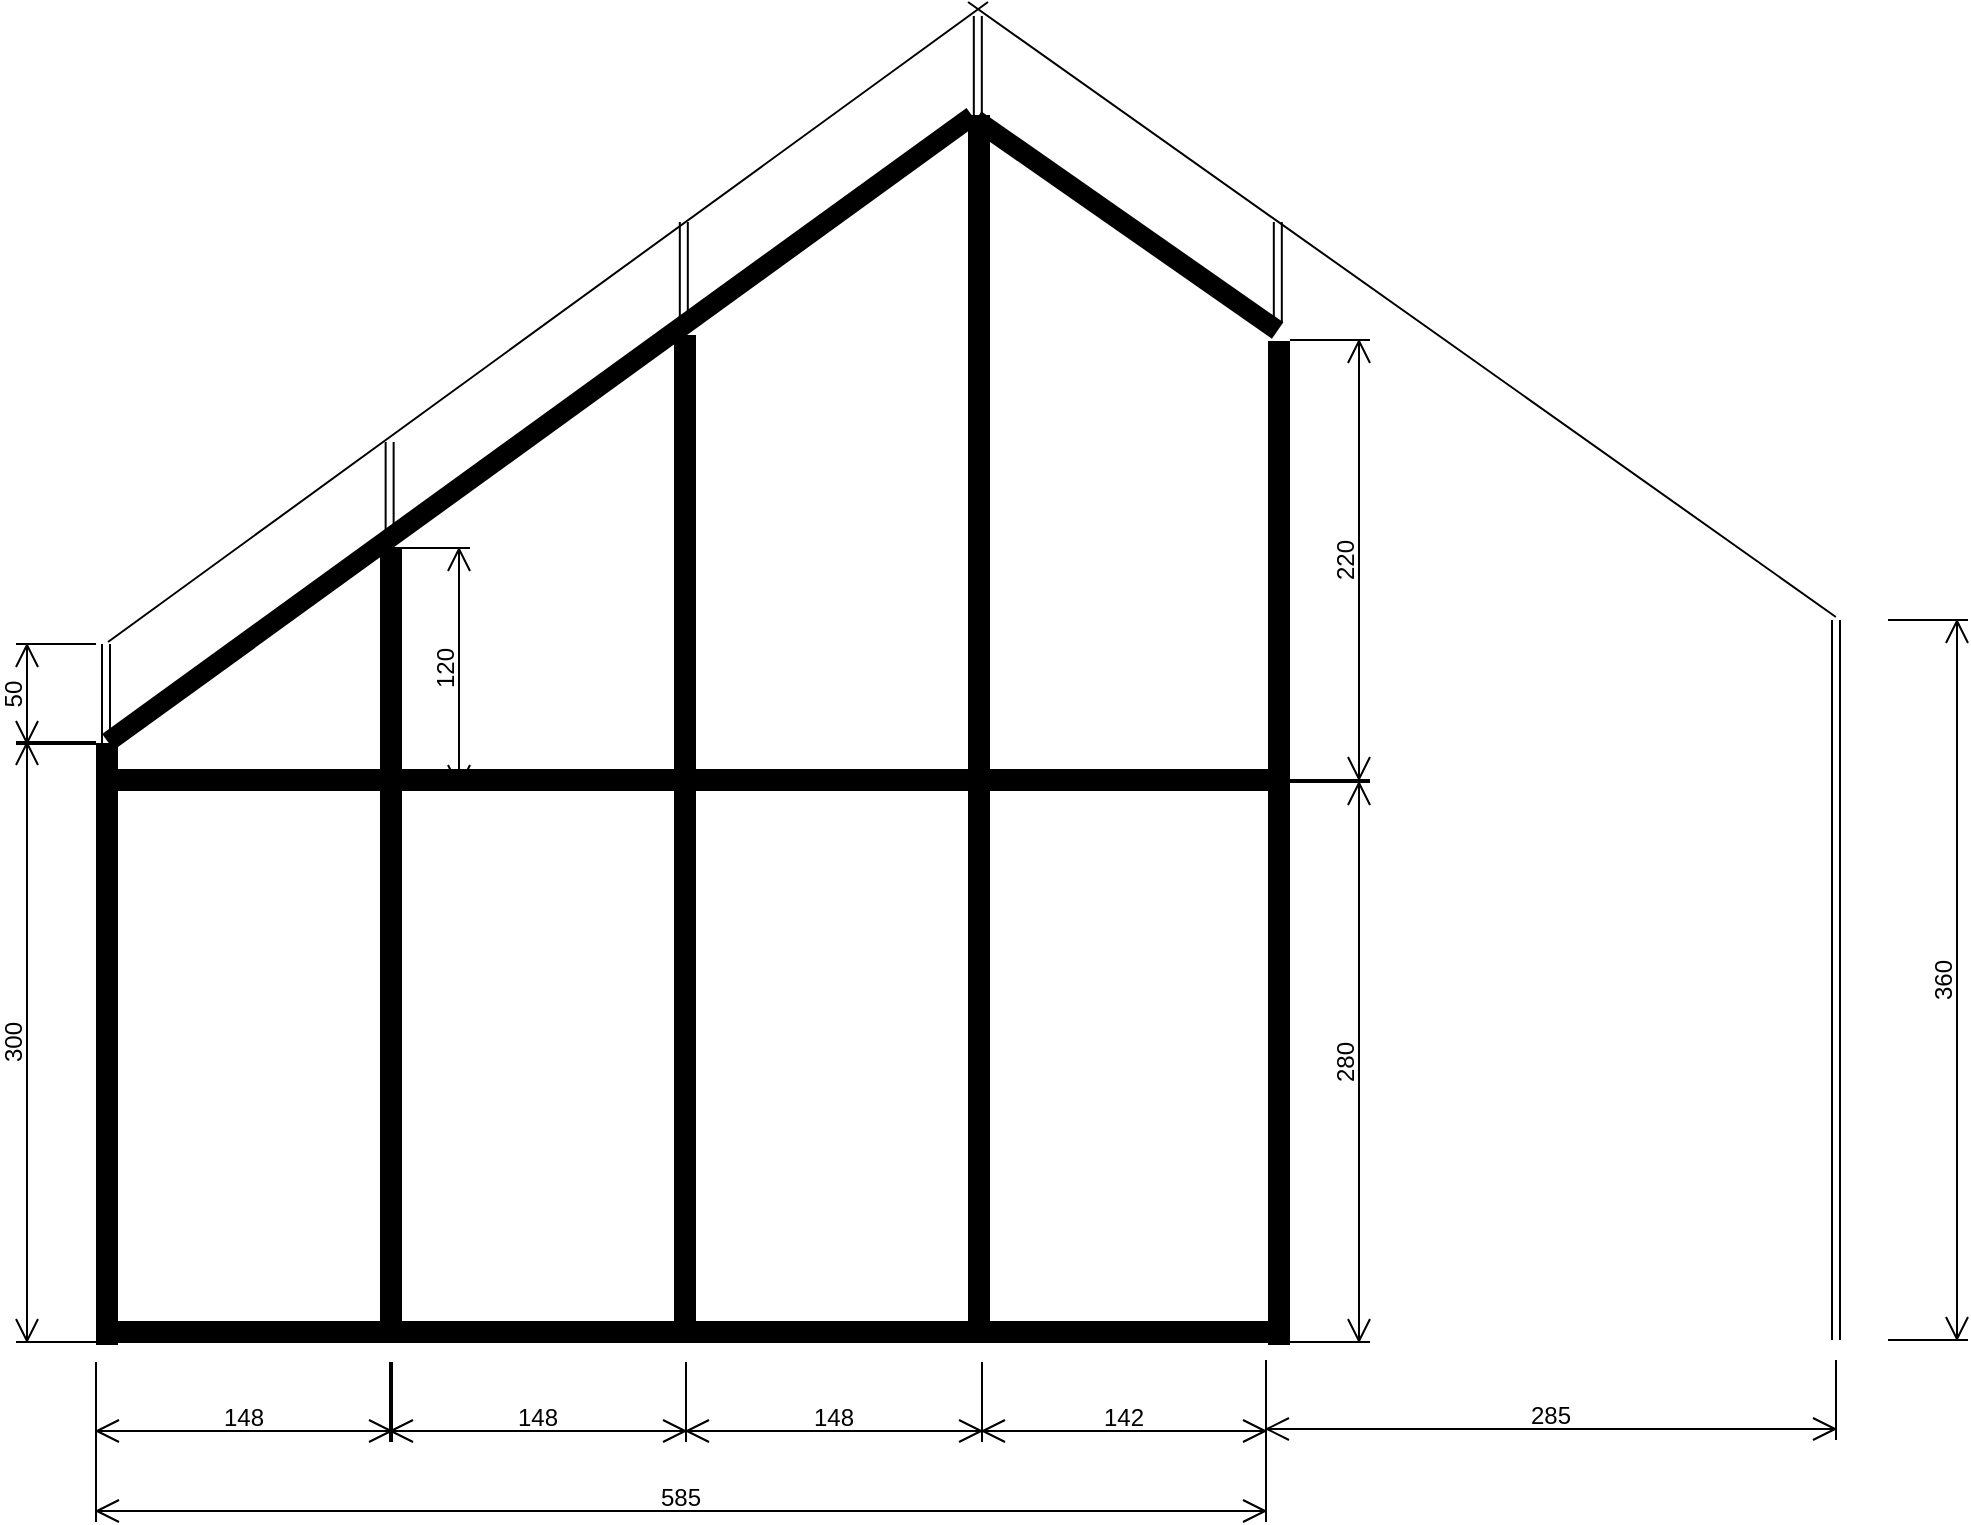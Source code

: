 <mxfile version="24.4.0" type="github" pages="17">
  <diagram name="base" id="PbctEbJeod6kHTm29f5o">
    <mxGraphModel dx="1882" dy="1201" grid="0" gridSize="10" guides="1" tooltips="1" connect="1" arrows="0" fold="1" page="1" pageScale="1" pageWidth="1169" pageHeight="827" math="0" shadow="0">
      <root>
        <mxCell id="0" />
        <mxCell id="1" parent="0" />
        <mxCell id="SruJZTlkexs7CL6EKC0s-4" value="" style="verticalLabelPosition=bottom;html=1;verticalAlign=top;align=center;shape=mxgraph.floorplan.wall;fillColor=strokeColor;direction=south;" parent="1" vertex="1">
          <mxGeometry x="723" y="425" width="11" height="280" as="geometry" />
        </mxCell>
        <mxCell id="SruJZTlkexs7CL6EKC0s-5" value="" style="verticalLabelPosition=bottom;html=1;verticalAlign=top;align=center;shape=mxgraph.floorplan.wall;fillColor=strokeColor;direction=south;" parent="1" vertex="1">
          <mxGeometry x="573" y="91" width="11" height="613" as="geometry" />
        </mxCell>
        <mxCell id="SruJZTlkexs7CL6EKC0s-7" value="" style="endArrow=none;html=1;rounded=0;entryX=0.003;entryY=0.649;entryDx=0;entryDy=0;entryPerimeter=0;exitX=-0.026;exitY=0.561;exitDx=0;exitDy=0;exitPerimeter=0;strokeWidth=10;" parent="1" source="SruJZTlkexs7CL6EKC0s-8" target="SruJZTlkexs7CL6EKC0s-5" edge="1">
          <mxGeometry width="50" height="50" relative="1" as="geometry">
            <mxPoint x="1003.0" y="394.04" as="sourcePoint" />
            <mxPoint x="603" y="54" as="targetPoint" />
          </mxGeometry>
        </mxCell>
        <mxCell id="SruJZTlkexs7CL6EKC0s-8" value="" style="verticalLabelPosition=bottom;html=1;verticalAlign=top;align=center;shape=mxgraph.floorplan.wall;fillColor=strokeColor;direction=south;" parent="1" vertex="1">
          <mxGeometry x="723" y="204" width="11" height="220" as="geometry" />
        </mxCell>
        <mxCell id="SruJZTlkexs7CL6EKC0s-9" value="" style="endArrow=none;html=1;rounded=0;exitX=-0.007;exitY=0.642;exitDx=0;exitDy=0;exitPerimeter=0;" parent="1" edge="1">
          <mxGeometry width="50" height="50" relative="1" as="geometry">
            <mxPoint x="1006.938" y="341.48" as="sourcePoint" />
            <mxPoint x="573" y="34" as="targetPoint" />
          </mxGeometry>
        </mxCell>
        <mxCell id="SruJZTlkexs7CL6EKC0s-10" value="" style="verticalLabelPosition=bottom;html=1;verticalAlign=top;align=center;shape=mxgraph.floorplan.wall;fillColor=strokeColor;" parent="1" vertex="1">
          <mxGeometry x="432" y="694" width="290" height="10" as="geometry" />
        </mxCell>
        <mxCell id="SruJZTlkexs7CL6EKC0s-11" value="" style="verticalLabelPosition=bottom;html=1;verticalAlign=top;align=center;shape=mxgraph.floorplan.wall;fillColor=strokeColor;direction=south;" parent="1" vertex="1">
          <mxGeometry x="426" y="424" width="11" height="280" as="geometry" />
        </mxCell>
        <mxCell id="SruJZTlkexs7CL6EKC0s-12" value="" style="verticalLabelPosition=bottom;html=1;verticalAlign=top;align=center;shape=mxgraph.floorplan.wall;fillColor=strokeColor;direction=south;" parent="1" vertex="1">
          <mxGeometry x="426" y="201" width="11" height="220" as="geometry" />
        </mxCell>
        <mxCell id="SruJZTlkexs7CL6EKC0s-15" value="360" style="shape=dimension;direction=north;whiteSpace=wrap;html=1;align=center;points=[];verticalAlign=bottom;labelBackgroundColor=none;horizontal=0;spacingBottom=3;" parent="1" vertex="1">
          <mxGeometry x="1033" y="343" width="40" height="360" as="geometry" />
        </mxCell>
        <mxCell id="SruJZTlkexs7CL6EKC0s-16" value="285" style="shape=dimension;whiteSpace=wrap;html=1;align=center;points=[];verticalAlign=bottom;spacingBottom=3;labelBackgroundColor=none;" parent="1" vertex="1">
          <mxGeometry x="722" y="713" width="285" height="40" as="geometry" />
        </mxCell>
        <mxCell id="SruJZTlkexs7CL6EKC0s-17" value="142" style="shape=dimension;whiteSpace=wrap;html=1;align=center;points=[];verticalAlign=bottom;spacingBottom=3;labelBackgroundColor=none;" parent="1" vertex="1">
          <mxGeometry x="580" y="714" width="142" height="40" as="geometry" />
        </mxCell>
        <mxCell id="SruJZTlkexs7CL6EKC0s-18" value="148" style="shape=dimension;whiteSpace=wrap;html=1;align=center;points=[];verticalAlign=bottom;spacingBottom=3;labelBackgroundColor=none;" parent="1" vertex="1">
          <mxGeometry x="432" y="714" width="148" height="40" as="geometry" />
        </mxCell>
        <mxCell id="SruJZTlkexs7CL6EKC0s-19" value="280" style="shape=dimension;direction=north;whiteSpace=wrap;html=1;align=center;points=[];verticalAlign=bottom;labelBackgroundColor=none;horizontal=0;spacingBottom=3;" parent="1" vertex="1">
          <mxGeometry x="734" y="424" width="40" height="280" as="geometry" />
        </mxCell>
        <mxCell id="SruJZTlkexs7CL6EKC0s-20" value="220" style="shape=dimension;direction=north;whiteSpace=wrap;html=1;align=center;points=[];verticalAlign=bottom;labelBackgroundColor=none;horizontal=0;spacingBottom=3;" parent="1" vertex="1">
          <mxGeometry x="734" y="203" width="40" height="220" as="geometry" />
        </mxCell>
        <mxCell id="SruJZTlkexs7CL6EKC0s-23" value="" style="verticalLabelPosition=bottom;html=1;verticalAlign=top;align=center;shape=mxgraph.floorplan.wall;fillColor=strokeColor;" parent="1" vertex="1">
          <mxGeometry x="139" y="418" width="585" height="10" as="geometry" />
        </mxCell>
        <mxCell id="SruJZTlkexs7CL6EKC0s-24" value="585" style="shape=dimension;whiteSpace=wrap;html=1;align=center;points=[];verticalAlign=bottom;spacingBottom=3;labelBackgroundColor=none;" parent="1" vertex="1">
          <mxGeometry x="137" y="754" width="585" height="40" as="geometry" />
        </mxCell>
        <mxCell id="SruJZTlkexs7CL6EKC0s-25" value="" style="verticalLabelPosition=bottom;html=1;verticalAlign=top;align=center;shape=mxgraph.floorplan.wall;fillColor=strokeColor;direction=south;" parent="1" vertex="1">
          <mxGeometry x="137" y="424" width="11" height="280" as="geometry" />
        </mxCell>
        <mxCell id="SruJZTlkexs7CL6EKC0s-26" value="" style="verticalLabelPosition=bottom;html=1;verticalAlign=top;align=center;shape=mxgraph.floorplan.wall;fillColor=strokeColor;" parent="1" vertex="1">
          <mxGeometry x="139" y="694" width="585" height="10" as="geometry" />
        </mxCell>
        <mxCell id="SruJZTlkexs7CL6EKC0s-27" value="" style="verticalLabelPosition=bottom;html=1;verticalAlign=top;align=center;shape=mxgraph.floorplan.wall;fillColor=strokeColor;direction=south;" parent="1" vertex="1">
          <mxGeometry x="279" y="424" width="11" height="280" as="geometry" />
        </mxCell>
        <mxCell id="SruJZTlkexs7CL6EKC0s-28" value="148" style="shape=dimension;whiteSpace=wrap;html=1;align=center;points=[];verticalAlign=bottom;spacingBottom=3;labelBackgroundColor=none;" parent="1" vertex="1">
          <mxGeometry x="284" y="714" width="148" height="40" as="geometry" />
        </mxCell>
        <mxCell id="SruJZTlkexs7CL6EKC0s-29" value="148" style="shape=dimension;whiteSpace=wrap;html=1;align=center;points=[];verticalAlign=bottom;spacingBottom=3;labelBackgroundColor=none;" parent="1" vertex="1">
          <mxGeometry x="137" y="714" width="148" height="40" as="geometry" />
        </mxCell>
        <mxCell id="SruJZTlkexs7CL6EKC0s-31" value="" style="endArrow=none;html=1;rounded=0;entryX=0;entryY=0.802;entryDx=0;entryDy=0;entryPerimeter=0;strokeWidth=10;" parent="1" target="SruJZTlkexs7CL6EKC0s-5" edge="1">
          <mxGeometry width="50" height="50" relative="1" as="geometry">
            <mxPoint x="143" y="404" as="sourcePoint" />
            <mxPoint x="591" y="97" as="targetPoint" />
          </mxGeometry>
        </mxCell>
        <mxCell id="SruJZTlkexs7CL6EKC0s-32" value="" style="endArrow=none;html=1;rounded=0;" parent="1" edge="1">
          <mxGeometry width="50" height="50" relative="1" as="geometry">
            <mxPoint x="143" y="354" as="sourcePoint" />
            <mxPoint x="583" y="34" as="targetPoint" />
          </mxGeometry>
        </mxCell>
        <mxCell id="SruJZTlkexs7CL6EKC0s-33" value="" style="verticalLabelPosition=bottom;html=1;verticalAlign=top;align=center;shape=mxgraph.floorplan.wall;fillColor=strokeColor;direction=south;" parent="1" vertex="1">
          <mxGeometry x="137" y="405" width="11" height="300" as="geometry" />
        </mxCell>
        <mxCell id="SruJZTlkexs7CL6EKC0s-34" value="120" style="shape=dimension;direction=north;whiteSpace=wrap;html=1;align=center;points=[];verticalAlign=bottom;labelBackgroundColor=none;horizontal=0;spacingBottom=3;" parent="1" vertex="1">
          <mxGeometry x="284" y="307" width="40" height="120" as="geometry" />
        </mxCell>
        <mxCell id="SruJZTlkexs7CL6EKC0s-35" value="" style="verticalLabelPosition=bottom;html=1;verticalAlign=top;align=center;shape=mxgraph.floorplan.wall;fillColor=strokeColor;direction=south;" parent="1" vertex="1">
          <mxGeometry x="279" y="308" width="11" height="120" as="geometry" />
        </mxCell>
        <mxCell id="SruJZTlkexs7CL6EKC0s-38" value="50" style="shape=dimension;direction=south;whiteSpace=wrap;html=1;align=center;points=[];verticalAlign=top;labelBackgroundColor=none;horizontal=0;spacingTop=-15;" parent="1" vertex="1">
          <mxGeometry x="97" y="355" width="40" height="50" as="geometry" />
        </mxCell>
        <mxCell id="SruJZTlkexs7CL6EKC0s-41" value="" style="shape=link;endArrow=classic;html=1;rounded=0;" parent="1" edge="1">
          <mxGeometry width="50" height="50" relative="1" as="geometry">
            <mxPoint x="142" y="405" as="sourcePoint" />
            <mxPoint x="142" y="355" as="targetPoint" />
          </mxGeometry>
        </mxCell>
        <mxCell id="SruJZTlkexs7CL6EKC0s-42" value="" style="shape=link;endArrow=classic;html=1;rounded=0;" parent="1" edge="1">
          <mxGeometry width="50" height="50" relative="1" as="geometry">
            <mxPoint x="727.91" y="194" as="sourcePoint" />
            <mxPoint x="727.91" y="144" as="targetPoint" />
          </mxGeometry>
        </mxCell>
        <mxCell id="SruJZTlkexs7CL6EKC0s-43" value="" style="shape=link;endArrow=classic;html=1;rounded=0;" parent="1" edge="1">
          <mxGeometry width="50" height="50" relative="1" as="geometry">
            <mxPoint x="283.82" y="304" as="sourcePoint" />
            <mxPoint x="283.82" y="254" as="targetPoint" />
          </mxGeometry>
        </mxCell>
        <mxCell id="SruJZTlkexs7CL6EKC0s-44" value="" style="shape=link;endArrow=classic;html=1;rounded=0;" parent="1" edge="1">
          <mxGeometry width="50" height="50" relative="1" as="geometry">
            <mxPoint x="430.91" y="194" as="sourcePoint" />
            <mxPoint x="430.91" y="144" as="targetPoint" />
          </mxGeometry>
        </mxCell>
        <mxCell id="SruJZTlkexs7CL6EKC0s-45" value="" style="shape=link;endArrow=classic;html=1;rounded=0;" parent="1" edge="1">
          <mxGeometry width="50" height="50" relative="1" as="geometry">
            <mxPoint x="577.91" y="91" as="sourcePoint" />
            <mxPoint x="577.91" y="41" as="targetPoint" />
          </mxGeometry>
        </mxCell>
        <mxCell id="SruJZTlkexs7CL6EKC0s-46" value="" style="shape=link;endArrow=classic;html=1;rounded=0;" parent="1" edge="1">
          <mxGeometry width="50" height="50" relative="1" as="geometry">
            <mxPoint x="1007" y="703" as="sourcePoint" />
            <mxPoint x="1007" y="343" as="targetPoint" />
          </mxGeometry>
        </mxCell>
        <mxCell id="hRSG535Owc2Xi38OwwxW-1" value="300" style="shape=dimension;direction=south;whiteSpace=wrap;html=1;align=center;points=[];verticalAlign=top;labelBackgroundColor=none;horizontal=0;spacingTop=-15;" parent="1" vertex="1">
          <mxGeometry x="97" y="404" width="40" height="300" as="geometry" />
        </mxCell>
      </root>
    </mxGraphModel>
  </diagram>
  <diagram name="small" id="-aOoQSxrE-_yn_72sQkF">
    <mxGraphModel dx="815" dy="705" grid="1" gridSize="10" guides="1" tooltips="1" connect="1" arrows="1" fold="1" page="1" pageScale="1" pageWidth="1169" pageHeight="827" math="0" shadow="0">
      <root>
        <mxCell id="dzKn_3qOLBlDFN9dyJ1--0" />
        <mxCell id="dzKn_3qOLBlDFN9dyJ1--1" parent="dzKn_3qOLBlDFN9dyJ1--0" />
        <mxCell id="dzKn_3qOLBlDFN9dyJ1--2" value="" style="verticalLabelPosition=bottom;html=1;verticalAlign=top;align=center;shape=mxgraph.floorplan.wall;fillColor=#d5e8d4;direction=south;strokeColor=#82b366;strokeWidth=4;" parent="dzKn_3qOLBlDFN9dyJ1--1" vertex="1">
          <mxGeometry x="723" y="424" width="11" height="280" as="geometry" />
        </mxCell>
        <mxCell id="dzKn_3qOLBlDFN9dyJ1--3" value="" style="verticalLabelPosition=bottom;html=1;verticalAlign=top;align=center;shape=mxgraph.floorplan.wall;fillColor=strokeColor;direction=south;" parent="dzKn_3qOLBlDFN9dyJ1--1" vertex="1">
          <mxGeometry x="573" y="91" width="11" height="613" as="geometry" />
        </mxCell>
        <mxCell id="dzKn_3qOLBlDFN9dyJ1--4" value="" style="endArrow=none;html=1;rounded=0;entryX=0.003;entryY=0.649;entryDx=0;entryDy=0;entryPerimeter=0;exitX=-0.033;exitY=0.864;exitDx=0;exitDy=0;exitPerimeter=0;strokeWidth=10;" parent="dzKn_3qOLBlDFN9dyJ1--1" source="dzKn_3qOLBlDFN9dyJ1--5" target="dzKn_3qOLBlDFN9dyJ1--3" edge="1">
          <mxGeometry width="50" height="50" relative="1" as="geometry">
            <mxPoint x="1003.0" y="394.04" as="sourcePoint" />
            <mxPoint x="603" y="54" as="targetPoint" />
          </mxGeometry>
        </mxCell>
        <mxCell id="dzKn_3qOLBlDFN9dyJ1--5" value="" style="verticalLabelPosition=bottom;html=1;verticalAlign=top;align=center;shape=mxgraph.floorplan.wall;fillColor=#d5e8d4;direction=south;strokeColor=#82b366;strokeWidth=4;" parent="dzKn_3qOLBlDFN9dyJ1--1" vertex="1">
          <mxGeometry x="723" y="204" width="11" height="220" as="geometry" />
        </mxCell>
        <mxCell id="dzKn_3qOLBlDFN9dyJ1--6" value="" style="endArrow=none;html=1;rounded=0;exitX=-0.007;exitY=0.642;exitDx=0;exitDy=0;exitPerimeter=0;" parent="dzKn_3qOLBlDFN9dyJ1--1" edge="1">
          <mxGeometry width="50" height="50" relative="1" as="geometry">
            <mxPoint x="1006.938" y="341.48" as="sourcePoint" />
            <mxPoint x="573" y="34" as="targetPoint" />
          </mxGeometry>
        </mxCell>
        <mxCell id="dzKn_3qOLBlDFN9dyJ1--7" value="" style="verticalLabelPosition=bottom;html=1;verticalAlign=top;align=center;shape=mxgraph.floorplan.wall;fillColor=strokeColor;" parent="dzKn_3qOLBlDFN9dyJ1--1" vertex="1">
          <mxGeometry x="432" y="694" width="290" height="10" as="geometry" />
        </mxCell>
        <mxCell id="dzKn_3qOLBlDFN9dyJ1--9" value="" style="verticalLabelPosition=bottom;html=1;verticalAlign=top;align=center;shape=mxgraph.floorplan.wall;fillColor=strokeColor;direction=south;" parent="dzKn_3qOLBlDFN9dyJ1--1" vertex="1">
          <mxGeometry x="426" y="201" width="11" height="220" as="geometry" />
        </mxCell>
        <mxCell id="dzKn_3qOLBlDFN9dyJ1--10" value="360" style="shape=dimension;direction=north;whiteSpace=wrap;html=1;align=center;points=[];verticalAlign=bottom;labelBackgroundColor=none;horizontal=0;spacingBottom=3;" parent="dzKn_3qOLBlDFN9dyJ1--1" vertex="1">
          <mxGeometry x="1033" y="343" width="40" height="360" as="geometry" />
        </mxCell>
        <mxCell id="dzKn_3qOLBlDFN9dyJ1--11" value="285" style="shape=dimension;whiteSpace=wrap;html=1;align=center;points=[];verticalAlign=bottom;spacingBottom=3;labelBackgroundColor=none;" parent="dzKn_3qOLBlDFN9dyJ1--1" vertex="1">
          <mxGeometry x="722" y="713" width="285" height="40" as="geometry" />
        </mxCell>
        <mxCell id="dzKn_3qOLBlDFN9dyJ1--12" value="142" style="shape=dimension;whiteSpace=wrap;html=1;align=center;points=[];verticalAlign=bottom;spacingBottom=3;labelBackgroundColor=none;" parent="dzKn_3qOLBlDFN9dyJ1--1" vertex="1">
          <mxGeometry x="580" y="714" width="142" height="40" as="geometry" />
        </mxCell>
        <mxCell id="dzKn_3qOLBlDFN9dyJ1--13" value="148" style="shape=dimension;whiteSpace=wrap;html=1;align=center;points=[];verticalAlign=bottom;spacingBottom=3;labelBackgroundColor=none;" parent="dzKn_3qOLBlDFN9dyJ1--1" vertex="1">
          <mxGeometry x="432" y="714" width="148" height="40" as="geometry" />
        </mxCell>
        <mxCell id="dzKn_3qOLBlDFN9dyJ1--14" value="280" style="shape=dimension;direction=north;whiteSpace=wrap;html=1;align=center;points=[];verticalAlign=bottom;labelBackgroundColor=none;horizontal=0;spacingBottom=3;" parent="dzKn_3qOLBlDFN9dyJ1--1" vertex="1">
          <mxGeometry x="734" y="424" width="40" height="280" as="geometry" />
        </mxCell>
        <mxCell id="dzKn_3qOLBlDFN9dyJ1--15" value="220" style="shape=dimension;direction=north;whiteSpace=wrap;html=1;align=center;points=[];verticalAlign=bottom;labelBackgroundColor=none;horizontal=0;spacingBottom=3;" parent="dzKn_3qOLBlDFN9dyJ1--1" vertex="1">
          <mxGeometry x="734" y="203" width="40" height="220" as="geometry" />
        </mxCell>
        <mxCell id="dzKn_3qOLBlDFN9dyJ1--16" value="" style="verticalLabelPosition=bottom;html=1;verticalAlign=top;align=center;shape=mxgraph.floorplan.wall;fillColor=strokeColor;" parent="dzKn_3qOLBlDFN9dyJ1--1" vertex="1">
          <mxGeometry x="139" y="418" width="585" height="10" as="geometry" />
        </mxCell>
        <mxCell id="dzKn_3qOLBlDFN9dyJ1--17" value="585" style="shape=dimension;whiteSpace=wrap;html=1;align=center;points=[];verticalAlign=bottom;spacingBottom=3;labelBackgroundColor=none;" parent="dzKn_3qOLBlDFN9dyJ1--1" vertex="1">
          <mxGeometry x="137" y="754" width="585" height="40" as="geometry" />
        </mxCell>
        <mxCell id="dzKn_3qOLBlDFN9dyJ1--18" value="" style="verticalLabelPosition=bottom;html=1;verticalAlign=top;align=center;shape=mxgraph.floorplan.wall;fillColor=strokeColor;direction=south;" parent="dzKn_3qOLBlDFN9dyJ1--1" vertex="1">
          <mxGeometry x="137" y="424" width="11" height="280" as="geometry" />
        </mxCell>
        <mxCell id="dzKn_3qOLBlDFN9dyJ1--19" value="" style="verticalLabelPosition=bottom;html=1;verticalAlign=top;align=center;shape=mxgraph.floorplan.wall;fillColor=#d5e8d4;strokeColor=#82b366;strokeWidth=4;" parent="dzKn_3qOLBlDFN9dyJ1--1" vertex="1">
          <mxGeometry x="139" y="694" width="585" height="10" as="geometry" />
        </mxCell>
        <mxCell id="dzKn_3qOLBlDFN9dyJ1--20" value="" style="verticalLabelPosition=bottom;html=1;verticalAlign=top;align=center;shape=mxgraph.floorplan.wall;fillColor=strokeColor;direction=south;" parent="dzKn_3qOLBlDFN9dyJ1--1" vertex="1">
          <mxGeometry x="279" y="424" width="11" height="280" as="geometry" />
        </mxCell>
        <mxCell id="dzKn_3qOLBlDFN9dyJ1--21" value="148" style="shape=dimension;whiteSpace=wrap;html=1;align=center;points=[];verticalAlign=bottom;spacingBottom=3;labelBackgroundColor=none;" parent="dzKn_3qOLBlDFN9dyJ1--1" vertex="1">
          <mxGeometry x="284" y="714" width="148" height="40" as="geometry" />
        </mxCell>
        <mxCell id="dzKn_3qOLBlDFN9dyJ1--22" value="148" style="shape=dimension;whiteSpace=wrap;html=1;align=center;points=[];verticalAlign=bottom;spacingBottom=3;labelBackgroundColor=none;" parent="dzKn_3qOLBlDFN9dyJ1--1" vertex="1">
          <mxGeometry x="137" y="714" width="148" height="40" as="geometry" />
        </mxCell>
        <mxCell id="dzKn_3qOLBlDFN9dyJ1--23" value="" style="endArrow=none;html=1;rounded=0;entryX=0;entryY=0.802;entryDx=0;entryDy=0;entryPerimeter=0;strokeWidth=10;" parent="dzKn_3qOLBlDFN9dyJ1--1" target="dzKn_3qOLBlDFN9dyJ1--3" edge="1">
          <mxGeometry width="50" height="50" relative="1" as="geometry">
            <mxPoint x="143" y="404" as="sourcePoint" />
            <mxPoint x="591" y="97" as="targetPoint" />
          </mxGeometry>
        </mxCell>
        <mxCell id="dzKn_3qOLBlDFN9dyJ1--24" value="" style="endArrow=none;html=1;rounded=0;" parent="dzKn_3qOLBlDFN9dyJ1--1" edge="1">
          <mxGeometry width="50" height="50" relative="1" as="geometry">
            <mxPoint x="143" y="354" as="sourcePoint" />
            <mxPoint x="583" y="34" as="targetPoint" />
          </mxGeometry>
        </mxCell>
        <mxCell id="dzKn_3qOLBlDFN9dyJ1--25" value="" style="verticalLabelPosition=bottom;html=1;verticalAlign=top;align=center;shape=mxgraph.floorplan.wall;fillColor=#d5e8d4;direction=south;strokeColor=#82b366;strokeWidth=4;" parent="dzKn_3qOLBlDFN9dyJ1--1" vertex="1">
          <mxGeometry x="137" y="403" width="11" height="300" as="geometry" />
        </mxCell>
        <mxCell id="dzKn_3qOLBlDFN9dyJ1--27" value="" style="verticalLabelPosition=bottom;html=1;verticalAlign=top;align=center;shape=mxgraph.floorplan.wall;fillColor=strokeColor;direction=south;" parent="dzKn_3qOLBlDFN9dyJ1--1" vertex="1">
          <mxGeometry x="279" y="308" width="11" height="120" as="geometry" />
        </mxCell>
        <mxCell id="dzKn_3qOLBlDFN9dyJ1--28" value="50" style="shape=dimension;direction=south;whiteSpace=wrap;html=1;align=center;points=[];verticalAlign=top;labelBackgroundColor=none;horizontal=0;spacingTop=-15;" parent="dzKn_3qOLBlDFN9dyJ1--1" vertex="1">
          <mxGeometry x="97" y="355" width="40" height="50" as="geometry" />
        </mxCell>
        <mxCell id="dzKn_3qOLBlDFN9dyJ1--29" value="" style="shape=link;endArrow=classic;html=1;rounded=0;" parent="dzKn_3qOLBlDFN9dyJ1--1" edge="1">
          <mxGeometry width="50" height="50" relative="1" as="geometry">
            <mxPoint x="142" y="405" as="sourcePoint" />
            <mxPoint x="142" y="355" as="targetPoint" />
          </mxGeometry>
        </mxCell>
        <mxCell id="dzKn_3qOLBlDFN9dyJ1--30" value="" style="shape=link;endArrow=classic;html=1;rounded=0;" parent="dzKn_3qOLBlDFN9dyJ1--1" edge="1">
          <mxGeometry width="50" height="50" relative="1" as="geometry">
            <mxPoint x="727.91" y="194" as="sourcePoint" />
            <mxPoint x="727.91" y="144" as="targetPoint" />
          </mxGeometry>
        </mxCell>
        <mxCell id="dzKn_3qOLBlDFN9dyJ1--31" value="" style="shape=link;endArrow=classic;html=1;rounded=0;" parent="dzKn_3qOLBlDFN9dyJ1--1" edge="1">
          <mxGeometry width="50" height="50" relative="1" as="geometry">
            <mxPoint x="283.82" y="304" as="sourcePoint" />
            <mxPoint x="283.82" y="254" as="targetPoint" />
          </mxGeometry>
        </mxCell>
        <mxCell id="dzKn_3qOLBlDFN9dyJ1--32" value="" style="shape=link;endArrow=classic;html=1;rounded=0;" parent="dzKn_3qOLBlDFN9dyJ1--1" edge="1">
          <mxGeometry width="50" height="50" relative="1" as="geometry">
            <mxPoint x="430.91" y="194" as="sourcePoint" />
            <mxPoint x="430.91" y="144" as="targetPoint" />
          </mxGeometry>
        </mxCell>
        <mxCell id="dzKn_3qOLBlDFN9dyJ1--33" value="" style="shape=link;endArrow=classic;html=1;rounded=0;" parent="dzKn_3qOLBlDFN9dyJ1--1" edge="1">
          <mxGeometry width="50" height="50" relative="1" as="geometry">
            <mxPoint x="577.91" y="91" as="sourcePoint" />
            <mxPoint x="577.91" y="41" as="targetPoint" />
          </mxGeometry>
        </mxCell>
        <mxCell id="dzKn_3qOLBlDFN9dyJ1--34" value="" style="shape=link;endArrow=classic;html=1;rounded=0;" parent="dzKn_3qOLBlDFN9dyJ1--1" edge="1">
          <mxGeometry width="50" height="50" relative="1" as="geometry">
            <mxPoint x="1007" y="703" as="sourcePoint" />
            <mxPoint x="1007" y="343" as="targetPoint" />
          </mxGeometry>
        </mxCell>
        <mxCell id="xvoMGdXsXagMGZ1NTjeY-0" value="310" style="shape=dimension;direction=north;whiteSpace=wrap;html=1;align=center;points=[];verticalAlign=bottom;labelBackgroundColor=none;horizontal=0;spacingBottom=3;" parent="dzKn_3qOLBlDFN9dyJ1--1" vertex="1">
          <mxGeometry x="437" y="392" width="40" height="310" as="geometry" />
        </mxCell>
        <mxCell id="xvoMGdXsXagMGZ1NTjeY-3" value="" style="shape=link;endArrow=classic;html=1;rounded=0;exitX=1.006;exitY=-0.075;exitDx=0;exitDy=0;exitPerimeter=0;entryX=-0.018;entryY=0.818;entryDx=0;entryDy=0;entryPerimeter=0;strokeWidth=4;fillColor=#d5e8d4;strokeColor=#82b366;" parent="dzKn_3qOLBlDFN9dyJ1--1" target="dzKn_3qOLBlDFN9dyJ1--5" edge="1">
          <mxGeometry width="50" height="50" relative="1" as="geometry">
            <mxPoint x="430.14" y="403.0" as="sourcePoint" />
            <mxPoint x="723.001" y="217.74" as="targetPoint" />
          </mxGeometry>
        </mxCell>
        <mxCell id="KIeSIozlGoA8HFaR3EXK-0" value="" style="shape=link;endArrow=classic;html=1;rounded=0;fillColor=#d5e8d4;strokeColor=#82b366;strokeWidth=4;" parent="dzKn_3qOLBlDFN9dyJ1--1" edge="1">
          <mxGeometry width="50" height="50" relative="1" as="geometry">
            <mxPoint x="430" y="399" as="sourcePoint" />
            <mxPoint x="290" y="299" as="targetPoint" />
          </mxGeometry>
        </mxCell>
        <mxCell id="dzKn_3qOLBlDFN9dyJ1--8" value="" style="verticalLabelPosition=bottom;html=1;verticalAlign=top;align=center;shape=mxgraph.floorplan.wall;fillColor=#d5e8d4;direction=south;strokeColor=#82b366;strokeWidth=4;" parent="dzKn_3qOLBlDFN9dyJ1--1" vertex="1">
          <mxGeometry x="426" y="403" width="11" height="300" as="geometry" />
        </mxCell>
        <mxCell id="GyUu6ba6BJoXr29_HpYl-0" value="" style="shape=link;endArrow=classic;html=1;rounded=0;strokeWidth=4;fillColor=#d5e8d4;strokeColor=#82b366;" parent="dzKn_3qOLBlDFN9dyJ1--1" edge="1">
          <mxGeometry width="50" height="50" relative="1" as="geometry">
            <mxPoint x="139" y="405" as="sourcePoint" />
            <mxPoint x="290" y="300" as="targetPoint" />
          </mxGeometry>
        </mxCell>
      </root>
    </mxGraphModel>
  </diagram>
  <diagram name="idea2Va" id="UBMwIoJHf_EogQc2P4fC">
    <mxGraphModel dx="815" dy="705" grid="0" gridSize="10" guides="1" tooltips="1" connect="1" arrows="0" fold="1" page="1" pageScale="1" pageWidth="1169" pageHeight="827" math="0" shadow="0">
      <root>
        <mxCell id="rQCsYBPULYn5Mnpv9JKE-0" />
        <mxCell id="rQCsYBPULYn5Mnpv9JKE-1" parent="rQCsYBPULYn5Mnpv9JKE-0" />
        <mxCell id="rQCsYBPULYn5Mnpv9JKE-2" value="" style="verticalLabelPosition=bottom;html=1;verticalAlign=top;align=center;shape=mxgraph.floorplan.wall;fillColor=strokeColor;direction=south;" vertex="1" parent="rQCsYBPULYn5Mnpv9JKE-1">
          <mxGeometry x="573" y="91" width="11" height="613" as="geometry" />
        </mxCell>
        <mxCell id="rQCsYBPULYn5Mnpv9JKE-3" value="" style="endArrow=none;html=1;rounded=0;entryX=0.003;entryY=0.649;entryDx=0;entryDy=0;entryPerimeter=0;strokeWidth=10;" edge="1" parent="rQCsYBPULYn5Mnpv9JKE-1" target="rQCsYBPULYn5Mnpv9JKE-2">
          <mxGeometry width="50" height="50" relative="1" as="geometry">
            <mxPoint x="730" y="200" as="sourcePoint" />
            <mxPoint x="603" y="54" as="targetPoint" />
          </mxGeometry>
        </mxCell>
        <mxCell id="rQCsYBPULYn5Mnpv9JKE-4" value="" style="endArrow=none;html=1;rounded=0;exitX=-0.007;exitY=0.642;exitDx=0;exitDy=0;exitPerimeter=0;" edge="1" parent="rQCsYBPULYn5Mnpv9JKE-1">
          <mxGeometry width="50" height="50" relative="1" as="geometry">
            <mxPoint x="1006.938" y="341.48" as="sourcePoint" />
            <mxPoint x="573" y="34" as="targetPoint" />
          </mxGeometry>
        </mxCell>
        <mxCell id="rQCsYBPULYn5Mnpv9JKE-5" value="" style="verticalLabelPosition=bottom;html=1;verticalAlign=top;align=center;shape=mxgraph.floorplan.wall;fillColor=#d5e8d4;strokeColor=#82b366;strokeWidth=4;" vertex="1" parent="rQCsYBPULYn5Mnpv9JKE-1">
          <mxGeometry x="724" y="693" width="285" height="10" as="geometry" />
        </mxCell>
        <mxCell id="rQCsYBPULYn5Mnpv9JKE-6" value="" style="verticalLabelPosition=bottom;html=1;verticalAlign=top;align=center;shape=mxgraph.floorplan.wall;fillColor=strokeColor;direction=south;" vertex="1" parent="rQCsYBPULYn5Mnpv9JKE-1">
          <mxGeometry x="426" y="201" width="11" height="220" as="geometry" />
        </mxCell>
        <mxCell id="rQCsYBPULYn5Mnpv9JKE-7" value="360" style="shape=dimension;direction=north;whiteSpace=wrap;html=1;align=center;points=[];verticalAlign=bottom;labelBackgroundColor=none;horizontal=0;spacingBottom=3;" vertex="1" parent="rQCsYBPULYn5Mnpv9JKE-1">
          <mxGeometry x="1033" y="343" width="40" height="360" as="geometry" />
        </mxCell>
        <mxCell id="rQCsYBPULYn5Mnpv9JKE-8" value="285" style="shape=dimension;whiteSpace=wrap;html=1;align=center;points=[];verticalAlign=bottom;spacingBottom=3;labelBackgroundColor=none;" vertex="1" parent="rQCsYBPULYn5Mnpv9JKE-1">
          <mxGeometry x="722" y="713" width="285" height="40" as="geometry" />
        </mxCell>
        <mxCell id="rQCsYBPULYn5Mnpv9JKE-9" value="142" style="shape=dimension;whiteSpace=wrap;html=1;align=center;points=[];verticalAlign=bottom;spacingBottom=3;labelBackgroundColor=none;" vertex="1" parent="rQCsYBPULYn5Mnpv9JKE-1">
          <mxGeometry x="580" y="714" width="142" height="40" as="geometry" />
        </mxCell>
        <mxCell id="rQCsYBPULYn5Mnpv9JKE-10" value="148" style="shape=dimension;whiteSpace=wrap;html=1;align=center;points=[];verticalAlign=bottom;spacingBottom=3;labelBackgroundColor=none;" vertex="1" parent="rQCsYBPULYn5Mnpv9JKE-1">
          <mxGeometry x="432" y="714" width="148" height="40" as="geometry" />
        </mxCell>
        <mxCell id="rQCsYBPULYn5Mnpv9JKE-11" value="" style="verticalLabelPosition=bottom;html=1;verticalAlign=top;align=center;shape=mxgraph.floorplan.wall;fillColor=strokeColor;" vertex="1" parent="rQCsYBPULYn5Mnpv9JKE-1">
          <mxGeometry x="139" y="418" width="585" height="10" as="geometry" />
        </mxCell>
        <mxCell id="rQCsYBPULYn5Mnpv9JKE-12" value="585" style="shape=dimension;whiteSpace=wrap;html=1;align=center;points=[];verticalAlign=bottom;spacingBottom=3;labelBackgroundColor=none;" vertex="1" parent="rQCsYBPULYn5Mnpv9JKE-1">
          <mxGeometry x="137" y="754" width="585" height="40" as="geometry" />
        </mxCell>
        <mxCell id="rQCsYBPULYn5Mnpv9JKE-14" value="" style="verticalLabelPosition=bottom;html=1;verticalAlign=top;align=center;shape=mxgraph.floorplan.wall;fillColor=#d5e8d4;strokeColor=#82b366;strokeWidth=4;" vertex="1" parent="rQCsYBPULYn5Mnpv9JKE-1">
          <mxGeometry x="722" y="694" width="285" height="10" as="geometry" />
        </mxCell>
        <mxCell id="rQCsYBPULYn5Mnpv9JKE-16" value="148" style="shape=dimension;whiteSpace=wrap;html=1;align=center;points=[];verticalAlign=bottom;spacingBottom=3;labelBackgroundColor=none;" vertex="1" parent="rQCsYBPULYn5Mnpv9JKE-1">
          <mxGeometry x="284" y="714" width="148" height="40" as="geometry" />
        </mxCell>
        <mxCell id="rQCsYBPULYn5Mnpv9JKE-17" value="148" style="shape=dimension;whiteSpace=wrap;html=1;align=center;points=[];verticalAlign=bottom;spacingBottom=3;labelBackgroundColor=none;" vertex="1" parent="rQCsYBPULYn5Mnpv9JKE-1">
          <mxGeometry x="137" y="714" width="148" height="40" as="geometry" />
        </mxCell>
        <mxCell id="rQCsYBPULYn5Mnpv9JKE-18" value="" style="endArrow=none;html=1;rounded=0;entryX=0;entryY=0.802;entryDx=0;entryDy=0;entryPerimeter=0;strokeWidth=10;" edge="1" parent="rQCsYBPULYn5Mnpv9JKE-1" target="rQCsYBPULYn5Mnpv9JKE-2">
          <mxGeometry width="50" height="50" relative="1" as="geometry">
            <mxPoint x="143" y="404" as="sourcePoint" />
            <mxPoint x="591" y="97" as="targetPoint" />
          </mxGeometry>
        </mxCell>
        <mxCell id="rQCsYBPULYn5Mnpv9JKE-19" value="" style="endArrow=none;html=1;rounded=0;" edge="1" parent="rQCsYBPULYn5Mnpv9JKE-1">
          <mxGeometry width="50" height="50" relative="1" as="geometry">
            <mxPoint x="143" y="354" as="sourcePoint" />
            <mxPoint x="583" y="34" as="targetPoint" />
          </mxGeometry>
        </mxCell>
        <mxCell id="rQCsYBPULYn5Mnpv9JKE-20" value="" style="verticalLabelPosition=bottom;html=1;verticalAlign=top;align=center;shape=mxgraph.floorplan.wall;fillColor=strokeColor;direction=south;" vertex="1" parent="rQCsYBPULYn5Mnpv9JKE-1">
          <mxGeometry x="279" y="308" width="11" height="120" as="geometry" />
        </mxCell>
        <mxCell id="rQCsYBPULYn5Mnpv9JKE-21" value="50" style="shape=dimension;direction=south;whiteSpace=wrap;html=1;align=center;points=[];verticalAlign=top;labelBackgroundColor=none;horizontal=0;spacingTop=-15;" vertex="1" parent="rQCsYBPULYn5Mnpv9JKE-1">
          <mxGeometry x="97" y="355" width="40" height="50" as="geometry" />
        </mxCell>
        <mxCell id="rQCsYBPULYn5Mnpv9JKE-23" value="" style="shape=link;endArrow=classic;html=1;rounded=0;" edge="1" parent="rQCsYBPULYn5Mnpv9JKE-1">
          <mxGeometry width="50" height="50" relative="1" as="geometry">
            <mxPoint x="283.82" y="304" as="sourcePoint" />
            <mxPoint x="283.82" y="254" as="targetPoint" />
          </mxGeometry>
        </mxCell>
        <mxCell id="rQCsYBPULYn5Mnpv9JKE-24" value="" style="shape=link;endArrow=classic;html=1;rounded=0;" edge="1" parent="rQCsYBPULYn5Mnpv9JKE-1">
          <mxGeometry width="50" height="50" relative="1" as="geometry">
            <mxPoint x="430.91" y="194" as="sourcePoint" />
            <mxPoint x="430.91" y="144" as="targetPoint" />
          </mxGeometry>
        </mxCell>
        <mxCell id="rQCsYBPULYn5Mnpv9JKE-25" value="" style="shape=link;endArrow=classic;html=1;rounded=0;" edge="1" parent="rQCsYBPULYn5Mnpv9JKE-1">
          <mxGeometry width="50" height="50" relative="1" as="geometry">
            <mxPoint x="577.91" y="91" as="sourcePoint" />
            <mxPoint x="577.91" y="41" as="targetPoint" />
          </mxGeometry>
        </mxCell>
        <mxCell id="rQCsYBPULYn5Mnpv9JKE-26" value="" style="shape=link;endArrow=classic;html=1;rounded=0;" edge="1" parent="rQCsYBPULYn5Mnpv9JKE-1">
          <mxGeometry width="50" height="50" relative="1" as="geometry">
            <mxPoint x="1007" y="703" as="sourcePoint" />
            <mxPoint x="1007" y="343" as="targetPoint" />
          </mxGeometry>
        </mxCell>
        <mxCell id="rQCsYBPULYn5Mnpv9JKE-30" value="" style="verticalLabelPosition=bottom;html=1;verticalAlign=top;align=center;shape=mxgraph.floorplan.wall;fillColor=strokeColor;" vertex="1" parent="rQCsYBPULYn5Mnpv9JKE-1">
          <mxGeometry x="139" y="694" width="585" height="10" as="geometry" />
        </mxCell>
        <mxCell id="rQCsYBPULYn5Mnpv9JKE-35" value="" style="verticalLabelPosition=bottom;html=1;verticalAlign=top;align=center;shape=mxgraph.floorplan.wall;fillColor=strokeColor;direction=south;" vertex="1" parent="rQCsYBPULYn5Mnpv9JKE-1">
          <mxGeometry x="723" y="425" width="11" height="280" as="geometry" />
        </mxCell>
        <mxCell id="rQCsYBPULYn5Mnpv9JKE-36" value="" style="verticalLabelPosition=bottom;html=1;verticalAlign=top;align=center;shape=mxgraph.floorplan.wall;fillColor=strokeColor;direction=south;" vertex="1" parent="rQCsYBPULYn5Mnpv9JKE-1">
          <mxGeometry x="723" y="204" width="11" height="220" as="geometry" />
        </mxCell>
        <mxCell id="29you1BAZ9PgmoIzcagU-0" value="" style="verticalLabelPosition=bottom;html=1;verticalAlign=top;align=center;shape=mxgraph.floorplan.wall;fillColor=strokeColor;direction=south;" vertex="1" parent="rQCsYBPULYn5Mnpv9JKE-1">
          <mxGeometry x="137" y="405" width="11" height="300" as="geometry" />
        </mxCell>
        <mxCell id="29you1BAZ9PgmoIzcagU-1" value="300" style="shape=dimension;direction=south;whiteSpace=wrap;html=1;align=center;points=[];verticalAlign=top;labelBackgroundColor=none;horizontal=0;spacingTop=-15;" vertex="1" parent="rQCsYBPULYn5Mnpv9JKE-1">
          <mxGeometry x="97" y="404" width="40" height="300" as="geometry" />
        </mxCell>
        <mxCell id="Fzl_g0mZXU39lacqYsp1-0" value="" style="verticalLabelPosition=bottom;html=1;verticalAlign=top;align=center;shape=mxgraph.floorplan.wall;fillColor=strokeColor;direction=south;" vertex="1" parent="rQCsYBPULYn5Mnpv9JKE-1">
          <mxGeometry x="426" y="424" width="11" height="280" as="geometry" />
        </mxCell>
        <mxCell id="Fzl_g0mZXU39lacqYsp1-1" value="" style="verticalLabelPosition=bottom;html=1;verticalAlign=top;align=center;shape=mxgraph.floorplan.wall;fillColor=strokeColor;direction=south;" vertex="1" parent="rQCsYBPULYn5Mnpv9JKE-1">
          <mxGeometry x="279" y="424" width="11" height="280" as="geometry" />
        </mxCell>
        <mxCell id="3mRb4Typ_gh7DTZ77avx-0" value="" style="verticalLabelPosition=bottom;html=1;verticalAlign=top;align=center;shape=mxgraph.floorplan.wall;fillColor=#f8cecc;strokeColor=#b85450;" vertex="1" parent="rQCsYBPULYn5Mnpv9JKE-1">
          <mxGeometry x="139" y="418" width="866" height="10" as="geometry" />
        </mxCell>
        <mxCell id="3mRb4Typ_gh7DTZ77avx-1" value="" style="verticalLabelPosition=bottom;html=1;verticalAlign=top;align=center;shape=mxgraph.floorplan.wall;fillColor=#f8cecc;strokeColor=#b85450;" vertex="1" parent="rQCsYBPULYn5Mnpv9JKE-1">
          <mxGeometry x="139" y="694" width="866" height="10" as="geometry" />
        </mxCell>
        <mxCell id="3mRb4Typ_gh7DTZ77avx-2" value="" style="verticalLabelPosition=bottom;html=1;verticalAlign=top;align=center;shape=mxgraph.floorplan.wall;fillColor=#d5e8d4;direction=south;strokeColor=#82b366;strokeWidth=4;" vertex="1" parent="rQCsYBPULYn5Mnpv9JKE-1">
          <mxGeometry x="997" y="347" width="11" height="345" as="geometry" />
        </mxCell>
        <mxCell id="3mRb4Typ_gh7DTZ77avx-3" value="" style="verticalLabelPosition=bottom;html=1;verticalAlign=top;align=center;shape=mxgraph.floorplan.wall;fillColor=#d5e8d4;direction=south;strokeColor=#82b366;strokeWidth=4;" vertex="1" parent="rQCsYBPULYn5Mnpv9JKE-1">
          <mxGeometry x="958" y="347" width="11" height="346" as="geometry" />
        </mxCell>
        <mxCell id="3mRb4Typ_gh7DTZ77avx-4" value="" style="verticalLabelPosition=bottom;html=1;verticalAlign=top;align=center;shape=mxgraph.floorplan.wall;fillColor=#d5e8d4;direction=south;strokeColor=#82b366;strokeWidth=4;" vertex="1" parent="rQCsYBPULYn5Mnpv9JKE-1">
          <mxGeometry x="971" y="347" width="11" height="344" as="geometry" />
        </mxCell>
        <mxCell id="3mRb4Typ_gh7DTZ77avx-5" value="" style="verticalLabelPosition=bottom;html=1;verticalAlign=top;align=center;shape=mxgraph.floorplan.wall;fillColor=#d5e8d4;direction=south;strokeColor=#82b366;strokeWidth=4;" vertex="1" parent="rQCsYBPULYn5Mnpv9JKE-1">
          <mxGeometry x="984" y="347" width="11" height="345" as="geometry" />
        </mxCell>
        <mxCell id="3mRb4Typ_gh7DTZ77avx-6" value="" style="verticalLabelPosition=bottom;html=1;verticalAlign=top;align=center;shape=mxgraph.floorplan.wall;fillColor=#d5e8d4;direction=south;strokeColor=#82b366;strokeWidth=4;" vertex="1" parent="rQCsYBPULYn5Mnpv9JKE-1">
          <mxGeometry x="945" y="347" width="11" height="345" as="geometry" />
        </mxCell>
        <mxCell id="3mRb4Typ_gh7DTZ77avx-7" value="" style="verticalLabelPosition=bottom;html=1;verticalAlign=top;align=center;shape=mxgraph.floorplan.wall;fillColor=#d5e8d4;direction=south;strokeColor=#82b366;strokeWidth=4;" vertex="1" parent="rQCsYBPULYn5Mnpv9JKE-1">
          <mxGeometry x="906" y="347" width="11" height="346" as="geometry" />
        </mxCell>
        <mxCell id="3mRb4Typ_gh7DTZ77avx-8" value="" style="verticalLabelPosition=bottom;html=1;verticalAlign=top;align=center;shape=mxgraph.floorplan.wall;fillColor=#d5e8d4;direction=south;strokeColor=#82b366;strokeWidth=4;" vertex="1" parent="rQCsYBPULYn5Mnpv9JKE-1">
          <mxGeometry x="919" y="347" width="11" height="344" as="geometry" />
        </mxCell>
        <mxCell id="3mRb4Typ_gh7DTZ77avx-9" value="" style="verticalLabelPosition=bottom;html=1;verticalAlign=top;align=center;shape=mxgraph.floorplan.wall;fillColor=#d5e8d4;direction=south;strokeColor=#82b366;strokeWidth=4;" vertex="1" parent="rQCsYBPULYn5Mnpv9JKE-1">
          <mxGeometry x="932" y="347" width="11" height="345" as="geometry" />
        </mxCell>
        <mxCell id="3mRb4Typ_gh7DTZ77avx-10" value="" style="verticalLabelPosition=bottom;html=1;verticalAlign=top;align=center;shape=mxgraph.floorplan.wall;fillColor=#d5e8d4;direction=south;strokeColor=#82b366;strokeWidth=4;" vertex="1" parent="rQCsYBPULYn5Mnpv9JKE-1">
          <mxGeometry x="867" y="347" width="11" height="346" as="geometry" />
        </mxCell>
        <mxCell id="3mRb4Typ_gh7DTZ77avx-11" value="" style="verticalLabelPosition=bottom;html=1;verticalAlign=top;align=center;shape=mxgraph.floorplan.wall;fillColor=#d5e8d4;direction=south;strokeColor=#82b366;strokeWidth=4;" vertex="1" parent="rQCsYBPULYn5Mnpv9JKE-1">
          <mxGeometry x="880" y="347" width="11" height="344" as="geometry" />
        </mxCell>
        <mxCell id="3mRb4Typ_gh7DTZ77avx-12" value="" style="verticalLabelPosition=bottom;html=1;verticalAlign=top;align=center;shape=mxgraph.floorplan.wall;fillColor=#d5e8d4;direction=south;strokeColor=#82b366;strokeWidth=4;" vertex="1" parent="rQCsYBPULYn5Mnpv9JKE-1">
          <mxGeometry x="893" y="347" width="11" height="345" as="geometry" />
        </mxCell>
        <mxCell id="3mRb4Typ_gh7DTZ77avx-13" value="" style="verticalLabelPosition=bottom;html=1;verticalAlign=top;align=center;shape=mxgraph.floorplan.wall;fillColor=#d5e8d4;direction=south;strokeColor=#82b366;strokeWidth=4;" vertex="1" parent="rQCsYBPULYn5Mnpv9JKE-1">
          <mxGeometry x="854" y="347" width="11" height="345" as="geometry" />
        </mxCell>
        <mxCell id="3mRb4Typ_gh7DTZ77avx-14" value="" style="verticalLabelPosition=bottom;html=1;verticalAlign=top;align=center;shape=mxgraph.floorplan.wall;fillColor=#d5e8d4;direction=south;strokeColor=#82b366;strokeWidth=4;" vertex="1" parent="rQCsYBPULYn5Mnpv9JKE-1">
          <mxGeometry x="815" y="347" width="11" height="346" as="geometry" />
        </mxCell>
        <mxCell id="3mRb4Typ_gh7DTZ77avx-15" value="" style="verticalLabelPosition=bottom;html=1;verticalAlign=top;align=center;shape=mxgraph.floorplan.wall;fillColor=#d5e8d4;direction=south;strokeColor=#82b366;strokeWidth=4;" vertex="1" parent="rQCsYBPULYn5Mnpv9JKE-1">
          <mxGeometry x="828" y="347" width="11" height="344" as="geometry" />
        </mxCell>
        <mxCell id="3mRb4Typ_gh7DTZ77avx-16" value="" style="verticalLabelPosition=bottom;html=1;verticalAlign=top;align=center;shape=mxgraph.floorplan.wall;fillColor=#d5e8d4;direction=south;strokeColor=#82b366;strokeWidth=4;" vertex="1" parent="rQCsYBPULYn5Mnpv9JKE-1">
          <mxGeometry x="841" y="347" width="11" height="345" as="geometry" />
        </mxCell>
        <mxCell id="3mRb4Typ_gh7DTZ77avx-17" value="" style="verticalLabelPosition=bottom;html=1;verticalAlign=top;align=center;shape=mxgraph.floorplan.wall;fillColor=#d5e8d4;direction=south;strokeColor=#82b366;strokeWidth=4;" vertex="1" parent="rQCsYBPULYn5Mnpv9JKE-1">
          <mxGeometry x="776" y="347" width="11" height="346" as="geometry" />
        </mxCell>
        <mxCell id="3mRb4Typ_gh7DTZ77avx-18" value="" style="verticalLabelPosition=bottom;html=1;verticalAlign=top;align=center;shape=mxgraph.floorplan.wall;fillColor=#d5e8d4;direction=south;strokeColor=#82b366;strokeWidth=4;" vertex="1" parent="rQCsYBPULYn5Mnpv9JKE-1">
          <mxGeometry x="789" y="347" width="11" height="344" as="geometry" />
        </mxCell>
        <mxCell id="3mRb4Typ_gh7DTZ77avx-19" value="" style="verticalLabelPosition=bottom;html=1;verticalAlign=top;align=center;shape=mxgraph.floorplan.wall;fillColor=#d5e8d4;direction=south;strokeColor=#82b366;strokeWidth=4;" vertex="1" parent="rQCsYBPULYn5Mnpv9JKE-1">
          <mxGeometry x="802" y="347" width="11" height="345" as="geometry" />
        </mxCell>
        <mxCell id="3mRb4Typ_gh7DTZ77avx-20" value="" style="verticalLabelPosition=bottom;html=1;verticalAlign=top;align=center;shape=mxgraph.floorplan.wall;fillColor=#d5e8d4;direction=south;strokeColor=#82b366;strokeWidth=4;" vertex="1" parent="rQCsYBPULYn5Mnpv9JKE-1">
          <mxGeometry x="763" y="347" width="11" height="345" as="geometry" />
        </mxCell>
        <mxCell id="3mRb4Typ_gh7DTZ77avx-21" value="" style="verticalLabelPosition=bottom;html=1;verticalAlign=top;align=center;shape=mxgraph.floorplan.wall;fillColor=#d5e8d4;direction=south;strokeColor=#82b366;strokeWidth=4;" vertex="1" parent="rQCsYBPULYn5Mnpv9JKE-1">
          <mxGeometry x="724" y="347" width="11" height="346" as="geometry" />
        </mxCell>
        <mxCell id="3mRb4Typ_gh7DTZ77avx-22" value="" style="verticalLabelPosition=bottom;html=1;verticalAlign=top;align=center;shape=mxgraph.floorplan.wall;fillColor=#d5e8d4;direction=south;strokeColor=#82b366;strokeWidth=4;" vertex="1" parent="rQCsYBPULYn5Mnpv9JKE-1">
          <mxGeometry x="737" y="347" width="11" height="344" as="geometry" />
        </mxCell>
        <mxCell id="3mRb4Typ_gh7DTZ77avx-23" value="" style="verticalLabelPosition=bottom;html=1;verticalAlign=top;align=center;shape=mxgraph.floorplan.wall;fillColor=#d5e8d4;direction=south;strokeColor=#82b366;strokeWidth=4;" vertex="1" parent="rQCsYBPULYn5Mnpv9JKE-1">
          <mxGeometry x="750" y="347" width="11" height="345" as="geometry" />
        </mxCell>
      </root>
    </mxGraphModel>
  </diagram>
  <diagram name="idea2Vb" id="XnWNnGDK_32MVfnhnlju">
    <mxGraphModel dx="815" dy="705" grid="0" gridSize="10" guides="1" tooltips="1" connect="1" arrows="0" fold="1" page="1" pageScale="1" pageWidth="1169" pageHeight="827" math="0" shadow="0">
      <root>
        <mxCell id="ycyVyTc_dVx0UraLgKu8-0" />
        <mxCell id="ycyVyTc_dVx0UraLgKu8-1" parent="ycyVyTc_dVx0UraLgKu8-0" />
        <mxCell id="vPxAavBY-PsDY2eKdVDY-1" value="" style="verticalLabelPosition=bottom;html=1;verticalAlign=top;align=center;shape=mxgraph.floorplan.wall;fillColor=strokeColor;direction=south;" vertex="1" parent="ycyVyTc_dVx0UraLgKu8-1">
          <mxGeometry x="573" y="91" width="11" height="613" as="geometry" />
        </mxCell>
        <mxCell id="vPxAavBY-PsDY2eKdVDY-2" value="" style="endArrow=none;html=1;rounded=0;entryX=0.003;entryY=0.649;entryDx=0;entryDy=0;entryPerimeter=0;strokeWidth=10;" edge="1" parent="ycyVyTc_dVx0UraLgKu8-1" target="vPxAavBY-PsDY2eKdVDY-1">
          <mxGeometry width="50" height="50" relative="1" as="geometry">
            <mxPoint x="730" y="200" as="sourcePoint" />
            <mxPoint x="603" y="54" as="targetPoint" />
          </mxGeometry>
        </mxCell>
        <mxCell id="vPxAavBY-PsDY2eKdVDY-4" value="" style="endArrow=none;html=1;rounded=0;exitX=-0.007;exitY=0.642;exitDx=0;exitDy=0;exitPerimeter=0;" edge="1" parent="ycyVyTc_dVx0UraLgKu8-1">
          <mxGeometry width="50" height="50" relative="1" as="geometry">
            <mxPoint x="1006.938" y="341.48" as="sourcePoint" />
            <mxPoint x="573" y="34" as="targetPoint" />
          </mxGeometry>
        </mxCell>
        <mxCell id="vPxAavBY-PsDY2eKdVDY-6" value="" style="verticalLabelPosition=bottom;html=1;verticalAlign=top;align=center;shape=mxgraph.floorplan.wall;fillColor=strokeColor;direction=south;" vertex="1" parent="ycyVyTc_dVx0UraLgKu8-1">
          <mxGeometry x="426" y="201" width="11" height="220" as="geometry" />
        </mxCell>
        <mxCell id="vPxAavBY-PsDY2eKdVDY-7" value="360" style="shape=dimension;direction=north;whiteSpace=wrap;html=1;align=center;points=[];verticalAlign=bottom;labelBackgroundColor=none;horizontal=0;spacingBottom=3;" vertex="1" parent="ycyVyTc_dVx0UraLgKu8-1">
          <mxGeometry x="1033" y="343" width="40" height="360" as="geometry" />
        </mxCell>
        <mxCell id="vPxAavBY-PsDY2eKdVDY-8" value="285" style="shape=dimension;whiteSpace=wrap;html=1;align=center;points=[];verticalAlign=bottom;spacingBottom=3;labelBackgroundColor=none;" vertex="1" parent="ycyVyTc_dVx0UraLgKu8-1">
          <mxGeometry x="722" y="713" width="285" height="40" as="geometry" />
        </mxCell>
        <mxCell id="vPxAavBY-PsDY2eKdVDY-9" value="142" style="shape=dimension;whiteSpace=wrap;html=1;align=center;points=[];verticalAlign=bottom;spacingBottom=3;labelBackgroundColor=none;" vertex="1" parent="ycyVyTc_dVx0UraLgKu8-1">
          <mxGeometry x="580" y="714" width="142" height="40" as="geometry" />
        </mxCell>
        <mxCell id="vPxAavBY-PsDY2eKdVDY-10" value="148" style="shape=dimension;whiteSpace=wrap;html=1;align=center;points=[];verticalAlign=bottom;spacingBottom=3;labelBackgroundColor=none;" vertex="1" parent="ycyVyTc_dVx0UraLgKu8-1">
          <mxGeometry x="432" y="714" width="148" height="40" as="geometry" />
        </mxCell>
        <mxCell id="vPxAavBY-PsDY2eKdVDY-13" value="" style="verticalLabelPosition=bottom;html=1;verticalAlign=top;align=center;shape=mxgraph.floorplan.wall;fillColor=#f8cecc;strokeColor=#b85450;" vertex="1" parent="ycyVyTc_dVx0UraLgKu8-1">
          <mxGeometry x="139" y="418" width="866" height="10" as="geometry" />
        </mxCell>
        <mxCell id="vPxAavBY-PsDY2eKdVDY-14" value="585" style="shape=dimension;whiteSpace=wrap;html=1;align=center;points=[];verticalAlign=bottom;spacingBottom=3;labelBackgroundColor=none;" vertex="1" parent="ycyVyTc_dVx0UraLgKu8-1">
          <mxGeometry x="137" y="754" width="585" height="40" as="geometry" />
        </mxCell>
        <mxCell id="vPxAavBY-PsDY2eKdVDY-15" value="" style="verticalLabelPosition=bottom;html=1;verticalAlign=top;align=center;shape=mxgraph.floorplan.wall;fillColor=strokeColor;direction=south;" vertex="1" parent="ycyVyTc_dVx0UraLgKu8-1">
          <mxGeometry x="137" y="424" width="11" height="280" as="geometry" />
        </mxCell>
        <mxCell id="vPxAavBY-PsDY2eKdVDY-17" value="" style="verticalLabelPosition=bottom;html=1;verticalAlign=top;align=center;shape=mxgraph.floorplan.wall;fillColor=strokeColor;direction=south;" vertex="1" parent="ycyVyTc_dVx0UraLgKu8-1">
          <mxGeometry x="279" y="430" width="11" height="274" as="geometry" />
        </mxCell>
        <mxCell id="vPxAavBY-PsDY2eKdVDY-18" value="148" style="shape=dimension;whiteSpace=wrap;html=1;align=center;points=[];verticalAlign=bottom;spacingBottom=3;labelBackgroundColor=none;" vertex="1" parent="ycyVyTc_dVx0UraLgKu8-1">
          <mxGeometry x="284" y="714" width="148" height="40" as="geometry" />
        </mxCell>
        <mxCell id="vPxAavBY-PsDY2eKdVDY-19" value="148" style="shape=dimension;whiteSpace=wrap;html=1;align=center;points=[];verticalAlign=bottom;spacingBottom=3;labelBackgroundColor=none;" vertex="1" parent="ycyVyTc_dVx0UraLgKu8-1">
          <mxGeometry x="137" y="714" width="148" height="40" as="geometry" />
        </mxCell>
        <mxCell id="vPxAavBY-PsDY2eKdVDY-20" value="" style="endArrow=none;html=1;rounded=0;entryX=0;entryY=0.802;entryDx=0;entryDy=0;entryPerimeter=0;strokeWidth=10;" edge="1" parent="ycyVyTc_dVx0UraLgKu8-1" target="vPxAavBY-PsDY2eKdVDY-1">
          <mxGeometry width="50" height="50" relative="1" as="geometry">
            <mxPoint x="143" y="404" as="sourcePoint" />
            <mxPoint x="591" y="97" as="targetPoint" />
          </mxGeometry>
        </mxCell>
        <mxCell id="vPxAavBY-PsDY2eKdVDY-21" value="" style="endArrow=none;html=1;rounded=0;" edge="1" parent="ycyVyTc_dVx0UraLgKu8-1">
          <mxGeometry width="50" height="50" relative="1" as="geometry">
            <mxPoint x="143" y="354" as="sourcePoint" />
            <mxPoint x="583" y="34" as="targetPoint" />
          </mxGeometry>
        </mxCell>
        <mxCell id="vPxAavBY-PsDY2eKdVDY-23" value="" style="verticalLabelPosition=bottom;html=1;verticalAlign=top;align=center;shape=mxgraph.floorplan.wall;fillColor=strokeColor;direction=south;" vertex="1" parent="ycyVyTc_dVx0UraLgKu8-1">
          <mxGeometry x="279" y="308" width="11" height="107" as="geometry" />
        </mxCell>
        <mxCell id="vPxAavBY-PsDY2eKdVDY-24" value="50" style="shape=dimension;direction=south;whiteSpace=wrap;html=1;align=center;points=[];verticalAlign=top;labelBackgroundColor=none;horizontal=0;spacingTop=-15;" vertex="1" parent="ycyVyTc_dVx0UraLgKu8-1">
          <mxGeometry x="97" y="355" width="40" height="50" as="geometry" />
        </mxCell>
        <mxCell id="vPxAavBY-PsDY2eKdVDY-25" value="" style="shape=link;endArrow=classic;html=1;rounded=0;" edge="1" parent="ycyVyTc_dVx0UraLgKu8-1">
          <mxGeometry width="50" height="50" relative="1" as="geometry">
            <mxPoint x="142" y="405" as="sourcePoint" />
            <mxPoint x="142" y="355" as="targetPoint" />
          </mxGeometry>
        </mxCell>
        <mxCell id="vPxAavBY-PsDY2eKdVDY-27" value="" style="shape=link;endArrow=classic;html=1;rounded=0;" edge="1" parent="ycyVyTc_dVx0UraLgKu8-1">
          <mxGeometry width="50" height="50" relative="1" as="geometry">
            <mxPoint x="283.82" y="304" as="sourcePoint" />
            <mxPoint x="283.82" y="254" as="targetPoint" />
          </mxGeometry>
        </mxCell>
        <mxCell id="vPxAavBY-PsDY2eKdVDY-28" value="" style="shape=link;endArrow=classic;html=1;rounded=0;" edge="1" parent="ycyVyTc_dVx0UraLgKu8-1">
          <mxGeometry width="50" height="50" relative="1" as="geometry">
            <mxPoint x="430.91" y="194" as="sourcePoint" />
            <mxPoint x="430.91" y="144" as="targetPoint" />
          </mxGeometry>
        </mxCell>
        <mxCell id="vPxAavBY-PsDY2eKdVDY-29" value="" style="shape=link;endArrow=classic;html=1;rounded=0;" edge="1" parent="ycyVyTc_dVx0UraLgKu8-1">
          <mxGeometry width="50" height="50" relative="1" as="geometry">
            <mxPoint x="577.91" y="91" as="sourcePoint" />
            <mxPoint x="577.91" y="41" as="targetPoint" />
          </mxGeometry>
        </mxCell>
        <mxCell id="vPxAavBY-PsDY2eKdVDY-31" value="310" style="shape=dimension;direction=north;whiteSpace=wrap;html=1;align=center;points=[];verticalAlign=bottom;labelBackgroundColor=none;horizontal=0;spacingBottom=3;" vertex="1" parent="ycyVyTc_dVx0UraLgKu8-1">
          <mxGeometry x="437" y="392" width="40" height="310" as="geometry" />
        </mxCell>
        <mxCell id="vPxAavBY-PsDY2eKdVDY-36" value="" style="verticalLabelPosition=bottom;html=1;verticalAlign=top;align=center;shape=mxgraph.floorplan.wall;fillColor=strokeColor;direction=south;" vertex="1" parent="ycyVyTc_dVx0UraLgKu8-1">
          <mxGeometry x="426" y="430" width="11" height="274" as="geometry" />
        </mxCell>
        <mxCell id="vPxAavBY-PsDY2eKdVDY-37" value="" style="verticalLabelPosition=bottom;html=1;verticalAlign=top;align=center;shape=mxgraph.floorplan.wall;fillColor=#f8cecc;strokeColor=#b85450;" vertex="1" parent="ycyVyTc_dVx0UraLgKu8-1">
          <mxGeometry x="139" y="694" width="866" height="10" as="geometry" />
        </mxCell>
        <mxCell id="vPxAavBY-PsDY2eKdVDY-38" value="" style="verticalLabelPosition=bottom;html=1;verticalAlign=top;align=center;shape=mxgraph.floorplan.wall;fillColor=strokeColor;direction=south;" vertex="1" parent="ycyVyTc_dVx0UraLgKu8-1">
          <mxGeometry x="137" y="405" width="11" height="300" as="geometry" />
        </mxCell>
        <mxCell id="JQDeCSv1dJdWwDGy-Yns-1" value="" style="verticalLabelPosition=bottom;html=1;verticalAlign=top;align=center;shape=mxgraph.floorplan.wall;fillColor=strokeColor;direction=south;" vertex="1" parent="ycyVyTc_dVx0UraLgKu8-1">
          <mxGeometry x="723" y="204" width="11" height="220" as="geometry" />
        </mxCell>
        <mxCell id="JQDeCSv1dJdWwDGy-Yns-20" value="" style="verticalLabelPosition=bottom;html=1;verticalAlign=top;align=center;shape=mxgraph.floorplan.wall;fillColor=#d5e8d4;direction=south;strokeColor=#82b366;strokeWidth=4;" vertex="1" parent="ycyVyTc_dVx0UraLgKu8-1">
          <mxGeometry x="724" y="347" width="11" height="346" as="geometry" />
        </mxCell>
        <mxCell id="JQDeCSv1dJdWwDGy-Yns-24" value="" style="verticalLabelPosition=bottom;html=1;verticalAlign=top;align=center;shape=mxgraph.floorplan.wall;fillColor=#d5e8d4;direction=south;strokeColor=#82b366;strokeWidth=4;" vertex="1" parent="ycyVyTc_dVx0UraLgKu8-1">
          <mxGeometry x="672" y="348" width="11" height="346" as="geometry" />
        </mxCell>
        <mxCell id="JQDeCSv1dJdWwDGy-Yns-26" value="" style="verticalLabelPosition=bottom;html=1;verticalAlign=top;align=center;shape=mxgraph.floorplan.wall;fillColor=#d5e8d4;direction=south;strokeColor=#82b366;strokeWidth=4;" vertex="1" parent="ycyVyTc_dVx0UraLgKu8-1">
          <mxGeometry x="698" y="348" width="11" height="345" as="geometry" />
        </mxCell>
        <mxCell id="JQDeCSv1dJdWwDGy-Yns-28" value="" style="verticalLabelPosition=bottom;html=1;verticalAlign=top;align=center;shape=mxgraph.floorplan.wall;fillColor=#d5e8d4;direction=south;strokeColor=#82b366;strokeWidth=4;" vertex="1" parent="ycyVyTc_dVx0UraLgKu8-1">
          <mxGeometry x="620" y="348" width="11" height="346" as="geometry" />
        </mxCell>
        <mxCell id="JQDeCSv1dJdWwDGy-Yns-30" value="" style="verticalLabelPosition=bottom;html=1;verticalAlign=top;align=center;shape=mxgraph.floorplan.wall;fillColor=#d5e8d4;direction=south;strokeColor=#82b366;strokeWidth=4;" vertex="1" parent="ycyVyTc_dVx0UraLgKu8-1">
          <mxGeometry x="646" y="348" width="11" height="345" as="geometry" />
        </mxCell>
        <mxCell id="JQDeCSv1dJdWwDGy-Yns-32" value="" style="verticalLabelPosition=bottom;html=1;verticalAlign=top;align=center;shape=mxgraph.floorplan.wall;fillColor=#d5e8d4;direction=south;strokeColor=#82b366;strokeWidth=4;" vertex="1" parent="ycyVyTc_dVx0UraLgKu8-1">
          <mxGeometry x="594" y="348" width="11" height="344" as="geometry" />
        </mxCell>
        <mxCell id="JQDeCSv1dJdWwDGy-Yns-34" value="" style="verticalLabelPosition=bottom;html=1;verticalAlign=top;align=center;shape=mxgraph.floorplan.wall;fillColor=#d5e8d4;direction=south;strokeColor=#82b366;strokeWidth=4;" vertex="1" parent="ycyVyTc_dVx0UraLgKu8-1">
          <mxGeometry x="568" y="348" width="11" height="345" as="geometry" />
        </mxCell>
        <mxCell id="JQDeCSv1dJdWwDGy-Yns-36" value="" style="verticalLabelPosition=bottom;html=1;verticalAlign=top;align=center;shape=mxgraph.floorplan.wall;fillColor=#d5e8d4;direction=south;strokeColor=#82b366;strokeWidth=4;" vertex="1" parent="ycyVyTc_dVx0UraLgKu8-1">
          <mxGeometry x="542" y="348" width="11" height="344" as="geometry" />
        </mxCell>
        <mxCell id="JQDeCSv1dJdWwDGy-Yns-38" value="" style="verticalLabelPosition=bottom;html=1;verticalAlign=top;align=center;shape=mxgraph.floorplan.wall;fillColor=#d5e8d4;direction=south;strokeColor=#82b366;strokeWidth=4;" vertex="1" parent="ycyVyTc_dVx0UraLgKu8-1">
          <mxGeometry x="490" y="348" width="11" height="346" as="geometry" />
        </mxCell>
        <mxCell id="JQDeCSv1dJdWwDGy-Yns-40" value="" style="verticalLabelPosition=bottom;html=1;verticalAlign=top;align=center;shape=mxgraph.floorplan.wall;fillColor=#d5e8d4;direction=south;strokeColor=#82b366;strokeWidth=4;" vertex="1" parent="ycyVyTc_dVx0UraLgKu8-1">
          <mxGeometry x="516" y="348" width="11" height="345" as="geometry" />
        </mxCell>
        <mxCell id="JQDeCSv1dJdWwDGy-Yns-42" value="" style="verticalLabelPosition=bottom;html=1;verticalAlign=top;align=center;shape=mxgraph.floorplan.wall;fillColor=#d5e8d4;direction=south;strokeColor=#82b366;strokeWidth=4;" vertex="1" parent="ycyVyTc_dVx0UraLgKu8-1">
          <mxGeometry x="438" y="348" width="11" height="346" as="geometry" />
        </mxCell>
        <mxCell id="JQDeCSv1dJdWwDGy-Yns-44" value="" style="verticalLabelPosition=bottom;html=1;verticalAlign=top;align=center;shape=mxgraph.floorplan.wall;fillColor=#d5e8d4;direction=south;strokeColor=#82b366;strokeWidth=4;" vertex="1" parent="ycyVyTc_dVx0UraLgKu8-1">
          <mxGeometry x="464" y="348" width="11" height="345" as="geometry" />
        </mxCell>
        <mxCell id="JQDeCSv1dJdWwDGy-Yns-46" value="" style="verticalLabelPosition=bottom;html=1;verticalAlign=top;align=center;shape=mxgraph.floorplan.wall;fillColor=#d5e8d4;direction=south;strokeColor=#82b366;strokeWidth=4;" vertex="1" parent="ycyVyTc_dVx0UraLgKu8-1">
          <mxGeometry x="387" y="348" width="11" height="346" as="geometry" />
        </mxCell>
        <mxCell id="JQDeCSv1dJdWwDGy-Yns-48" value="" style="verticalLabelPosition=bottom;html=1;verticalAlign=top;align=center;shape=mxgraph.floorplan.wall;fillColor=#d5e8d4;direction=south;strokeColor=#82b366;strokeWidth=4;" vertex="1" parent="ycyVyTc_dVx0UraLgKu8-1">
          <mxGeometry x="413" y="348" width="11" height="345" as="geometry" />
        </mxCell>
        <mxCell id="JQDeCSv1dJdWwDGy-Yns-50" value="" style="verticalLabelPosition=bottom;html=1;verticalAlign=top;align=center;shape=mxgraph.floorplan.wall;fillColor=#d5e8d4;direction=south;strokeColor=#82b366;strokeWidth=4;" vertex="1" parent="ycyVyTc_dVx0UraLgKu8-1">
          <mxGeometry x="335" y="348" width="11" height="346" as="geometry" />
        </mxCell>
        <mxCell id="JQDeCSv1dJdWwDGy-Yns-52" value="" style="verticalLabelPosition=bottom;html=1;verticalAlign=top;align=center;shape=mxgraph.floorplan.wall;fillColor=#d5e8d4;direction=south;strokeColor=#82b366;strokeWidth=4;" vertex="1" parent="ycyVyTc_dVx0UraLgKu8-1">
          <mxGeometry x="361" y="348" width="11" height="345" as="geometry" />
        </mxCell>
        <mxCell id="JQDeCSv1dJdWwDGy-Yns-54" value="" style="verticalLabelPosition=bottom;html=1;verticalAlign=top;align=center;shape=mxgraph.floorplan.wall;fillColor=#d5e8d4;direction=south;strokeColor=#82b366;strokeWidth=4;" vertex="1" parent="ycyVyTc_dVx0UraLgKu8-1">
          <mxGeometry x="309" y="348" width="11" height="344" as="geometry" />
        </mxCell>
        <mxCell id="JQDeCSv1dJdWwDGy-Yns-56" value="" style="verticalLabelPosition=bottom;html=1;verticalAlign=top;align=center;shape=mxgraph.floorplan.wall;fillColor=#d5e8d4;direction=south;strokeColor=#82b366;strokeWidth=4;" vertex="1" parent="ycyVyTc_dVx0UraLgKu8-1">
          <mxGeometry x="283" y="348" width="11" height="345" as="geometry" />
        </mxCell>
        <mxCell id="JQDeCSv1dJdWwDGy-Yns-58" value="" style="verticalLabelPosition=bottom;html=1;verticalAlign=top;align=center;shape=mxgraph.floorplan.wall;fillColor=#d5e8d4;direction=south;strokeColor=#82b366;strokeWidth=4;" vertex="1" parent="ycyVyTc_dVx0UraLgKu8-1">
          <mxGeometry x="257" y="348" width="11" height="344" as="geometry" />
        </mxCell>
        <mxCell id="JQDeCSv1dJdWwDGy-Yns-60" value="" style="verticalLabelPosition=bottom;html=1;verticalAlign=top;align=center;shape=mxgraph.floorplan.wall;fillColor=#d5e8d4;direction=south;strokeColor=#82b366;strokeWidth=4;" vertex="1" parent="ycyVyTc_dVx0UraLgKu8-1">
          <mxGeometry x="205" y="348" width="11" height="346" as="geometry" />
        </mxCell>
        <mxCell id="JQDeCSv1dJdWwDGy-Yns-62" value="" style="verticalLabelPosition=bottom;html=1;verticalAlign=top;align=center;shape=mxgraph.floorplan.wall;fillColor=#d5e8d4;direction=south;strokeColor=#82b366;strokeWidth=4;" vertex="1" parent="ycyVyTc_dVx0UraLgKu8-1">
          <mxGeometry x="231" y="348" width="11" height="345" as="geometry" />
        </mxCell>
        <mxCell id="JQDeCSv1dJdWwDGy-Yns-64" value="" style="verticalLabelPosition=bottom;html=1;verticalAlign=top;align=center;shape=mxgraph.floorplan.wall;fillColor=#d5e8d4;direction=south;strokeColor=#82b366;strokeWidth=4;" vertex="1" parent="ycyVyTc_dVx0UraLgKu8-1">
          <mxGeometry x="153" y="348" width="11" height="346" as="geometry" />
        </mxCell>
        <mxCell id="JQDeCSv1dJdWwDGy-Yns-66" value="" style="verticalLabelPosition=bottom;html=1;verticalAlign=top;align=center;shape=mxgraph.floorplan.wall;fillColor=#d5e8d4;direction=south;strokeColor=#82b366;strokeWidth=4;" vertex="1" parent="ycyVyTc_dVx0UraLgKu8-1">
          <mxGeometry x="179" y="348" width="11" height="345" as="geometry" />
        </mxCell>
        <mxCell id="Gna9rx3D8HumJpZDahnw-0" value="" style="shape=link;endArrow=classic;html=1;rounded=0;" edge="1" parent="ycyVyTc_dVx0UraLgKu8-1">
          <mxGeometry width="50" height="50" relative="1" as="geometry">
            <mxPoint x="1007" y="703" as="sourcePoint" />
            <mxPoint x="1007" y="343" as="targetPoint" />
          </mxGeometry>
        </mxCell>
      </root>
    </mxGraphModel>
  </diagram>
  <diagram name="idea4Va" id="DVD1D_HYpDrB8OOjUA2a">
    <mxGraphModel dx="1292" dy="1175" grid="0" gridSize="10" guides="1" tooltips="1" connect="1" arrows="0" fold="1" page="1" pageScale="1" pageWidth="1169" pageHeight="827" math="0" shadow="0">
      <root>
        <mxCell id="mmlK_vyE-LIdFzx-jTfs-0" />
        <mxCell id="mmlK_vyE-LIdFzx-jTfs-1" parent="mmlK_vyE-LIdFzx-jTfs-0" />
        <mxCell id="mmlK_vyE-LIdFzx-jTfs-2" value="" style="verticalLabelPosition=bottom;html=1;verticalAlign=top;align=center;shape=mxgraph.floorplan.wall;fillColor=strokeColor;direction=south;" parent="mmlK_vyE-LIdFzx-jTfs-1" vertex="1">
          <mxGeometry x="573" y="91" width="11" height="613" as="geometry" />
        </mxCell>
        <mxCell id="mmlK_vyE-LIdFzx-jTfs-3" value="" style="endArrow=none;html=1;rounded=0;entryX=0.003;entryY=0.649;entryDx=0;entryDy=0;entryPerimeter=0;strokeWidth=10;" parent="mmlK_vyE-LIdFzx-jTfs-1" target="mmlK_vyE-LIdFzx-jTfs-2" edge="1">
          <mxGeometry width="50" height="50" relative="1" as="geometry">
            <mxPoint x="730" y="200" as="sourcePoint" />
            <mxPoint x="603" y="54" as="targetPoint" />
          </mxGeometry>
        </mxCell>
        <mxCell id="mmlK_vyE-LIdFzx-jTfs-4" value="" style="endArrow=none;html=1;rounded=0;exitX=-0.007;exitY=0.642;exitDx=0;exitDy=0;exitPerimeter=0;" parent="mmlK_vyE-LIdFzx-jTfs-1" edge="1">
          <mxGeometry width="50" height="50" relative="1" as="geometry">
            <mxPoint x="1006.938" y="341.48" as="sourcePoint" />
            <mxPoint x="573" y="34" as="targetPoint" />
          </mxGeometry>
        </mxCell>
        <mxCell id="mmlK_vyE-LIdFzx-jTfs-5" value="" style="verticalLabelPosition=bottom;html=1;verticalAlign=top;align=center;shape=mxgraph.floorplan.wall;fillColor=strokeColor;direction=south;" parent="mmlK_vyE-LIdFzx-jTfs-1" vertex="1">
          <mxGeometry x="426" y="201" width="11" height="220" as="geometry" />
        </mxCell>
        <mxCell id="mmlK_vyE-LIdFzx-jTfs-6" value="400" style="shape=dimension;direction=north;whiteSpace=wrap;html=1;align=center;points=[];verticalAlign=bottom;labelBackgroundColor=none;horizontal=0;spacingBottom=3;" parent="mmlK_vyE-LIdFzx-jTfs-1" vertex="1">
          <mxGeometry x="945" y="300" width="40" height="400" as="geometry" />
        </mxCell>
        <mxCell id="mmlK_vyE-LIdFzx-jTfs-7" value="285" style="shape=dimension;whiteSpace=wrap;html=1;align=center;points=[];verticalAlign=bottom;spacingBottom=3;labelBackgroundColor=none;" parent="mmlK_vyE-LIdFzx-jTfs-1" vertex="1">
          <mxGeometry x="722" y="713" width="285" height="40" as="geometry" />
        </mxCell>
        <mxCell id="mmlK_vyE-LIdFzx-jTfs-8" value="142" style="shape=dimension;whiteSpace=wrap;html=1;align=center;points=[];verticalAlign=bottom;spacingBottom=3;labelBackgroundColor=none;" parent="mmlK_vyE-LIdFzx-jTfs-1" vertex="1">
          <mxGeometry x="580" y="714" width="142" height="40" as="geometry" />
        </mxCell>
        <mxCell id="mmlK_vyE-LIdFzx-jTfs-9" value="148" style="shape=dimension;whiteSpace=wrap;html=1;align=center;points=[];verticalAlign=bottom;spacingBottom=3;labelBackgroundColor=none;" parent="mmlK_vyE-LIdFzx-jTfs-1" vertex="1">
          <mxGeometry x="432" y="714" width="148" height="40" as="geometry" />
        </mxCell>
        <mxCell id="mmlK_vyE-LIdFzx-jTfs-10" value="" style="verticalLabelPosition=bottom;html=1;verticalAlign=top;align=center;shape=mxgraph.floorplan.wall;fillColor=#f8cecc;strokeColor=#b85450;" parent="mmlK_vyE-LIdFzx-jTfs-1" vertex="1">
          <mxGeometry x="139" y="418" width="866" height="10" as="geometry" />
        </mxCell>
        <mxCell id="mmlK_vyE-LIdFzx-jTfs-11" value="585" style="shape=dimension;whiteSpace=wrap;html=1;align=center;points=[];verticalAlign=bottom;spacingBottom=3;labelBackgroundColor=none;" parent="mmlK_vyE-LIdFzx-jTfs-1" vertex="1">
          <mxGeometry x="137" y="754" width="585" height="40" as="geometry" />
        </mxCell>
        <mxCell id="mmlK_vyE-LIdFzx-jTfs-12" value="" style="verticalLabelPosition=bottom;html=1;verticalAlign=top;align=center;shape=mxgraph.floorplan.wall;fillColor=strokeColor;direction=south;" parent="mmlK_vyE-LIdFzx-jTfs-1" vertex="1">
          <mxGeometry x="137" y="424" width="11" height="280" as="geometry" />
        </mxCell>
        <mxCell id="mmlK_vyE-LIdFzx-jTfs-13" value="" style="verticalLabelPosition=bottom;html=1;verticalAlign=top;align=center;shape=mxgraph.floorplan.wall;fillColor=strokeColor;direction=south;" parent="mmlK_vyE-LIdFzx-jTfs-1" vertex="1">
          <mxGeometry x="279" y="430" width="11" height="274" as="geometry" />
        </mxCell>
        <mxCell id="mmlK_vyE-LIdFzx-jTfs-14" value="148" style="shape=dimension;whiteSpace=wrap;html=1;align=center;points=[];verticalAlign=bottom;spacingBottom=3;labelBackgroundColor=none;" parent="mmlK_vyE-LIdFzx-jTfs-1" vertex="1">
          <mxGeometry x="284" y="714" width="148" height="40" as="geometry" />
        </mxCell>
        <mxCell id="mmlK_vyE-LIdFzx-jTfs-15" value="148" style="shape=dimension;whiteSpace=wrap;html=1;align=center;points=[];verticalAlign=bottom;spacingBottom=3;labelBackgroundColor=none;" parent="mmlK_vyE-LIdFzx-jTfs-1" vertex="1">
          <mxGeometry x="137" y="714" width="148" height="40" as="geometry" />
        </mxCell>
        <mxCell id="mmlK_vyE-LIdFzx-jTfs-16" value="" style="endArrow=none;html=1;rounded=0;entryX=0;entryY=0.802;entryDx=0;entryDy=0;entryPerimeter=0;strokeWidth=10;" parent="mmlK_vyE-LIdFzx-jTfs-1" target="mmlK_vyE-LIdFzx-jTfs-2" edge="1">
          <mxGeometry width="50" height="50" relative="1" as="geometry">
            <mxPoint x="143" y="404" as="sourcePoint" />
            <mxPoint x="591" y="97" as="targetPoint" />
          </mxGeometry>
        </mxCell>
        <mxCell id="mmlK_vyE-LIdFzx-jTfs-17" value="" style="endArrow=none;html=1;rounded=0;" parent="mmlK_vyE-LIdFzx-jTfs-1" edge="1">
          <mxGeometry width="50" height="50" relative="1" as="geometry">
            <mxPoint x="143" y="354" as="sourcePoint" />
            <mxPoint x="583" y="34" as="targetPoint" />
          </mxGeometry>
        </mxCell>
        <mxCell id="mmlK_vyE-LIdFzx-jTfs-18" value="" style="verticalLabelPosition=bottom;html=1;verticalAlign=top;align=center;shape=mxgraph.floorplan.wall;fillColor=strokeColor;direction=south;" parent="mmlK_vyE-LIdFzx-jTfs-1" vertex="1">
          <mxGeometry x="279" y="308" width="11" height="107" as="geometry" />
        </mxCell>
        <mxCell id="mmlK_vyE-LIdFzx-jTfs-19" value="50" style="shape=dimension;direction=south;whiteSpace=wrap;html=1;align=center;points=[];verticalAlign=top;labelBackgroundColor=none;horizontal=0;spacingTop=-15;" parent="mmlK_vyE-LIdFzx-jTfs-1" vertex="1">
          <mxGeometry x="97" y="355" width="40" height="50" as="geometry" />
        </mxCell>
        <mxCell id="mmlK_vyE-LIdFzx-jTfs-20" value="" style="shape=link;endArrow=classic;html=1;rounded=0;" parent="mmlK_vyE-LIdFzx-jTfs-1" edge="1">
          <mxGeometry width="50" height="50" relative="1" as="geometry">
            <mxPoint x="142" y="405" as="sourcePoint" />
            <mxPoint x="142" y="355" as="targetPoint" />
          </mxGeometry>
        </mxCell>
        <mxCell id="mmlK_vyE-LIdFzx-jTfs-21" value="" style="shape=link;endArrow=classic;html=1;rounded=0;" parent="mmlK_vyE-LIdFzx-jTfs-1" edge="1">
          <mxGeometry width="50" height="50" relative="1" as="geometry">
            <mxPoint x="283.82" y="304" as="sourcePoint" />
            <mxPoint x="283.82" y="254" as="targetPoint" />
          </mxGeometry>
        </mxCell>
        <mxCell id="mmlK_vyE-LIdFzx-jTfs-22" value="" style="shape=link;endArrow=classic;html=1;rounded=0;" parent="mmlK_vyE-LIdFzx-jTfs-1" edge="1">
          <mxGeometry width="50" height="50" relative="1" as="geometry">
            <mxPoint x="430.91" y="194" as="sourcePoint" />
            <mxPoint x="430.91" y="144" as="targetPoint" />
          </mxGeometry>
        </mxCell>
        <mxCell id="mmlK_vyE-LIdFzx-jTfs-23" value="" style="shape=link;endArrow=classic;html=1;rounded=0;" parent="mmlK_vyE-LIdFzx-jTfs-1" edge="1">
          <mxGeometry width="50" height="50" relative="1" as="geometry">
            <mxPoint x="577.91" y="91" as="sourcePoint" />
            <mxPoint x="577.91" y="41" as="targetPoint" />
          </mxGeometry>
        </mxCell>
        <mxCell id="mmlK_vyE-LIdFzx-jTfs-24" value="310" style="shape=dimension;direction=north;whiteSpace=wrap;html=1;align=center;points=[];verticalAlign=bottom;labelBackgroundColor=none;horizontal=0;spacingBottom=3;" parent="mmlK_vyE-LIdFzx-jTfs-1" vertex="1">
          <mxGeometry x="437" y="392" width="40" height="310" as="geometry" />
        </mxCell>
        <mxCell id="mmlK_vyE-LIdFzx-jTfs-25" value="" style="verticalLabelPosition=bottom;html=1;verticalAlign=top;align=center;shape=mxgraph.floorplan.wall;fillColor=strokeColor;direction=south;" parent="mmlK_vyE-LIdFzx-jTfs-1" vertex="1">
          <mxGeometry x="426" y="430" width="11" height="274" as="geometry" />
        </mxCell>
        <mxCell id="mmlK_vyE-LIdFzx-jTfs-27" value="" style="verticalLabelPosition=bottom;html=1;verticalAlign=top;align=center;shape=mxgraph.floorplan.wall;fillColor=strokeColor;direction=south;" parent="mmlK_vyE-LIdFzx-jTfs-1" vertex="1">
          <mxGeometry x="137" y="405" width="11" height="300" as="geometry" />
        </mxCell>
        <mxCell id="mmlK_vyE-LIdFzx-jTfs-28" value="" style="verticalLabelPosition=bottom;html=1;verticalAlign=top;align=center;shape=mxgraph.floorplan.wall;fillColor=strokeColor;direction=south;" parent="mmlK_vyE-LIdFzx-jTfs-1" vertex="1">
          <mxGeometry x="723" y="204" width="11" height="489" as="geometry" />
        </mxCell>
        <mxCell id="mmlK_vyE-LIdFzx-jTfs-30" value="" style="verticalLabelPosition=bottom;html=1;verticalAlign=top;align=center;shape=mxgraph.floorplan.wall;fillColor=#d5e8d4;direction=south;strokeColor=#82b366;strokeWidth=4;" parent="mmlK_vyE-LIdFzx-jTfs-1" vertex="1">
          <mxGeometry x="739" y="300" width="11" height="394" as="geometry" />
        </mxCell>
        <mxCell id="mmlK_vyE-LIdFzx-jTfs-46" value="" style="shape=link;endArrow=classic;html=1;rounded=0;" parent="mmlK_vyE-LIdFzx-jTfs-1" edge="1">
          <mxGeometry width="50" height="50" relative="1" as="geometry">
            <mxPoint x="1007" y="703" as="sourcePoint" />
            <mxPoint x="1007" y="343" as="targetPoint" />
          </mxGeometry>
        </mxCell>
        <mxCell id="siPzEqLQBNTbFkebKcBG-0" value="" style="verticalLabelPosition=bottom;html=1;verticalAlign=top;align=center;shape=mxgraph.floorplan.wall;fillColor=#d5e8d4;direction=south;strokeColor=#82b366;strokeWidth=4;" parent="mmlK_vyE-LIdFzx-jTfs-1" vertex="1">
          <mxGeometry x="725" y="300" width="11" height="394" as="geometry" />
        </mxCell>
        <mxCell id="93OLt17uSkVRLrl_Uw_s-0" value="" style="verticalLabelPosition=bottom;html=1;verticalAlign=top;align=center;shape=mxgraph.floorplan.wall;fillColor=#d5e8d4;direction=south;strokeColor=#82b366;strokeWidth=4;" parent="mmlK_vyE-LIdFzx-jTfs-1" vertex="1">
          <mxGeometry x="752" y="300" width="11" height="394" as="geometry" />
        </mxCell>
        <mxCell id="93OLt17uSkVRLrl_Uw_s-1" value="" style="verticalLabelPosition=bottom;html=1;verticalAlign=top;align=center;shape=mxgraph.floorplan.wall;fillColor=#d5e8d4;direction=south;strokeColor=#82b366;strokeWidth=4;" parent="mmlK_vyE-LIdFzx-jTfs-1" vertex="1">
          <mxGeometry x="765" y="300" width="11" height="394" as="geometry" />
        </mxCell>
        <mxCell id="93OLt17uSkVRLrl_Uw_s-2" value="" style="verticalLabelPosition=bottom;html=1;verticalAlign=top;align=center;shape=mxgraph.floorplan.wall;fillColor=#d5e8d4;direction=south;strokeColor=#82b366;strokeWidth=4;" parent="mmlK_vyE-LIdFzx-jTfs-1" vertex="1">
          <mxGeometry x="776" y="300" width="11" height="394" as="geometry" />
        </mxCell>
        <mxCell id="93OLt17uSkVRLrl_Uw_s-3" value="" style="verticalLabelPosition=bottom;html=1;verticalAlign=top;align=center;shape=mxgraph.floorplan.wall;fillColor=#d5e8d4;direction=south;strokeColor=#82b366;strokeWidth=4;" parent="mmlK_vyE-LIdFzx-jTfs-1" vertex="1">
          <mxGeometry x="789" y="300" width="11" height="394" as="geometry" />
        </mxCell>
        <mxCell id="93OLt17uSkVRLrl_Uw_s-4" value="" style="verticalLabelPosition=bottom;html=1;verticalAlign=top;align=center;shape=mxgraph.floorplan.wall;fillColor=#d5e8d4;direction=south;strokeColor=#82b366;strokeWidth=4;" parent="mmlK_vyE-LIdFzx-jTfs-1" vertex="1">
          <mxGeometry x="802" y="300" width="11" height="394" as="geometry" />
        </mxCell>
        <mxCell id="93OLt17uSkVRLrl_Uw_s-5" value="" style="verticalLabelPosition=bottom;html=1;verticalAlign=top;align=center;shape=mxgraph.floorplan.wall;fillColor=#d5e8d4;direction=south;strokeColor=#82b366;strokeWidth=4;" parent="mmlK_vyE-LIdFzx-jTfs-1" vertex="1">
          <mxGeometry x="815" y="300" width="11" height="394" as="geometry" />
        </mxCell>
        <mxCell id="93OLt17uSkVRLrl_Uw_s-6" value="" style="verticalLabelPosition=bottom;html=1;verticalAlign=top;align=center;shape=mxgraph.floorplan.wall;fillColor=#d5e8d4;direction=south;strokeColor=#82b366;strokeWidth=4;" parent="mmlK_vyE-LIdFzx-jTfs-1" vertex="1">
          <mxGeometry x="828" y="300" width="11" height="394" as="geometry" />
        </mxCell>
        <mxCell id="93OLt17uSkVRLrl_Uw_s-7" value="" style="verticalLabelPosition=bottom;html=1;verticalAlign=top;align=center;shape=mxgraph.floorplan.wall;fillColor=#d5e8d4;direction=south;strokeColor=#82b366;strokeWidth=4;" parent="mmlK_vyE-LIdFzx-jTfs-1" vertex="1">
          <mxGeometry x="839" y="300" width="11" height="394" as="geometry" />
        </mxCell>
        <mxCell id="93OLt17uSkVRLrl_Uw_s-8" value="" style="verticalLabelPosition=bottom;html=1;verticalAlign=top;align=center;shape=mxgraph.floorplan.wall;fillColor=#d5e8d4;direction=south;strokeColor=#82b366;strokeWidth=4;" parent="mmlK_vyE-LIdFzx-jTfs-1" vertex="1">
          <mxGeometry x="852" y="300" width="11" height="394" as="geometry" />
        </mxCell>
        <mxCell id="93OLt17uSkVRLrl_Uw_s-9" value="" style="verticalLabelPosition=bottom;html=1;verticalAlign=top;align=center;shape=mxgraph.floorplan.wall;fillColor=#d5e8d4;direction=south;strokeColor=#82b366;strokeWidth=4;" parent="mmlK_vyE-LIdFzx-jTfs-1" vertex="1">
          <mxGeometry x="863" y="300" width="11" height="394" as="geometry" />
        </mxCell>
        <mxCell id="93OLt17uSkVRLrl_Uw_s-10" value="" style="verticalLabelPosition=bottom;html=1;verticalAlign=top;align=center;shape=mxgraph.floorplan.wall;fillColor=#d5e8d4;direction=south;strokeColor=#82b366;strokeWidth=4;" parent="mmlK_vyE-LIdFzx-jTfs-1" vertex="1">
          <mxGeometry x="876" y="300" width="11" height="394" as="geometry" />
        </mxCell>
        <mxCell id="93OLt17uSkVRLrl_Uw_s-11" value="" style="verticalLabelPosition=bottom;html=1;verticalAlign=top;align=center;shape=mxgraph.floorplan.wall;fillColor=#d5e8d4;direction=south;strokeColor=#82b366;strokeWidth=4;" parent="mmlK_vyE-LIdFzx-jTfs-1" vertex="1">
          <mxGeometry x="887" y="300" width="11" height="394" as="geometry" />
        </mxCell>
        <mxCell id="93OLt17uSkVRLrl_Uw_s-12" value="" style="verticalLabelPosition=bottom;html=1;verticalAlign=top;align=center;shape=mxgraph.floorplan.wall;fillColor=#d5e8d4;direction=south;strokeColor=#82b366;strokeWidth=4;" parent="mmlK_vyE-LIdFzx-jTfs-1" vertex="1">
          <mxGeometry x="898" y="300" width="11" height="394" as="geometry" />
        </mxCell>
        <mxCell id="93OLt17uSkVRLrl_Uw_s-13" value="" style="verticalLabelPosition=bottom;html=1;verticalAlign=top;align=center;shape=mxgraph.floorplan.wall;fillColor=#d5e8d4;direction=south;strokeColor=#82b366;strokeWidth=4;" parent="mmlK_vyE-LIdFzx-jTfs-1" vertex="1">
          <mxGeometry x="909" y="300" width="11" height="394" as="geometry" />
        </mxCell>
        <mxCell id="93OLt17uSkVRLrl_Uw_s-14" value="" style="verticalLabelPosition=bottom;html=1;verticalAlign=top;align=center;shape=mxgraph.floorplan.wall;fillColor=#d5e8d4;direction=south;strokeColor=#82b366;strokeWidth=4;" parent="mmlK_vyE-LIdFzx-jTfs-1" vertex="1">
          <mxGeometry x="922" y="300" width="11" height="394" as="geometry" />
        </mxCell>
        <mxCell id="93OLt17uSkVRLrl_Uw_s-15" value="" style="verticalLabelPosition=bottom;html=1;verticalAlign=top;align=center;shape=mxgraph.floorplan.wall;fillColor=#d5e8d4;direction=south;strokeColor=#82b366;strokeWidth=4;" parent="mmlK_vyE-LIdFzx-jTfs-1" vertex="1">
          <mxGeometry x="935" y="300" width="11" height="394" as="geometry" />
        </mxCell>
        <mxCell id="93OLt17uSkVRLrl_Uw_s-16" value="400" style="shape=dimension;direction=north;whiteSpace=wrap;html=1;align=center;points=[];verticalAlign=bottom;labelBackgroundColor=none;horizontal=0;spacingBottom=3;" parent="mmlK_vyE-LIdFzx-jTfs-1" vertex="1">
          <mxGeometry x="290" y="302" width="40" height="400" as="geometry" />
        </mxCell>
        <mxCell id="93OLt17uSkVRLrl_Uw_s-17" value="" style="verticalLabelPosition=bottom;html=1;verticalAlign=top;align=center;shape=mxgraph.floorplan.wall;fillColor=#f8cecc;strokeColor=#b85450;" parent="mmlK_vyE-LIdFzx-jTfs-1" vertex="1">
          <mxGeometry x="139" y="694" width="866" height="10" as="geometry" />
        </mxCell>
      </root>
    </mxGraphModel>
  </diagram>
  <diagram name="idea5Va" id="obs9FoSAw_HluXbwgZY_">
    <mxGraphModel grid="0" page="1" gridSize="10" guides="1" tooltips="1" connect="1" arrows="0" fold="1" pageScale="1" pageWidth="1169" pageHeight="827" math="0" shadow="0">
      <root>
        <mxCell id="YuaJio90va_HaR5iz_LB-0" />
        <mxCell id="YuaJio90va_HaR5iz_LB-1" parent="YuaJio90va_HaR5iz_LB-0" />
        <mxCell id="YuaJio90va_HaR5iz_LB-2" value="" style="verticalLabelPosition=bottom;html=1;verticalAlign=top;align=center;shape=mxgraph.floorplan.wall;fillColor=strokeColor;direction=south;" vertex="1" parent="YuaJio90va_HaR5iz_LB-1">
          <mxGeometry x="573" y="91" width="11" height="613" as="geometry" />
        </mxCell>
        <mxCell id="YuaJio90va_HaR5iz_LB-3" value="" style="endArrow=none;html=1;rounded=0;entryX=0.003;entryY=0.649;entryDx=0;entryDy=0;entryPerimeter=0;strokeWidth=10;" edge="1" parent="YuaJio90va_HaR5iz_LB-1" target="YuaJio90va_HaR5iz_LB-2">
          <mxGeometry width="50" height="50" relative="1" as="geometry">
            <mxPoint x="730" y="200" as="sourcePoint" />
            <mxPoint x="603" y="54" as="targetPoint" />
          </mxGeometry>
        </mxCell>
        <mxCell id="YuaJio90va_HaR5iz_LB-4" value="" style="endArrow=none;html=1;rounded=0;exitX=-0.007;exitY=0.642;exitDx=0;exitDy=0;exitPerimeter=0;" edge="1" parent="YuaJio90va_HaR5iz_LB-1">
          <mxGeometry width="50" height="50" relative="1" as="geometry">
            <mxPoint x="1006.938" y="341.48" as="sourcePoint" />
            <mxPoint x="573" y="34" as="targetPoint" />
          </mxGeometry>
        </mxCell>
        <mxCell id="YuaJio90va_HaR5iz_LB-5" value="" style="verticalLabelPosition=bottom;html=1;verticalAlign=top;align=center;shape=mxgraph.floorplan.wall;fillColor=strokeColor;direction=south;" vertex="1" parent="YuaJio90va_HaR5iz_LB-1">
          <mxGeometry x="426" y="201" width="11" height="220" as="geometry" />
        </mxCell>
        <mxCell id="YuaJio90va_HaR5iz_LB-6" value="400" style="shape=dimension;direction=north;whiteSpace=wrap;html=1;align=center;points=[];verticalAlign=bottom;labelBackgroundColor=none;horizontal=0;spacingBottom=3;" vertex="1" parent="YuaJio90va_HaR5iz_LB-1">
          <mxGeometry x="945" y="300" width="40" height="400" as="geometry" />
        </mxCell>
        <mxCell id="YuaJio90va_HaR5iz_LB-7" value="285" style="shape=dimension;whiteSpace=wrap;html=1;align=center;points=[];verticalAlign=bottom;spacingBottom=3;labelBackgroundColor=none;" vertex="1" parent="YuaJio90va_HaR5iz_LB-1">
          <mxGeometry x="722" y="713" width="285" height="40" as="geometry" />
        </mxCell>
        <mxCell id="YuaJio90va_HaR5iz_LB-8" value="142" style="shape=dimension;whiteSpace=wrap;html=1;align=center;points=[];verticalAlign=bottom;spacingBottom=3;labelBackgroundColor=none;" vertex="1" parent="YuaJio90va_HaR5iz_LB-1">
          <mxGeometry x="580" y="714" width="142" height="40" as="geometry" />
        </mxCell>
        <mxCell id="YuaJio90va_HaR5iz_LB-9" value="148" style="shape=dimension;whiteSpace=wrap;html=1;align=center;points=[];verticalAlign=bottom;spacingBottom=3;labelBackgroundColor=none;" vertex="1" parent="YuaJio90va_HaR5iz_LB-1">
          <mxGeometry x="432" y="714" width="148" height="40" as="geometry" />
        </mxCell>
        <mxCell id="YuaJio90va_HaR5iz_LB-10" value="" style="verticalLabelPosition=bottom;html=1;verticalAlign=top;align=center;shape=mxgraph.floorplan.wall;fillColor=#f8cecc;strokeColor=#b85450;" vertex="1" parent="YuaJio90va_HaR5iz_LB-1">
          <mxGeometry x="139" y="418" width="866" height="10" as="geometry" />
        </mxCell>
        <mxCell id="YuaJio90va_HaR5iz_LB-11" value="585" style="shape=dimension;whiteSpace=wrap;html=1;align=center;points=[];verticalAlign=bottom;spacingBottom=3;labelBackgroundColor=none;" vertex="1" parent="YuaJio90va_HaR5iz_LB-1">
          <mxGeometry x="137" y="754" width="585" height="40" as="geometry" />
        </mxCell>
        <mxCell id="YuaJio90va_HaR5iz_LB-12" value="" style="verticalLabelPosition=bottom;html=1;verticalAlign=top;align=center;shape=mxgraph.floorplan.wall;fillColor=strokeColor;direction=south;" vertex="1" parent="YuaJio90va_HaR5iz_LB-1">
          <mxGeometry x="137" y="424" width="11" height="280" as="geometry" />
        </mxCell>
        <mxCell id="YuaJio90va_HaR5iz_LB-13" value="" style="verticalLabelPosition=bottom;html=1;verticalAlign=top;align=center;shape=mxgraph.floorplan.wall;fillColor=strokeColor;direction=south;" vertex="1" parent="YuaJio90va_HaR5iz_LB-1">
          <mxGeometry x="279" y="430" width="11" height="274" as="geometry" />
        </mxCell>
        <mxCell id="YuaJio90va_HaR5iz_LB-14" value="148" style="shape=dimension;whiteSpace=wrap;html=1;align=center;points=[];verticalAlign=bottom;spacingBottom=3;labelBackgroundColor=none;" vertex="1" parent="YuaJio90va_HaR5iz_LB-1">
          <mxGeometry x="284" y="714" width="148" height="40" as="geometry" />
        </mxCell>
        <mxCell id="YuaJio90va_HaR5iz_LB-15" value="148" style="shape=dimension;whiteSpace=wrap;html=1;align=center;points=[];verticalAlign=bottom;spacingBottom=3;labelBackgroundColor=none;" vertex="1" parent="YuaJio90va_HaR5iz_LB-1">
          <mxGeometry x="137" y="714" width="148" height="40" as="geometry" />
        </mxCell>
        <mxCell id="YuaJio90va_HaR5iz_LB-16" value="" style="endArrow=none;html=1;rounded=0;entryX=0;entryY=0.802;entryDx=0;entryDy=0;entryPerimeter=0;strokeWidth=10;" edge="1" parent="YuaJio90va_HaR5iz_LB-1" target="YuaJio90va_HaR5iz_LB-2">
          <mxGeometry width="50" height="50" relative="1" as="geometry">
            <mxPoint x="143" y="404" as="sourcePoint" />
            <mxPoint x="591" y="97" as="targetPoint" />
          </mxGeometry>
        </mxCell>
        <mxCell id="YuaJio90va_HaR5iz_LB-17" value="" style="endArrow=none;html=1;rounded=0;" edge="1" parent="YuaJio90va_HaR5iz_LB-1">
          <mxGeometry width="50" height="50" relative="1" as="geometry">
            <mxPoint x="143" y="354" as="sourcePoint" />
            <mxPoint x="583" y="34" as="targetPoint" />
          </mxGeometry>
        </mxCell>
        <mxCell id="YuaJio90va_HaR5iz_LB-18" value="" style="verticalLabelPosition=bottom;html=1;verticalAlign=top;align=center;shape=mxgraph.floorplan.wall;fillColor=strokeColor;direction=south;" vertex="1" parent="YuaJio90va_HaR5iz_LB-1">
          <mxGeometry x="279" y="308" width="11" height="107" as="geometry" />
        </mxCell>
        <mxCell id="YuaJio90va_HaR5iz_LB-19" value="50" style="shape=dimension;direction=south;whiteSpace=wrap;html=1;align=center;points=[];verticalAlign=top;labelBackgroundColor=none;horizontal=0;spacingTop=-15;" vertex="1" parent="YuaJio90va_HaR5iz_LB-1">
          <mxGeometry x="97" y="355" width="40" height="50" as="geometry" />
        </mxCell>
        <mxCell id="YuaJio90va_HaR5iz_LB-20" value="" style="shape=link;endArrow=classic;html=1;rounded=0;" edge="1" parent="YuaJio90va_HaR5iz_LB-1">
          <mxGeometry width="50" height="50" relative="1" as="geometry">
            <mxPoint x="142" y="405" as="sourcePoint" />
            <mxPoint x="142" y="355" as="targetPoint" />
          </mxGeometry>
        </mxCell>
        <mxCell id="YuaJio90va_HaR5iz_LB-21" value="" style="shape=link;endArrow=classic;html=1;rounded=0;" edge="1" parent="YuaJio90va_HaR5iz_LB-1">
          <mxGeometry width="50" height="50" relative="1" as="geometry">
            <mxPoint x="283.82" y="304" as="sourcePoint" />
            <mxPoint x="283.82" y="254" as="targetPoint" />
          </mxGeometry>
        </mxCell>
        <mxCell id="YuaJio90va_HaR5iz_LB-22" value="" style="shape=link;endArrow=classic;html=1;rounded=0;" edge="1" parent="YuaJio90va_HaR5iz_LB-1">
          <mxGeometry width="50" height="50" relative="1" as="geometry">
            <mxPoint x="430.91" y="194" as="sourcePoint" />
            <mxPoint x="430.91" y="144" as="targetPoint" />
          </mxGeometry>
        </mxCell>
        <mxCell id="YuaJio90va_HaR5iz_LB-23" value="" style="shape=link;endArrow=classic;html=1;rounded=0;" edge="1" parent="YuaJio90va_HaR5iz_LB-1">
          <mxGeometry width="50" height="50" relative="1" as="geometry">
            <mxPoint x="577.91" y="91" as="sourcePoint" />
            <mxPoint x="577.91" y="41" as="targetPoint" />
          </mxGeometry>
        </mxCell>
        <mxCell id="YuaJio90va_HaR5iz_LB-24" value="310" style="shape=dimension;direction=north;whiteSpace=wrap;html=1;align=center;points=[];verticalAlign=bottom;labelBackgroundColor=none;horizontal=0;spacingBottom=3;" vertex="1" parent="YuaJio90va_HaR5iz_LB-1">
          <mxGeometry x="437" y="392" width="40" height="310" as="geometry" />
        </mxCell>
        <mxCell id="YuaJio90va_HaR5iz_LB-25" value="" style="verticalLabelPosition=bottom;html=1;verticalAlign=top;align=center;shape=mxgraph.floorplan.wall;fillColor=strokeColor;direction=south;" vertex="1" parent="YuaJio90va_HaR5iz_LB-1">
          <mxGeometry x="426" y="430" width="11" height="274" as="geometry" />
        </mxCell>
        <mxCell id="YuaJio90va_HaR5iz_LB-26" value="" style="verticalLabelPosition=bottom;html=1;verticalAlign=top;align=center;shape=mxgraph.floorplan.wall;fillColor=strokeColor;direction=south;" vertex="1" parent="YuaJio90va_HaR5iz_LB-1">
          <mxGeometry x="137" y="405" width="11" height="300" as="geometry" />
        </mxCell>
        <mxCell id="YuaJio90va_HaR5iz_LB-27" value="" style="verticalLabelPosition=bottom;html=1;verticalAlign=top;align=center;shape=mxgraph.floorplan.wall;fillColor=strokeColor;direction=south;" vertex="1" parent="YuaJio90va_HaR5iz_LB-1">
          <mxGeometry x="723" y="204" width="11" height="489" as="geometry" />
        </mxCell>
        <mxCell id="YuaJio90va_HaR5iz_LB-28" value="" style="verticalLabelPosition=bottom;html=1;verticalAlign=top;align=center;shape=mxgraph.floorplan.wall;fillColor=#dae8fc;direction=south;strokeColor=#6c8ebf;strokeWidth=4;" vertex="1" parent="YuaJio90va_HaR5iz_LB-1">
          <mxGeometry x="739" y="362" width="11" height="332" as="geometry" />
        </mxCell>
        <mxCell id="YuaJio90va_HaR5iz_LB-29" value="" style="shape=link;endArrow=classic;html=1;rounded=0;" edge="1" parent="YuaJio90va_HaR5iz_LB-1">
          <mxGeometry width="50" height="50" relative="1" as="geometry">
            <mxPoint x="1007" y="703" as="sourcePoint" />
            <mxPoint x="1007" y="343" as="targetPoint" />
          </mxGeometry>
        </mxCell>
        <mxCell id="YuaJio90va_HaR5iz_LB-30" value="" style="verticalLabelPosition=bottom;html=1;verticalAlign=top;align=center;shape=mxgraph.floorplan.wall;fillColor=#dae8fc;direction=south;strokeColor=#6c8ebf;strokeWidth=4;" vertex="1" parent="YuaJio90va_HaR5iz_LB-1">
          <mxGeometry x="725" y="393" width="11" height="301" as="geometry" />
        </mxCell>
        <mxCell id="YuaJio90va_HaR5iz_LB-31" value="" style="verticalLabelPosition=bottom;html=1;verticalAlign=top;align=center;shape=mxgraph.floorplan.wall;fillColor=#dae8fc;direction=south;strokeColor=#6c8ebf;strokeWidth=4;" vertex="1" parent="YuaJio90va_HaR5iz_LB-1">
          <mxGeometry x="752" y="339" width="11" height="355" as="geometry" />
        </mxCell>
        <mxCell id="YuaJio90va_HaR5iz_LB-32" value="" style="verticalLabelPosition=bottom;html=1;verticalAlign=top;align=center;shape=mxgraph.floorplan.wall;fillColor=#dae8fc;direction=south;strokeColor=#6c8ebf;strokeWidth=4;" vertex="1" parent="YuaJio90va_HaR5iz_LB-1">
          <mxGeometry x="765" y="322" width="11" height="372" as="geometry" />
        </mxCell>
        <mxCell id="YuaJio90va_HaR5iz_LB-33" value="" style="verticalLabelPosition=bottom;html=1;verticalAlign=top;align=center;shape=mxgraph.floorplan.wall;fillColor=#d5e8d4;direction=south;strokeColor=#82b366;strokeWidth=4;" vertex="1" parent="YuaJio90va_HaR5iz_LB-1">
          <mxGeometry x="776" y="300" width="11" height="394" as="geometry" />
        </mxCell>
        <mxCell id="YuaJio90va_HaR5iz_LB-34" value="" style="verticalLabelPosition=bottom;html=1;verticalAlign=top;align=center;shape=mxgraph.floorplan.wall;fillColor=#d5e8d4;direction=south;strokeColor=#82b366;strokeWidth=4;" vertex="1" parent="YuaJio90va_HaR5iz_LB-1">
          <mxGeometry x="789" y="300" width="11" height="394" as="geometry" />
        </mxCell>
        <mxCell id="YuaJio90va_HaR5iz_LB-35" value="" style="verticalLabelPosition=bottom;html=1;verticalAlign=top;align=center;shape=mxgraph.floorplan.wall;fillColor=#d5e8d4;direction=south;strokeColor=#82b366;strokeWidth=4;" vertex="1" parent="YuaJio90va_HaR5iz_LB-1">
          <mxGeometry x="802" y="300" width="11" height="394" as="geometry" />
        </mxCell>
        <mxCell id="YuaJio90va_HaR5iz_LB-36" value="" style="verticalLabelPosition=bottom;html=1;verticalAlign=top;align=center;shape=mxgraph.floorplan.wall;fillColor=#d5e8d4;direction=south;strokeColor=#82b366;strokeWidth=4;" vertex="1" parent="YuaJio90va_HaR5iz_LB-1">
          <mxGeometry x="815" y="300" width="11" height="394" as="geometry" />
        </mxCell>
        <mxCell id="YuaJio90va_HaR5iz_LB-37" value="" style="verticalLabelPosition=bottom;html=1;verticalAlign=top;align=center;shape=mxgraph.floorplan.wall;fillColor=#d5e8d4;direction=south;strokeColor=#82b366;strokeWidth=4;" vertex="1" parent="YuaJio90va_HaR5iz_LB-1">
          <mxGeometry x="828" y="300" width="11" height="394" as="geometry" />
        </mxCell>
        <mxCell id="YuaJio90va_HaR5iz_LB-38" value="" style="verticalLabelPosition=bottom;html=1;verticalAlign=top;align=center;shape=mxgraph.floorplan.wall;fillColor=#d5e8d4;direction=south;strokeColor=#82b366;strokeWidth=4;" vertex="1" parent="YuaJio90va_HaR5iz_LB-1">
          <mxGeometry x="839" y="300" width="11" height="394" as="geometry" />
        </mxCell>
        <mxCell id="YuaJio90va_HaR5iz_LB-39" value="" style="verticalLabelPosition=bottom;html=1;verticalAlign=top;align=center;shape=mxgraph.floorplan.wall;fillColor=#d5e8d4;direction=south;strokeColor=#82b366;strokeWidth=4;" vertex="1" parent="YuaJio90va_HaR5iz_LB-1">
          <mxGeometry x="852" y="300" width="11" height="394" as="geometry" />
        </mxCell>
        <mxCell id="YuaJio90va_HaR5iz_LB-40" value="" style="verticalLabelPosition=bottom;html=1;verticalAlign=top;align=center;shape=mxgraph.floorplan.wall;fillColor=#d5e8d4;direction=south;strokeColor=#82b366;strokeWidth=4;" vertex="1" parent="YuaJio90va_HaR5iz_LB-1">
          <mxGeometry x="863" y="300" width="11" height="394" as="geometry" />
        </mxCell>
        <mxCell id="YuaJio90va_HaR5iz_LB-41" value="" style="verticalLabelPosition=bottom;html=1;verticalAlign=top;align=center;shape=mxgraph.floorplan.wall;fillColor=#d5e8d4;direction=south;strokeColor=#82b366;strokeWidth=4;" vertex="1" parent="YuaJio90va_HaR5iz_LB-1">
          <mxGeometry x="876" y="300" width="11" height="394" as="geometry" />
        </mxCell>
        <mxCell id="YuaJio90va_HaR5iz_LB-42" value="" style="verticalLabelPosition=bottom;html=1;verticalAlign=top;align=center;shape=mxgraph.floorplan.wall;fillColor=#d5e8d4;direction=south;strokeColor=#82b366;strokeWidth=4;" vertex="1" parent="YuaJio90va_HaR5iz_LB-1">
          <mxGeometry x="887" y="300" width="11" height="394" as="geometry" />
        </mxCell>
        <mxCell id="YuaJio90va_HaR5iz_LB-43" value="" style="verticalLabelPosition=bottom;html=1;verticalAlign=top;align=center;shape=mxgraph.floorplan.wall;fillColor=#d5e8d4;direction=south;strokeColor=#82b366;strokeWidth=4;" vertex="1" parent="YuaJio90va_HaR5iz_LB-1">
          <mxGeometry x="898" y="300" width="11" height="394" as="geometry" />
        </mxCell>
        <mxCell id="YuaJio90va_HaR5iz_LB-44" value="" style="verticalLabelPosition=bottom;html=1;verticalAlign=top;align=center;shape=mxgraph.floorplan.wall;fillColor=#d5e8d4;direction=south;strokeColor=#82b366;strokeWidth=4;" vertex="1" parent="YuaJio90va_HaR5iz_LB-1">
          <mxGeometry x="909" y="300" width="11" height="394" as="geometry" />
        </mxCell>
        <mxCell id="YuaJio90va_HaR5iz_LB-45" value="" style="verticalLabelPosition=bottom;html=1;verticalAlign=top;align=center;shape=mxgraph.floorplan.wall;fillColor=#d5e8d4;direction=south;strokeColor=#82b366;strokeWidth=4;" vertex="1" parent="YuaJio90va_HaR5iz_LB-1">
          <mxGeometry x="922" y="300" width="11" height="394" as="geometry" />
        </mxCell>
        <mxCell id="YuaJio90va_HaR5iz_LB-46" value="" style="verticalLabelPosition=bottom;html=1;verticalAlign=top;align=center;shape=mxgraph.floorplan.wall;fillColor=#d5e8d4;direction=south;strokeColor=#82b366;strokeWidth=4;" vertex="1" parent="YuaJio90va_HaR5iz_LB-1">
          <mxGeometry x="935" y="300" width="11" height="394" as="geometry" />
        </mxCell>
        <mxCell id="YuaJio90va_HaR5iz_LB-47" value="400" style="shape=dimension;direction=north;whiteSpace=wrap;html=1;align=center;points=[];verticalAlign=bottom;labelBackgroundColor=none;horizontal=0;spacingBottom=3;" vertex="1" parent="YuaJio90va_HaR5iz_LB-1">
          <mxGeometry x="290" y="302" width="40" height="400" as="geometry" />
        </mxCell>
        <mxCell id="YuaJio90va_HaR5iz_LB-48" value="" style="verticalLabelPosition=bottom;html=1;verticalAlign=top;align=center;shape=mxgraph.floorplan.wall;fillColor=#f8cecc;strokeColor=#b85450;" vertex="1" parent="YuaJio90va_HaR5iz_LB-1">
          <mxGeometry x="139" y="694" width="866" height="10" as="geometry" />
        </mxCell>
        <mxCell id="HcvQ7A3SboxvX2dAjj7b-1" value="" style="verticalLabelPosition=bottom;html=1;verticalAlign=top;align=center;shape=mxgraph.floorplan.wall;fillColor=#e1d5e7;direction=south;strokeColor=#9673a6;strokeWidth=4;flipV=0;flipH=0;rotation=180;" vertex="1" parent="YuaJio90va_HaR5iz_LB-1">
          <mxGeometry x="935" y="302" width="11" height="98" as="geometry" />
        </mxCell>
        <mxCell id="HcvQ7A3SboxvX2dAjj7b-2" value="" style="verticalLabelPosition=bottom;html=1;verticalAlign=top;align=center;shape=mxgraph.floorplan.wall;fillColor=#e1d5e7;direction=south;strokeColor=#9673a6;strokeWidth=4;flipV=0;flipH=0;rotation=180;" vertex="1" parent="YuaJio90va_HaR5iz_LB-1">
          <mxGeometry x="922" y="300" width="11" height="115" as="geometry" />
        </mxCell>
        <mxCell id="HcvQ7A3SboxvX2dAjj7b-3" value="" style="verticalLabelPosition=bottom;html=1;verticalAlign=top;align=center;shape=mxgraph.floorplan.wall;fillColor=#e1d5e7;direction=south;strokeColor=#9673a6;strokeWidth=4;flipV=0;flipH=0;rotation=180;" vertex="1" parent="YuaJio90va_HaR5iz_LB-1">
          <mxGeometry x="910" y="301" width="11" height="135" as="geometry" />
        </mxCell>
        <mxCell id="HcvQ7A3SboxvX2dAjj7b-4" value="" style="verticalLabelPosition=bottom;html=1;verticalAlign=top;align=center;shape=mxgraph.floorplan.wall;fillColor=#e1d5e7;direction=south;strokeColor=#9673a6;strokeWidth=4;flipV=0;flipH=0;rotation=180;" vertex="1" parent="YuaJio90va_HaR5iz_LB-1">
          <mxGeometry x="899" y="300" width="11" height="146" as="geometry" />
        </mxCell>
        <mxCell id="HcvQ7A3SboxvX2dAjj7b-5" value="" style="verticalLabelPosition=bottom;html=1;verticalAlign=top;align=center;shape=mxgraph.floorplan.wall;fillColor=#e1d5e7;direction=south;strokeColor=#9673a6;strokeWidth=4;flipV=0;flipH=0;rotation=180;" vertex="1" parent="YuaJio90va_HaR5iz_LB-1">
          <mxGeometry x="886" y="300" width="11" height="163" as="geometry" />
        </mxCell>
        <mxCell id="HcvQ7A3SboxvX2dAjj7b-6" value="" style="verticalLabelPosition=bottom;html=1;verticalAlign=top;align=center;shape=mxgraph.floorplan.wall;fillColor=#e1d5e7;direction=south;strokeColor=#9673a6;strokeWidth=4;flipV=0;flipH=0;rotation=180;" vertex="1" parent="YuaJio90va_HaR5iz_LB-1">
          <mxGeometry x="875" y="300" width="11" height="178" as="geometry" />
        </mxCell>
        <mxCell id="HcvQ7A3SboxvX2dAjj7b-7" value="" style="verticalLabelPosition=bottom;html=1;verticalAlign=top;align=center;shape=mxgraph.floorplan.wall;fillColor=#e1d5e7;direction=south;strokeColor=#9673a6;strokeWidth=4;flipV=0;flipH=0;rotation=180;" vertex="1" parent="YuaJio90va_HaR5iz_LB-1">
          <mxGeometry x="863" y="300" width="11" height="165" as="geometry" />
        </mxCell>
        <mxCell id="HcvQ7A3SboxvX2dAjj7b-8" value="" style="verticalLabelPosition=bottom;html=1;verticalAlign=top;align=center;shape=mxgraph.floorplan.wall;fillColor=#e1d5e7;direction=south;strokeColor=#9673a6;strokeWidth=4;flipV=0;flipH=0;rotation=180;" vertex="1" parent="YuaJio90va_HaR5iz_LB-1">
          <mxGeometry x="852" y="300" width="11" height="139" as="geometry" />
        </mxCell>
        <mxCell id="HcvQ7A3SboxvX2dAjj7b-9" value="" style="verticalLabelPosition=bottom;html=1;verticalAlign=top;align=center;shape=mxgraph.floorplan.wall;fillColor=#e1d5e7;direction=south;strokeColor=#9673a6;strokeWidth=4;flipV=0;flipH=0;rotation=180;" vertex="1" parent="YuaJio90va_HaR5iz_LB-1">
          <mxGeometry x="839" y="302" width="11" height="123" as="geometry" />
        </mxCell>
        <mxCell id="HcvQ7A3SboxvX2dAjj7b-10" value="" style="verticalLabelPosition=bottom;html=1;verticalAlign=top;align=center;shape=mxgraph.floorplan.wall;fillColor=#e1d5e7;direction=south;strokeColor=#9673a6;strokeWidth=4;flipV=0;flipH=0;rotation=180;" vertex="1" parent="YuaJio90va_HaR5iz_LB-1">
          <mxGeometry x="826" y="301" width="11" height="107" as="geometry" />
        </mxCell>
        <mxCell id="HcvQ7A3SboxvX2dAjj7b-11" value="" style="verticalLabelPosition=bottom;html=1;verticalAlign=top;align=center;shape=mxgraph.floorplan.wall;fillColor=#e1d5e7;direction=south;strokeColor=#9673a6;strokeWidth=4;flipV=0;flipH=0;rotation=180;" vertex="1" parent="YuaJio90va_HaR5iz_LB-1">
          <mxGeometry x="815" y="300" width="11" height="92" as="geometry" />
        </mxCell>
        <mxCell id="HcvQ7A3SboxvX2dAjj7b-12" value="" style="verticalLabelPosition=bottom;html=1;verticalAlign=top;align=center;shape=mxgraph.floorplan.wall;fillColor=#e1d5e7;direction=south;strokeColor=#9673a6;strokeWidth=4;flipV=0;flipH=0;rotation=180;" vertex="1" parent="YuaJio90va_HaR5iz_LB-1">
          <mxGeometry x="802" y="301" width="11" height="78" as="geometry" />
        </mxCell>
        <mxCell id="HcvQ7A3SboxvX2dAjj7b-14" value="" style="verticalLabelPosition=bottom;html=1;verticalAlign=top;align=center;shape=mxgraph.floorplan.wall;fillColor=#e1d5e7;direction=south;strokeColor=#9673a6;strokeWidth=4;flipV=0;flipH=0;rotation=180;" vertex="1" parent="YuaJio90va_HaR5iz_LB-1">
          <mxGeometry x="791" y="301" width="11" height="56" as="geometry" />
        </mxCell>
        <mxCell id="HcvQ7A3SboxvX2dAjj7b-15" value="" style="verticalLabelPosition=bottom;html=1;verticalAlign=top;align=center;shape=mxgraph.floorplan.wall;fillColor=#e1d5e7;direction=south;strokeColor=#9673a6;strokeWidth=4;flipV=0;flipH=0;rotation=180;" vertex="1" parent="YuaJio90va_HaR5iz_LB-1">
          <mxGeometry x="776" y="300" width="11" height="41" as="geometry" />
        </mxCell>
      </root>
    </mxGraphModel>
  </diagram>
  <diagram name="idea6Va" id="lwF3RtmlB_Z96vrPHgmu">
    <mxGraphModel dx="1882" dy="1201" grid="0" gridSize="10" guides="1" tooltips="1" connect="1" arrows="0" fold="1" page="1" pageScale="1" pageWidth="1169" pageHeight="827" math="0" shadow="0">
      <root>
        <mxCell id="uNtNn4ZKCU1gMN1jwcvY-0" />
        <mxCell id="uNtNn4ZKCU1gMN1jwcvY-1" parent="uNtNn4ZKCU1gMN1jwcvY-0" />
        <mxCell id="uNtNn4ZKCU1gMN1jwcvY-2" value="" style="verticalLabelPosition=bottom;html=1;verticalAlign=top;align=center;shape=mxgraph.floorplan.wall;fillColor=strokeColor;direction=south;" vertex="1" parent="uNtNn4ZKCU1gMN1jwcvY-1">
          <mxGeometry x="573" y="91" width="11" height="613" as="geometry" />
        </mxCell>
        <mxCell id="uNtNn4ZKCU1gMN1jwcvY-3" value="" style="endArrow=none;html=1;rounded=0;entryX=0.003;entryY=0.649;entryDx=0;entryDy=0;entryPerimeter=0;strokeWidth=10;" edge="1" parent="uNtNn4ZKCU1gMN1jwcvY-1" target="uNtNn4ZKCU1gMN1jwcvY-2">
          <mxGeometry width="50" height="50" relative="1" as="geometry">
            <mxPoint x="730" y="200" as="sourcePoint" />
            <mxPoint x="603" y="54" as="targetPoint" />
          </mxGeometry>
        </mxCell>
        <mxCell id="uNtNn4ZKCU1gMN1jwcvY-4" value="" style="endArrow=none;html=1;rounded=0;exitX=-0.007;exitY=0.642;exitDx=0;exitDy=0;exitPerimeter=0;" edge="1" parent="uNtNn4ZKCU1gMN1jwcvY-1">
          <mxGeometry width="50" height="50" relative="1" as="geometry">
            <mxPoint x="1006.938" y="341.48" as="sourcePoint" />
            <mxPoint x="573" y="34" as="targetPoint" />
          </mxGeometry>
        </mxCell>
        <mxCell id="uNtNn4ZKCU1gMN1jwcvY-5" value="" style="verticalLabelPosition=bottom;html=1;verticalAlign=top;align=center;shape=mxgraph.floorplan.wall;fillColor=strokeColor;direction=south;" vertex="1" parent="uNtNn4ZKCU1gMN1jwcvY-1">
          <mxGeometry x="426" y="201" width="11" height="220" as="geometry" />
        </mxCell>
        <mxCell id="uNtNn4ZKCU1gMN1jwcvY-7" value="285" style="shape=dimension;whiteSpace=wrap;html=1;align=center;points=[];verticalAlign=bottom;spacingBottom=3;labelBackgroundColor=none;" vertex="1" parent="uNtNn4ZKCU1gMN1jwcvY-1">
          <mxGeometry x="722" y="713" width="285" height="40" as="geometry" />
        </mxCell>
        <mxCell id="uNtNn4ZKCU1gMN1jwcvY-8" value="142" style="shape=dimension;whiteSpace=wrap;html=1;align=center;points=[];verticalAlign=bottom;spacingBottom=3;labelBackgroundColor=none;" vertex="1" parent="uNtNn4ZKCU1gMN1jwcvY-1">
          <mxGeometry x="580" y="714" width="142" height="40" as="geometry" />
        </mxCell>
        <mxCell id="uNtNn4ZKCU1gMN1jwcvY-9" value="148" style="shape=dimension;whiteSpace=wrap;html=1;align=center;points=[];verticalAlign=bottom;spacingBottom=3;labelBackgroundColor=none;" vertex="1" parent="uNtNn4ZKCU1gMN1jwcvY-1">
          <mxGeometry x="432" y="714" width="148" height="40" as="geometry" />
        </mxCell>
        <mxCell id="uNtNn4ZKCU1gMN1jwcvY-10" value="" style="verticalLabelPosition=bottom;html=1;verticalAlign=top;align=center;shape=mxgraph.floorplan.wall;fillColor=#dae8fc;strokeColor=#6c8ebf;" vertex="1" parent="uNtNn4ZKCU1gMN1jwcvY-1">
          <mxGeometry x="139" y="418" width="866" height="10" as="geometry" />
        </mxCell>
        <mxCell id="uNtNn4ZKCU1gMN1jwcvY-11" value="585" style="shape=dimension;whiteSpace=wrap;html=1;align=center;points=[];verticalAlign=bottom;spacingBottom=3;labelBackgroundColor=none;" vertex="1" parent="uNtNn4ZKCU1gMN1jwcvY-1">
          <mxGeometry x="137" y="754" width="585" height="40" as="geometry" />
        </mxCell>
        <mxCell id="uNtNn4ZKCU1gMN1jwcvY-12" value="" style="verticalLabelPosition=bottom;html=1;verticalAlign=top;align=center;shape=mxgraph.floorplan.wall;fillColor=strokeColor;direction=south;" vertex="1" parent="uNtNn4ZKCU1gMN1jwcvY-1">
          <mxGeometry x="137" y="424" width="11" height="280" as="geometry" />
        </mxCell>
        <mxCell id="uNtNn4ZKCU1gMN1jwcvY-13" value="" style="verticalLabelPosition=bottom;html=1;verticalAlign=top;align=center;shape=mxgraph.floorplan.wall;fillColor=strokeColor;direction=south;" vertex="1" parent="uNtNn4ZKCU1gMN1jwcvY-1">
          <mxGeometry x="279" y="430" width="11" height="274" as="geometry" />
        </mxCell>
        <mxCell id="uNtNn4ZKCU1gMN1jwcvY-14" value="148" style="shape=dimension;whiteSpace=wrap;html=1;align=center;points=[];verticalAlign=bottom;spacingBottom=3;labelBackgroundColor=none;" vertex="1" parent="uNtNn4ZKCU1gMN1jwcvY-1">
          <mxGeometry x="284" y="714" width="148" height="40" as="geometry" />
        </mxCell>
        <mxCell id="uNtNn4ZKCU1gMN1jwcvY-15" value="148" style="shape=dimension;whiteSpace=wrap;html=1;align=center;points=[];verticalAlign=bottom;spacingBottom=3;labelBackgroundColor=none;" vertex="1" parent="uNtNn4ZKCU1gMN1jwcvY-1">
          <mxGeometry x="137" y="714" width="148" height="40" as="geometry" />
        </mxCell>
        <mxCell id="uNtNn4ZKCU1gMN1jwcvY-16" value="" style="endArrow=none;html=1;rounded=0;entryX=0;entryY=0.802;entryDx=0;entryDy=0;entryPerimeter=0;strokeWidth=10;" edge="1" parent="uNtNn4ZKCU1gMN1jwcvY-1" target="uNtNn4ZKCU1gMN1jwcvY-2">
          <mxGeometry width="50" height="50" relative="1" as="geometry">
            <mxPoint x="143" y="404" as="sourcePoint" />
            <mxPoint x="591" y="97" as="targetPoint" />
          </mxGeometry>
        </mxCell>
        <mxCell id="uNtNn4ZKCU1gMN1jwcvY-17" value="" style="endArrow=none;html=1;rounded=0;" edge="1" parent="uNtNn4ZKCU1gMN1jwcvY-1">
          <mxGeometry width="50" height="50" relative="1" as="geometry">
            <mxPoint x="143" y="354" as="sourcePoint" />
            <mxPoint x="583" y="34" as="targetPoint" />
          </mxGeometry>
        </mxCell>
        <mxCell id="uNtNn4ZKCU1gMN1jwcvY-18" value="" style="verticalLabelPosition=bottom;html=1;verticalAlign=top;align=center;shape=mxgraph.floorplan.wall;fillColor=strokeColor;direction=south;" vertex="1" parent="uNtNn4ZKCU1gMN1jwcvY-1">
          <mxGeometry x="279" y="308" width="11" height="107" as="geometry" />
        </mxCell>
        <mxCell id="uNtNn4ZKCU1gMN1jwcvY-19" value="50" style="shape=dimension;direction=south;whiteSpace=wrap;html=1;align=center;points=[];verticalAlign=top;labelBackgroundColor=none;horizontal=0;spacingTop=-15;" vertex="1" parent="uNtNn4ZKCU1gMN1jwcvY-1">
          <mxGeometry x="97" y="355" width="40" height="50" as="geometry" />
        </mxCell>
        <mxCell id="uNtNn4ZKCU1gMN1jwcvY-20" value="" style="shape=link;endArrow=classic;html=1;rounded=0;" edge="1" parent="uNtNn4ZKCU1gMN1jwcvY-1">
          <mxGeometry width="50" height="50" relative="1" as="geometry">
            <mxPoint x="142" y="405" as="sourcePoint" />
            <mxPoint x="142" y="355" as="targetPoint" />
          </mxGeometry>
        </mxCell>
        <mxCell id="uNtNn4ZKCU1gMN1jwcvY-21" value="" style="shape=link;endArrow=classic;html=1;rounded=0;" edge="1" parent="uNtNn4ZKCU1gMN1jwcvY-1">
          <mxGeometry width="50" height="50" relative="1" as="geometry">
            <mxPoint x="283.82" y="304" as="sourcePoint" />
            <mxPoint x="283.82" y="254" as="targetPoint" />
          </mxGeometry>
        </mxCell>
        <mxCell id="uNtNn4ZKCU1gMN1jwcvY-22" value="" style="shape=link;endArrow=classic;html=1;rounded=0;" edge="1" parent="uNtNn4ZKCU1gMN1jwcvY-1">
          <mxGeometry width="50" height="50" relative="1" as="geometry">
            <mxPoint x="430.91" y="194" as="sourcePoint" />
            <mxPoint x="430.91" y="144" as="targetPoint" />
          </mxGeometry>
        </mxCell>
        <mxCell id="uNtNn4ZKCU1gMN1jwcvY-23" value="" style="shape=link;endArrow=classic;html=1;rounded=0;" edge="1" parent="uNtNn4ZKCU1gMN1jwcvY-1">
          <mxGeometry width="50" height="50" relative="1" as="geometry">
            <mxPoint x="577.91" y="91" as="sourcePoint" />
            <mxPoint x="577.91" y="41" as="targetPoint" />
          </mxGeometry>
        </mxCell>
        <mxCell id="uNtNn4ZKCU1gMN1jwcvY-24" value="300" style="shape=dimension;direction=north;whiteSpace=wrap;html=1;align=center;points=[];verticalAlign=bottom;labelBackgroundColor=none;horizontal=0;spacingBottom=3;" vertex="1" parent="uNtNn4ZKCU1gMN1jwcvY-1">
          <mxGeometry x="725" y="116" width="50" height="300" as="geometry" />
        </mxCell>
        <mxCell id="uNtNn4ZKCU1gMN1jwcvY-25" value="" style="verticalLabelPosition=bottom;html=1;verticalAlign=top;align=center;shape=mxgraph.floorplan.wall;fillColor=strokeColor;direction=south;" vertex="1" parent="uNtNn4ZKCU1gMN1jwcvY-1">
          <mxGeometry x="426" y="430" width="11" height="274" as="geometry" />
        </mxCell>
        <mxCell id="uNtNn4ZKCU1gMN1jwcvY-26" value="" style="verticalLabelPosition=bottom;html=1;verticalAlign=top;align=center;shape=mxgraph.floorplan.wall;fillColor=strokeColor;direction=south;" vertex="1" parent="uNtNn4ZKCU1gMN1jwcvY-1">
          <mxGeometry x="137" y="405" width="11" height="300" as="geometry" />
        </mxCell>
        <mxCell id="uNtNn4ZKCU1gMN1jwcvY-27" value="" style="verticalLabelPosition=bottom;html=1;verticalAlign=top;align=center;shape=mxgraph.floorplan.wall;fillColor=strokeColor;direction=south;" vertex="1" parent="uNtNn4ZKCU1gMN1jwcvY-1">
          <mxGeometry x="723" y="204" width="11" height="489" as="geometry" />
        </mxCell>
        <mxCell id="uNtNn4ZKCU1gMN1jwcvY-29" value="" style="shape=link;endArrow=classic;html=1;rounded=0;" edge="1" parent="uNtNn4ZKCU1gMN1jwcvY-1">
          <mxGeometry width="50" height="50" relative="1" as="geometry">
            <mxPoint x="1007" y="703" as="sourcePoint" />
            <mxPoint x="1007" y="343" as="targetPoint" />
          </mxGeometry>
        </mxCell>
        <mxCell id="uNtNn4ZKCU1gMN1jwcvY-48" value="" style="verticalLabelPosition=bottom;html=1;verticalAlign=top;align=center;shape=mxgraph.floorplan.wall;fillColor=#dae8fc;strokeColor=#6c8ebf;" vertex="1" parent="uNtNn4ZKCU1gMN1jwcvY-1">
          <mxGeometry x="139" y="694" width="866" height="10" as="geometry" />
        </mxCell>
        <mxCell id="niBiEQU6V_ZKMBL25hDg-2" value="" style="rounded=0;whiteSpace=wrap;html=1;fillColor=#fff2cc;strokeColor=#d6b656;gradientColor=none;strokeWidth=4;fillStyle=zigzag-line;" vertex="1" parent="uNtNn4ZKCU1gMN1jwcvY-1">
          <mxGeometry x="583" y="115" width="70" height="300" as="geometry" />
        </mxCell>
        <mxCell id="niBiEQU6V_ZKMBL25hDg-7" value="70" style="shape=dimension;direction=south;whiteSpace=wrap;html=1;align=center;points=[];verticalAlign=top;labelBackgroundColor=none;horizontal=0;spacingTop=-15;rotation=90;" vertex="1" parent="uNtNn4ZKCU1gMN1jwcvY-1">
          <mxGeometry x="674" y="65" width="30" height="71" as="geometry" />
        </mxCell>
        <mxCell id="niBiEQU6V_ZKMBL25hDg-8" value="" style="rounded=0;whiteSpace=wrap;html=1;fillColor=#fff2cc;strokeColor=#d6b656;gradientColor=none;strokeWidth=4;fillStyle=zigzag-line;" vertex="1" parent="uNtNn4ZKCU1gMN1jwcvY-1">
          <mxGeometry x="655" y="155" width="70" height="260" as="geometry" />
        </mxCell>
        <mxCell id="niBiEQU6V_ZKMBL25hDg-9" value="260" style="shape=dimension;direction=north;whiteSpace=wrap;html=1;align=center;points=[];verticalAlign=bottom;labelBackgroundColor=none;horizontal=0;spacingBottom=3;" vertex="1" parent="uNtNn4ZKCU1gMN1jwcvY-1">
          <mxGeometry x="773" y="156" width="50" height="260" as="geometry" />
        </mxCell>
        <mxCell id="niBiEQU6V_ZKMBL25hDg-10" value="" style="rounded=0;whiteSpace=wrap;html=1;fillColor=#fff2cc;strokeColor=#d6b656;gradientColor=none;strokeWidth=4;fillStyle=zigzag-line;" vertex="1" parent="uNtNn4ZKCU1gMN1jwcvY-1">
          <mxGeometry x="585" y="432" width="70" height="260" as="geometry" />
        </mxCell>
        <mxCell id="k2wPrirj4GJmxnQZyERU-1" value="" style="rounded=0;whiteSpace=wrap;html=1;fillColor=#fff2cc;strokeColor=#d6b656;gradientColor=none;strokeWidth=4;fillStyle=zigzag-line;" vertex="1" parent="uNtNn4ZKCU1gMN1jwcvY-1">
          <mxGeometry x="655" y="432" width="70" height="260" as="geometry" />
        </mxCell>
        <mxCell id="k2wPrirj4GJmxnQZyERU-2" value="260" style="shape=dimension;direction=north;whiteSpace=wrap;html=1;align=center;points=[];verticalAlign=bottom;labelBackgroundColor=none;horizontal=0;spacingBottom=3;" vertex="1" parent="uNtNn4ZKCU1gMN1jwcvY-1">
          <mxGeometry x="734" y="432" width="50" height="260" as="geometry" />
        </mxCell>
        <mxCell id="k2wPrirj4GJmxnQZyERU-3" value="" style="rounded=0;whiteSpace=wrap;html=1;fillColor=#fff2cc;strokeColor=#d6b656;gradientColor=none;strokeWidth=4;fillStyle=zigzag-line;" vertex="1" parent="uNtNn4ZKCU1gMN1jwcvY-1">
          <mxGeometry x="506" y="115" width="70" height="300" as="geometry" />
        </mxCell>
        <mxCell id="k2wPrirj4GJmxnQZyERU-4" value="" style="rounded=0;whiteSpace=wrap;html=1;fillColor=#fff2cc;strokeColor=#d6b656;gradientColor=none;strokeWidth=4;fillStyle=zigzag-line;" vertex="1" parent="uNtNn4ZKCU1gMN1jwcvY-1">
          <mxGeometry x="433" y="155" width="70" height="260" as="geometry" />
        </mxCell>
        <mxCell id="k2wPrirj4GJmxnQZyERU-5" value="" style="rounded=0;whiteSpace=wrap;html=1;fillColor=#fff2cc;strokeColor=#d6b656;gradientColor=none;strokeWidth=4;fillStyle=zigzag-line;" vertex="1" parent="uNtNn4ZKCU1gMN1jwcvY-1">
          <mxGeometry x="357" y="215" width="70" height="200" as="geometry" />
        </mxCell>
        <mxCell id="k2wPrirj4GJmxnQZyERU-6" value="" style="rounded=0;whiteSpace=wrap;html=1;fillColor=#fff2cc;strokeColor=#d6b656;gradientColor=none;strokeWidth=4;fillStyle=zigzag-line;" vertex="1" parent="uNtNn4ZKCU1gMN1jwcvY-1">
          <mxGeometry x="285" y="265" width="70" height="150" as="geometry" />
        </mxCell>
        <mxCell id="k2wPrirj4GJmxnQZyERU-7" value="" style="rounded=0;whiteSpace=wrap;html=1;fillColor=#fff2cc;strokeColor=#d6b656;gradientColor=none;strokeWidth=4;fillStyle=zigzag-line;" vertex="1" parent="uNtNn4ZKCU1gMN1jwcvY-1">
          <mxGeometry x="209" y="324" width="70" height="91" as="geometry" />
        </mxCell>
        <mxCell id="k2wPrirj4GJmxnQZyERU-12" value="" style="rounded=0;whiteSpace=wrap;html=1;fillColor=#fff2cc;strokeColor=#d6b656;gradientColor=none;strokeWidth=4;fillStyle=zigzag-line;" vertex="1" parent="uNtNn4ZKCU1gMN1jwcvY-1">
          <mxGeometry x="139" y="375" width="70" height="40" as="geometry" />
        </mxCell>
        <mxCell id="k2wPrirj4GJmxnQZyERU-13" value="" style="rounded=0;whiteSpace=wrap;html=1;fillColor=#fff2cc;strokeColor=#d6b656;gradientColor=none;strokeWidth=4;fillStyle=zigzag-line;" vertex="1" parent="uNtNn4ZKCU1gMN1jwcvY-1">
          <mxGeometry x="436" y="432" width="70" height="260" as="geometry" />
        </mxCell>
        <mxCell id="k2wPrirj4GJmxnQZyERU-14" value="" style="rounded=0;whiteSpace=wrap;html=1;fillColor=#fff2cc;strokeColor=#d6b656;gradientColor=none;strokeWidth=4;fillStyle=zigzag-line;" vertex="1" parent="uNtNn4ZKCU1gMN1jwcvY-1">
          <mxGeometry x="506" y="432" width="70" height="260" as="geometry" />
        </mxCell>
        <mxCell id="k2wPrirj4GJmxnQZyERU-15" value="" style="rounded=0;whiteSpace=wrap;html=1;fillColor=#fff2cc;strokeColor=#d6b656;gradientColor=none;strokeWidth=4;fillStyle=zigzag-line;" vertex="1" parent="uNtNn4ZKCU1gMN1jwcvY-1">
          <mxGeometry x="287" y="432" width="70" height="260" as="geometry" />
        </mxCell>
        <mxCell id="k2wPrirj4GJmxnQZyERU-16" value="" style="rounded=0;whiteSpace=wrap;html=1;fillColor=#fff2cc;strokeColor=#d6b656;gradientColor=none;strokeWidth=4;fillStyle=zigzag-line;" vertex="1" parent="uNtNn4ZKCU1gMN1jwcvY-1">
          <mxGeometry x="357" y="432" width="70" height="260" as="geometry" />
        </mxCell>
        <mxCell id="k2wPrirj4GJmxnQZyERU-17" value="" style="rounded=0;whiteSpace=wrap;html=1;fillColor=#fff2cc;strokeColor=#d6b656;gradientColor=none;strokeWidth=4;fillStyle=zigzag-line;" vertex="1" parent="uNtNn4ZKCU1gMN1jwcvY-1">
          <mxGeometry x="139" y="432" width="70" height="260" as="geometry" />
        </mxCell>
        <mxCell id="k2wPrirj4GJmxnQZyERU-18" value="" style="rounded=0;whiteSpace=wrap;html=1;fillColor=#fff2cc;strokeColor=#d6b656;gradientColor=none;strokeWidth=4;fillStyle=zigzag-line;" vertex="1" parent="uNtNn4ZKCU1gMN1jwcvY-1">
          <mxGeometry x="209" y="432" width="70" height="260" as="geometry" />
        </mxCell>
      </root>
    </mxGraphModel>
  </diagram>
  <diagram name="idea4Vb" id="nV1-GQ3zkLvmtAA9eM_h">
    <mxGraphModel dx="1292" dy="1175" grid="0" gridSize="10" guides="1" tooltips="1" connect="1" arrows="0" fold="1" page="1" pageScale="1" pageWidth="1169" pageHeight="827" math="0" shadow="0">
      <root>
        <mxCell id="z0d3lZOPjOMp2M6z0T0O-0" />
        <mxCell id="z0d3lZOPjOMp2M6z0T0O-1" parent="z0d3lZOPjOMp2M6z0T0O-0" />
        <mxCell id="z0d3lZOPjOMp2M6z0T0O-2" value="" style="verticalLabelPosition=bottom;html=1;verticalAlign=top;align=center;shape=mxgraph.floorplan.wall;fillColor=strokeColor;direction=south;" parent="z0d3lZOPjOMp2M6z0T0O-1" vertex="1">
          <mxGeometry x="573" y="91" width="11" height="613" as="geometry" />
        </mxCell>
        <mxCell id="z0d3lZOPjOMp2M6z0T0O-3" value="" style="endArrow=none;html=1;rounded=0;entryX=0.003;entryY=0.649;entryDx=0;entryDy=0;entryPerimeter=0;strokeWidth=10;" parent="z0d3lZOPjOMp2M6z0T0O-1" target="z0d3lZOPjOMp2M6z0T0O-2" edge="1">
          <mxGeometry width="50" height="50" relative="1" as="geometry">
            <mxPoint x="730" y="200" as="sourcePoint" />
            <mxPoint x="603" y="54" as="targetPoint" />
          </mxGeometry>
        </mxCell>
        <mxCell id="z0d3lZOPjOMp2M6z0T0O-4" value="" style="endArrow=none;html=1;rounded=0;exitX=-0.007;exitY=0.642;exitDx=0;exitDy=0;exitPerimeter=0;" parent="z0d3lZOPjOMp2M6z0T0O-1" edge="1">
          <mxGeometry width="50" height="50" relative="1" as="geometry">
            <mxPoint x="1006.938" y="341.48" as="sourcePoint" />
            <mxPoint x="573" y="34" as="targetPoint" />
          </mxGeometry>
        </mxCell>
        <mxCell id="z0d3lZOPjOMp2M6z0T0O-5" value="" style="verticalLabelPosition=bottom;html=1;verticalAlign=top;align=center;shape=mxgraph.floorplan.wall;fillColor=strokeColor;direction=south;" parent="z0d3lZOPjOMp2M6z0T0O-1" vertex="1">
          <mxGeometry x="426" y="201" width="11" height="220" as="geometry" />
        </mxCell>
        <mxCell id="z0d3lZOPjOMp2M6z0T0O-6" value="360" style="shape=dimension;direction=north;whiteSpace=wrap;html=1;align=center;points=[];verticalAlign=bottom;labelBackgroundColor=none;horizontal=0;spacingBottom=3;" parent="z0d3lZOPjOMp2M6z0T0O-1" vertex="1">
          <mxGeometry x="1033" y="343" width="40" height="360" as="geometry" />
        </mxCell>
        <mxCell id="z0d3lZOPjOMp2M6z0T0O-7" value="285" style="shape=dimension;whiteSpace=wrap;html=1;align=center;points=[];verticalAlign=bottom;spacingBottom=3;labelBackgroundColor=none;" parent="z0d3lZOPjOMp2M6z0T0O-1" vertex="1">
          <mxGeometry x="722" y="713" width="285" height="40" as="geometry" />
        </mxCell>
        <mxCell id="z0d3lZOPjOMp2M6z0T0O-8" value="142" style="shape=dimension;whiteSpace=wrap;html=1;align=center;points=[];verticalAlign=bottom;spacingBottom=3;labelBackgroundColor=none;" parent="z0d3lZOPjOMp2M6z0T0O-1" vertex="1">
          <mxGeometry x="580" y="714" width="142" height="40" as="geometry" />
        </mxCell>
        <mxCell id="z0d3lZOPjOMp2M6z0T0O-9" value="148" style="shape=dimension;whiteSpace=wrap;html=1;align=center;points=[];verticalAlign=bottom;spacingBottom=3;labelBackgroundColor=none;" parent="z0d3lZOPjOMp2M6z0T0O-1" vertex="1">
          <mxGeometry x="432" y="714" width="148" height="40" as="geometry" />
        </mxCell>
        <mxCell id="z0d3lZOPjOMp2M6z0T0O-10" value="" style="verticalLabelPosition=bottom;html=1;verticalAlign=top;align=center;shape=mxgraph.floorplan.wall;fillColor=#f8cecc;strokeColor=#b85450;" parent="z0d3lZOPjOMp2M6z0T0O-1" vertex="1">
          <mxGeometry x="139" y="418" width="866" height="10" as="geometry" />
        </mxCell>
        <mxCell id="z0d3lZOPjOMp2M6z0T0O-11" value="585" style="shape=dimension;whiteSpace=wrap;html=1;align=center;points=[];verticalAlign=bottom;spacingBottom=3;labelBackgroundColor=none;" parent="z0d3lZOPjOMp2M6z0T0O-1" vertex="1">
          <mxGeometry x="137" y="754" width="585" height="40" as="geometry" />
        </mxCell>
        <mxCell id="z0d3lZOPjOMp2M6z0T0O-12" value="" style="verticalLabelPosition=bottom;html=1;verticalAlign=top;align=center;shape=mxgraph.floorplan.wall;fillColor=strokeColor;direction=south;" parent="z0d3lZOPjOMp2M6z0T0O-1" vertex="1">
          <mxGeometry x="137" y="424" width="11" height="280" as="geometry" />
        </mxCell>
        <mxCell id="z0d3lZOPjOMp2M6z0T0O-13" value="" style="verticalLabelPosition=bottom;html=1;verticalAlign=top;align=center;shape=mxgraph.floorplan.wall;fillColor=strokeColor;direction=south;" parent="z0d3lZOPjOMp2M6z0T0O-1" vertex="1">
          <mxGeometry x="279" y="430" width="11" height="274" as="geometry" />
        </mxCell>
        <mxCell id="z0d3lZOPjOMp2M6z0T0O-14" value="148" style="shape=dimension;whiteSpace=wrap;html=1;align=center;points=[];verticalAlign=bottom;spacingBottom=3;labelBackgroundColor=none;" parent="z0d3lZOPjOMp2M6z0T0O-1" vertex="1">
          <mxGeometry x="284" y="714" width="148" height="40" as="geometry" />
        </mxCell>
        <mxCell id="z0d3lZOPjOMp2M6z0T0O-15" value="148" style="shape=dimension;whiteSpace=wrap;html=1;align=center;points=[];verticalAlign=bottom;spacingBottom=3;labelBackgroundColor=none;" parent="z0d3lZOPjOMp2M6z0T0O-1" vertex="1">
          <mxGeometry x="137" y="714" width="148" height="40" as="geometry" />
        </mxCell>
        <mxCell id="z0d3lZOPjOMp2M6z0T0O-16" value="" style="endArrow=none;html=1;rounded=0;entryX=0;entryY=0.802;entryDx=0;entryDy=0;entryPerimeter=0;strokeWidth=10;" parent="z0d3lZOPjOMp2M6z0T0O-1" target="z0d3lZOPjOMp2M6z0T0O-2" edge="1">
          <mxGeometry width="50" height="50" relative="1" as="geometry">
            <mxPoint x="143" y="404" as="sourcePoint" />
            <mxPoint x="591" y="97" as="targetPoint" />
          </mxGeometry>
        </mxCell>
        <mxCell id="z0d3lZOPjOMp2M6z0T0O-17" value="" style="endArrow=none;html=1;rounded=0;" parent="z0d3lZOPjOMp2M6z0T0O-1" edge="1">
          <mxGeometry width="50" height="50" relative="1" as="geometry">
            <mxPoint x="143" y="354" as="sourcePoint" />
            <mxPoint x="583" y="34" as="targetPoint" />
          </mxGeometry>
        </mxCell>
        <mxCell id="z0d3lZOPjOMp2M6z0T0O-18" value="" style="verticalLabelPosition=bottom;html=1;verticalAlign=top;align=center;shape=mxgraph.floorplan.wall;fillColor=strokeColor;direction=south;" parent="z0d3lZOPjOMp2M6z0T0O-1" vertex="1">
          <mxGeometry x="279" y="308" width="11" height="107" as="geometry" />
        </mxCell>
        <mxCell id="z0d3lZOPjOMp2M6z0T0O-19" value="50" style="shape=dimension;direction=south;whiteSpace=wrap;html=1;align=center;points=[];verticalAlign=top;labelBackgroundColor=none;horizontal=0;spacingTop=-15;" parent="z0d3lZOPjOMp2M6z0T0O-1" vertex="1">
          <mxGeometry x="97" y="355" width="40" height="50" as="geometry" />
        </mxCell>
        <mxCell id="z0d3lZOPjOMp2M6z0T0O-20" value="" style="shape=link;endArrow=classic;html=1;rounded=0;" parent="z0d3lZOPjOMp2M6z0T0O-1" edge="1">
          <mxGeometry width="50" height="50" relative="1" as="geometry">
            <mxPoint x="142" y="405" as="sourcePoint" />
            <mxPoint x="142" y="355" as="targetPoint" />
          </mxGeometry>
        </mxCell>
        <mxCell id="z0d3lZOPjOMp2M6z0T0O-21" value="" style="shape=link;endArrow=classic;html=1;rounded=0;" parent="z0d3lZOPjOMp2M6z0T0O-1" edge="1">
          <mxGeometry width="50" height="50" relative="1" as="geometry">
            <mxPoint x="283.82" y="304" as="sourcePoint" />
            <mxPoint x="283.82" y="254" as="targetPoint" />
          </mxGeometry>
        </mxCell>
        <mxCell id="z0d3lZOPjOMp2M6z0T0O-22" value="" style="shape=link;endArrow=classic;html=1;rounded=0;" parent="z0d3lZOPjOMp2M6z0T0O-1" edge="1">
          <mxGeometry width="50" height="50" relative="1" as="geometry">
            <mxPoint x="430.91" y="194" as="sourcePoint" />
            <mxPoint x="430.91" y="144" as="targetPoint" />
          </mxGeometry>
        </mxCell>
        <mxCell id="z0d3lZOPjOMp2M6z0T0O-23" value="" style="shape=link;endArrow=classic;html=1;rounded=0;" parent="z0d3lZOPjOMp2M6z0T0O-1" edge="1">
          <mxGeometry width="50" height="50" relative="1" as="geometry">
            <mxPoint x="577.91" y="91" as="sourcePoint" />
            <mxPoint x="577.91" y="41" as="targetPoint" />
          </mxGeometry>
        </mxCell>
        <mxCell id="z0d3lZOPjOMp2M6z0T0O-25" value="" style="verticalLabelPosition=bottom;html=1;verticalAlign=top;align=center;shape=mxgraph.floorplan.wall;fillColor=strokeColor;direction=south;" parent="z0d3lZOPjOMp2M6z0T0O-1" vertex="1">
          <mxGeometry x="426" y="430" width="11" height="274" as="geometry" />
        </mxCell>
        <mxCell id="z0d3lZOPjOMp2M6z0T0O-26" value="" style="verticalLabelPosition=bottom;html=1;verticalAlign=top;align=center;shape=mxgraph.floorplan.wall;fillColor=#f8cecc;strokeColor=#b85450;" parent="z0d3lZOPjOMp2M6z0T0O-1" vertex="1">
          <mxGeometry x="139" y="694" width="866" height="10" as="geometry" />
        </mxCell>
        <mxCell id="z0d3lZOPjOMp2M6z0T0O-27" value="" style="verticalLabelPosition=bottom;html=1;verticalAlign=top;align=center;shape=mxgraph.floorplan.wall;fillColor=strokeColor;direction=south;" parent="z0d3lZOPjOMp2M6z0T0O-1" vertex="1">
          <mxGeometry x="137" y="405" width="11" height="300" as="geometry" />
        </mxCell>
        <mxCell id="z0d3lZOPjOMp2M6z0T0O-28" value="" style="verticalLabelPosition=bottom;html=1;verticalAlign=top;align=center;shape=mxgraph.floorplan.wall;fillColor=strokeColor;direction=south;" parent="z0d3lZOPjOMp2M6z0T0O-1" vertex="1">
          <mxGeometry x="723" y="204" width="11" height="489" as="geometry" />
        </mxCell>
        <mxCell id="z0d3lZOPjOMp2M6z0T0O-30" value="" style="verticalLabelPosition=bottom;html=1;verticalAlign=top;align=center;shape=mxgraph.floorplan.wall;fillColor=#d5e8d4;direction=south;strokeColor=#82b366;strokeWidth=4;" parent="z0d3lZOPjOMp2M6z0T0O-1" vertex="1">
          <mxGeometry x="672" y="300" width="11" height="394" as="geometry" />
        </mxCell>
        <mxCell id="z0d3lZOPjOMp2M6z0T0O-31" value="" style="verticalLabelPosition=bottom;html=1;verticalAlign=top;align=center;shape=mxgraph.floorplan.wall;fillColor=#d5e8d4;direction=south;strokeColor=#82b366;strokeWidth=4;" parent="z0d3lZOPjOMp2M6z0T0O-1" vertex="1">
          <mxGeometry x="698" y="299" width="11" height="394" as="geometry" />
        </mxCell>
        <mxCell id="z0d3lZOPjOMp2M6z0T0O-32" value="" style="verticalLabelPosition=bottom;html=1;verticalAlign=top;align=center;shape=mxgraph.floorplan.wall;fillColor=#d5e8d4;direction=south;strokeColor=#82b366;strokeWidth=4;" parent="z0d3lZOPjOMp2M6z0T0O-1" vertex="1">
          <mxGeometry x="620" y="299" width="11" height="395" as="geometry" />
        </mxCell>
        <mxCell id="z0d3lZOPjOMp2M6z0T0O-33" value="" style="verticalLabelPosition=bottom;html=1;verticalAlign=top;align=center;shape=mxgraph.floorplan.wall;fillColor=#d5e8d4;direction=south;strokeColor=#82b366;strokeWidth=4;" parent="z0d3lZOPjOMp2M6z0T0O-1" vertex="1">
          <mxGeometry x="646" y="301" width="11" height="392" as="geometry" />
        </mxCell>
        <mxCell id="z0d3lZOPjOMp2M6z0T0O-34" value="" style="verticalLabelPosition=bottom;html=1;verticalAlign=top;align=center;shape=mxgraph.floorplan.wall;fillColor=#d5e8d4;direction=south;strokeColor=#82b366;strokeWidth=4;" parent="z0d3lZOPjOMp2M6z0T0O-1" vertex="1">
          <mxGeometry x="594" y="300" width="11" height="392" as="geometry" />
        </mxCell>
        <mxCell id="z0d3lZOPjOMp2M6z0T0O-35" value="" style="verticalLabelPosition=bottom;html=1;verticalAlign=top;align=center;shape=mxgraph.floorplan.wall;fillColor=#d5e8d4;direction=south;strokeColor=#82b366;strokeWidth=4;" parent="z0d3lZOPjOMp2M6z0T0O-1" vertex="1">
          <mxGeometry x="568" y="300" width="11" height="393" as="geometry" />
        </mxCell>
        <mxCell id="z0d3lZOPjOMp2M6z0T0O-36" value="" style="verticalLabelPosition=bottom;html=1;verticalAlign=top;align=center;shape=mxgraph.floorplan.wall;fillColor=#d5e8d4;direction=south;strokeColor=#82b366;strokeWidth=4;" parent="z0d3lZOPjOMp2M6z0T0O-1" vertex="1">
          <mxGeometry x="542" y="298" width="11" height="394" as="geometry" />
        </mxCell>
        <mxCell id="z0d3lZOPjOMp2M6z0T0O-37" value="" style="verticalLabelPosition=bottom;html=1;verticalAlign=top;align=center;shape=mxgraph.floorplan.wall;fillColor=#d5e8d4;direction=south;strokeColor=#82b366;strokeWidth=4;" parent="z0d3lZOPjOMp2M6z0T0O-1" vertex="1">
          <mxGeometry x="490" y="299" width="11" height="395" as="geometry" />
        </mxCell>
        <mxCell id="z0d3lZOPjOMp2M6z0T0O-38" value="" style="verticalLabelPosition=bottom;html=1;verticalAlign=top;align=center;shape=mxgraph.floorplan.wall;fillColor=#d5e8d4;direction=south;strokeColor=#82b366;strokeWidth=4;" parent="z0d3lZOPjOMp2M6z0T0O-1" vertex="1">
          <mxGeometry x="516" y="299" width="11" height="394" as="geometry" />
        </mxCell>
        <mxCell id="z0d3lZOPjOMp2M6z0T0O-39" value="" style="verticalLabelPosition=bottom;html=1;verticalAlign=top;align=center;shape=mxgraph.floorplan.wall;fillColor=#d5e8d4;direction=south;strokeColor=#82b366;strokeWidth=4;" parent="z0d3lZOPjOMp2M6z0T0O-1" vertex="1">
          <mxGeometry x="438" y="300" width="11" height="394" as="geometry" />
        </mxCell>
        <mxCell id="z0d3lZOPjOMp2M6z0T0O-40" value="" style="verticalLabelPosition=bottom;html=1;verticalAlign=top;align=center;shape=mxgraph.floorplan.wall;fillColor=#d5e8d4;direction=south;strokeColor=#82b366;strokeWidth=4;" parent="z0d3lZOPjOMp2M6z0T0O-1" vertex="1">
          <mxGeometry x="464" y="299" width="11" height="394" as="geometry" />
        </mxCell>
        <mxCell id="z0d3lZOPjOMp2M6z0T0O-41" value="" style="verticalLabelPosition=bottom;html=1;verticalAlign=top;align=center;shape=mxgraph.floorplan.wall;fillColor=#d5e8d4;direction=south;strokeColor=#82b366;strokeWidth=4;" parent="z0d3lZOPjOMp2M6z0T0O-1" vertex="1">
          <mxGeometry x="387" y="299" width="11" height="395" as="geometry" />
        </mxCell>
        <mxCell id="z0d3lZOPjOMp2M6z0T0O-42" value="" style="verticalLabelPosition=bottom;html=1;verticalAlign=top;align=center;shape=mxgraph.floorplan.wall;fillColor=#d5e8d4;direction=south;strokeColor=#82b366;strokeWidth=4;" parent="z0d3lZOPjOMp2M6z0T0O-1" vertex="1">
          <mxGeometry x="413" y="300" width="11" height="393" as="geometry" />
        </mxCell>
        <mxCell id="z0d3lZOPjOMp2M6z0T0O-43" value="" style="verticalLabelPosition=bottom;html=1;verticalAlign=top;align=center;shape=mxgraph.floorplan.wall;fillColor=#d5e8d4;direction=south;strokeColor=#82b366;strokeWidth=4;" parent="z0d3lZOPjOMp2M6z0T0O-1" vertex="1">
          <mxGeometry x="335" y="300" width="11" height="394" as="geometry" />
        </mxCell>
        <mxCell id="z0d3lZOPjOMp2M6z0T0O-44" value="" style="verticalLabelPosition=bottom;html=1;verticalAlign=top;align=center;shape=mxgraph.floorplan.wall;fillColor=#d5e8d4;direction=south;strokeColor=#82b366;strokeWidth=4;" parent="z0d3lZOPjOMp2M6z0T0O-1" vertex="1">
          <mxGeometry x="361" y="299" width="11" height="394" as="geometry" />
        </mxCell>
        <mxCell id="z0d3lZOPjOMp2M6z0T0O-45" value="" style="verticalLabelPosition=bottom;html=1;verticalAlign=top;align=center;shape=mxgraph.floorplan.wall;fillColor=#d5e8d4;direction=south;strokeColor=#82b366;strokeWidth=4;" parent="z0d3lZOPjOMp2M6z0T0O-1" vertex="1">
          <mxGeometry x="309" y="300" width="11" height="392" as="geometry" />
        </mxCell>
        <mxCell id="z0d3lZOPjOMp2M6z0T0O-46" value="" style="verticalLabelPosition=bottom;html=1;verticalAlign=top;align=center;shape=mxgraph.floorplan.wall;fillColor=#d5e8d4;direction=south;strokeColor=#82b366;strokeWidth=4;" parent="z0d3lZOPjOMp2M6z0T0O-1" vertex="1">
          <mxGeometry x="283" y="301" width="11" height="392" as="geometry" />
        </mxCell>
        <mxCell id="z0d3lZOPjOMp2M6z0T0O-52" value="" style="shape=link;endArrow=classic;html=1;rounded=0;" parent="z0d3lZOPjOMp2M6z0T0O-1" edge="1">
          <mxGeometry width="50" height="50" relative="1" as="geometry">
            <mxPoint x="1007" y="703" as="sourcePoint" />
            <mxPoint x="1007" y="343" as="targetPoint" />
          </mxGeometry>
        </mxCell>
      </root>
    </mxGraphModel>
  </diagram>
  <diagram name="idea5Vb" id="K36UpfzHXnjQdBOS27dV">
    <mxGraphModel grid="0" page="1" gridSize="10" guides="1" tooltips="1" connect="1" arrows="0" fold="1" pageScale="1" pageWidth="1169" pageHeight="827" math="0" shadow="0">
      <root>
        <mxCell id="Hva5MyrxsnaOI6BcBIlJ-0" />
        <mxCell id="Hva5MyrxsnaOI6BcBIlJ-1" parent="Hva5MyrxsnaOI6BcBIlJ-0" />
        <mxCell id="Hva5MyrxsnaOI6BcBIlJ-2" value="" style="verticalLabelPosition=bottom;html=1;verticalAlign=top;align=center;shape=mxgraph.floorplan.wall;fillColor=strokeColor;direction=south;" vertex="1" parent="Hva5MyrxsnaOI6BcBIlJ-1">
          <mxGeometry x="573" y="91" width="11" height="613" as="geometry" />
        </mxCell>
        <mxCell id="Hva5MyrxsnaOI6BcBIlJ-3" value="" style="endArrow=none;html=1;rounded=0;entryX=0.003;entryY=0.649;entryDx=0;entryDy=0;entryPerimeter=0;strokeWidth=10;" edge="1" parent="Hva5MyrxsnaOI6BcBIlJ-1" target="Hva5MyrxsnaOI6BcBIlJ-2">
          <mxGeometry width="50" height="50" relative="1" as="geometry">
            <mxPoint x="730" y="200" as="sourcePoint" />
            <mxPoint x="603" y="54" as="targetPoint" />
          </mxGeometry>
        </mxCell>
        <mxCell id="Hva5MyrxsnaOI6BcBIlJ-4" value="" style="endArrow=none;html=1;rounded=0;exitX=-0.007;exitY=0.642;exitDx=0;exitDy=0;exitPerimeter=0;" edge="1" parent="Hva5MyrxsnaOI6BcBIlJ-1">
          <mxGeometry width="50" height="50" relative="1" as="geometry">
            <mxPoint x="1006.938" y="341.48" as="sourcePoint" />
            <mxPoint x="573" y="34" as="targetPoint" />
          </mxGeometry>
        </mxCell>
        <mxCell id="Hva5MyrxsnaOI6BcBIlJ-5" value="" style="verticalLabelPosition=bottom;html=1;verticalAlign=top;align=center;shape=mxgraph.floorplan.wall;fillColor=strokeColor;direction=south;" vertex="1" parent="Hva5MyrxsnaOI6BcBIlJ-1">
          <mxGeometry x="426" y="201" width="11" height="220" as="geometry" />
        </mxCell>
        <mxCell id="Hva5MyrxsnaOI6BcBIlJ-6" value="360" style="shape=dimension;direction=north;whiteSpace=wrap;html=1;align=center;points=[];verticalAlign=bottom;labelBackgroundColor=none;horizontal=0;spacingBottom=3;" vertex="1" parent="Hva5MyrxsnaOI6BcBIlJ-1">
          <mxGeometry x="1033" y="343" width="40" height="360" as="geometry" />
        </mxCell>
        <mxCell id="Hva5MyrxsnaOI6BcBIlJ-7" value="285" style="shape=dimension;whiteSpace=wrap;html=1;align=center;points=[];verticalAlign=bottom;spacingBottom=3;labelBackgroundColor=none;" vertex="1" parent="Hva5MyrxsnaOI6BcBIlJ-1">
          <mxGeometry x="722" y="713" width="285" height="40" as="geometry" />
        </mxCell>
        <mxCell id="Hva5MyrxsnaOI6BcBIlJ-8" value="142" style="shape=dimension;whiteSpace=wrap;html=1;align=center;points=[];verticalAlign=bottom;spacingBottom=3;labelBackgroundColor=none;" vertex="1" parent="Hva5MyrxsnaOI6BcBIlJ-1">
          <mxGeometry x="580" y="714" width="142" height="40" as="geometry" />
        </mxCell>
        <mxCell id="Hva5MyrxsnaOI6BcBIlJ-9" value="148" style="shape=dimension;whiteSpace=wrap;html=1;align=center;points=[];verticalAlign=bottom;spacingBottom=3;labelBackgroundColor=none;" vertex="1" parent="Hva5MyrxsnaOI6BcBIlJ-1">
          <mxGeometry x="432" y="714" width="148" height="40" as="geometry" />
        </mxCell>
        <mxCell id="Hva5MyrxsnaOI6BcBIlJ-10" value="" style="verticalLabelPosition=bottom;html=1;verticalAlign=top;align=center;shape=mxgraph.floorplan.wall;fillColor=#f8cecc;strokeColor=#b85450;" vertex="1" parent="Hva5MyrxsnaOI6BcBIlJ-1">
          <mxGeometry x="139" y="418" width="866" height="10" as="geometry" />
        </mxCell>
        <mxCell id="Hva5MyrxsnaOI6BcBIlJ-11" value="585" style="shape=dimension;whiteSpace=wrap;html=1;align=center;points=[];verticalAlign=bottom;spacingBottom=3;labelBackgroundColor=none;" vertex="1" parent="Hva5MyrxsnaOI6BcBIlJ-1">
          <mxGeometry x="137" y="754" width="585" height="40" as="geometry" />
        </mxCell>
        <mxCell id="Hva5MyrxsnaOI6BcBIlJ-12" value="" style="verticalLabelPosition=bottom;html=1;verticalAlign=top;align=center;shape=mxgraph.floorplan.wall;fillColor=strokeColor;direction=south;" vertex="1" parent="Hva5MyrxsnaOI6BcBIlJ-1">
          <mxGeometry x="137" y="424" width="11" height="280" as="geometry" />
        </mxCell>
        <mxCell id="Hva5MyrxsnaOI6BcBIlJ-13" value="" style="verticalLabelPosition=bottom;html=1;verticalAlign=top;align=center;shape=mxgraph.floorplan.wall;fillColor=strokeColor;direction=south;" vertex="1" parent="Hva5MyrxsnaOI6BcBIlJ-1">
          <mxGeometry x="279" y="430" width="11" height="274" as="geometry" />
        </mxCell>
        <mxCell id="Hva5MyrxsnaOI6BcBIlJ-14" value="148" style="shape=dimension;whiteSpace=wrap;html=1;align=center;points=[];verticalAlign=bottom;spacingBottom=3;labelBackgroundColor=none;" vertex="1" parent="Hva5MyrxsnaOI6BcBIlJ-1">
          <mxGeometry x="284" y="714" width="148" height="40" as="geometry" />
        </mxCell>
        <mxCell id="Hva5MyrxsnaOI6BcBIlJ-15" value="148" style="shape=dimension;whiteSpace=wrap;html=1;align=center;points=[];verticalAlign=bottom;spacingBottom=3;labelBackgroundColor=none;" vertex="1" parent="Hva5MyrxsnaOI6BcBIlJ-1">
          <mxGeometry x="137" y="714" width="148" height="40" as="geometry" />
        </mxCell>
        <mxCell id="Hva5MyrxsnaOI6BcBIlJ-16" value="" style="endArrow=none;html=1;rounded=0;entryX=0;entryY=0.802;entryDx=0;entryDy=0;entryPerimeter=0;strokeWidth=10;" edge="1" parent="Hva5MyrxsnaOI6BcBIlJ-1" target="Hva5MyrxsnaOI6BcBIlJ-2">
          <mxGeometry width="50" height="50" relative="1" as="geometry">
            <mxPoint x="143" y="404" as="sourcePoint" />
            <mxPoint x="591" y="97" as="targetPoint" />
          </mxGeometry>
        </mxCell>
        <mxCell id="Hva5MyrxsnaOI6BcBIlJ-17" value="" style="endArrow=none;html=1;rounded=0;" edge="1" parent="Hva5MyrxsnaOI6BcBIlJ-1">
          <mxGeometry width="50" height="50" relative="1" as="geometry">
            <mxPoint x="143" y="354" as="sourcePoint" />
            <mxPoint x="583" y="34" as="targetPoint" />
          </mxGeometry>
        </mxCell>
        <mxCell id="Hva5MyrxsnaOI6BcBIlJ-18" value="" style="verticalLabelPosition=bottom;html=1;verticalAlign=top;align=center;shape=mxgraph.floorplan.wall;fillColor=strokeColor;direction=south;" vertex="1" parent="Hva5MyrxsnaOI6BcBIlJ-1">
          <mxGeometry x="279" y="308" width="11" height="107" as="geometry" />
        </mxCell>
        <mxCell id="Hva5MyrxsnaOI6BcBIlJ-19" value="50" style="shape=dimension;direction=south;whiteSpace=wrap;html=1;align=center;points=[];verticalAlign=top;labelBackgroundColor=none;horizontal=0;spacingTop=-15;" vertex="1" parent="Hva5MyrxsnaOI6BcBIlJ-1">
          <mxGeometry x="97" y="355" width="40" height="50" as="geometry" />
        </mxCell>
        <mxCell id="Hva5MyrxsnaOI6BcBIlJ-20" value="" style="shape=link;endArrow=classic;html=1;rounded=0;" edge="1" parent="Hva5MyrxsnaOI6BcBIlJ-1">
          <mxGeometry width="50" height="50" relative="1" as="geometry">
            <mxPoint x="142" y="405" as="sourcePoint" />
            <mxPoint x="142" y="355" as="targetPoint" />
          </mxGeometry>
        </mxCell>
        <mxCell id="Hva5MyrxsnaOI6BcBIlJ-21" value="" style="shape=link;endArrow=classic;html=1;rounded=0;" edge="1" parent="Hva5MyrxsnaOI6BcBIlJ-1">
          <mxGeometry width="50" height="50" relative="1" as="geometry">
            <mxPoint x="283.82" y="304" as="sourcePoint" />
            <mxPoint x="283.82" y="254" as="targetPoint" />
          </mxGeometry>
        </mxCell>
        <mxCell id="Hva5MyrxsnaOI6BcBIlJ-22" value="" style="shape=link;endArrow=classic;html=1;rounded=0;" edge="1" parent="Hva5MyrxsnaOI6BcBIlJ-1">
          <mxGeometry width="50" height="50" relative="1" as="geometry">
            <mxPoint x="430.91" y="194" as="sourcePoint" />
            <mxPoint x="430.91" y="144" as="targetPoint" />
          </mxGeometry>
        </mxCell>
        <mxCell id="Hva5MyrxsnaOI6BcBIlJ-23" value="" style="shape=link;endArrow=classic;html=1;rounded=0;" edge="1" parent="Hva5MyrxsnaOI6BcBIlJ-1">
          <mxGeometry width="50" height="50" relative="1" as="geometry">
            <mxPoint x="577.91" y="91" as="sourcePoint" />
            <mxPoint x="577.91" y="41" as="targetPoint" />
          </mxGeometry>
        </mxCell>
        <mxCell id="Hva5MyrxsnaOI6BcBIlJ-24" value="" style="verticalLabelPosition=bottom;html=1;verticalAlign=top;align=center;shape=mxgraph.floorplan.wall;fillColor=strokeColor;direction=south;" vertex="1" parent="Hva5MyrxsnaOI6BcBIlJ-1">
          <mxGeometry x="426" y="430" width="11" height="274" as="geometry" />
        </mxCell>
        <mxCell id="Hva5MyrxsnaOI6BcBIlJ-25" value="" style="verticalLabelPosition=bottom;html=1;verticalAlign=top;align=center;shape=mxgraph.floorplan.wall;fillColor=#f8cecc;strokeColor=#b85450;" vertex="1" parent="Hva5MyrxsnaOI6BcBIlJ-1">
          <mxGeometry x="139" y="694" width="866" height="10" as="geometry" />
        </mxCell>
        <mxCell id="Hva5MyrxsnaOI6BcBIlJ-26" value="" style="verticalLabelPosition=bottom;html=1;verticalAlign=top;align=center;shape=mxgraph.floorplan.wall;fillColor=strokeColor;direction=south;" vertex="1" parent="Hva5MyrxsnaOI6BcBIlJ-1">
          <mxGeometry x="137" y="405" width="11" height="300" as="geometry" />
        </mxCell>
        <mxCell id="Hva5MyrxsnaOI6BcBIlJ-27" value="" style="verticalLabelPosition=bottom;html=1;verticalAlign=top;align=center;shape=mxgraph.floorplan.wall;fillColor=strokeColor;direction=south;" vertex="1" parent="Hva5MyrxsnaOI6BcBIlJ-1">
          <mxGeometry x="723" y="204" width="11" height="489" as="geometry" />
        </mxCell>
        <mxCell id="Hva5MyrxsnaOI6BcBIlJ-28" value="" style="verticalLabelPosition=bottom;html=1;verticalAlign=top;align=center;shape=mxgraph.floorplan.wall;fillColor=#d5e8d4;direction=south;strokeColor=#82b366;strokeWidth=4;" vertex="1" parent="Hva5MyrxsnaOI6BcBIlJ-1">
          <mxGeometry x="672" y="300" width="11" height="394" as="geometry" />
        </mxCell>
        <mxCell id="Hva5MyrxsnaOI6BcBIlJ-29" value="" style="verticalLabelPosition=bottom;html=1;verticalAlign=top;align=center;shape=mxgraph.floorplan.wall;fillColor=#d5e8d4;direction=south;strokeColor=#82b366;strokeWidth=4;" vertex="1" parent="Hva5MyrxsnaOI6BcBIlJ-1">
          <mxGeometry x="698" y="299" width="11" height="394" as="geometry" />
        </mxCell>
        <mxCell id="Hva5MyrxsnaOI6BcBIlJ-30" value="" style="verticalLabelPosition=bottom;html=1;verticalAlign=top;align=center;shape=mxgraph.floorplan.wall;fillColor=#d5e8d4;direction=south;strokeColor=#82b366;strokeWidth=4;" vertex="1" parent="Hva5MyrxsnaOI6BcBIlJ-1">
          <mxGeometry x="620" y="299" width="11" height="395" as="geometry" />
        </mxCell>
        <mxCell id="Hva5MyrxsnaOI6BcBIlJ-31" value="" style="verticalLabelPosition=bottom;html=1;verticalAlign=top;align=center;shape=mxgraph.floorplan.wall;fillColor=#d5e8d4;direction=south;strokeColor=#82b366;strokeWidth=4;" vertex="1" parent="Hva5MyrxsnaOI6BcBIlJ-1">
          <mxGeometry x="646" y="301" width="11" height="392" as="geometry" />
        </mxCell>
        <mxCell id="Hva5MyrxsnaOI6BcBIlJ-32" value="" style="verticalLabelPosition=bottom;html=1;verticalAlign=top;align=center;shape=mxgraph.floorplan.wall;fillColor=#d5e8d4;direction=south;strokeColor=#82b366;strokeWidth=4;" vertex="1" parent="Hva5MyrxsnaOI6BcBIlJ-1">
          <mxGeometry x="594" y="300" width="11" height="392" as="geometry" />
        </mxCell>
        <mxCell id="Hva5MyrxsnaOI6BcBIlJ-33" value="" style="verticalLabelPosition=bottom;html=1;verticalAlign=top;align=center;shape=mxgraph.floorplan.wall;fillColor=#d5e8d4;direction=south;strokeColor=#82b366;strokeWidth=4;" vertex="1" parent="Hva5MyrxsnaOI6BcBIlJ-1">
          <mxGeometry x="568" y="300" width="11" height="393" as="geometry" />
        </mxCell>
        <mxCell id="Hva5MyrxsnaOI6BcBIlJ-34" value="" style="verticalLabelPosition=bottom;html=1;verticalAlign=top;align=center;shape=mxgraph.floorplan.wall;fillColor=#d5e8d4;direction=south;strokeColor=#82b366;strokeWidth=4;" vertex="1" parent="Hva5MyrxsnaOI6BcBIlJ-1">
          <mxGeometry x="542" y="298" width="11" height="394" as="geometry" />
        </mxCell>
        <mxCell id="Hva5MyrxsnaOI6BcBIlJ-35" value="" style="verticalLabelPosition=bottom;html=1;verticalAlign=top;align=center;shape=mxgraph.floorplan.wall;fillColor=#d5e8d4;direction=south;strokeColor=#82b366;strokeWidth=4;" vertex="1" parent="Hva5MyrxsnaOI6BcBIlJ-1">
          <mxGeometry x="490" y="299" width="11" height="395" as="geometry" />
        </mxCell>
        <mxCell id="Hva5MyrxsnaOI6BcBIlJ-36" value="" style="verticalLabelPosition=bottom;html=1;verticalAlign=top;align=center;shape=mxgraph.floorplan.wall;fillColor=#d5e8d4;direction=south;strokeColor=#82b366;strokeWidth=4;" vertex="1" parent="Hva5MyrxsnaOI6BcBIlJ-1">
          <mxGeometry x="516" y="299" width="11" height="394" as="geometry" />
        </mxCell>
        <mxCell id="Hva5MyrxsnaOI6BcBIlJ-37" value="" style="verticalLabelPosition=bottom;html=1;verticalAlign=top;align=center;shape=mxgraph.floorplan.wall;fillColor=#d5e8d4;direction=south;strokeColor=#82b366;strokeWidth=4;" vertex="1" parent="Hva5MyrxsnaOI6BcBIlJ-1">
          <mxGeometry x="438" y="300" width="11" height="394" as="geometry" />
        </mxCell>
        <mxCell id="Hva5MyrxsnaOI6BcBIlJ-38" value="" style="verticalLabelPosition=bottom;html=1;verticalAlign=top;align=center;shape=mxgraph.floorplan.wall;fillColor=#d5e8d4;direction=south;strokeColor=#82b366;strokeWidth=4;" vertex="1" parent="Hva5MyrxsnaOI6BcBIlJ-1">
          <mxGeometry x="464" y="299" width="11" height="394" as="geometry" />
        </mxCell>
        <mxCell id="Hva5MyrxsnaOI6BcBIlJ-39" value="" style="verticalLabelPosition=bottom;html=1;verticalAlign=top;align=center;shape=mxgraph.floorplan.wall;fillColor=#d5e8d4;direction=south;strokeColor=#82b366;strokeWidth=4;" vertex="1" parent="Hva5MyrxsnaOI6BcBIlJ-1">
          <mxGeometry x="387" y="299" width="11" height="395" as="geometry" />
        </mxCell>
        <mxCell id="Hva5MyrxsnaOI6BcBIlJ-40" value="" style="verticalLabelPosition=bottom;html=1;verticalAlign=top;align=center;shape=mxgraph.floorplan.wall;fillColor=#d5e8d4;direction=south;strokeColor=#82b366;strokeWidth=4;" vertex="1" parent="Hva5MyrxsnaOI6BcBIlJ-1">
          <mxGeometry x="413" y="300" width="11" height="393" as="geometry" />
        </mxCell>
        <mxCell id="Hva5MyrxsnaOI6BcBIlJ-41" value="" style="verticalLabelPosition=bottom;html=1;verticalAlign=top;align=center;shape=mxgraph.floorplan.wall;fillColor=#d5e8d4;direction=south;strokeColor=#82b366;strokeWidth=4;" vertex="1" parent="Hva5MyrxsnaOI6BcBIlJ-1">
          <mxGeometry x="335" y="300" width="11" height="394" as="geometry" />
        </mxCell>
        <mxCell id="Hva5MyrxsnaOI6BcBIlJ-42" value="" style="verticalLabelPosition=bottom;html=1;verticalAlign=top;align=center;shape=mxgraph.floorplan.wall;fillColor=#d5e8d4;direction=south;strokeColor=#82b366;strokeWidth=4;" vertex="1" parent="Hva5MyrxsnaOI6BcBIlJ-1">
          <mxGeometry x="361" y="299" width="11" height="394" as="geometry" />
        </mxCell>
        <mxCell id="Hva5MyrxsnaOI6BcBIlJ-43" value="" style="verticalLabelPosition=bottom;html=1;verticalAlign=top;align=center;shape=mxgraph.floorplan.wall;fillColor=#d5e8d4;direction=south;strokeColor=#82b366;strokeWidth=4;" vertex="1" parent="Hva5MyrxsnaOI6BcBIlJ-1">
          <mxGeometry x="309" y="300" width="11" height="392" as="geometry" />
        </mxCell>
        <mxCell id="Hva5MyrxsnaOI6BcBIlJ-44" value="" style="verticalLabelPosition=bottom;html=1;verticalAlign=top;align=center;shape=mxgraph.floorplan.wall;fillColor=#d5e8d4;direction=south;strokeColor=#82b366;strokeWidth=4;" vertex="1" parent="Hva5MyrxsnaOI6BcBIlJ-1">
          <mxGeometry x="283" y="315" width="11" height="378" as="geometry" />
        </mxCell>
        <mxCell id="Hva5MyrxsnaOI6BcBIlJ-45" value="" style="shape=link;endArrow=classic;html=1;rounded=0;" edge="1" parent="Hva5MyrxsnaOI6BcBIlJ-1">
          <mxGeometry width="50" height="50" relative="1" as="geometry">
            <mxPoint x="1007" y="703" as="sourcePoint" />
            <mxPoint x="1007" y="343" as="targetPoint" />
          </mxGeometry>
        </mxCell>
        <mxCell id="C8t0Ov58QV0w1jeRPOG8-7" value="" style="verticalLabelPosition=bottom;html=1;verticalAlign=top;align=center;shape=mxgraph.floorplan.wall;fillColor=#dae8fc;direction=south;strokeColor=#6c8ebf;strokeWidth=4;" vertex="1" parent="Hva5MyrxsnaOI6BcBIlJ-1">
          <mxGeometry x="231" y="356" width="11" height="336" as="geometry" />
        </mxCell>
        <mxCell id="C8t0Ov58QV0w1jeRPOG8-8" value="" style="verticalLabelPosition=bottom;html=1;verticalAlign=top;align=center;shape=mxgraph.floorplan.wall;fillColor=#dae8fc;direction=south;strokeColor=#6c8ebf;strokeWidth=4;" vertex="1" parent="Hva5MyrxsnaOI6BcBIlJ-1">
          <mxGeometry x="257" y="337" width="11" height="355" as="geometry" />
        </mxCell>
        <mxCell id="C8t0Ov58QV0w1jeRPOG8-9" value="" style="verticalLabelPosition=bottom;html=1;verticalAlign=top;align=center;shape=mxgraph.floorplan.wall;fillColor=#dae8fc;direction=south;strokeColor=#6c8ebf;strokeWidth=4;" vertex="1" parent="Hva5MyrxsnaOI6BcBIlJ-1">
          <mxGeometry x="179" y="391" width="11" height="301" as="geometry" />
        </mxCell>
        <mxCell id="C8t0Ov58QV0w1jeRPOG8-10" value="" style="verticalLabelPosition=bottom;html=1;verticalAlign=top;align=center;shape=mxgraph.floorplan.wall;fillColor=#dae8fc;direction=south;strokeColor=#6c8ebf;strokeWidth=4;" vertex="1" parent="Hva5MyrxsnaOI6BcBIlJ-1">
          <mxGeometry x="205" y="373" width="11" height="319" as="geometry" />
        </mxCell>
        <mxCell id="C8t0Ov58QV0w1jeRPOG8-11" value="" style="verticalLabelPosition=bottom;html=1;verticalAlign=top;align=center;shape=mxgraph.floorplan.wall;fillColor=#dae8fc;direction=south;strokeColor=#6c8ebf;strokeWidth=4;" vertex="1" parent="Hva5MyrxsnaOI6BcBIlJ-1">
          <mxGeometry x="153" y="408" width="11" height="284" as="geometry" />
        </mxCell>
        <mxCell id="C8t0Ov58QV0w1jeRPOG8-13" value="" style="verticalLabelPosition=bottom;html=1;verticalAlign=top;align=center;shape=mxgraph.floorplan.wall;fillColor=#e1d5e7;direction=south;strokeColor=#9673a6;strokeWidth=4;" vertex="1" parent="Hva5MyrxsnaOI6BcBIlJ-1">
          <mxGeometry x="698" y="198" width="11" height="98" as="geometry" />
        </mxCell>
        <mxCell id="C8t0Ov58QV0w1jeRPOG8-14" value="" style="verticalLabelPosition=bottom;html=1;verticalAlign=top;align=center;shape=mxgraph.floorplan.wall;fillColor=#e1d5e7;direction=south;strokeColor=#9673a6;strokeWidth=4;" vertex="1" parent="Hva5MyrxsnaOI6BcBIlJ-1">
          <mxGeometry x="672" y="181" width="11" height="115" as="geometry" />
        </mxCell>
        <mxCell id="C8t0Ov58QV0w1jeRPOG8-15" value="" style="verticalLabelPosition=bottom;html=1;verticalAlign=top;align=center;shape=mxgraph.floorplan.wall;fillColor=#e1d5e7;direction=south;strokeColor=#9673a6;strokeWidth=4;" vertex="1" parent="Hva5MyrxsnaOI6BcBIlJ-1">
          <mxGeometry x="646" y="165" width="11" height="135" as="geometry" />
        </mxCell>
        <mxCell id="C8t0Ov58QV0w1jeRPOG8-16" value="" style="verticalLabelPosition=bottom;html=1;verticalAlign=top;align=center;shape=mxgraph.floorplan.wall;fillColor=#e1d5e7;direction=south;strokeColor=#9673a6;strokeWidth=4;" vertex="1" parent="Hva5MyrxsnaOI6BcBIlJ-1">
          <mxGeometry x="620" y="150" width="11" height="146" as="geometry" />
        </mxCell>
        <mxCell id="C8t0Ov58QV0w1jeRPOG8-17" value="" style="verticalLabelPosition=bottom;html=1;verticalAlign=top;align=center;shape=mxgraph.floorplan.wall;fillColor=#e1d5e7;direction=south;strokeColor=#9673a6;strokeWidth=4;" vertex="1" parent="Hva5MyrxsnaOI6BcBIlJ-1">
          <mxGeometry x="594" y="133" width="11" height="163" as="geometry" />
        </mxCell>
        <mxCell id="C8t0Ov58QV0w1jeRPOG8-18" value="" style="verticalLabelPosition=bottom;html=1;verticalAlign=top;align=center;shape=mxgraph.floorplan.wall;fillColor=#e1d5e7;direction=south;strokeColor=#9673a6;strokeWidth=4;" vertex="1" parent="Hva5MyrxsnaOI6BcBIlJ-1">
          <mxGeometry x="569" y="120" width="11" height="178" as="geometry" />
        </mxCell>
        <mxCell id="C8t0Ov58QV0w1jeRPOG8-19" value="" style="verticalLabelPosition=bottom;html=1;verticalAlign=top;align=center;shape=mxgraph.floorplan.wall;fillColor=#e1d5e7;direction=south;strokeColor=#9673a6;strokeWidth=4;" vertex="1" parent="Hva5MyrxsnaOI6BcBIlJ-1">
          <mxGeometry x="542" y="131" width="11" height="165" as="geometry" />
        </mxCell>
        <mxCell id="C8t0Ov58QV0w1jeRPOG8-20" value="" style="verticalLabelPosition=bottom;html=1;verticalAlign=top;align=center;shape=mxgraph.floorplan.wall;fillColor=#e1d5e7;direction=south;strokeColor=#9673a6;strokeWidth=4;" vertex="1" parent="Hva5MyrxsnaOI6BcBIlJ-1">
          <mxGeometry x="516" y="157" width="11" height="139" as="geometry" />
        </mxCell>
        <mxCell id="C8t0Ov58QV0w1jeRPOG8-21" value="" style="verticalLabelPosition=bottom;html=1;verticalAlign=top;align=center;shape=mxgraph.floorplan.wall;fillColor=#e1d5e7;direction=south;strokeColor=#9673a6;strokeWidth=4;" vertex="1" parent="Hva5MyrxsnaOI6BcBIlJ-1">
          <mxGeometry x="490" y="173" width="11" height="123" as="geometry" />
        </mxCell>
        <mxCell id="C8t0Ov58QV0w1jeRPOG8-22" value="" style="verticalLabelPosition=bottom;html=1;verticalAlign=top;align=center;shape=mxgraph.floorplan.wall;fillColor=#e1d5e7;direction=south;strokeColor=#9673a6;strokeWidth=4;" vertex="1" parent="Hva5MyrxsnaOI6BcBIlJ-1">
          <mxGeometry x="464" y="191" width="11" height="107" as="geometry" />
        </mxCell>
        <mxCell id="C8t0Ov58QV0w1jeRPOG8-23" value="" style="verticalLabelPosition=bottom;html=1;verticalAlign=top;align=center;shape=mxgraph.floorplan.wall;fillColor=#e1d5e7;direction=south;strokeColor=#9673a6;strokeWidth=4;" vertex="1" parent="Hva5MyrxsnaOI6BcBIlJ-1">
          <mxGeometry x="438" y="206" width="11" height="92" as="geometry" />
        </mxCell>
        <mxCell id="C8t0Ov58QV0w1jeRPOG8-24" value="" style="verticalLabelPosition=bottom;html=1;verticalAlign=top;align=center;shape=mxgraph.floorplan.wall;fillColor=#e1d5e7;direction=south;strokeColor=#9673a6;strokeWidth=4;" vertex="1" parent="Hva5MyrxsnaOI6BcBIlJ-1">
          <mxGeometry x="413" y="220" width="11" height="78" as="geometry" />
        </mxCell>
        <mxCell id="C8t0Ov58QV0w1jeRPOG8-25" value="" style="verticalLabelPosition=bottom;html=1;verticalAlign=top;align=center;shape=mxgraph.floorplan.wall;fillColor=#e1d5e7;direction=south;strokeColor=#9673a6;strokeWidth=4;" vertex="1" parent="Hva5MyrxsnaOI6BcBIlJ-1">
          <mxGeometry x="335" y="274" width="11" height="25" as="geometry" />
        </mxCell>
        <mxCell id="C8t0Ov58QV0w1jeRPOG8-27" value="" style="verticalLabelPosition=bottom;html=1;verticalAlign=top;align=center;shape=mxgraph.floorplan.wall;fillColor=#e1d5e7;direction=south;strokeColor=#9673a6;strokeWidth=4;" vertex="1" parent="Hva5MyrxsnaOI6BcBIlJ-1">
          <mxGeometry x="387" y="242" width="11" height="56" as="geometry" />
        </mxCell>
        <mxCell id="C8t0Ov58QV0w1jeRPOG8-28" value="" style="verticalLabelPosition=bottom;html=1;verticalAlign=top;align=center;shape=mxgraph.floorplan.wall;fillColor=#e1d5e7;direction=south;strokeColor=#9673a6;strokeWidth=4;" vertex="1" parent="Hva5MyrxsnaOI6BcBIlJ-1">
          <mxGeometry x="361" y="259" width="11" height="41" as="geometry" />
        </mxCell>
      </root>
    </mxGraphModel>
  </diagram>
  <diagram name="idea3Va" id="qTuJRr4a0o8LgfOQe-tr">
    <mxGraphModel dx="1280" dy="1201" grid="0" gridSize="10" guides="1" tooltips="1" connect="1" arrows="0" fold="1" page="1" pageScale="1" pageWidth="1169" pageHeight="827" math="0" shadow="0">
      <root>
        <mxCell id="4VUyz99qcJlUKuc_-Mdm-0" />
        <mxCell id="4VUyz99qcJlUKuc_-Mdm-1" parent="4VUyz99qcJlUKuc_-Mdm-0" />
        <mxCell id="4VUyz99qcJlUKuc_-Mdm-2" value="" style="verticalLabelPosition=bottom;html=1;verticalAlign=top;align=center;shape=mxgraph.floorplan.wall;fillColor=strokeColor;direction=south;" vertex="1" parent="4VUyz99qcJlUKuc_-Mdm-1">
          <mxGeometry x="573" y="91" width="11" height="613" as="geometry" />
        </mxCell>
        <mxCell id="4VUyz99qcJlUKuc_-Mdm-3" value="" style="endArrow=none;html=1;rounded=0;entryX=0.003;entryY=0.649;entryDx=0;entryDy=0;entryPerimeter=0;strokeWidth=10;" edge="1" parent="4VUyz99qcJlUKuc_-Mdm-1" target="4VUyz99qcJlUKuc_-Mdm-2">
          <mxGeometry width="50" height="50" relative="1" as="geometry">
            <mxPoint x="730" y="200" as="sourcePoint" />
            <mxPoint x="603" y="54" as="targetPoint" />
          </mxGeometry>
        </mxCell>
        <mxCell id="4VUyz99qcJlUKuc_-Mdm-4" value="" style="endArrow=none;html=1;rounded=0;exitX=-0.007;exitY=0.642;exitDx=0;exitDy=0;exitPerimeter=0;" edge="1" parent="4VUyz99qcJlUKuc_-Mdm-1">
          <mxGeometry width="50" height="50" relative="1" as="geometry">
            <mxPoint x="1006.938" y="341.48" as="sourcePoint" />
            <mxPoint x="573" y="34" as="targetPoint" />
          </mxGeometry>
        </mxCell>
        <mxCell id="4VUyz99qcJlUKuc_-Mdm-5" value="" style="verticalLabelPosition=bottom;html=1;verticalAlign=top;align=center;shape=mxgraph.floorplan.wall;fillColor=#d5e8d4;strokeColor=#82b366;strokeWidth=4;" vertex="1" parent="4VUyz99qcJlUKuc_-Mdm-1">
          <mxGeometry x="724" y="693" width="285" height="10" as="geometry" />
        </mxCell>
        <mxCell id="4VUyz99qcJlUKuc_-Mdm-6" value="" style="verticalLabelPosition=bottom;html=1;verticalAlign=top;align=center;shape=mxgraph.floorplan.wall;fillColor=strokeColor;direction=south;" vertex="1" parent="4VUyz99qcJlUKuc_-Mdm-1">
          <mxGeometry x="426" y="201" width="11" height="220" as="geometry" />
        </mxCell>
        <mxCell id="4VUyz99qcJlUKuc_-Mdm-7" value="360" style="shape=dimension;direction=north;whiteSpace=wrap;html=1;align=center;points=[];verticalAlign=bottom;labelBackgroundColor=none;horizontal=0;spacingBottom=3;" vertex="1" parent="4VUyz99qcJlUKuc_-Mdm-1">
          <mxGeometry x="1033" y="343" width="40" height="360" as="geometry" />
        </mxCell>
        <mxCell id="4VUyz99qcJlUKuc_-Mdm-8" value="285" style="shape=dimension;whiteSpace=wrap;html=1;align=center;points=[];verticalAlign=bottom;spacingBottom=3;labelBackgroundColor=none;" vertex="1" parent="4VUyz99qcJlUKuc_-Mdm-1">
          <mxGeometry x="722" y="713" width="285" height="40" as="geometry" />
        </mxCell>
        <mxCell id="4VUyz99qcJlUKuc_-Mdm-9" value="142" style="shape=dimension;whiteSpace=wrap;html=1;align=center;points=[];verticalAlign=bottom;spacingBottom=3;labelBackgroundColor=none;" vertex="1" parent="4VUyz99qcJlUKuc_-Mdm-1">
          <mxGeometry x="580" y="714" width="142" height="40" as="geometry" />
        </mxCell>
        <mxCell id="4VUyz99qcJlUKuc_-Mdm-10" value="148" style="shape=dimension;whiteSpace=wrap;html=1;align=center;points=[];verticalAlign=bottom;spacingBottom=3;labelBackgroundColor=none;" vertex="1" parent="4VUyz99qcJlUKuc_-Mdm-1">
          <mxGeometry x="432" y="714" width="148" height="40" as="geometry" />
        </mxCell>
        <mxCell id="4VUyz99qcJlUKuc_-Mdm-11" value="" style="verticalLabelPosition=bottom;html=1;verticalAlign=top;align=center;shape=mxgraph.floorplan.wall;fillColor=strokeColor;" vertex="1" parent="4VUyz99qcJlUKuc_-Mdm-1">
          <mxGeometry x="139" y="418" width="585" height="10" as="geometry" />
        </mxCell>
        <mxCell id="4VUyz99qcJlUKuc_-Mdm-12" value="585" style="shape=dimension;whiteSpace=wrap;html=1;align=center;points=[];verticalAlign=bottom;spacingBottom=3;labelBackgroundColor=none;" vertex="1" parent="4VUyz99qcJlUKuc_-Mdm-1">
          <mxGeometry x="137" y="754" width="585" height="40" as="geometry" />
        </mxCell>
        <mxCell id="4VUyz99qcJlUKuc_-Mdm-13" value="" style="verticalLabelPosition=bottom;html=1;verticalAlign=top;align=center;shape=mxgraph.floorplan.wall;fillColor=#d5e8d4;strokeColor=#82b366;strokeWidth=4;" vertex="1" parent="4VUyz99qcJlUKuc_-Mdm-1">
          <mxGeometry x="722" y="694" width="285" height="10" as="geometry" />
        </mxCell>
        <mxCell id="4VUyz99qcJlUKuc_-Mdm-14" value="148" style="shape=dimension;whiteSpace=wrap;html=1;align=center;points=[];verticalAlign=bottom;spacingBottom=3;labelBackgroundColor=none;" vertex="1" parent="4VUyz99qcJlUKuc_-Mdm-1">
          <mxGeometry x="284" y="714" width="148" height="40" as="geometry" />
        </mxCell>
        <mxCell id="4VUyz99qcJlUKuc_-Mdm-15" value="148" style="shape=dimension;whiteSpace=wrap;html=1;align=center;points=[];verticalAlign=bottom;spacingBottom=3;labelBackgroundColor=none;" vertex="1" parent="4VUyz99qcJlUKuc_-Mdm-1">
          <mxGeometry x="137" y="714" width="148" height="40" as="geometry" />
        </mxCell>
        <mxCell id="4VUyz99qcJlUKuc_-Mdm-16" value="" style="endArrow=none;html=1;rounded=0;entryX=0;entryY=0.802;entryDx=0;entryDy=0;entryPerimeter=0;strokeWidth=10;" edge="1" parent="4VUyz99qcJlUKuc_-Mdm-1" target="4VUyz99qcJlUKuc_-Mdm-2">
          <mxGeometry width="50" height="50" relative="1" as="geometry">
            <mxPoint x="143" y="404" as="sourcePoint" />
            <mxPoint x="591" y="97" as="targetPoint" />
          </mxGeometry>
        </mxCell>
        <mxCell id="4VUyz99qcJlUKuc_-Mdm-17" value="" style="endArrow=none;html=1;rounded=0;" edge="1" parent="4VUyz99qcJlUKuc_-Mdm-1">
          <mxGeometry width="50" height="50" relative="1" as="geometry">
            <mxPoint x="143" y="354" as="sourcePoint" />
            <mxPoint x="583" y="34" as="targetPoint" />
          </mxGeometry>
        </mxCell>
        <mxCell id="4VUyz99qcJlUKuc_-Mdm-18" value="" style="verticalLabelPosition=bottom;html=1;verticalAlign=top;align=center;shape=mxgraph.floorplan.wall;fillColor=strokeColor;direction=south;" vertex="1" parent="4VUyz99qcJlUKuc_-Mdm-1">
          <mxGeometry x="279" y="308" width="11" height="120" as="geometry" />
        </mxCell>
        <mxCell id="4VUyz99qcJlUKuc_-Mdm-19" value="50" style="shape=dimension;direction=south;whiteSpace=wrap;html=1;align=center;points=[];verticalAlign=top;labelBackgroundColor=none;horizontal=0;spacingTop=-15;" vertex="1" parent="4VUyz99qcJlUKuc_-Mdm-1">
          <mxGeometry x="97" y="355" width="40" height="50" as="geometry" />
        </mxCell>
        <mxCell id="4VUyz99qcJlUKuc_-Mdm-20" value="" style="shape=link;endArrow=classic;html=1;rounded=0;" edge="1" parent="4VUyz99qcJlUKuc_-Mdm-1">
          <mxGeometry width="50" height="50" relative="1" as="geometry">
            <mxPoint x="283.82" y="304" as="sourcePoint" />
            <mxPoint x="283.82" y="254" as="targetPoint" />
          </mxGeometry>
        </mxCell>
        <mxCell id="4VUyz99qcJlUKuc_-Mdm-21" value="" style="shape=link;endArrow=classic;html=1;rounded=0;" edge="1" parent="4VUyz99qcJlUKuc_-Mdm-1">
          <mxGeometry width="50" height="50" relative="1" as="geometry">
            <mxPoint x="430.91" y="194" as="sourcePoint" />
            <mxPoint x="430.91" y="144" as="targetPoint" />
          </mxGeometry>
        </mxCell>
        <mxCell id="4VUyz99qcJlUKuc_-Mdm-22" value="" style="shape=link;endArrow=classic;html=1;rounded=0;" edge="1" parent="4VUyz99qcJlUKuc_-Mdm-1">
          <mxGeometry width="50" height="50" relative="1" as="geometry">
            <mxPoint x="577.91" y="91" as="sourcePoint" />
            <mxPoint x="577.91" y="41" as="targetPoint" />
          </mxGeometry>
        </mxCell>
        <mxCell id="4VUyz99qcJlUKuc_-Mdm-23" value="" style="shape=link;endArrow=classic;html=1;rounded=0;" edge="1" parent="4VUyz99qcJlUKuc_-Mdm-1">
          <mxGeometry width="50" height="50" relative="1" as="geometry">
            <mxPoint x="1007" y="703" as="sourcePoint" />
            <mxPoint x="1007" y="343" as="targetPoint" />
          </mxGeometry>
        </mxCell>
        <mxCell id="4VUyz99qcJlUKuc_-Mdm-24" value="" style="verticalLabelPosition=bottom;html=1;verticalAlign=top;align=center;shape=mxgraph.floorplan.wall;fillColor=strokeColor;" vertex="1" parent="4VUyz99qcJlUKuc_-Mdm-1">
          <mxGeometry x="139" y="694" width="585" height="10" as="geometry" />
        </mxCell>
        <mxCell id="4VUyz99qcJlUKuc_-Mdm-25" value="" style="verticalLabelPosition=bottom;html=1;verticalAlign=top;align=center;shape=mxgraph.floorplan.wall;fillColor=strokeColor;direction=south;" vertex="1" parent="4VUyz99qcJlUKuc_-Mdm-1">
          <mxGeometry x="723" y="425" width="11" height="280" as="geometry" />
        </mxCell>
        <mxCell id="4VUyz99qcJlUKuc_-Mdm-26" value="" style="verticalLabelPosition=bottom;html=1;verticalAlign=top;align=center;shape=mxgraph.floorplan.wall;fillColor=strokeColor;direction=south;" vertex="1" parent="4VUyz99qcJlUKuc_-Mdm-1">
          <mxGeometry x="723" y="204" width="11" height="220" as="geometry" />
        </mxCell>
        <mxCell id="4VUyz99qcJlUKuc_-Mdm-27" value="" style="verticalLabelPosition=bottom;html=1;verticalAlign=top;align=center;shape=mxgraph.floorplan.wall;fillColor=strokeColor;direction=south;" vertex="1" parent="4VUyz99qcJlUKuc_-Mdm-1">
          <mxGeometry x="137" y="405" width="11" height="300" as="geometry" />
        </mxCell>
        <mxCell id="4VUyz99qcJlUKuc_-Mdm-28" value="300" style="shape=dimension;direction=south;whiteSpace=wrap;html=1;align=center;points=[];verticalAlign=top;labelBackgroundColor=none;horizontal=0;spacingTop=-15;" vertex="1" parent="4VUyz99qcJlUKuc_-Mdm-1">
          <mxGeometry x="97" y="404" width="40" height="300" as="geometry" />
        </mxCell>
        <mxCell id="4VUyz99qcJlUKuc_-Mdm-29" value="" style="verticalLabelPosition=bottom;html=1;verticalAlign=top;align=center;shape=mxgraph.floorplan.wall;fillColor=strokeColor;direction=south;" vertex="1" parent="4VUyz99qcJlUKuc_-Mdm-1">
          <mxGeometry x="426" y="424" width="11" height="280" as="geometry" />
        </mxCell>
        <mxCell id="4VUyz99qcJlUKuc_-Mdm-30" value="" style="verticalLabelPosition=bottom;html=1;verticalAlign=top;align=center;shape=mxgraph.floorplan.wall;fillColor=strokeColor;direction=south;" vertex="1" parent="4VUyz99qcJlUKuc_-Mdm-1">
          <mxGeometry x="279" y="424" width="11" height="280" as="geometry" />
        </mxCell>
        <mxCell id="4VUyz99qcJlUKuc_-Mdm-31" value="" style="verticalLabelPosition=bottom;html=1;verticalAlign=top;align=center;shape=mxgraph.floorplan.wall;fillColor=#f8cecc;strokeColor=#b85450;" vertex="1" parent="4VUyz99qcJlUKuc_-Mdm-1">
          <mxGeometry x="139" y="418" width="866" height="10" as="geometry" />
        </mxCell>
        <mxCell id="4VUyz99qcJlUKuc_-Mdm-32" value="" style="verticalLabelPosition=bottom;html=1;verticalAlign=top;align=center;shape=mxgraph.floorplan.wall;fillColor=#f8cecc;strokeColor=#b85450;" vertex="1" parent="4VUyz99qcJlUKuc_-Mdm-1">
          <mxGeometry x="139" y="694" width="866" height="10" as="geometry" />
        </mxCell>
        <mxCell id="4VUyz99qcJlUKuc_-Mdm-33" value="" style="verticalLabelPosition=bottom;html=1;verticalAlign=top;align=center;shape=mxgraph.floorplan.wall;fillColor=#d5e8d4;direction=south;strokeColor=#82b366;strokeWidth=4;" vertex="1" parent="4VUyz99qcJlUKuc_-Mdm-1">
          <mxGeometry x="997" y="347" width="11" height="345" as="geometry" />
        </mxCell>
        <mxCell id="4VUyz99qcJlUKuc_-Mdm-34" value="" style="verticalLabelPosition=bottom;html=1;verticalAlign=top;align=center;shape=mxgraph.floorplan.wall;fillColor=#d5e8d4;direction=south;strokeColor=#82b366;strokeWidth=4;" vertex="1" parent="4VUyz99qcJlUKuc_-Mdm-1">
          <mxGeometry x="958" y="347" width="11" height="346" as="geometry" />
        </mxCell>
        <mxCell id="4VUyz99qcJlUKuc_-Mdm-35" value="" style="verticalLabelPosition=bottom;html=1;verticalAlign=top;align=center;shape=mxgraph.floorplan.wall;fillColor=#d5e8d4;direction=south;strokeColor=#82b366;strokeWidth=4;" vertex="1" parent="4VUyz99qcJlUKuc_-Mdm-1">
          <mxGeometry x="971" y="347" width="11" height="344" as="geometry" />
        </mxCell>
        <mxCell id="4VUyz99qcJlUKuc_-Mdm-36" value="" style="verticalLabelPosition=bottom;html=1;verticalAlign=top;align=center;shape=mxgraph.floorplan.wall;fillColor=#d5e8d4;direction=south;strokeColor=#82b366;strokeWidth=4;" vertex="1" parent="4VUyz99qcJlUKuc_-Mdm-1">
          <mxGeometry x="984" y="347" width="11" height="345" as="geometry" />
        </mxCell>
        <mxCell id="4VUyz99qcJlUKuc_-Mdm-37" value="" style="verticalLabelPosition=bottom;html=1;verticalAlign=top;align=center;shape=mxgraph.floorplan.wall;fillColor=#d5e8d4;direction=south;strokeColor=#82b366;strokeWidth=4;" vertex="1" parent="4VUyz99qcJlUKuc_-Mdm-1">
          <mxGeometry x="945" y="347" width="11" height="345" as="geometry" />
        </mxCell>
        <mxCell id="4VUyz99qcJlUKuc_-Mdm-38" value="" style="verticalLabelPosition=bottom;html=1;verticalAlign=top;align=center;shape=mxgraph.floorplan.wall;fillColor=#d5e8d4;direction=south;strokeColor=#82b366;strokeWidth=4;" vertex="1" parent="4VUyz99qcJlUKuc_-Mdm-1">
          <mxGeometry x="906" y="347" width="11" height="346" as="geometry" />
        </mxCell>
        <mxCell id="4VUyz99qcJlUKuc_-Mdm-39" value="" style="verticalLabelPosition=bottom;html=1;verticalAlign=top;align=center;shape=mxgraph.floorplan.wall;fillColor=#d5e8d4;direction=south;strokeColor=#82b366;strokeWidth=4;" vertex="1" parent="4VUyz99qcJlUKuc_-Mdm-1">
          <mxGeometry x="919" y="347" width="11" height="344" as="geometry" />
        </mxCell>
        <mxCell id="4VUyz99qcJlUKuc_-Mdm-40" value="" style="verticalLabelPosition=bottom;html=1;verticalAlign=top;align=center;shape=mxgraph.floorplan.wall;fillColor=#d5e8d4;direction=south;strokeColor=#82b366;strokeWidth=4;" vertex="1" parent="4VUyz99qcJlUKuc_-Mdm-1">
          <mxGeometry x="932" y="347" width="11" height="345" as="geometry" />
        </mxCell>
        <mxCell id="4VUyz99qcJlUKuc_-Mdm-41" value="" style="verticalLabelPosition=bottom;html=1;verticalAlign=top;align=center;shape=mxgraph.floorplan.wall;fillColor=#d5e8d4;direction=south;strokeColor=#82b366;strokeWidth=4;" vertex="1" parent="4VUyz99qcJlUKuc_-Mdm-1">
          <mxGeometry x="867" y="347" width="11" height="346" as="geometry" />
        </mxCell>
        <mxCell id="4VUyz99qcJlUKuc_-Mdm-42" value="" style="verticalLabelPosition=bottom;html=1;verticalAlign=top;align=center;shape=mxgraph.floorplan.wall;fillColor=#d5e8d4;direction=south;strokeColor=#82b366;strokeWidth=4;" vertex="1" parent="4VUyz99qcJlUKuc_-Mdm-1">
          <mxGeometry x="880" y="347" width="11" height="344" as="geometry" />
        </mxCell>
        <mxCell id="4VUyz99qcJlUKuc_-Mdm-43" value="" style="verticalLabelPosition=bottom;html=1;verticalAlign=top;align=center;shape=mxgraph.floorplan.wall;fillColor=#d5e8d4;direction=south;strokeColor=#82b366;strokeWidth=4;" vertex="1" parent="4VUyz99qcJlUKuc_-Mdm-1">
          <mxGeometry x="893" y="347" width="11" height="345" as="geometry" />
        </mxCell>
        <mxCell id="4VUyz99qcJlUKuc_-Mdm-44" value="" style="verticalLabelPosition=bottom;html=1;verticalAlign=top;align=center;shape=mxgraph.floorplan.wall;fillColor=#d5e8d4;direction=south;strokeColor=#82b366;strokeWidth=4;" vertex="1" parent="4VUyz99qcJlUKuc_-Mdm-1">
          <mxGeometry x="854" y="347" width="11" height="345" as="geometry" />
        </mxCell>
        <mxCell id="4VUyz99qcJlUKuc_-Mdm-45" value="" style="verticalLabelPosition=bottom;html=1;verticalAlign=top;align=center;shape=mxgraph.floorplan.wall;fillColor=#d5e8d4;direction=south;strokeColor=#82b366;strokeWidth=4;" vertex="1" parent="4VUyz99qcJlUKuc_-Mdm-1">
          <mxGeometry x="815" y="347" width="11" height="346" as="geometry" />
        </mxCell>
        <mxCell id="4VUyz99qcJlUKuc_-Mdm-46" value="" style="verticalLabelPosition=bottom;html=1;verticalAlign=top;align=center;shape=mxgraph.floorplan.wall;fillColor=#d5e8d4;direction=south;strokeColor=#82b366;strokeWidth=4;" vertex="1" parent="4VUyz99qcJlUKuc_-Mdm-1">
          <mxGeometry x="828" y="347" width="11" height="344" as="geometry" />
        </mxCell>
        <mxCell id="4VUyz99qcJlUKuc_-Mdm-47" value="" style="verticalLabelPosition=bottom;html=1;verticalAlign=top;align=center;shape=mxgraph.floorplan.wall;fillColor=#d5e8d4;direction=south;strokeColor=#82b366;strokeWidth=4;" vertex="1" parent="4VUyz99qcJlUKuc_-Mdm-1">
          <mxGeometry x="841" y="347" width="11" height="345" as="geometry" />
        </mxCell>
        <mxCell id="4VUyz99qcJlUKuc_-Mdm-48" value="" style="verticalLabelPosition=bottom;html=1;verticalAlign=top;align=center;shape=mxgraph.floorplan.wall;fillColor=#d5e8d4;direction=south;strokeColor=#82b366;strokeWidth=4;" vertex="1" parent="4VUyz99qcJlUKuc_-Mdm-1">
          <mxGeometry x="776" y="347" width="11" height="346" as="geometry" />
        </mxCell>
        <mxCell id="4VUyz99qcJlUKuc_-Mdm-49" value="" style="verticalLabelPosition=bottom;html=1;verticalAlign=top;align=center;shape=mxgraph.floorplan.wall;fillColor=#d5e8d4;direction=south;strokeColor=#82b366;strokeWidth=4;" vertex="1" parent="4VUyz99qcJlUKuc_-Mdm-1">
          <mxGeometry x="789" y="347" width="11" height="344" as="geometry" />
        </mxCell>
        <mxCell id="4VUyz99qcJlUKuc_-Mdm-50" value="" style="verticalLabelPosition=bottom;html=1;verticalAlign=top;align=center;shape=mxgraph.floorplan.wall;fillColor=#d5e8d4;direction=south;strokeColor=#82b366;strokeWidth=4;" vertex="1" parent="4VUyz99qcJlUKuc_-Mdm-1">
          <mxGeometry x="802" y="347" width="11" height="345" as="geometry" />
        </mxCell>
        <mxCell id="4VUyz99qcJlUKuc_-Mdm-51" value="" style="verticalLabelPosition=bottom;html=1;verticalAlign=top;align=center;shape=mxgraph.floorplan.wall;fillColor=#d5e8d4;direction=south;strokeColor=#82b366;strokeWidth=4;" vertex="1" parent="4VUyz99qcJlUKuc_-Mdm-1">
          <mxGeometry x="763" y="347" width="11" height="345" as="geometry" />
        </mxCell>
        <mxCell id="4VUyz99qcJlUKuc_-Mdm-52" value="" style="verticalLabelPosition=bottom;html=1;verticalAlign=top;align=center;shape=mxgraph.floorplan.wall;fillColor=#d5e8d4;direction=south;strokeColor=#82b366;strokeWidth=4;" vertex="1" parent="4VUyz99qcJlUKuc_-Mdm-1">
          <mxGeometry x="724" y="347" width="11" height="346" as="geometry" />
        </mxCell>
        <mxCell id="4VUyz99qcJlUKuc_-Mdm-53" value="" style="verticalLabelPosition=bottom;html=1;verticalAlign=top;align=center;shape=mxgraph.floorplan.wall;fillColor=#d5e8d4;direction=south;strokeColor=#82b366;strokeWidth=4;" vertex="1" parent="4VUyz99qcJlUKuc_-Mdm-1">
          <mxGeometry x="737" y="347" width="11" height="344" as="geometry" />
        </mxCell>
        <mxCell id="4VUyz99qcJlUKuc_-Mdm-54" value="" style="verticalLabelPosition=bottom;html=1;verticalAlign=top;align=center;shape=mxgraph.floorplan.wall;fillColor=#d5e8d4;direction=south;strokeColor=#82b366;strokeWidth=4;" vertex="1" parent="4VUyz99qcJlUKuc_-Mdm-1">
          <mxGeometry x="750" y="347" width="11" height="345" as="geometry" />
        </mxCell>
        <mxCell id="ntYZ6ah5eQ7BdhStwEPQ-0" value="" style="verticalLabelPosition=bottom;html=1;verticalAlign=top;align=center;shape=mxgraph.floorplan.wall;fillColor=#d5e8d4;direction=south;strokeColor=#82b366;strokeWidth=4;rotation=-55;" vertex="1" parent="4VUyz99qcJlUKuc_-Mdm-1">
          <mxGeometry x="783.4" y="-62.61" width="11" height="512" as="geometry" />
        </mxCell>
        <mxCell id="ntYZ6ah5eQ7BdhStwEPQ-1" value="" style="verticalLabelPosition=bottom;html=1;verticalAlign=top;align=center;shape=mxgraph.floorplan.wall;fillColor=#d5e8d4;direction=south;strokeColor=#82b366;strokeWidth=4;rotation=-55;" vertex="1" parent="4VUyz99qcJlUKuc_-Mdm-1">
          <mxGeometry x="788" y="-49" width="11" height="512" as="geometry" />
        </mxCell>
        <mxCell id="ntYZ6ah5eQ7BdhStwEPQ-2" value="" style="verticalLabelPosition=bottom;html=1;verticalAlign=top;align=center;shape=mxgraph.floorplan.wall;fillColor=#d5e8d4;direction=south;strokeColor=#82b366;strokeWidth=4;rotation=-55;" vertex="1" parent="4VUyz99qcJlUKuc_-Mdm-1">
          <mxGeometry x="774" y="-39" width="30.4" height="512" as="geometry" />
        </mxCell>
        <mxCell id="ntYZ6ah5eQ7BdhStwEPQ-3" value="" style="verticalLabelPosition=bottom;html=1;verticalAlign=top;align=center;shape=mxgraph.floorplan.wall;fillColor=#d5e8d4;direction=south;strokeColor=#82b366;strokeWidth=4;rotation=-55;" vertex="1" parent="4VUyz99qcJlUKuc_-Mdm-1">
          <mxGeometry x="780" y="-30" width="11" height="512" as="geometry" />
        </mxCell>
        <mxCell id="ntYZ6ah5eQ7BdhStwEPQ-4" value="" style="verticalLabelPosition=bottom;html=1;verticalAlign=top;align=center;shape=mxgraph.floorplan.wall;fillColor=#d5e8d4;direction=south;strokeColor=#82b366;strokeWidth=4;rotation=-55;" vertex="1" parent="4VUyz99qcJlUKuc_-Mdm-1">
          <mxGeometry x="781" y="-20" width="11" height="512" as="geometry" />
        </mxCell>
      </root>
    </mxGraphModel>
  </diagram>
  <diagram name="idea3Vb" id="MufCZK-6zcs-Z-r80gsN">
    <mxGraphModel dx="1280" dy="1201" grid="0" gridSize="10" guides="1" tooltips="1" connect="1" arrows="0" fold="1" page="1" pageScale="1" pageWidth="1169" pageHeight="827" math="0" shadow="0">
      <root>
        <mxCell id="gcyQ0BvIKp1rgRmtCC5R-0" />
        <mxCell id="gcyQ0BvIKp1rgRmtCC5R-1" parent="gcyQ0BvIKp1rgRmtCC5R-0" />
        <mxCell id="gcyQ0BvIKp1rgRmtCC5R-2" value="" style="verticalLabelPosition=bottom;html=1;verticalAlign=top;align=center;shape=mxgraph.floorplan.wall;fillColor=strokeColor;direction=south;" vertex="1" parent="gcyQ0BvIKp1rgRmtCC5R-1">
          <mxGeometry x="573" y="91" width="11" height="613" as="geometry" />
        </mxCell>
        <mxCell id="gcyQ0BvIKp1rgRmtCC5R-4" value="" style="endArrow=none;html=1;rounded=0;exitX=-0.007;exitY=0.642;exitDx=0;exitDy=0;exitPerimeter=0;" edge="1" parent="gcyQ0BvIKp1rgRmtCC5R-1">
          <mxGeometry width="50" height="50" relative="1" as="geometry">
            <mxPoint x="1006.938" y="341.48" as="sourcePoint" />
            <mxPoint x="573" y="34" as="targetPoint" />
          </mxGeometry>
        </mxCell>
        <mxCell id="gcyQ0BvIKp1rgRmtCC5R-5" value="" style="verticalLabelPosition=bottom;html=1;verticalAlign=top;align=center;shape=mxgraph.floorplan.wall;fillColor=#d5e8d4;strokeColor=#82b366;strokeWidth=4;" vertex="1" parent="gcyQ0BvIKp1rgRmtCC5R-1">
          <mxGeometry x="724" y="693" width="285" height="10" as="geometry" />
        </mxCell>
        <mxCell id="gcyQ0BvIKp1rgRmtCC5R-6" value="" style="verticalLabelPosition=bottom;html=1;verticalAlign=top;align=center;shape=mxgraph.floorplan.wall;fillColor=strokeColor;direction=south;" vertex="1" parent="gcyQ0BvIKp1rgRmtCC5R-1">
          <mxGeometry x="426" y="201" width="11" height="220" as="geometry" />
        </mxCell>
        <mxCell id="gcyQ0BvIKp1rgRmtCC5R-7" value="360" style="shape=dimension;direction=north;whiteSpace=wrap;html=1;align=center;points=[];verticalAlign=bottom;labelBackgroundColor=none;horizontal=0;spacingBottom=3;" vertex="1" parent="gcyQ0BvIKp1rgRmtCC5R-1">
          <mxGeometry x="1033" y="343" width="40" height="360" as="geometry" />
        </mxCell>
        <mxCell id="gcyQ0BvIKp1rgRmtCC5R-8" value="285" style="shape=dimension;whiteSpace=wrap;html=1;align=center;points=[];verticalAlign=bottom;spacingBottom=3;labelBackgroundColor=none;" vertex="1" parent="gcyQ0BvIKp1rgRmtCC5R-1">
          <mxGeometry x="722" y="713" width="285" height="40" as="geometry" />
        </mxCell>
        <mxCell id="gcyQ0BvIKp1rgRmtCC5R-9" value="142" style="shape=dimension;whiteSpace=wrap;html=1;align=center;points=[];verticalAlign=bottom;spacingBottom=3;labelBackgroundColor=none;" vertex="1" parent="gcyQ0BvIKp1rgRmtCC5R-1">
          <mxGeometry x="580" y="714" width="142" height="40" as="geometry" />
        </mxCell>
        <mxCell id="gcyQ0BvIKp1rgRmtCC5R-10" value="148" style="shape=dimension;whiteSpace=wrap;html=1;align=center;points=[];verticalAlign=bottom;spacingBottom=3;labelBackgroundColor=none;" vertex="1" parent="gcyQ0BvIKp1rgRmtCC5R-1">
          <mxGeometry x="432" y="714" width="148" height="40" as="geometry" />
        </mxCell>
        <mxCell id="gcyQ0BvIKp1rgRmtCC5R-11" value="" style="verticalLabelPosition=bottom;html=1;verticalAlign=top;align=center;shape=mxgraph.floorplan.wall;fillColor=strokeColor;" vertex="1" parent="gcyQ0BvIKp1rgRmtCC5R-1">
          <mxGeometry x="139" y="418" width="585" height="10" as="geometry" />
        </mxCell>
        <mxCell id="gcyQ0BvIKp1rgRmtCC5R-12" value="585" style="shape=dimension;whiteSpace=wrap;html=1;align=center;points=[];verticalAlign=bottom;spacingBottom=3;labelBackgroundColor=none;" vertex="1" parent="gcyQ0BvIKp1rgRmtCC5R-1">
          <mxGeometry x="137" y="754" width="585" height="40" as="geometry" />
        </mxCell>
        <mxCell id="gcyQ0BvIKp1rgRmtCC5R-13" value="" style="verticalLabelPosition=bottom;html=1;verticalAlign=top;align=center;shape=mxgraph.floorplan.wall;fillColor=#d5e8d4;strokeColor=#82b366;strokeWidth=4;" vertex="1" parent="gcyQ0BvIKp1rgRmtCC5R-1">
          <mxGeometry x="722" y="694" width="285" height="10" as="geometry" />
        </mxCell>
        <mxCell id="gcyQ0BvIKp1rgRmtCC5R-14" value="148" style="shape=dimension;whiteSpace=wrap;html=1;align=center;points=[];verticalAlign=bottom;spacingBottom=3;labelBackgroundColor=none;" vertex="1" parent="gcyQ0BvIKp1rgRmtCC5R-1">
          <mxGeometry x="284" y="714" width="148" height="40" as="geometry" />
        </mxCell>
        <mxCell id="gcyQ0BvIKp1rgRmtCC5R-15" value="148" style="shape=dimension;whiteSpace=wrap;html=1;align=center;points=[];verticalAlign=bottom;spacingBottom=3;labelBackgroundColor=none;" vertex="1" parent="gcyQ0BvIKp1rgRmtCC5R-1">
          <mxGeometry x="137" y="714" width="148" height="40" as="geometry" />
        </mxCell>
        <mxCell id="gcyQ0BvIKp1rgRmtCC5R-16" value="" style="endArrow=none;html=1;rounded=0;entryX=0;entryY=0.802;entryDx=0;entryDy=0;entryPerimeter=0;strokeWidth=10;" edge="1" parent="gcyQ0BvIKp1rgRmtCC5R-1" target="gcyQ0BvIKp1rgRmtCC5R-2">
          <mxGeometry width="50" height="50" relative="1" as="geometry">
            <mxPoint x="143" y="404" as="sourcePoint" />
            <mxPoint x="591" y="97" as="targetPoint" />
          </mxGeometry>
        </mxCell>
        <mxCell id="gcyQ0BvIKp1rgRmtCC5R-17" value="" style="endArrow=none;html=1;rounded=0;" edge="1" parent="gcyQ0BvIKp1rgRmtCC5R-1">
          <mxGeometry width="50" height="50" relative="1" as="geometry">
            <mxPoint x="143" y="354" as="sourcePoint" />
            <mxPoint x="583" y="34" as="targetPoint" />
          </mxGeometry>
        </mxCell>
        <mxCell id="gcyQ0BvIKp1rgRmtCC5R-18" value="" style="verticalLabelPosition=bottom;html=1;verticalAlign=top;align=center;shape=mxgraph.floorplan.wall;fillColor=strokeColor;direction=south;" vertex="1" parent="gcyQ0BvIKp1rgRmtCC5R-1">
          <mxGeometry x="279" y="308" width="11" height="120" as="geometry" />
        </mxCell>
        <mxCell id="gcyQ0BvIKp1rgRmtCC5R-19" value="50" style="shape=dimension;direction=south;whiteSpace=wrap;html=1;align=center;points=[];verticalAlign=top;labelBackgroundColor=none;horizontal=0;spacingTop=-15;" vertex="1" parent="gcyQ0BvIKp1rgRmtCC5R-1">
          <mxGeometry x="97" y="355" width="40" height="50" as="geometry" />
        </mxCell>
        <mxCell id="gcyQ0BvIKp1rgRmtCC5R-20" value="" style="shape=link;endArrow=classic;html=1;rounded=0;" edge="1" parent="gcyQ0BvIKp1rgRmtCC5R-1">
          <mxGeometry width="50" height="50" relative="1" as="geometry">
            <mxPoint x="283.82" y="304" as="sourcePoint" />
            <mxPoint x="283.82" y="254" as="targetPoint" />
          </mxGeometry>
        </mxCell>
        <mxCell id="gcyQ0BvIKp1rgRmtCC5R-21" value="" style="shape=link;endArrow=classic;html=1;rounded=0;" edge="1" parent="gcyQ0BvIKp1rgRmtCC5R-1">
          <mxGeometry width="50" height="50" relative="1" as="geometry">
            <mxPoint x="430.91" y="194" as="sourcePoint" />
            <mxPoint x="430.91" y="144" as="targetPoint" />
          </mxGeometry>
        </mxCell>
        <mxCell id="gcyQ0BvIKp1rgRmtCC5R-22" value="" style="shape=link;endArrow=classic;html=1;rounded=0;" edge="1" parent="gcyQ0BvIKp1rgRmtCC5R-1">
          <mxGeometry width="50" height="50" relative="1" as="geometry">
            <mxPoint x="577.91" y="91" as="sourcePoint" />
            <mxPoint x="577.91" y="41" as="targetPoint" />
          </mxGeometry>
        </mxCell>
        <mxCell id="gcyQ0BvIKp1rgRmtCC5R-23" value="" style="shape=link;endArrow=classic;html=1;rounded=0;" edge="1" parent="gcyQ0BvIKp1rgRmtCC5R-1">
          <mxGeometry width="50" height="50" relative="1" as="geometry">
            <mxPoint x="1007" y="703" as="sourcePoint" />
            <mxPoint x="1007" y="343" as="targetPoint" />
          </mxGeometry>
        </mxCell>
        <mxCell id="gcyQ0BvIKp1rgRmtCC5R-24" value="" style="verticalLabelPosition=bottom;html=1;verticalAlign=top;align=center;shape=mxgraph.floorplan.wall;fillColor=strokeColor;" vertex="1" parent="gcyQ0BvIKp1rgRmtCC5R-1">
          <mxGeometry x="139" y="694" width="585" height="10" as="geometry" />
        </mxCell>
        <mxCell id="gcyQ0BvIKp1rgRmtCC5R-25" value="" style="verticalLabelPosition=bottom;html=1;verticalAlign=top;align=center;shape=mxgraph.floorplan.wall;fillColor=strokeColor;direction=south;" vertex="1" parent="gcyQ0BvIKp1rgRmtCC5R-1">
          <mxGeometry x="723" y="425" width="11" height="280" as="geometry" />
        </mxCell>
        <mxCell id="gcyQ0BvIKp1rgRmtCC5R-26" value="" style="verticalLabelPosition=bottom;html=1;verticalAlign=top;align=center;shape=mxgraph.floorplan.wall;fillColor=strokeColor;direction=south;" vertex="1" parent="gcyQ0BvIKp1rgRmtCC5R-1">
          <mxGeometry x="723" y="204" width="11" height="220" as="geometry" />
        </mxCell>
        <mxCell id="gcyQ0BvIKp1rgRmtCC5R-27" value="" style="verticalLabelPosition=bottom;html=1;verticalAlign=top;align=center;shape=mxgraph.floorplan.wall;fillColor=strokeColor;direction=south;" vertex="1" parent="gcyQ0BvIKp1rgRmtCC5R-1">
          <mxGeometry x="137" y="405" width="11" height="300" as="geometry" />
        </mxCell>
        <mxCell id="gcyQ0BvIKp1rgRmtCC5R-28" value="300" style="shape=dimension;direction=south;whiteSpace=wrap;html=1;align=center;points=[];verticalAlign=top;labelBackgroundColor=none;horizontal=0;spacingTop=-15;" vertex="1" parent="gcyQ0BvIKp1rgRmtCC5R-1">
          <mxGeometry x="97" y="404" width="40" height="300" as="geometry" />
        </mxCell>
        <mxCell id="gcyQ0BvIKp1rgRmtCC5R-29" value="" style="verticalLabelPosition=bottom;html=1;verticalAlign=top;align=center;shape=mxgraph.floorplan.wall;fillColor=strokeColor;direction=south;" vertex="1" parent="gcyQ0BvIKp1rgRmtCC5R-1">
          <mxGeometry x="426" y="424" width="11" height="280" as="geometry" />
        </mxCell>
        <mxCell id="gcyQ0BvIKp1rgRmtCC5R-30" value="" style="verticalLabelPosition=bottom;html=1;verticalAlign=top;align=center;shape=mxgraph.floorplan.wall;fillColor=strokeColor;direction=south;" vertex="1" parent="gcyQ0BvIKp1rgRmtCC5R-1">
          <mxGeometry x="279" y="424" width="11" height="280" as="geometry" />
        </mxCell>
        <mxCell id="gcyQ0BvIKp1rgRmtCC5R-31" value="" style="verticalLabelPosition=bottom;html=1;verticalAlign=top;align=center;shape=mxgraph.floorplan.wall;fillColor=#f8cecc;strokeColor=#b85450;" vertex="1" parent="gcyQ0BvIKp1rgRmtCC5R-1">
          <mxGeometry x="139" y="418" width="866" height="10" as="geometry" />
        </mxCell>
        <mxCell id="gcyQ0BvIKp1rgRmtCC5R-32" value="" style="verticalLabelPosition=bottom;html=1;verticalAlign=top;align=center;shape=mxgraph.floorplan.wall;fillColor=#f8cecc;strokeColor=#b85450;" vertex="1" parent="gcyQ0BvIKp1rgRmtCC5R-1">
          <mxGeometry x="139" y="694" width="866" height="10" as="geometry" />
        </mxCell>
        <mxCell id="gcyQ0BvIKp1rgRmtCC5R-57" value="" style="verticalLabelPosition=bottom;html=1;verticalAlign=top;align=center;shape=mxgraph.floorplan.wall;fillColor=#d5e8d4;direction=south;strokeColor=#82b366;strokeWidth=4;rotation=15;" vertex="1" parent="gcyQ0BvIKp1rgRmtCC5R-1">
          <mxGeometry x="505.28" y="69.09" width="30.4" height="448.02" as="geometry" />
        </mxCell>
        <mxCell id="gcyQ0BvIKp1rgRmtCC5R-58" value="" style="verticalLabelPosition=bottom;html=1;verticalAlign=top;align=center;shape=mxgraph.floorplan.wall;fillColor=#d5e8d4;direction=south;strokeColor=#82b366;strokeWidth=4;rotation=30;" vertex="1" parent="gcyQ0BvIKp1rgRmtCC5R-1">
          <mxGeometry x="446.06" y="48.35" width="11" height="482.77" as="geometry" />
        </mxCell>
        <mxCell id="gcyQ0BvIKp1rgRmtCC5R-59" value="" style="verticalLabelPosition=bottom;html=1;verticalAlign=top;align=center;shape=mxgraph.floorplan.wall;fillColor=#d5e8d4;direction=south;strokeColor=#82b366;strokeWidth=4;rotation=45;" vertex="1" parent="gcyQ0BvIKp1rgRmtCC5R-1">
          <mxGeometry x="379.69" y="1.9" width="11" height="540.82" as="geometry" />
        </mxCell>
        <mxCell id="tlpaYFmk2r7UneOTTz6g-2" value="" style="endArrow=none;html=1;rounded=0;entryX=0.003;entryY=0.649;entryDx=0;entryDy=0;entryPerimeter=0;strokeWidth=10;" edge="1" parent="gcyQ0BvIKp1rgRmtCC5R-1">
          <mxGeometry width="50" height="50" relative="1" as="geometry">
            <mxPoint x="658" y="145" as="sourcePoint" />
            <mxPoint x="577" y="93" as="targetPoint" />
          </mxGeometry>
        </mxCell>
        <mxCell id="tlpaYFmk2r7UneOTTz6g-3" value="" style="endArrow=none;html=1;rounded=0;entryX=0.003;entryY=0.649;entryDx=0;entryDy=0;entryPerimeter=0;strokeWidth=10;" edge="1" parent="gcyQ0BvIKp1rgRmtCC5R-1">
          <mxGeometry width="50" height="50" relative="1" as="geometry">
            <mxPoint x="730" y="200" as="sourcePoint" />
            <mxPoint x="572" y="80" as="targetPoint" />
          </mxGeometry>
        </mxCell>
        <mxCell id="tlpaYFmk2r7UneOTTz6g-4" value="" style="verticalLabelPosition=bottom;html=1;verticalAlign=top;align=center;shape=mxgraph.floorplan.wall;fillColor=#d5e8d4;direction=south;strokeColor=#82b366;strokeWidth=4;rotation=0;" vertex="1" parent="gcyQ0BvIKp1rgRmtCC5R-1">
          <mxGeometry x="573" y="82" width="17" height="432" as="geometry" />
        </mxCell>
        <mxCell id="tlpaYFmk2r7UneOTTz6g-5" value="" style="verticalLabelPosition=bottom;html=1;verticalAlign=top;align=center;shape=mxgraph.floorplan.wall;fillColor=#d5e8d4;direction=south;strokeColor=#82b366;strokeWidth=4;rotation=-30;" vertex="1" parent="gcyQ0BvIKp1rgRmtCC5R-1">
          <mxGeometry x="695" y="53" width="11" height="512" as="geometry" />
        </mxCell>
        <mxCell id="AF0ls06F7ipm6en4H-YF-0" value="" style="verticalLabelPosition=bottom;html=1;verticalAlign=top;align=center;shape=mxgraph.floorplan.wall;fillColor=strokeColor;direction=south;" vertex="1" parent="gcyQ0BvIKp1rgRmtCC5R-1">
          <mxGeometry x="137" y="424" width="11" height="280" as="geometry" />
        </mxCell>
        <mxCell id="AF0ls06F7ipm6en4H-YF-1" value="" style="verticalLabelPosition=bottom;html=1;verticalAlign=top;align=center;shape=mxgraph.floorplan.wall;fillColor=strokeColor;direction=south;" vertex="1" parent="gcyQ0BvIKp1rgRmtCC5R-1">
          <mxGeometry x="279" y="430" width="11" height="274" as="geometry" />
        </mxCell>
        <mxCell id="AF0ls06F7ipm6en4H-YF-2" value="" style="verticalLabelPosition=bottom;html=1;verticalAlign=top;align=center;shape=mxgraph.floorplan.wall;fillColor=strokeColor;direction=south;" vertex="1" parent="gcyQ0BvIKp1rgRmtCC5R-1">
          <mxGeometry x="279" y="308" width="11" height="107" as="geometry" />
        </mxCell>
        <mxCell id="AF0ls06F7ipm6en4H-YF-3" value="" style="shape=link;endArrow=classic;html=1;rounded=0;" edge="1" parent="gcyQ0BvIKp1rgRmtCC5R-1">
          <mxGeometry width="50" height="50" relative="1" as="geometry">
            <mxPoint x="142" y="405" as="sourcePoint" />
            <mxPoint x="142" y="355" as="targetPoint" />
          </mxGeometry>
        </mxCell>
        <mxCell id="AF0ls06F7ipm6en4H-YF-5" value="" style="verticalLabelPosition=bottom;html=1;verticalAlign=top;align=center;shape=mxgraph.floorplan.wall;fillColor=strokeColor;direction=south;" vertex="1" parent="gcyQ0BvIKp1rgRmtCC5R-1">
          <mxGeometry x="426" y="430" width="11" height="274" as="geometry" />
        </mxCell>
        <mxCell id="AF0ls06F7ipm6en4H-YF-6" value="" style="verticalLabelPosition=bottom;html=1;verticalAlign=top;align=center;shape=mxgraph.floorplan.wall;fillColor=strokeColor;direction=south;" vertex="1" parent="gcyQ0BvIKp1rgRmtCC5R-1">
          <mxGeometry x="137" y="405" width="11" height="300" as="geometry" />
        </mxCell>
        <mxCell id="AF0ls06F7ipm6en4H-YF-7" value="" style="verticalLabelPosition=bottom;html=1;verticalAlign=top;align=center;shape=mxgraph.floorplan.wall;fillColor=#d5e8d4;direction=south;strokeColor=#82b366;strokeWidth=4;" vertex="1" parent="gcyQ0BvIKp1rgRmtCC5R-1">
          <mxGeometry x="724" y="347" width="11" height="346" as="geometry" />
        </mxCell>
        <mxCell id="AF0ls06F7ipm6en4H-YF-8" value="" style="verticalLabelPosition=bottom;html=1;verticalAlign=top;align=center;shape=mxgraph.floorplan.wall;fillColor=#d5e8d4;direction=south;strokeColor=#82b366;strokeWidth=4;" vertex="1" parent="gcyQ0BvIKp1rgRmtCC5R-1">
          <mxGeometry x="672" y="348" width="11" height="346" as="geometry" />
        </mxCell>
        <mxCell id="AF0ls06F7ipm6en4H-YF-9" value="" style="verticalLabelPosition=bottom;html=1;verticalAlign=top;align=center;shape=mxgraph.floorplan.wall;fillColor=#d5e8d4;direction=south;strokeColor=#82b366;strokeWidth=4;" vertex="1" parent="gcyQ0BvIKp1rgRmtCC5R-1">
          <mxGeometry x="698" y="348" width="11" height="345" as="geometry" />
        </mxCell>
        <mxCell id="AF0ls06F7ipm6en4H-YF-10" value="" style="verticalLabelPosition=bottom;html=1;verticalAlign=top;align=center;shape=mxgraph.floorplan.wall;fillColor=#d5e8d4;direction=south;strokeColor=#82b366;strokeWidth=4;" vertex="1" parent="gcyQ0BvIKp1rgRmtCC5R-1">
          <mxGeometry x="620" y="348" width="11" height="346" as="geometry" />
        </mxCell>
        <mxCell id="AF0ls06F7ipm6en4H-YF-11" value="" style="verticalLabelPosition=bottom;html=1;verticalAlign=top;align=center;shape=mxgraph.floorplan.wall;fillColor=#d5e8d4;direction=south;strokeColor=#82b366;strokeWidth=4;" vertex="1" parent="gcyQ0BvIKp1rgRmtCC5R-1">
          <mxGeometry x="646" y="348" width="11" height="345" as="geometry" />
        </mxCell>
        <mxCell id="AF0ls06F7ipm6en4H-YF-12" value="" style="verticalLabelPosition=bottom;html=1;verticalAlign=top;align=center;shape=mxgraph.floorplan.wall;fillColor=#d5e8d4;direction=south;strokeColor=#82b366;strokeWidth=4;" vertex="1" parent="gcyQ0BvIKp1rgRmtCC5R-1">
          <mxGeometry x="594" y="348" width="11" height="344" as="geometry" />
        </mxCell>
        <mxCell id="AF0ls06F7ipm6en4H-YF-13" value="" style="verticalLabelPosition=bottom;html=1;verticalAlign=top;align=center;shape=mxgraph.floorplan.wall;fillColor=#d5e8d4;direction=south;strokeColor=#82b366;strokeWidth=4;" vertex="1" parent="gcyQ0BvIKp1rgRmtCC5R-1">
          <mxGeometry x="568" y="348" width="11" height="345" as="geometry" />
        </mxCell>
        <mxCell id="AF0ls06F7ipm6en4H-YF-14" value="" style="verticalLabelPosition=bottom;html=1;verticalAlign=top;align=center;shape=mxgraph.floorplan.wall;fillColor=#d5e8d4;direction=south;strokeColor=#82b366;strokeWidth=4;" vertex="1" parent="gcyQ0BvIKp1rgRmtCC5R-1">
          <mxGeometry x="542" y="348" width="11" height="344" as="geometry" />
        </mxCell>
        <mxCell id="AF0ls06F7ipm6en4H-YF-15" value="" style="verticalLabelPosition=bottom;html=1;verticalAlign=top;align=center;shape=mxgraph.floorplan.wall;fillColor=#d5e8d4;direction=south;strokeColor=#82b366;strokeWidth=4;" vertex="1" parent="gcyQ0BvIKp1rgRmtCC5R-1">
          <mxGeometry x="490" y="348" width="11" height="346" as="geometry" />
        </mxCell>
        <mxCell id="AF0ls06F7ipm6en4H-YF-16" value="" style="verticalLabelPosition=bottom;html=1;verticalAlign=top;align=center;shape=mxgraph.floorplan.wall;fillColor=#d5e8d4;direction=south;strokeColor=#82b366;strokeWidth=4;" vertex="1" parent="gcyQ0BvIKp1rgRmtCC5R-1">
          <mxGeometry x="516" y="348" width="11" height="345" as="geometry" />
        </mxCell>
        <mxCell id="AF0ls06F7ipm6en4H-YF-17" value="" style="verticalLabelPosition=bottom;html=1;verticalAlign=top;align=center;shape=mxgraph.floorplan.wall;fillColor=#d5e8d4;direction=south;strokeColor=#82b366;strokeWidth=4;" vertex="1" parent="gcyQ0BvIKp1rgRmtCC5R-1">
          <mxGeometry x="438" y="348" width="11" height="346" as="geometry" />
        </mxCell>
        <mxCell id="AF0ls06F7ipm6en4H-YF-18" value="" style="verticalLabelPosition=bottom;html=1;verticalAlign=top;align=center;shape=mxgraph.floorplan.wall;fillColor=#d5e8d4;direction=south;strokeColor=#82b366;strokeWidth=4;" vertex="1" parent="gcyQ0BvIKp1rgRmtCC5R-1">
          <mxGeometry x="464" y="348" width="11" height="345" as="geometry" />
        </mxCell>
        <mxCell id="AF0ls06F7ipm6en4H-YF-19" value="" style="verticalLabelPosition=bottom;html=1;verticalAlign=top;align=center;shape=mxgraph.floorplan.wall;fillColor=#d5e8d4;direction=south;strokeColor=#82b366;strokeWidth=4;" vertex="1" parent="gcyQ0BvIKp1rgRmtCC5R-1">
          <mxGeometry x="387" y="348" width="11" height="346" as="geometry" />
        </mxCell>
        <mxCell id="AF0ls06F7ipm6en4H-YF-20" value="" style="verticalLabelPosition=bottom;html=1;verticalAlign=top;align=center;shape=mxgraph.floorplan.wall;fillColor=#d5e8d4;direction=south;strokeColor=#82b366;strokeWidth=4;" vertex="1" parent="gcyQ0BvIKp1rgRmtCC5R-1">
          <mxGeometry x="413" y="348" width="11" height="345" as="geometry" />
        </mxCell>
        <mxCell id="AF0ls06F7ipm6en4H-YF-21" value="" style="verticalLabelPosition=bottom;html=1;verticalAlign=top;align=center;shape=mxgraph.floorplan.wall;fillColor=#d5e8d4;direction=south;strokeColor=#82b366;strokeWidth=4;" vertex="1" parent="gcyQ0BvIKp1rgRmtCC5R-1">
          <mxGeometry x="335" y="348" width="11" height="346" as="geometry" />
        </mxCell>
        <mxCell id="AF0ls06F7ipm6en4H-YF-22" value="" style="verticalLabelPosition=bottom;html=1;verticalAlign=top;align=center;shape=mxgraph.floorplan.wall;fillColor=#d5e8d4;direction=south;strokeColor=#82b366;strokeWidth=4;" vertex="1" parent="gcyQ0BvIKp1rgRmtCC5R-1">
          <mxGeometry x="361" y="348" width="11" height="345" as="geometry" />
        </mxCell>
        <mxCell id="AF0ls06F7ipm6en4H-YF-23" value="" style="verticalLabelPosition=bottom;html=1;verticalAlign=top;align=center;shape=mxgraph.floorplan.wall;fillColor=#d5e8d4;direction=south;strokeColor=#82b366;strokeWidth=4;" vertex="1" parent="gcyQ0BvIKp1rgRmtCC5R-1">
          <mxGeometry x="309" y="348" width="11" height="344" as="geometry" />
        </mxCell>
        <mxCell id="AF0ls06F7ipm6en4H-YF-24" value="" style="verticalLabelPosition=bottom;html=1;verticalAlign=top;align=center;shape=mxgraph.floorplan.wall;fillColor=#d5e8d4;direction=south;strokeColor=#82b366;strokeWidth=4;" vertex="1" parent="gcyQ0BvIKp1rgRmtCC5R-1">
          <mxGeometry x="283" y="348" width="11" height="345" as="geometry" />
        </mxCell>
        <mxCell id="AF0ls06F7ipm6en4H-YF-25" value="" style="verticalLabelPosition=bottom;html=1;verticalAlign=top;align=center;shape=mxgraph.floorplan.wall;fillColor=#d5e8d4;direction=south;strokeColor=#82b366;strokeWidth=4;" vertex="1" parent="gcyQ0BvIKp1rgRmtCC5R-1">
          <mxGeometry x="257" y="348" width="11" height="344" as="geometry" />
        </mxCell>
        <mxCell id="AF0ls06F7ipm6en4H-YF-26" value="" style="verticalLabelPosition=bottom;html=1;verticalAlign=top;align=center;shape=mxgraph.floorplan.wall;fillColor=#d5e8d4;direction=south;strokeColor=#82b366;strokeWidth=4;" vertex="1" parent="gcyQ0BvIKp1rgRmtCC5R-1">
          <mxGeometry x="205" y="348" width="11" height="346" as="geometry" />
        </mxCell>
        <mxCell id="AF0ls06F7ipm6en4H-YF-27" value="" style="verticalLabelPosition=bottom;html=1;verticalAlign=top;align=center;shape=mxgraph.floorplan.wall;fillColor=#d5e8d4;direction=south;strokeColor=#82b366;strokeWidth=4;" vertex="1" parent="gcyQ0BvIKp1rgRmtCC5R-1">
          <mxGeometry x="231" y="348" width="11" height="345" as="geometry" />
        </mxCell>
        <mxCell id="AF0ls06F7ipm6en4H-YF-28" value="" style="verticalLabelPosition=bottom;html=1;verticalAlign=top;align=center;shape=mxgraph.floorplan.wall;fillColor=#d5e8d4;direction=south;strokeColor=#82b366;strokeWidth=4;" vertex="1" parent="gcyQ0BvIKp1rgRmtCC5R-1">
          <mxGeometry x="153" y="348" width="11" height="346" as="geometry" />
        </mxCell>
        <mxCell id="AF0ls06F7ipm6en4H-YF-29" value="" style="verticalLabelPosition=bottom;html=1;verticalAlign=top;align=center;shape=mxgraph.floorplan.wall;fillColor=#d5e8d4;direction=south;strokeColor=#82b366;strokeWidth=4;" vertex="1" parent="gcyQ0BvIKp1rgRmtCC5R-1">
          <mxGeometry x="179" y="348" width="11" height="345" as="geometry" />
        </mxCell>
      </root>
    </mxGraphModel>
  </diagram>
  <diagram name="idea2V2" id="cbWXWO-UmpS3GYobW6fI">
    <mxGraphModel grid="0" page="1" gridSize="10" guides="1" tooltips="1" connect="1" arrows="0" fold="1" pageScale="1" pageWidth="1169" pageHeight="827" math="0" shadow="0">
      <root>
        <mxCell id="VGTCJJ4OwNRbhr6vNq8r-0" />
        <mxCell id="VGTCJJ4OwNRbhr6vNq8r-1" parent="VGTCJJ4OwNRbhr6vNq8r-0" />
        <mxCell id="VGTCJJ4OwNRbhr6vNq8r-2" value="" style="verticalLabelPosition=bottom;html=1;verticalAlign=top;align=center;shape=mxgraph.floorplan.wall;fillColor=strokeColor;direction=south;" vertex="1" parent="VGTCJJ4OwNRbhr6vNq8r-1">
          <mxGeometry x="573" y="91" width="11" height="613" as="geometry" />
        </mxCell>
        <mxCell id="VGTCJJ4OwNRbhr6vNq8r-3" value="" style="endArrow=none;html=1;rounded=0;entryX=0.003;entryY=0.649;entryDx=0;entryDy=0;entryPerimeter=0;strokeWidth=10;" edge="1" parent="VGTCJJ4OwNRbhr6vNq8r-1" target="VGTCJJ4OwNRbhr6vNq8r-2">
          <mxGeometry width="50" height="50" relative="1" as="geometry">
            <mxPoint x="730" y="200" as="sourcePoint" />
            <mxPoint x="603" y="54" as="targetPoint" />
          </mxGeometry>
        </mxCell>
        <mxCell id="VGTCJJ4OwNRbhr6vNq8r-5" value="" style="endArrow=none;html=1;rounded=0;exitX=-0.007;exitY=0.642;exitDx=0;exitDy=0;exitPerimeter=0;" edge="1" parent="VGTCJJ4OwNRbhr6vNq8r-1">
          <mxGeometry width="50" height="50" relative="1" as="geometry">
            <mxPoint x="1006.938" y="341.48" as="sourcePoint" />
            <mxPoint x="573" y="34" as="targetPoint" />
          </mxGeometry>
        </mxCell>
        <mxCell id="VGTCJJ4OwNRbhr6vNq8r-6" value="" style="verticalLabelPosition=bottom;html=1;verticalAlign=top;align=center;shape=mxgraph.floorplan.wall;fillColor=#d5e8d4;strokeColor=#82b366;strokeWidth=4;" vertex="1" parent="VGTCJJ4OwNRbhr6vNq8r-1">
          <mxGeometry x="724" y="693" width="285" height="10" as="geometry" />
        </mxCell>
        <mxCell id="VGTCJJ4OwNRbhr6vNq8r-7" value="" style="verticalLabelPosition=bottom;html=1;verticalAlign=top;align=center;shape=mxgraph.floorplan.wall;fillColor=strokeColor;direction=south;" vertex="1" parent="VGTCJJ4OwNRbhr6vNq8r-1">
          <mxGeometry x="426" y="207" width="11" height="220" as="geometry" />
        </mxCell>
        <mxCell id="VGTCJJ4OwNRbhr6vNq8r-8" value="360" style="shape=dimension;direction=north;whiteSpace=wrap;html=1;align=center;points=[];verticalAlign=bottom;labelBackgroundColor=none;horizontal=0;spacingBottom=3;" vertex="1" parent="VGTCJJ4OwNRbhr6vNq8r-1">
          <mxGeometry x="1033" y="343" width="40" height="360" as="geometry" />
        </mxCell>
        <mxCell id="VGTCJJ4OwNRbhr6vNq8r-9" value="285" style="shape=dimension;whiteSpace=wrap;html=1;align=center;points=[];verticalAlign=bottom;spacingBottom=3;labelBackgroundColor=none;" vertex="1" parent="VGTCJJ4OwNRbhr6vNq8r-1">
          <mxGeometry x="722" y="713" width="285" height="40" as="geometry" />
        </mxCell>
        <mxCell id="VGTCJJ4OwNRbhr6vNq8r-10" value="142" style="shape=dimension;whiteSpace=wrap;html=1;align=center;points=[];verticalAlign=bottom;spacingBottom=3;labelBackgroundColor=none;" vertex="1" parent="VGTCJJ4OwNRbhr6vNq8r-1">
          <mxGeometry x="580" y="714" width="142" height="40" as="geometry" />
        </mxCell>
        <mxCell id="VGTCJJ4OwNRbhr6vNq8r-11" value="148" style="shape=dimension;whiteSpace=wrap;html=1;align=center;points=[];verticalAlign=bottom;spacingBottom=3;labelBackgroundColor=none;" vertex="1" parent="VGTCJJ4OwNRbhr6vNq8r-1">
          <mxGeometry x="432" y="714" width="148" height="40" as="geometry" />
        </mxCell>
        <mxCell id="VGTCJJ4OwNRbhr6vNq8r-14" value="" style="verticalLabelPosition=bottom;html=1;verticalAlign=top;align=center;shape=mxgraph.floorplan.wall;fillColor=strokeColor;" vertex="1" parent="VGTCJJ4OwNRbhr6vNq8r-1">
          <mxGeometry x="139" y="418" width="585" height="10" as="geometry" />
        </mxCell>
        <mxCell id="VGTCJJ4OwNRbhr6vNq8r-15" value="585" style="shape=dimension;whiteSpace=wrap;html=1;align=center;points=[];verticalAlign=bottom;spacingBottom=3;labelBackgroundColor=none;" vertex="1" parent="VGTCJJ4OwNRbhr6vNq8r-1">
          <mxGeometry x="137" y="754" width="585" height="40" as="geometry" />
        </mxCell>
        <mxCell id="VGTCJJ4OwNRbhr6vNq8r-16" value="" style="verticalLabelPosition=bottom;html=1;verticalAlign=top;align=center;shape=mxgraph.floorplan.wall;fillColor=strokeColor;direction=south;" vertex="1" parent="VGTCJJ4OwNRbhr6vNq8r-1">
          <mxGeometry x="137" y="424" width="11" height="280" as="geometry" />
        </mxCell>
        <mxCell id="VGTCJJ4OwNRbhr6vNq8r-17" value="" style="verticalLabelPosition=bottom;html=1;verticalAlign=top;align=center;shape=mxgraph.floorplan.wall;fillColor=#d5e8d4;strokeColor=#82b366;strokeWidth=4;" vertex="1" parent="VGTCJJ4OwNRbhr6vNq8r-1">
          <mxGeometry x="722" y="694" width="285" height="10" as="geometry" />
        </mxCell>
        <mxCell id="VGTCJJ4OwNRbhr6vNq8r-18" value="" style="verticalLabelPosition=bottom;html=1;verticalAlign=top;align=center;shape=mxgraph.floorplan.wall;fillColor=strokeColor;direction=south;" vertex="1" parent="VGTCJJ4OwNRbhr6vNq8r-1">
          <mxGeometry x="279" y="424" width="11" height="280" as="geometry" />
        </mxCell>
        <mxCell id="VGTCJJ4OwNRbhr6vNq8r-19" value="148" style="shape=dimension;whiteSpace=wrap;html=1;align=center;points=[];verticalAlign=bottom;spacingBottom=3;labelBackgroundColor=none;" vertex="1" parent="VGTCJJ4OwNRbhr6vNq8r-1">
          <mxGeometry x="284" y="714" width="148" height="40" as="geometry" />
        </mxCell>
        <mxCell id="VGTCJJ4OwNRbhr6vNq8r-20" value="148" style="shape=dimension;whiteSpace=wrap;html=1;align=center;points=[];verticalAlign=bottom;spacingBottom=3;labelBackgroundColor=none;" vertex="1" parent="VGTCJJ4OwNRbhr6vNq8r-1">
          <mxGeometry x="137" y="714" width="148" height="40" as="geometry" />
        </mxCell>
        <mxCell id="VGTCJJ4OwNRbhr6vNq8r-21" value="" style="endArrow=none;html=1;rounded=0;entryX=0;entryY=0.802;entryDx=0;entryDy=0;entryPerimeter=0;strokeWidth=10;" edge="1" parent="VGTCJJ4OwNRbhr6vNq8r-1" target="VGTCJJ4OwNRbhr6vNq8r-2">
          <mxGeometry width="50" height="50" relative="1" as="geometry">
            <mxPoint x="143" y="404" as="sourcePoint" />
            <mxPoint x="591" y="97" as="targetPoint" />
          </mxGeometry>
        </mxCell>
        <mxCell id="VGTCJJ4OwNRbhr6vNq8r-22" value="" style="endArrow=none;html=1;rounded=0;" edge="1" parent="VGTCJJ4OwNRbhr6vNq8r-1">
          <mxGeometry width="50" height="50" relative="1" as="geometry">
            <mxPoint x="143" y="354" as="sourcePoint" />
            <mxPoint x="583" y="34" as="targetPoint" />
          </mxGeometry>
        </mxCell>
        <mxCell id="VGTCJJ4OwNRbhr6vNq8r-23" value="" style="verticalLabelPosition=bottom;html=1;verticalAlign=top;align=center;shape=mxgraph.floorplan.wall;fillColor=strokeColor;direction=south;" vertex="1" parent="VGTCJJ4OwNRbhr6vNq8r-1">
          <mxGeometry x="279" y="308" width="11" height="120" as="geometry" />
        </mxCell>
        <mxCell id="VGTCJJ4OwNRbhr6vNq8r-24" value="50" style="shape=dimension;direction=south;whiteSpace=wrap;html=1;align=center;points=[];verticalAlign=top;labelBackgroundColor=none;horizontal=0;spacingTop=-15;" vertex="1" parent="VGTCJJ4OwNRbhr6vNq8r-1">
          <mxGeometry x="97" y="355" width="40" height="50" as="geometry" />
        </mxCell>
        <mxCell id="VGTCJJ4OwNRbhr6vNq8r-25" value="" style="shape=link;endArrow=classic;html=1;rounded=0;" edge="1" parent="VGTCJJ4OwNRbhr6vNq8r-1">
          <mxGeometry width="50" height="50" relative="1" as="geometry">
            <mxPoint x="142" y="405" as="sourcePoint" />
            <mxPoint x="142" y="355" as="targetPoint" />
          </mxGeometry>
        </mxCell>
        <mxCell id="VGTCJJ4OwNRbhr6vNq8r-26" value="" style="shape=link;endArrow=classic;html=1;rounded=0;" edge="1" parent="VGTCJJ4OwNRbhr6vNq8r-1">
          <mxGeometry width="50" height="50" relative="1" as="geometry">
            <mxPoint x="727.91" y="194" as="sourcePoint" />
            <mxPoint x="727.91" y="144" as="targetPoint" />
          </mxGeometry>
        </mxCell>
        <mxCell id="VGTCJJ4OwNRbhr6vNq8r-27" value="" style="shape=link;endArrow=classic;html=1;rounded=0;" edge="1" parent="VGTCJJ4OwNRbhr6vNq8r-1">
          <mxGeometry width="50" height="50" relative="1" as="geometry">
            <mxPoint x="283.82" y="304" as="sourcePoint" />
            <mxPoint x="283.82" y="254" as="targetPoint" />
          </mxGeometry>
        </mxCell>
        <mxCell id="VGTCJJ4OwNRbhr6vNq8r-28" value="" style="shape=link;endArrow=classic;html=1;rounded=0;" edge="1" parent="VGTCJJ4OwNRbhr6vNq8r-1">
          <mxGeometry width="50" height="50" relative="1" as="geometry">
            <mxPoint x="430.91" y="194" as="sourcePoint" />
            <mxPoint x="430.91" y="144" as="targetPoint" />
          </mxGeometry>
        </mxCell>
        <mxCell id="VGTCJJ4OwNRbhr6vNq8r-29" value="" style="shape=link;endArrow=classic;html=1;rounded=0;" edge="1" parent="VGTCJJ4OwNRbhr6vNq8r-1">
          <mxGeometry width="50" height="50" relative="1" as="geometry">
            <mxPoint x="577.91" y="91" as="sourcePoint" />
            <mxPoint x="577.91" y="41" as="targetPoint" />
          </mxGeometry>
        </mxCell>
        <mxCell id="VGTCJJ4OwNRbhr6vNq8r-30" value="" style="shape=link;endArrow=classic;html=1;rounded=0;" edge="1" parent="VGTCJJ4OwNRbhr6vNq8r-1">
          <mxGeometry width="50" height="50" relative="1" as="geometry">
            <mxPoint x="1007" y="703" as="sourcePoint" />
            <mxPoint x="1007" y="343" as="targetPoint" />
          </mxGeometry>
        </mxCell>
        <mxCell id="VGTCJJ4OwNRbhr6vNq8r-31" value="310" style="shape=dimension;direction=north;whiteSpace=wrap;html=1;align=center;points=[];verticalAlign=bottom;labelBackgroundColor=none;horizontal=0;spacingBottom=3;" vertex="1" parent="VGTCJJ4OwNRbhr6vNq8r-1">
          <mxGeometry x="437" y="392" width="40" height="310" as="geometry" />
        </mxCell>
        <mxCell id="VGTCJJ4OwNRbhr6vNq8r-32" value="" style="shape=link;endArrow=classic;html=1;rounded=0;strokeWidth=4;fillColor=#d5e8d4;strokeColor=#82b366;" edge="1" parent="VGTCJJ4OwNRbhr6vNq8r-1">
          <mxGeometry width="50" height="50" relative="1" as="geometry">
            <mxPoint x="1000" y="400" as="sourcePoint" />
            <mxPoint x="729" y="201" as="targetPoint" />
          </mxGeometry>
        </mxCell>
        <mxCell id="VGTCJJ4OwNRbhr6vNq8r-33" value="" style="verticalLabelPosition=bottom;html=1;verticalAlign=top;align=center;shape=mxgraph.floorplan.wall;fillColor=#d5e8d4;direction=south;strokeColor=#82b366;strokeWidth=4;" vertex="1" parent="VGTCJJ4OwNRbhr6vNq8r-1">
          <mxGeometry x="714" y="400" width="11" height="300" as="geometry" />
        </mxCell>
        <mxCell id="VGTCJJ4OwNRbhr6vNq8r-35" value="" style="verticalLabelPosition=bottom;html=1;verticalAlign=top;align=center;shape=mxgraph.floorplan.wall;fillColor=strokeColor;" vertex="1" parent="VGTCJJ4OwNRbhr6vNq8r-1">
          <mxGeometry x="139" y="694" width="585" height="10" as="geometry" />
        </mxCell>
        <mxCell id="VGTCJJ4OwNRbhr6vNq8r-36" value="" style="verticalLabelPosition=bottom;html=1;verticalAlign=top;align=center;shape=mxgraph.floorplan.wall;fillColor=strokeColor;direction=south;" vertex="1" parent="VGTCJJ4OwNRbhr6vNq8r-1">
          <mxGeometry x="137" y="405" width="11" height="300" as="geometry" />
        </mxCell>
        <mxCell id="VGTCJJ4OwNRbhr6vNq8r-37" value="" style="verticalLabelPosition=bottom;html=1;verticalAlign=top;align=center;shape=mxgraph.floorplan.wall;fillColor=#d5e8d4;direction=south;strokeColor=#82b366;strokeWidth=4;" vertex="1" parent="VGTCJJ4OwNRbhr6vNq8r-1">
          <mxGeometry x="453" y="215" width="11" height="477" as="geometry" />
        </mxCell>
        <mxCell id="VGTCJJ4OwNRbhr6vNq8r-38" value="" style="verticalLabelPosition=bottom;html=1;verticalAlign=top;align=center;shape=mxgraph.floorplan.wall;fillColor=#d5e8d4;direction=south;strokeColor=#82b366;strokeWidth=4;" vertex="1" parent="VGTCJJ4OwNRbhr6vNq8r-1">
          <mxGeometry x="465.5" y="227" width="11" height="466" as="geometry" />
        </mxCell>
        <mxCell id="VGTCJJ4OwNRbhr6vNq8r-39" value="" style="verticalLabelPosition=bottom;html=1;verticalAlign=top;align=center;shape=mxgraph.floorplan.wall;fillColor=#d5e8d4;direction=south;strokeColor=#82b366;strokeWidth=4;" vertex="1" parent="VGTCJJ4OwNRbhr6vNq8r-1">
          <mxGeometry x="476.5" y="238" width="11" height="455" as="geometry" />
        </mxCell>
        <mxCell id="VGTCJJ4OwNRbhr6vNq8r-40" value="" style="verticalLabelPosition=bottom;html=1;verticalAlign=top;align=center;shape=mxgraph.floorplan.wall;fillColor=#d5e8d4;direction=south;strokeColor=#82b366;strokeWidth=4;" vertex="1" parent="VGTCJJ4OwNRbhr6vNq8r-1">
          <mxGeometry x="487.5" y="248" width="11" height="445" as="geometry" />
        </mxCell>
        <mxCell id="VGTCJJ4OwNRbhr6vNq8r-41" value="" style="verticalLabelPosition=bottom;html=1;verticalAlign=top;align=center;shape=mxgraph.floorplan.wall;fillColor=#d5e8d4;direction=south;strokeColor=#82b366;strokeWidth=4;" vertex="1" parent="VGTCJJ4OwNRbhr6vNq8r-1">
          <mxGeometry x="501" y="257" width="11" height="435" as="geometry" />
        </mxCell>
        <mxCell id="VGTCJJ4OwNRbhr6vNq8r-42" value="" style="verticalLabelPosition=bottom;html=1;verticalAlign=top;align=center;shape=mxgraph.floorplan.wall;fillColor=#d5e8d4;direction=south;strokeColor=#82b366;strokeWidth=4;" vertex="1" parent="VGTCJJ4OwNRbhr6vNq8r-1">
          <mxGeometry x="512" y="266" width="11" height="427" as="geometry" />
        </mxCell>
        <mxCell id="VGTCJJ4OwNRbhr6vNq8r-43" value="" style="verticalLabelPosition=bottom;html=1;verticalAlign=top;align=center;shape=mxgraph.floorplan.wall;fillColor=#d5e8d4;direction=south;strokeColor=#82b366;strokeWidth=4;" vertex="1" parent="VGTCJJ4OwNRbhr6vNq8r-1">
          <mxGeometry x="525" y="273" width="11" height="419" as="geometry" />
        </mxCell>
        <mxCell id="VGTCJJ4OwNRbhr6vNq8r-44" value="" style="verticalLabelPosition=bottom;html=1;verticalAlign=top;align=center;shape=mxgraph.floorplan.wall;fillColor=#d5e8d4;direction=south;strokeColor=#82b366;strokeWidth=4;" vertex="1" parent="VGTCJJ4OwNRbhr6vNq8r-1">
          <mxGeometry x="538" y="282" width="11" height="410" as="geometry" />
        </mxCell>
        <mxCell id="VGTCJJ4OwNRbhr6vNq8r-45" value="" style="verticalLabelPosition=bottom;html=1;verticalAlign=top;align=center;shape=mxgraph.floorplan.wall;fillColor=#d5e8d4;direction=south;strokeColor=#82b366;strokeWidth=4;" vertex="1" parent="VGTCJJ4OwNRbhr6vNq8r-1">
          <mxGeometry x="551" y="293" width="11" height="399" as="geometry" />
        </mxCell>
        <mxCell id="VGTCJJ4OwNRbhr6vNq8r-46" value="" style="verticalLabelPosition=bottom;html=1;verticalAlign=top;align=center;shape=mxgraph.floorplan.wall;fillColor=#d5e8d4;direction=south;strokeColor=#82b366;strokeWidth=4;" vertex="1" parent="VGTCJJ4OwNRbhr6vNq8r-1">
          <mxGeometry x="564" y="303" width="11" height="389" as="geometry" />
        </mxCell>
        <mxCell id="VGTCJJ4OwNRbhr6vNq8r-47" value="" style="verticalLabelPosition=bottom;html=1;verticalAlign=top;align=center;shape=mxgraph.floorplan.wall;fillColor=#d5e8d4;direction=south;strokeColor=#82b366;strokeWidth=4;" vertex="1" parent="VGTCJJ4OwNRbhr6vNq8r-1">
          <mxGeometry x="577" y="315" width="11" height="377" as="geometry" />
        </mxCell>
        <mxCell id="VGTCJJ4OwNRbhr6vNq8r-48" value="" style="verticalLabelPosition=bottom;html=1;verticalAlign=top;align=center;shape=mxgraph.floorplan.wall;fillColor=#d5e8d4;direction=south;strokeColor=#82b366;strokeWidth=4;" vertex="1" parent="VGTCJJ4OwNRbhr6vNq8r-1">
          <mxGeometry x="590" y="324" width="11" height="369" as="geometry" />
        </mxCell>
        <mxCell id="VGTCJJ4OwNRbhr6vNq8r-49" value="" style="verticalLabelPosition=bottom;html=1;verticalAlign=top;align=center;shape=mxgraph.floorplan.wall;fillColor=#d5e8d4;direction=south;strokeColor=#82b366;strokeWidth=4;" vertex="1" parent="VGTCJJ4OwNRbhr6vNq8r-1">
          <mxGeometry x="603" y="329" width="11" height="363" as="geometry" />
        </mxCell>
        <mxCell id="VGTCJJ4OwNRbhr6vNq8r-50" value="" style="verticalLabelPosition=bottom;html=1;verticalAlign=top;align=center;shape=mxgraph.floorplan.wall;fillColor=#d5e8d4;direction=south;strokeColor=#82b366;strokeWidth=4;" vertex="1" parent="VGTCJJ4OwNRbhr6vNq8r-1">
          <mxGeometry x="616" y="340" width="11" height="352" as="geometry" />
        </mxCell>
        <mxCell id="VGTCJJ4OwNRbhr6vNq8r-51" value="" style="verticalLabelPosition=bottom;html=1;verticalAlign=top;align=center;shape=mxgraph.floorplan.wall;fillColor=#d5e8d4;direction=south;strokeColor=#82b366;strokeWidth=4;" vertex="1" parent="VGTCJJ4OwNRbhr6vNq8r-1">
          <mxGeometry x="629" y="346" width="11" height="347" as="geometry" />
        </mxCell>
        <mxCell id="VGTCJJ4OwNRbhr6vNq8r-52" value="" style="verticalLabelPosition=bottom;html=1;verticalAlign=top;align=center;shape=mxgraph.floorplan.wall;fillColor=#d5e8d4;direction=south;strokeColor=#82b366;strokeWidth=4;" vertex="1" parent="VGTCJJ4OwNRbhr6vNq8r-1">
          <mxGeometry x="640" y="356" width="11" height="337" as="geometry" />
        </mxCell>
        <mxCell id="VGTCJJ4OwNRbhr6vNq8r-53" value="" style="verticalLabelPosition=bottom;html=1;verticalAlign=top;align=center;shape=mxgraph.floorplan.wall;fillColor=#d5e8d4;direction=south;strokeColor=#82b366;strokeWidth=4;" vertex="1" parent="VGTCJJ4OwNRbhr6vNq8r-1">
          <mxGeometry x="651" y="365" width="11" height="328" as="geometry" />
        </mxCell>
        <mxCell id="VGTCJJ4OwNRbhr6vNq8r-54" value="" style="verticalLabelPosition=bottom;html=1;verticalAlign=top;align=center;shape=mxgraph.floorplan.wall;fillColor=#d5e8d4;direction=south;strokeColor=#82b366;strokeWidth=4;" vertex="1" parent="VGTCJJ4OwNRbhr6vNq8r-1">
          <mxGeometry x="662" y="376" width="11" height="317" as="geometry" />
        </mxCell>
        <mxCell id="VGTCJJ4OwNRbhr6vNq8r-55" value="" style="verticalLabelPosition=bottom;html=1;verticalAlign=top;align=center;shape=mxgraph.floorplan.wall;fillColor=#d5e8d4;direction=south;strokeColor=#82b366;strokeWidth=4;" vertex="1" parent="VGTCJJ4OwNRbhr6vNq8r-1">
          <mxGeometry x="675" y="381" width="11" height="311" as="geometry" />
        </mxCell>
        <mxCell id="VGTCJJ4OwNRbhr6vNq8r-56" value="" style="verticalLabelPosition=bottom;html=1;verticalAlign=top;align=center;shape=mxgraph.floorplan.wall;fillColor=#d5e8d4;direction=south;strokeColor=#82b366;strokeWidth=4;" vertex="1" parent="VGTCJJ4OwNRbhr6vNq8r-1">
          <mxGeometry x="688" y="394" width="11" height="296" as="geometry" />
        </mxCell>
        <mxCell id="VGTCJJ4OwNRbhr6vNq8r-57" value="" style="verticalLabelPosition=bottom;html=1;verticalAlign=top;align=center;shape=mxgraph.floorplan.wall;fillColor=#d5e8d4;direction=south;strokeColor=#82b366;strokeWidth=4;" vertex="1" parent="VGTCJJ4OwNRbhr6vNq8r-1">
          <mxGeometry x="701" y="402" width="11" height="289" as="geometry" />
        </mxCell>
        <mxCell id="EdzbbOaEiZ5UtJ8S_2kf-0" value="" style="verticalLabelPosition=bottom;html=1;verticalAlign=top;align=center;shape=mxgraph.floorplan.wall;fillColor=#d5e8d4;direction=south;strokeColor=#82b366;strokeWidth=4;" vertex="1" parent="VGTCJJ4OwNRbhr6vNq8r-1">
          <mxGeometry x="440" y="206" width="11" height="486" as="geometry" />
        </mxCell>
        <mxCell id="EdzbbOaEiZ5UtJ8S_2kf-1" value="" style="verticalLabelPosition=bottom;html=1;verticalAlign=top;align=center;shape=mxgraph.floorplan.wall;fillColor=strokeColor;direction=south;" vertex="1" parent="VGTCJJ4OwNRbhr6vNq8r-1">
          <mxGeometry x="426" y="426" width="11" height="280" as="geometry" />
        </mxCell>
        <mxCell id="U_seGVmhq1fG37ZLbZJG-0" value="" style="verticalLabelPosition=bottom;html=1;verticalAlign=top;align=center;shape=mxgraph.floorplan.wall;fillColor=strokeColor;direction=south;" vertex="1" parent="VGTCJJ4OwNRbhr6vNq8r-1">
          <mxGeometry x="723" y="425" width="11" height="280" as="geometry" />
        </mxCell>
        <mxCell id="U_seGVmhq1fG37ZLbZJG-1" value="" style="verticalLabelPosition=bottom;html=1;verticalAlign=top;align=center;shape=mxgraph.floorplan.wall;fillColor=strokeColor;direction=south;" vertex="1" parent="VGTCJJ4OwNRbhr6vNq8r-1">
          <mxGeometry x="723" y="204" width="11" height="220" as="geometry" />
        </mxCell>
        <mxCell id="U_seGVmhq1fG37ZLbZJG-2" value="280" style="shape=dimension;direction=north;whiteSpace=wrap;html=1;align=center;points=[];verticalAlign=bottom;labelBackgroundColor=none;horizontal=0;spacingBottom=3;" vertex="1" parent="VGTCJJ4OwNRbhr6vNq8r-1">
          <mxGeometry x="734" y="424" width="40" height="280" as="geometry" />
        </mxCell>
        <mxCell id="U_seGVmhq1fG37ZLbZJG-3" value="220" style="shape=dimension;direction=north;whiteSpace=wrap;html=1;align=center;points=[];verticalAlign=bottom;labelBackgroundColor=none;horizontal=0;spacingBottom=3;" vertex="1" parent="VGTCJJ4OwNRbhr6vNq8r-1">
          <mxGeometry x="734" y="203" width="40" height="220" as="geometry" />
        </mxCell>
      </root>
    </mxGraphModel>
  </diagram>
  <diagram name="smallHide" id="nYKlziSplEJDIVo75HyI">
    <mxGraphModel dx="1280" dy="1201" grid="1" gridSize="10" guides="1" tooltips="1" connect="1" arrows="1" fold="1" page="1" pageScale="1" pageWidth="1169" pageHeight="827" math="0" shadow="0">
      <root>
        <mxCell id="YZZJS_bPdtm531Nj9OlW-0" />
        <mxCell id="YZZJS_bPdtm531Nj9OlW-1" parent="YZZJS_bPdtm531Nj9OlW-0" />
        <mxCell id="YZZJS_bPdtm531Nj9OlW-2" value="" style="verticalLabelPosition=bottom;html=1;verticalAlign=top;align=center;shape=mxgraph.floorplan.wall;fillColor=#d5e8d4;direction=south;strokeColor=#82b366;strokeWidth=4;" parent="YZZJS_bPdtm531Nj9OlW-1" vertex="1">
          <mxGeometry x="723" y="424" width="11" height="280" as="geometry" />
        </mxCell>
        <mxCell id="YZZJS_bPdtm531Nj9OlW-3" value="" style="verticalLabelPosition=bottom;html=1;verticalAlign=top;align=center;shape=mxgraph.floorplan.wall;fillColor=strokeColor;direction=south;" parent="YZZJS_bPdtm531Nj9OlW-1" vertex="1">
          <mxGeometry x="573" y="91" width="11" height="613" as="geometry" />
        </mxCell>
        <mxCell id="YZZJS_bPdtm531Nj9OlW-4" value="" style="endArrow=none;html=1;rounded=0;entryX=0.003;entryY=0.649;entryDx=0;entryDy=0;entryPerimeter=0;strokeWidth=10;" parent="YZZJS_bPdtm531Nj9OlW-1" target="YZZJS_bPdtm531Nj9OlW-3" edge="1">
          <mxGeometry width="50" height="50" relative="1" as="geometry">
            <mxPoint x="730" y="200" as="sourcePoint" />
            <mxPoint x="603" y="54" as="targetPoint" />
          </mxGeometry>
        </mxCell>
        <mxCell id="YZZJS_bPdtm531Nj9OlW-5" value="" style="verticalLabelPosition=bottom;html=1;verticalAlign=top;align=center;shape=mxgraph.floorplan.wall;fillColor=#d5e8d4;direction=south;strokeColor=#82b366;strokeWidth=4;" parent="YZZJS_bPdtm531Nj9OlW-1" vertex="1">
          <mxGeometry x="723" y="204" width="11" height="220" as="geometry" />
        </mxCell>
        <mxCell id="YZZJS_bPdtm531Nj9OlW-6" value="" style="endArrow=none;html=1;rounded=0;exitX=-0.007;exitY=0.642;exitDx=0;exitDy=0;exitPerimeter=0;" parent="YZZJS_bPdtm531Nj9OlW-1" edge="1">
          <mxGeometry width="50" height="50" relative="1" as="geometry">
            <mxPoint x="1006.938" y="341.48" as="sourcePoint" />
            <mxPoint x="573" y="34" as="targetPoint" />
          </mxGeometry>
        </mxCell>
        <mxCell id="YZZJS_bPdtm531Nj9OlW-7" value="" style="verticalLabelPosition=bottom;html=1;verticalAlign=top;align=center;shape=mxgraph.floorplan.wall;fillColor=#d5e8d4;strokeColor=#82b366;strokeWidth=4;" parent="YZZJS_bPdtm531Nj9OlW-1" vertex="1">
          <mxGeometry x="724" y="693" width="285" height="10" as="geometry" />
        </mxCell>
        <mxCell id="YZZJS_bPdtm531Nj9OlW-8" value="" style="verticalLabelPosition=bottom;html=1;verticalAlign=top;align=center;shape=mxgraph.floorplan.wall;fillColor=strokeColor;direction=south;" parent="YZZJS_bPdtm531Nj9OlW-1" vertex="1">
          <mxGeometry x="426" y="201" width="11" height="220" as="geometry" />
        </mxCell>
        <mxCell id="YZZJS_bPdtm531Nj9OlW-9" value="360" style="shape=dimension;direction=north;whiteSpace=wrap;html=1;align=center;points=[];verticalAlign=bottom;labelBackgroundColor=none;horizontal=0;spacingBottom=3;" parent="YZZJS_bPdtm531Nj9OlW-1" vertex="1">
          <mxGeometry x="1033" y="343" width="40" height="360" as="geometry" />
        </mxCell>
        <mxCell id="YZZJS_bPdtm531Nj9OlW-10" value="285" style="shape=dimension;whiteSpace=wrap;html=1;align=center;points=[];verticalAlign=bottom;spacingBottom=3;labelBackgroundColor=none;" parent="YZZJS_bPdtm531Nj9OlW-1" vertex="1">
          <mxGeometry x="722" y="713" width="285" height="40" as="geometry" />
        </mxCell>
        <mxCell id="YZZJS_bPdtm531Nj9OlW-11" value="142" style="shape=dimension;whiteSpace=wrap;html=1;align=center;points=[];verticalAlign=bottom;spacingBottom=3;labelBackgroundColor=none;" parent="YZZJS_bPdtm531Nj9OlW-1" vertex="1">
          <mxGeometry x="580" y="714" width="142" height="40" as="geometry" />
        </mxCell>
        <mxCell id="YZZJS_bPdtm531Nj9OlW-12" value="148" style="shape=dimension;whiteSpace=wrap;html=1;align=center;points=[];verticalAlign=bottom;spacingBottom=3;labelBackgroundColor=none;" parent="YZZJS_bPdtm531Nj9OlW-1" vertex="1">
          <mxGeometry x="432" y="714" width="148" height="40" as="geometry" />
        </mxCell>
        <mxCell id="YZZJS_bPdtm531Nj9OlW-13" value="280" style="shape=dimension;direction=north;whiteSpace=wrap;html=1;align=center;points=[];verticalAlign=bottom;labelBackgroundColor=none;horizontal=0;spacingBottom=3;" parent="YZZJS_bPdtm531Nj9OlW-1" vertex="1">
          <mxGeometry x="734" y="424" width="40" height="280" as="geometry" />
        </mxCell>
        <mxCell id="YZZJS_bPdtm531Nj9OlW-14" value="220" style="shape=dimension;direction=north;whiteSpace=wrap;html=1;align=center;points=[];verticalAlign=bottom;labelBackgroundColor=none;horizontal=0;spacingBottom=3;" parent="YZZJS_bPdtm531Nj9OlW-1" vertex="1">
          <mxGeometry x="734" y="203" width="40" height="220" as="geometry" />
        </mxCell>
        <mxCell id="YZZJS_bPdtm531Nj9OlW-15" value="" style="verticalLabelPosition=bottom;html=1;verticalAlign=top;align=center;shape=mxgraph.floorplan.wall;fillColor=strokeColor;" parent="YZZJS_bPdtm531Nj9OlW-1" vertex="1">
          <mxGeometry x="139" y="418" width="585" height="10" as="geometry" />
        </mxCell>
        <mxCell id="YZZJS_bPdtm531Nj9OlW-16" value="585" style="shape=dimension;whiteSpace=wrap;html=1;align=center;points=[];verticalAlign=bottom;spacingBottom=3;labelBackgroundColor=none;" parent="YZZJS_bPdtm531Nj9OlW-1" vertex="1">
          <mxGeometry x="137" y="754" width="585" height="40" as="geometry" />
        </mxCell>
        <mxCell id="YZZJS_bPdtm531Nj9OlW-17" value="" style="verticalLabelPosition=bottom;html=1;verticalAlign=top;align=center;shape=mxgraph.floorplan.wall;fillColor=strokeColor;direction=south;" parent="YZZJS_bPdtm531Nj9OlW-1" vertex="1">
          <mxGeometry x="137" y="424" width="11" height="280" as="geometry" />
        </mxCell>
        <mxCell id="YZZJS_bPdtm531Nj9OlW-18" value="" style="verticalLabelPosition=bottom;html=1;verticalAlign=top;align=center;shape=mxgraph.floorplan.wall;fillColor=#d5e8d4;strokeColor=#82b366;strokeWidth=4;" parent="YZZJS_bPdtm531Nj9OlW-1" vertex="1">
          <mxGeometry x="722" y="694" width="285" height="10" as="geometry" />
        </mxCell>
        <mxCell id="YZZJS_bPdtm531Nj9OlW-19" value="" style="verticalLabelPosition=bottom;html=1;verticalAlign=top;align=center;shape=mxgraph.floorplan.wall;fillColor=strokeColor;direction=south;" parent="YZZJS_bPdtm531Nj9OlW-1" vertex="1">
          <mxGeometry x="279" y="424" width="11" height="280" as="geometry" />
        </mxCell>
        <mxCell id="YZZJS_bPdtm531Nj9OlW-20" value="148" style="shape=dimension;whiteSpace=wrap;html=1;align=center;points=[];verticalAlign=bottom;spacingBottom=3;labelBackgroundColor=none;" parent="YZZJS_bPdtm531Nj9OlW-1" vertex="1">
          <mxGeometry x="284" y="714" width="148" height="40" as="geometry" />
        </mxCell>
        <mxCell id="YZZJS_bPdtm531Nj9OlW-21" value="148" style="shape=dimension;whiteSpace=wrap;html=1;align=center;points=[];verticalAlign=bottom;spacingBottom=3;labelBackgroundColor=none;" parent="YZZJS_bPdtm531Nj9OlW-1" vertex="1">
          <mxGeometry x="137" y="714" width="148" height="40" as="geometry" />
        </mxCell>
        <mxCell id="YZZJS_bPdtm531Nj9OlW-22" value="" style="endArrow=none;html=1;rounded=0;entryX=0;entryY=0.802;entryDx=0;entryDy=0;entryPerimeter=0;strokeWidth=10;" parent="YZZJS_bPdtm531Nj9OlW-1" target="YZZJS_bPdtm531Nj9OlW-3" edge="1">
          <mxGeometry width="50" height="50" relative="1" as="geometry">
            <mxPoint x="143" y="404" as="sourcePoint" />
            <mxPoint x="591" y="97" as="targetPoint" />
          </mxGeometry>
        </mxCell>
        <mxCell id="YZZJS_bPdtm531Nj9OlW-23" value="" style="endArrow=none;html=1;rounded=0;" parent="YZZJS_bPdtm531Nj9OlW-1" edge="1">
          <mxGeometry width="50" height="50" relative="1" as="geometry">
            <mxPoint x="143" y="354" as="sourcePoint" />
            <mxPoint x="583" y="34" as="targetPoint" />
          </mxGeometry>
        </mxCell>
        <mxCell id="YZZJS_bPdtm531Nj9OlW-24" value="" style="verticalLabelPosition=bottom;html=1;verticalAlign=top;align=center;shape=mxgraph.floorplan.wall;fillColor=#d5e8d4;direction=south;strokeColor=#82b366;strokeWidth=4;" parent="YZZJS_bPdtm531Nj9OlW-1" vertex="1">
          <mxGeometry x="723" y="392" width="11" height="300" as="geometry" />
        </mxCell>
        <mxCell id="YZZJS_bPdtm531Nj9OlW-25" value="" style="verticalLabelPosition=bottom;html=1;verticalAlign=top;align=center;shape=mxgraph.floorplan.wall;fillColor=strokeColor;direction=south;" parent="YZZJS_bPdtm531Nj9OlW-1" vertex="1">
          <mxGeometry x="279" y="308" width="11" height="120" as="geometry" />
        </mxCell>
        <mxCell id="YZZJS_bPdtm531Nj9OlW-26" value="50" style="shape=dimension;direction=south;whiteSpace=wrap;html=1;align=center;points=[];verticalAlign=top;labelBackgroundColor=none;horizontal=0;spacingTop=-15;" parent="YZZJS_bPdtm531Nj9OlW-1" vertex="1">
          <mxGeometry x="97" y="355" width="40" height="50" as="geometry" />
        </mxCell>
        <mxCell id="YZZJS_bPdtm531Nj9OlW-27" value="" style="shape=link;endArrow=classic;html=1;rounded=0;" parent="YZZJS_bPdtm531Nj9OlW-1" edge="1">
          <mxGeometry width="50" height="50" relative="1" as="geometry">
            <mxPoint x="142" y="405" as="sourcePoint" />
            <mxPoint x="142" y="355" as="targetPoint" />
          </mxGeometry>
        </mxCell>
        <mxCell id="YZZJS_bPdtm531Nj9OlW-28" value="" style="shape=link;endArrow=classic;html=1;rounded=0;" parent="YZZJS_bPdtm531Nj9OlW-1" edge="1">
          <mxGeometry width="50" height="50" relative="1" as="geometry">
            <mxPoint x="727.91" y="194" as="sourcePoint" />
            <mxPoint x="727.91" y="144" as="targetPoint" />
          </mxGeometry>
        </mxCell>
        <mxCell id="YZZJS_bPdtm531Nj9OlW-29" value="" style="shape=link;endArrow=classic;html=1;rounded=0;" parent="YZZJS_bPdtm531Nj9OlW-1" edge="1">
          <mxGeometry width="50" height="50" relative="1" as="geometry">
            <mxPoint x="283.82" y="304" as="sourcePoint" />
            <mxPoint x="283.82" y="254" as="targetPoint" />
          </mxGeometry>
        </mxCell>
        <mxCell id="YZZJS_bPdtm531Nj9OlW-30" value="" style="shape=link;endArrow=classic;html=1;rounded=0;" parent="YZZJS_bPdtm531Nj9OlW-1" edge="1">
          <mxGeometry width="50" height="50" relative="1" as="geometry">
            <mxPoint x="430.91" y="194" as="sourcePoint" />
            <mxPoint x="430.91" y="144" as="targetPoint" />
          </mxGeometry>
        </mxCell>
        <mxCell id="YZZJS_bPdtm531Nj9OlW-31" value="" style="shape=link;endArrow=classic;html=1;rounded=0;" parent="YZZJS_bPdtm531Nj9OlW-1" edge="1">
          <mxGeometry width="50" height="50" relative="1" as="geometry">
            <mxPoint x="577.91" y="91" as="sourcePoint" />
            <mxPoint x="577.91" y="41" as="targetPoint" />
          </mxGeometry>
        </mxCell>
        <mxCell id="YZZJS_bPdtm531Nj9OlW-32" value="" style="shape=link;endArrow=classic;html=1;rounded=0;" parent="YZZJS_bPdtm531Nj9OlW-1" edge="1">
          <mxGeometry width="50" height="50" relative="1" as="geometry">
            <mxPoint x="1007" y="703" as="sourcePoint" />
            <mxPoint x="1007" y="343" as="targetPoint" />
          </mxGeometry>
        </mxCell>
        <mxCell id="YZZJS_bPdtm531Nj9OlW-33" value="310" style="shape=dimension;direction=north;whiteSpace=wrap;html=1;align=center;points=[];verticalAlign=bottom;labelBackgroundColor=none;horizontal=0;spacingBottom=3;" parent="YZZJS_bPdtm531Nj9OlW-1" vertex="1">
          <mxGeometry x="437" y="392" width="40" height="310" as="geometry" />
        </mxCell>
        <mxCell id="YZZJS_bPdtm531Nj9OlW-34" value="" style="shape=link;endArrow=classic;html=1;rounded=0;entryX=-0.018;entryY=0.818;entryDx=0;entryDy=0;entryPerimeter=0;strokeWidth=4;fillColor=#d5e8d4;strokeColor=#82b366;" parent="YZZJS_bPdtm531Nj9OlW-1" target="YZZJS_bPdtm531Nj9OlW-5" edge="1">
          <mxGeometry width="50" height="50" relative="1" as="geometry">
            <mxPoint x="1000" y="400" as="sourcePoint" />
            <mxPoint x="723.001" y="217.74" as="targetPoint" />
          </mxGeometry>
        </mxCell>
        <mxCell id="YZZJS_bPdtm531Nj9OlW-35" value="" style="shape=link;endArrow=classic;html=1;rounded=0;fillColor=#d5e8d4;strokeColor=#82b366;strokeWidth=4;" parent="YZZJS_bPdtm531Nj9OlW-1" edge="1">
          <mxGeometry width="50" height="50" relative="1" as="geometry">
            <mxPoint x="1007" y="401" as="sourcePoint" />
            <mxPoint x="867" y="301" as="targetPoint" />
          </mxGeometry>
        </mxCell>
        <mxCell id="YZZJS_bPdtm531Nj9OlW-36" value="" style="verticalLabelPosition=bottom;html=1;verticalAlign=top;align=center;shape=mxgraph.floorplan.wall;fillColor=#d5e8d4;direction=south;strokeColor=#82b366;strokeWidth=4;" parent="YZZJS_bPdtm531Nj9OlW-1" vertex="1">
          <mxGeometry x="997" y="401" width="11" height="300" as="geometry" />
        </mxCell>
        <mxCell id="YZZJS_bPdtm531Nj9OlW-37" value="" style="shape=link;endArrow=classic;html=1;rounded=0;strokeWidth=4;fillColor=#d5e8d4;strokeColor=#82b366;" parent="YZZJS_bPdtm531Nj9OlW-1" edge="1">
          <mxGeometry width="50" height="50" relative="1" as="geometry">
            <mxPoint x="720" y="405" as="sourcePoint" />
            <mxPoint x="871" y="300" as="targetPoint" />
          </mxGeometry>
        </mxCell>
        <mxCell id="npx8XQRshjf7XlMf3UnZ-0" value="" style="verticalLabelPosition=bottom;html=1;verticalAlign=top;align=center;shape=mxgraph.floorplan.wall;fillColor=strokeColor;direction=south;" parent="YZZJS_bPdtm531Nj9OlW-1" vertex="1">
          <mxGeometry x="426" y="424" width="11" height="280" as="geometry" />
        </mxCell>
        <mxCell id="npx8XQRshjf7XlMf3UnZ-1" value="" style="verticalLabelPosition=bottom;html=1;verticalAlign=top;align=center;shape=mxgraph.floorplan.wall;fillColor=strokeColor;" parent="YZZJS_bPdtm531Nj9OlW-1" vertex="1">
          <mxGeometry x="139" y="694" width="585" height="10" as="geometry" />
        </mxCell>
        <mxCell id="npx8XQRshjf7XlMf3UnZ-2" value="" style="verticalLabelPosition=bottom;html=1;verticalAlign=top;align=center;shape=mxgraph.floorplan.wall;fillColor=strokeColor;direction=south;" parent="YZZJS_bPdtm531Nj9OlW-1" vertex="1">
          <mxGeometry x="137" y="405" width="11" height="300" as="geometry" />
        </mxCell>
      </root>
    </mxGraphModel>
  </diagram>
  <diagram name="smallFilled" id="UpXj4NrTIR4rbngJm9ph">
    <mxGraphModel dx="1280" dy="1201" grid="1" gridSize="10" guides="1" tooltips="1" connect="1" arrows="1" fold="1" page="1" pageScale="1" pageWidth="1169" pageHeight="827" math="0" shadow="0">
      <root>
        <mxCell id="3sT6QiTCgwPDsizwPSsi-0" />
        <mxCell id="3sT6QiTCgwPDsizwPSsi-1" parent="3sT6QiTCgwPDsizwPSsi-0" />
        <mxCell id="3sT6QiTCgwPDsizwPSsi-2" value="" style="verticalLabelPosition=bottom;html=1;verticalAlign=top;align=center;shape=mxgraph.floorplan.wall;fillColor=strokeColor;direction=south;" parent="3sT6QiTCgwPDsizwPSsi-1" vertex="1">
          <mxGeometry x="723" y="425" width="11" height="280" as="geometry" />
        </mxCell>
        <mxCell id="3sT6QiTCgwPDsizwPSsi-3" value="" style="verticalLabelPosition=bottom;html=1;verticalAlign=top;align=center;shape=mxgraph.floorplan.wall;fillColor=strokeColor;direction=south;" parent="3sT6QiTCgwPDsizwPSsi-1" vertex="1">
          <mxGeometry x="573" y="91" width="11" height="613" as="geometry" />
        </mxCell>
        <mxCell id="3sT6QiTCgwPDsizwPSsi-4" value="" style="endArrow=none;html=1;rounded=0;entryX=0.003;entryY=0.649;entryDx=0;entryDy=0;entryPerimeter=0;exitX=-0.018;exitY=0.561;exitDx=0;exitDy=0;exitPerimeter=0;strokeWidth=10;" parent="3sT6QiTCgwPDsizwPSsi-1" source="3sT6QiTCgwPDsizwPSsi-5" target="3sT6QiTCgwPDsizwPSsi-3" edge="1">
          <mxGeometry width="50" height="50" relative="1" as="geometry">
            <mxPoint x="1003.0" y="394.04" as="sourcePoint" />
            <mxPoint x="603" y="54" as="targetPoint" />
          </mxGeometry>
        </mxCell>
        <mxCell id="3sT6QiTCgwPDsizwPSsi-5" value="" style="verticalLabelPosition=bottom;html=1;verticalAlign=top;align=center;shape=mxgraph.floorplan.wall;fillColor=strokeColor;direction=south;" parent="3sT6QiTCgwPDsizwPSsi-1" vertex="1">
          <mxGeometry x="723" y="204" width="11" height="220" as="geometry" />
        </mxCell>
        <mxCell id="3sT6QiTCgwPDsizwPSsi-6" value="" style="endArrow=none;html=1;rounded=0;exitX=-0.007;exitY=0.642;exitDx=0;exitDy=0;exitPerimeter=0;" parent="3sT6QiTCgwPDsizwPSsi-1" edge="1">
          <mxGeometry width="50" height="50" relative="1" as="geometry">
            <mxPoint x="1006.938" y="341.48" as="sourcePoint" />
            <mxPoint x="573" y="34" as="targetPoint" />
          </mxGeometry>
        </mxCell>
        <mxCell id="3sT6QiTCgwPDsizwPSsi-7" value="" style="verticalLabelPosition=bottom;html=1;verticalAlign=top;align=center;shape=mxgraph.floorplan.wall;fillColor=strokeColor;" parent="3sT6QiTCgwPDsizwPSsi-1" vertex="1">
          <mxGeometry x="432" y="694" width="290" height="10" as="geometry" />
        </mxCell>
        <mxCell id="3sT6QiTCgwPDsizwPSsi-8" value="" style="verticalLabelPosition=bottom;html=1;verticalAlign=top;align=center;shape=mxgraph.floorplan.wall;fillColor=strokeColor;direction=south;" parent="3sT6QiTCgwPDsizwPSsi-1" vertex="1">
          <mxGeometry x="426" y="424" width="11" height="280" as="geometry" />
        </mxCell>
        <mxCell id="3sT6QiTCgwPDsizwPSsi-9" value="" style="verticalLabelPosition=bottom;html=1;verticalAlign=top;align=center;shape=mxgraph.floorplan.wall;fillColor=strokeColor;direction=south;" parent="3sT6QiTCgwPDsizwPSsi-1" vertex="1">
          <mxGeometry x="426" y="201" width="11" height="220" as="geometry" />
        </mxCell>
        <mxCell id="3sT6QiTCgwPDsizwPSsi-10" value="360" style="shape=dimension;direction=north;whiteSpace=wrap;html=1;align=center;points=[];verticalAlign=bottom;labelBackgroundColor=none;horizontal=0;spacingBottom=3;" parent="3sT6QiTCgwPDsizwPSsi-1" vertex="1">
          <mxGeometry x="1033" y="343" width="40" height="360" as="geometry" />
        </mxCell>
        <mxCell id="3sT6QiTCgwPDsizwPSsi-11" value="285" style="shape=dimension;whiteSpace=wrap;html=1;align=center;points=[];verticalAlign=bottom;spacingBottom=3;labelBackgroundColor=none;" parent="3sT6QiTCgwPDsizwPSsi-1" vertex="1">
          <mxGeometry x="722" y="713" width="285" height="40" as="geometry" />
        </mxCell>
        <mxCell id="3sT6QiTCgwPDsizwPSsi-12" value="142" style="shape=dimension;whiteSpace=wrap;html=1;align=center;points=[];verticalAlign=bottom;spacingBottom=3;labelBackgroundColor=none;" parent="3sT6QiTCgwPDsizwPSsi-1" vertex="1">
          <mxGeometry x="580" y="714" width="142" height="40" as="geometry" />
        </mxCell>
        <mxCell id="3sT6QiTCgwPDsizwPSsi-13" value="148" style="shape=dimension;whiteSpace=wrap;html=1;align=center;points=[];verticalAlign=bottom;spacingBottom=3;labelBackgroundColor=none;" parent="3sT6QiTCgwPDsizwPSsi-1" vertex="1">
          <mxGeometry x="432" y="714" width="148" height="40" as="geometry" />
        </mxCell>
        <mxCell id="3sT6QiTCgwPDsizwPSsi-14" value="280" style="shape=dimension;direction=north;whiteSpace=wrap;html=1;align=center;points=[];verticalAlign=bottom;labelBackgroundColor=none;horizontal=0;spacingBottom=3;" parent="3sT6QiTCgwPDsizwPSsi-1" vertex="1">
          <mxGeometry x="734" y="424" width="40" height="280" as="geometry" />
        </mxCell>
        <mxCell id="3sT6QiTCgwPDsizwPSsi-15" value="220" style="shape=dimension;direction=north;whiteSpace=wrap;html=1;align=center;points=[];verticalAlign=bottom;labelBackgroundColor=none;horizontal=0;spacingBottom=3;" parent="3sT6QiTCgwPDsizwPSsi-1" vertex="1">
          <mxGeometry x="734" y="203" width="40" height="220" as="geometry" />
        </mxCell>
        <mxCell id="3sT6QiTCgwPDsizwPSsi-16" value="" style="verticalLabelPosition=bottom;html=1;verticalAlign=top;align=center;shape=mxgraph.floorplan.wall;fillColor=strokeColor;" parent="3sT6QiTCgwPDsizwPSsi-1" vertex="1">
          <mxGeometry x="139" y="418" width="585" height="10" as="geometry" />
        </mxCell>
        <mxCell id="3sT6QiTCgwPDsizwPSsi-17" value="585" style="shape=dimension;whiteSpace=wrap;html=1;align=center;points=[];verticalAlign=bottom;spacingBottom=3;labelBackgroundColor=none;" parent="3sT6QiTCgwPDsizwPSsi-1" vertex="1">
          <mxGeometry x="137" y="754" width="585" height="40" as="geometry" />
        </mxCell>
        <mxCell id="3sT6QiTCgwPDsizwPSsi-18" value="" style="verticalLabelPosition=bottom;html=1;verticalAlign=top;align=center;shape=mxgraph.floorplan.wall;fillColor=strokeColor;direction=south;" parent="3sT6QiTCgwPDsizwPSsi-1" vertex="1">
          <mxGeometry x="137" y="424" width="11" height="280" as="geometry" />
        </mxCell>
        <mxCell id="3sT6QiTCgwPDsizwPSsi-19" value="" style="verticalLabelPosition=bottom;html=1;verticalAlign=top;align=center;shape=mxgraph.floorplan.wall;fillColor=strokeColor;" parent="3sT6QiTCgwPDsizwPSsi-1" vertex="1">
          <mxGeometry x="139" y="694" width="585" height="10" as="geometry" />
        </mxCell>
        <mxCell id="3sT6QiTCgwPDsizwPSsi-20" value="" style="verticalLabelPosition=bottom;html=1;verticalAlign=top;align=center;shape=mxgraph.floorplan.wall;fillColor=strokeColor;direction=south;" parent="3sT6QiTCgwPDsizwPSsi-1" vertex="1">
          <mxGeometry x="279" y="424" width="11" height="280" as="geometry" />
        </mxCell>
        <mxCell id="3sT6QiTCgwPDsizwPSsi-21" value="148" style="shape=dimension;whiteSpace=wrap;html=1;align=center;points=[];verticalAlign=bottom;spacingBottom=3;labelBackgroundColor=none;" parent="3sT6QiTCgwPDsizwPSsi-1" vertex="1">
          <mxGeometry x="284" y="714" width="148" height="40" as="geometry" />
        </mxCell>
        <mxCell id="3sT6QiTCgwPDsizwPSsi-22" value="148" style="shape=dimension;whiteSpace=wrap;html=1;align=center;points=[];verticalAlign=bottom;spacingBottom=3;labelBackgroundColor=none;" parent="3sT6QiTCgwPDsizwPSsi-1" vertex="1">
          <mxGeometry x="137" y="714" width="148" height="40" as="geometry" />
        </mxCell>
        <mxCell id="3sT6QiTCgwPDsizwPSsi-23" value="" style="endArrow=none;html=1;rounded=0;entryX=0;entryY=0.802;entryDx=0;entryDy=0;entryPerimeter=0;strokeWidth=10;" parent="3sT6QiTCgwPDsizwPSsi-1" target="3sT6QiTCgwPDsizwPSsi-3" edge="1">
          <mxGeometry width="50" height="50" relative="1" as="geometry">
            <mxPoint x="143" y="404" as="sourcePoint" />
            <mxPoint x="591" y="97" as="targetPoint" />
          </mxGeometry>
        </mxCell>
        <mxCell id="3sT6QiTCgwPDsizwPSsi-24" value="" style="endArrow=none;html=1;rounded=0;" parent="3sT6QiTCgwPDsizwPSsi-1" edge="1">
          <mxGeometry width="50" height="50" relative="1" as="geometry">
            <mxPoint x="143" y="354" as="sourcePoint" />
            <mxPoint x="583" y="34" as="targetPoint" />
          </mxGeometry>
        </mxCell>
        <mxCell id="3sT6QiTCgwPDsizwPSsi-25" value="" style="verticalLabelPosition=bottom;html=1;verticalAlign=top;align=center;shape=mxgraph.floorplan.wall;fillColor=strokeColor;direction=south;" parent="3sT6QiTCgwPDsizwPSsi-1" vertex="1">
          <mxGeometry x="137" y="405" width="11" height="300" as="geometry" />
        </mxCell>
        <mxCell id="3sT6QiTCgwPDsizwPSsi-26" value="" style="verticalLabelPosition=bottom;html=1;verticalAlign=top;align=center;shape=mxgraph.floorplan.wall;fillColor=strokeColor;direction=south;" parent="3sT6QiTCgwPDsizwPSsi-1" vertex="1">
          <mxGeometry x="279" y="308" width="11" height="120" as="geometry" />
        </mxCell>
        <mxCell id="3sT6QiTCgwPDsizwPSsi-27" value="50" style="shape=dimension;direction=south;whiteSpace=wrap;html=1;align=center;points=[];verticalAlign=top;labelBackgroundColor=none;horizontal=0;spacingTop=-15;" parent="3sT6QiTCgwPDsizwPSsi-1" vertex="1">
          <mxGeometry x="97" y="355" width="40" height="50" as="geometry" />
        </mxCell>
        <mxCell id="3sT6QiTCgwPDsizwPSsi-28" value="" style="shape=link;endArrow=classic;html=1;rounded=0;" parent="3sT6QiTCgwPDsizwPSsi-1" edge="1">
          <mxGeometry width="50" height="50" relative="1" as="geometry">
            <mxPoint x="142" y="405" as="sourcePoint" />
            <mxPoint x="142" y="355" as="targetPoint" />
          </mxGeometry>
        </mxCell>
        <mxCell id="3sT6QiTCgwPDsizwPSsi-29" value="" style="shape=link;endArrow=classic;html=1;rounded=0;" parent="3sT6QiTCgwPDsizwPSsi-1" edge="1">
          <mxGeometry width="50" height="50" relative="1" as="geometry">
            <mxPoint x="727.91" y="194" as="sourcePoint" />
            <mxPoint x="727.91" y="144" as="targetPoint" />
          </mxGeometry>
        </mxCell>
        <mxCell id="3sT6QiTCgwPDsizwPSsi-30" value="" style="shape=link;endArrow=classic;html=1;rounded=0;" parent="3sT6QiTCgwPDsizwPSsi-1" edge="1">
          <mxGeometry width="50" height="50" relative="1" as="geometry">
            <mxPoint x="283.82" y="304" as="sourcePoint" />
            <mxPoint x="283.82" y="254" as="targetPoint" />
          </mxGeometry>
        </mxCell>
        <mxCell id="3sT6QiTCgwPDsizwPSsi-31" value="" style="shape=link;endArrow=classic;html=1;rounded=0;" parent="3sT6QiTCgwPDsizwPSsi-1" edge="1">
          <mxGeometry width="50" height="50" relative="1" as="geometry">
            <mxPoint x="430.91" y="194" as="sourcePoint" />
            <mxPoint x="430.91" y="144" as="targetPoint" />
          </mxGeometry>
        </mxCell>
        <mxCell id="3sT6QiTCgwPDsizwPSsi-32" value="" style="shape=link;endArrow=classic;html=1;rounded=0;" parent="3sT6QiTCgwPDsizwPSsi-1" edge="1">
          <mxGeometry width="50" height="50" relative="1" as="geometry">
            <mxPoint x="577.91" y="91" as="sourcePoint" />
            <mxPoint x="577.91" y="41" as="targetPoint" />
          </mxGeometry>
        </mxCell>
        <mxCell id="3sT6QiTCgwPDsizwPSsi-33" value="" style="shape=link;endArrow=classic;html=1;rounded=0;" parent="3sT6QiTCgwPDsizwPSsi-1" edge="1">
          <mxGeometry width="50" height="50" relative="1" as="geometry">
            <mxPoint x="1007" y="703" as="sourcePoint" />
            <mxPoint x="1007" y="343" as="targetPoint" />
          </mxGeometry>
        </mxCell>
        <mxCell id="3sT6QiTCgwPDsizwPSsi-35" value="" style="shape=link;endArrow=classic;html=1;rounded=0;entryX=0.004;entryY=0.649;entryDx=0;entryDy=0;entryPerimeter=0;" parent="3sT6QiTCgwPDsizwPSsi-1" target="3sT6QiTCgwPDsizwPSsi-5" edge="1">
          <mxGeometry width="50" height="50" relative="1" as="geometry">
            <mxPoint x="434" y="394" as="sourcePoint" />
            <mxPoint x="923" y="84" as="targetPoint" />
          </mxGeometry>
        </mxCell>
        <mxCell id="3sT6QiTCgwPDsizwPSsi-36" value="" style="shape=link;endArrow=classic;html=1;rounded=0;" parent="3sT6QiTCgwPDsizwPSsi-1" edge="1">
          <mxGeometry width="50" height="50" relative="1" as="geometry">
            <mxPoint x="430" y="399" as="sourcePoint" />
            <mxPoint x="290" y="299" as="targetPoint" />
          </mxGeometry>
        </mxCell>
        <mxCell id="_XBzjZx7LNuaR-ajc_96-1" value="" style="endArrow=none;html=1;rounded=0;strokeWidth=4;" parent="3sT6QiTCgwPDsizwPSsi-1" edge="1">
          <mxGeometry width="50" height="50" relative="1" as="geometry">
            <mxPoint x="711.57" y="703" as="sourcePoint" />
            <mxPoint x="712" y="213" as="targetPoint" />
          </mxGeometry>
        </mxCell>
        <mxCell id="_XBzjZx7LNuaR-ajc_96-3" value="" style="endArrow=none;html=1;rounded=0;strokeWidth=4;" parent="3sT6QiTCgwPDsizwPSsi-1" edge="1">
          <mxGeometry width="50" height="50" relative="1" as="geometry">
            <mxPoint x="697" y="704" as="sourcePoint" />
            <mxPoint x="697.43" y="224" as="targetPoint" />
          </mxGeometry>
        </mxCell>
        <mxCell id="_XBzjZx7LNuaR-ajc_96-5" value="" style="endArrow=none;html=1;rounded=0;strokeWidth=4;" parent="3sT6QiTCgwPDsizwPSsi-1" edge="1">
          <mxGeometry width="50" height="50" relative="1" as="geometry">
            <mxPoint x="682" y="704" as="sourcePoint" />
            <mxPoint x="682.43" y="234" as="targetPoint" />
          </mxGeometry>
        </mxCell>
        <mxCell id="_XBzjZx7LNuaR-ajc_96-7" value="" style="endArrow=none;html=1;rounded=0;strokeWidth=4;" parent="3sT6QiTCgwPDsizwPSsi-1" edge="1">
          <mxGeometry width="50" height="50" relative="1" as="geometry">
            <mxPoint x="667" y="704" as="sourcePoint" />
            <mxPoint x="667.43" y="244" as="targetPoint" />
          </mxGeometry>
        </mxCell>
        <mxCell id="_XBzjZx7LNuaR-ajc_96-9" value="" style="endArrow=none;html=1;rounded=0;strokeWidth=4;" parent="3sT6QiTCgwPDsizwPSsi-1" edge="1">
          <mxGeometry width="50" height="50" relative="1" as="geometry">
            <mxPoint x="652" y="694" as="sourcePoint" />
            <mxPoint x="652.22" y="254" as="targetPoint" />
          </mxGeometry>
        </mxCell>
        <mxCell id="_XBzjZx7LNuaR-ajc_96-11" value="" style="endArrow=none;html=1;rounded=0;strokeWidth=4;" parent="3sT6QiTCgwPDsizwPSsi-1" edge="1">
          <mxGeometry width="50" height="50" relative="1" as="geometry">
            <mxPoint x="637" y="694" as="sourcePoint" />
            <mxPoint x="637.43" y="264" as="targetPoint" />
          </mxGeometry>
        </mxCell>
        <mxCell id="_XBzjZx7LNuaR-ajc_96-13" value="" style="endArrow=none;html=1;rounded=0;strokeWidth=4;" parent="3sT6QiTCgwPDsizwPSsi-1" edge="1">
          <mxGeometry width="50" height="50" relative="1" as="geometry">
            <mxPoint x="622" y="694" as="sourcePoint" />
            <mxPoint x="622.43" y="274" as="targetPoint" />
          </mxGeometry>
        </mxCell>
        <mxCell id="_XBzjZx7LNuaR-ajc_96-15" value="" style="endArrow=none;html=1;rounded=0;strokeWidth=4;" parent="3sT6QiTCgwPDsizwPSsi-1" edge="1">
          <mxGeometry width="50" height="50" relative="1" as="geometry">
            <mxPoint x="608" y="704" as="sourcePoint" />
            <mxPoint x="608.43" y="284" as="targetPoint" />
          </mxGeometry>
        </mxCell>
        <mxCell id="_XBzjZx7LNuaR-ajc_96-17" value="" style="endArrow=none;html=1;rounded=0;strokeWidth=4;" parent="3sT6QiTCgwPDsizwPSsi-1" edge="1">
          <mxGeometry width="50" height="50" relative="1" as="geometry">
            <mxPoint x="594" y="694" as="sourcePoint" />
            <mxPoint x="594.43" y="294" as="targetPoint" />
          </mxGeometry>
        </mxCell>
        <mxCell id="_XBzjZx7LNuaR-ajc_96-19" value="" style="endArrow=none;html=1;rounded=0;strokeWidth=4;" parent="3sT6QiTCgwPDsizwPSsi-1" edge="1">
          <mxGeometry width="50" height="50" relative="1" as="geometry">
            <mxPoint x="563" y="694" as="sourcePoint" />
            <mxPoint x="564.45" y="310.5" as="targetPoint" />
          </mxGeometry>
        </mxCell>
        <mxCell id="_XBzjZx7LNuaR-ajc_96-20" value="" style="endArrow=none;html=1;rounded=0;strokeWidth=4;exitX=0.7;exitY=0.729;exitDx=0;exitDy=0;exitPerimeter=0;" parent="3sT6QiTCgwPDsizwPSsi-1" source="3sT6QiTCgwPDsizwPSsi-19" edge="1">
          <mxGeometry width="50" height="50" relative="1" as="geometry">
            <mxPoint x="549.45" y="801.5" as="sourcePoint" />
            <mxPoint x="549.88" y="321.5" as="targetPoint" />
          </mxGeometry>
        </mxCell>
        <mxCell id="_XBzjZx7LNuaR-ajc_96-21" value="" style="endArrow=none;html=1;rounded=0;strokeWidth=4;" parent="3sT6QiTCgwPDsizwPSsi-1" edge="1">
          <mxGeometry width="50" height="50" relative="1" as="geometry">
            <mxPoint x="535" y="694" as="sourcePoint" />
            <mxPoint x="534.88" y="331.5" as="targetPoint" />
          </mxGeometry>
        </mxCell>
        <mxCell id="_XBzjZx7LNuaR-ajc_96-22" value="" style="endArrow=none;html=1;rounded=0;strokeWidth=4;" parent="3sT6QiTCgwPDsizwPSsi-1" edge="1">
          <mxGeometry width="50" height="50" relative="1" as="geometry">
            <mxPoint x="520" y="694" as="sourcePoint" />
            <mxPoint x="519.88" y="341.5" as="targetPoint" />
          </mxGeometry>
        </mxCell>
        <mxCell id="_XBzjZx7LNuaR-ajc_96-23" value="" style="endArrow=none;html=1;rounded=0;strokeWidth=4;" parent="3sT6QiTCgwPDsizwPSsi-1" edge="1">
          <mxGeometry width="50" height="50" relative="1" as="geometry">
            <mxPoint x="505" y="694" as="sourcePoint" />
            <mxPoint x="504.67" y="351.5" as="targetPoint" />
          </mxGeometry>
        </mxCell>
        <mxCell id="_XBzjZx7LNuaR-ajc_96-24" value="" style="endArrow=none;html=1;rounded=0;strokeWidth=4;" parent="3sT6QiTCgwPDsizwPSsi-1" edge="1">
          <mxGeometry width="50" height="50" relative="1" as="geometry">
            <mxPoint x="490" y="694" as="sourcePoint" />
            <mxPoint x="489.88" y="361.5" as="targetPoint" />
          </mxGeometry>
        </mxCell>
        <mxCell id="_XBzjZx7LNuaR-ajc_96-25" value="" style="endArrow=none;html=1;rounded=0;strokeWidth=4;" parent="3sT6QiTCgwPDsizwPSsi-1" edge="1">
          <mxGeometry width="50" height="50" relative="1" as="geometry">
            <mxPoint x="475" y="694" as="sourcePoint" />
            <mxPoint x="474.88" y="371.5" as="targetPoint" />
          </mxGeometry>
        </mxCell>
        <mxCell id="_XBzjZx7LNuaR-ajc_96-26" value="" style="endArrow=none;html=1;rounded=0;strokeWidth=4;" parent="3sT6QiTCgwPDsizwPSsi-1" edge="1">
          <mxGeometry width="50" height="50" relative="1" as="geometry">
            <mxPoint x="461" y="694" as="sourcePoint" />
            <mxPoint x="460.88" y="381.5" as="targetPoint" />
          </mxGeometry>
        </mxCell>
        <mxCell id="_XBzjZx7LNuaR-ajc_96-27" value="" style="endArrow=none;html=1;rounded=0;strokeWidth=4;exitX=0.525;exitY=0.9;exitDx=0;exitDy=0;exitPerimeter=0;" parent="3sT6QiTCgwPDsizwPSsi-1" source="3sT6QiTCgwPDsizwPSsi-19" edge="1">
          <mxGeometry width="50" height="50" relative="1" as="geometry">
            <mxPoint x="446.45" y="791.5" as="sourcePoint" />
            <mxPoint x="446.88" y="391.5" as="targetPoint" />
          </mxGeometry>
        </mxCell>
        <mxCell id="_XBzjZx7LNuaR-ajc_96-28" value="" style="endArrow=none;html=1;rounded=0;strokeWidth=4;" parent="3sT6QiTCgwPDsizwPSsi-1" edge="1">
          <mxGeometry width="50" height="50" relative="1" as="geometry">
            <mxPoint x="272" y="704" as="sourcePoint" />
            <mxPoint x="272.45" y="313" as="targetPoint" />
          </mxGeometry>
        </mxCell>
        <mxCell id="_XBzjZx7LNuaR-ajc_96-29" value="" style="endArrow=none;html=1;rounded=0;strokeWidth=4;" parent="3sT6QiTCgwPDsizwPSsi-1" edge="1">
          <mxGeometry width="50" height="50" relative="1" as="geometry">
            <mxPoint x="258" y="694" as="sourcePoint" />
            <mxPoint x="257.88" y="324" as="targetPoint" />
          </mxGeometry>
        </mxCell>
        <mxCell id="_XBzjZx7LNuaR-ajc_96-30" value="" style="endArrow=none;html=1;rounded=0;strokeWidth=4;" parent="3sT6QiTCgwPDsizwPSsi-1" edge="1">
          <mxGeometry width="50" height="50" relative="1" as="geometry">
            <mxPoint x="243" y="694" as="sourcePoint" />
            <mxPoint x="242.88" y="334" as="targetPoint" />
          </mxGeometry>
        </mxCell>
        <mxCell id="_XBzjZx7LNuaR-ajc_96-31" value="" style="endArrow=none;html=1;rounded=0;strokeWidth=4;" parent="3sT6QiTCgwPDsizwPSsi-1" edge="1">
          <mxGeometry width="50" height="50" relative="1" as="geometry">
            <mxPoint x="228" y="704" as="sourcePoint" />
            <mxPoint x="227.88" y="344" as="targetPoint" />
          </mxGeometry>
        </mxCell>
        <mxCell id="_XBzjZx7LNuaR-ajc_96-32" value="" style="endArrow=none;html=1;rounded=0;strokeWidth=4;" parent="3sT6QiTCgwPDsizwPSsi-1" edge="1">
          <mxGeometry width="50" height="50" relative="1" as="geometry">
            <mxPoint x="213" y="694" as="sourcePoint" />
            <mxPoint x="212.67" y="354" as="targetPoint" />
          </mxGeometry>
        </mxCell>
        <mxCell id="_XBzjZx7LNuaR-ajc_96-33" value="" style="endArrow=none;html=1;rounded=0;strokeWidth=4;" parent="3sT6QiTCgwPDsizwPSsi-1" edge="1">
          <mxGeometry width="50" height="50" relative="1" as="geometry">
            <mxPoint x="198" y="694" as="sourcePoint" />
            <mxPoint x="197.88" y="364" as="targetPoint" />
          </mxGeometry>
        </mxCell>
        <mxCell id="_XBzjZx7LNuaR-ajc_96-34" value="" style="endArrow=none;html=1;rounded=0;strokeWidth=4;" parent="3sT6QiTCgwPDsizwPSsi-1" edge="1">
          <mxGeometry width="50" height="50" relative="1" as="geometry">
            <mxPoint x="183" y="694" as="sourcePoint" />
            <mxPoint x="182.88" y="374" as="targetPoint" />
          </mxGeometry>
        </mxCell>
        <mxCell id="_XBzjZx7LNuaR-ajc_96-35" value="" style="endArrow=none;html=1;rounded=0;strokeWidth=4;" parent="3sT6QiTCgwPDsizwPSsi-1" edge="1">
          <mxGeometry width="50" height="50" relative="1" as="geometry">
            <mxPoint x="169" y="694" as="sourcePoint" />
            <mxPoint x="168.88" y="384" as="targetPoint" />
          </mxGeometry>
        </mxCell>
        <mxCell id="_XBzjZx7LNuaR-ajc_96-36" value="" style="endArrow=none;html=1;rounded=0;strokeWidth=4;" parent="3sT6QiTCgwPDsizwPSsi-1" edge="1">
          <mxGeometry width="50" height="50" relative="1" as="geometry">
            <mxPoint x="155" y="694" as="sourcePoint" />
            <mxPoint x="154.88" y="394" as="targetPoint" />
          </mxGeometry>
        </mxCell>
        <mxCell id="_XBzjZx7LNuaR-ajc_96-37" value="" style="endArrow=none;html=1;rounded=0;strokeWidth=4;" parent="3sT6QiTCgwPDsizwPSsi-1" edge="1">
          <mxGeometry width="50" height="50" relative="1" as="geometry">
            <mxPoint x="416.02" y="702" as="sourcePoint" />
            <mxPoint x="416" y="394" as="targetPoint" />
          </mxGeometry>
        </mxCell>
        <mxCell id="_XBzjZx7LNuaR-ajc_96-38" value="" style="endArrow=none;html=1;rounded=0;strokeWidth=4;" parent="3sT6QiTCgwPDsizwPSsi-1" edge="1">
          <mxGeometry width="50" height="50" relative="1" as="geometry">
            <mxPoint x="401.45" y="703" as="sourcePoint" />
            <mxPoint x="402" y="384" as="targetPoint" />
          </mxGeometry>
        </mxCell>
        <mxCell id="_XBzjZx7LNuaR-ajc_96-39" value="" style="endArrow=none;html=1;rounded=0;strokeWidth=4;" parent="3sT6QiTCgwPDsizwPSsi-1" edge="1">
          <mxGeometry width="50" height="50" relative="1" as="geometry">
            <mxPoint x="386.45" y="703" as="sourcePoint" />
            <mxPoint x="387" y="374" as="targetPoint" />
          </mxGeometry>
        </mxCell>
        <mxCell id="_XBzjZx7LNuaR-ajc_96-40" value="" style="endArrow=none;html=1;rounded=0;strokeWidth=4;" parent="3sT6QiTCgwPDsizwPSsi-1" edge="1">
          <mxGeometry width="50" height="50" relative="1" as="geometry">
            <mxPoint x="371.45" y="703" as="sourcePoint" />
            <mxPoint x="372" y="364" as="targetPoint" />
          </mxGeometry>
        </mxCell>
        <mxCell id="_XBzjZx7LNuaR-ajc_96-41" value="" style="endArrow=none;html=1;rounded=0;strokeWidth=4;" parent="3sT6QiTCgwPDsizwPSsi-1" edge="1">
          <mxGeometry width="50" height="50" relative="1" as="geometry">
            <mxPoint x="356.45" y="693" as="sourcePoint" />
            <mxPoint x="357" y="354" as="targetPoint" />
          </mxGeometry>
        </mxCell>
        <mxCell id="_XBzjZx7LNuaR-ajc_96-42" value="" style="endArrow=none;html=1;rounded=0;strokeWidth=4;" parent="3sT6QiTCgwPDsizwPSsi-1" edge="1">
          <mxGeometry width="50" height="50" relative="1" as="geometry">
            <mxPoint x="341.45" y="693" as="sourcePoint" />
            <mxPoint x="342" y="344" as="targetPoint" />
          </mxGeometry>
        </mxCell>
        <mxCell id="_XBzjZx7LNuaR-ajc_96-43" value="" style="endArrow=none;html=1;rounded=0;strokeWidth=4;" parent="3sT6QiTCgwPDsizwPSsi-1" edge="1">
          <mxGeometry width="50" height="50" relative="1" as="geometry">
            <mxPoint x="326.45" y="693" as="sourcePoint" />
            <mxPoint x="327" y="334" as="targetPoint" />
          </mxGeometry>
        </mxCell>
        <mxCell id="_XBzjZx7LNuaR-ajc_96-44" value="" style="endArrow=none;html=1;rounded=0;strokeWidth=4;" parent="3sT6QiTCgwPDsizwPSsi-1" edge="1">
          <mxGeometry width="50" height="50" relative="1" as="geometry">
            <mxPoint x="312.45" y="703" as="sourcePoint" />
            <mxPoint x="313" y="324" as="targetPoint" />
          </mxGeometry>
        </mxCell>
        <mxCell id="_XBzjZx7LNuaR-ajc_96-45" value="" style="endArrow=none;html=1;rounded=0;strokeWidth=4;" parent="3sT6QiTCgwPDsizwPSsi-1" edge="1">
          <mxGeometry width="50" height="50" relative="1" as="geometry">
            <mxPoint x="298.45" y="693" as="sourcePoint" />
            <mxPoint x="299" y="314" as="targetPoint" />
          </mxGeometry>
        </mxCell>
      </root>
    </mxGraphModel>
  </diagram>
  <diagram name="smallFilledV2" id="-qxk7YjR5RUDAov9Xp7g">
    <mxGraphModel dx="1280" dy="1201" grid="1" gridSize="10" guides="1" tooltips="1" connect="1" arrows="1" fold="1" page="1" pageScale="1" pageWidth="1169" pageHeight="827" math="0" shadow="0">
      <root>
        <mxCell id="M2aAHSvfkjwZBzI7W0a8-0" />
        <mxCell id="M2aAHSvfkjwZBzI7W0a8-1" parent="M2aAHSvfkjwZBzI7W0a8-0" />
        <mxCell id="M2aAHSvfkjwZBzI7W0a8-2" value="" style="verticalLabelPosition=bottom;html=1;verticalAlign=top;align=center;shape=mxgraph.floorplan.wall;fillColor=strokeColor;direction=south;" parent="M2aAHSvfkjwZBzI7W0a8-1" vertex="1">
          <mxGeometry x="734.54" y="435.27" width="11" height="280" as="geometry" />
        </mxCell>
        <mxCell id="M2aAHSvfkjwZBzI7W0a8-3" value="" style="verticalLabelPosition=bottom;html=1;verticalAlign=top;align=center;shape=mxgraph.floorplan.wall;fillColor=strokeColor;direction=south;" parent="M2aAHSvfkjwZBzI7W0a8-1" vertex="1">
          <mxGeometry x="584.54" y="101.27" width="11" height="613" as="geometry" />
        </mxCell>
        <mxCell id="M2aAHSvfkjwZBzI7W0a8-4" value="" style="endArrow=none;html=1;rounded=0;entryX=0.003;entryY=0.649;entryDx=0;entryDy=0;entryPerimeter=0;exitX=-0.022;exitY=0.26;exitDx=0;exitDy=0;exitPerimeter=0;" parent="M2aAHSvfkjwZBzI7W0a8-1" source="M2aAHSvfkjwZBzI7W0a8-5" target="M2aAHSvfkjwZBzI7W0a8-3" edge="1">
          <mxGeometry width="50" height="50" relative="1" as="geometry">
            <mxPoint x="1014.54" y="404.31" as="sourcePoint" />
            <mxPoint x="614.54" y="64.27" as="targetPoint" />
          </mxGeometry>
        </mxCell>
        <mxCell id="M2aAHSvfkjwZBzI7W0a8-5" value="" style="verticalLabelPosition=bottom;html=1;verticalAlign=top;align=center;shape=mxgraph.floorplan.wall;fillColor=strokeColor;direction=south;" parent="M2aAHSvfkjwZBzI7W0a8-1" vertex="1">
          <mxGeometry x="734.54" y="214.27" width="11" height="220" as="geometry" />
        </mxCell>
        <mxCell id="M2aAHSvfkjwZBzI7W0a8-6" value="" style="endArrow=none;html=1;rounded=0;exitX=-0.007;exitY=0.642;exitDx=0;exitDy=0;exitPerimeter=0;" parent="M2aAHSvfkjwZBzI7W0a8-1" edge="1">
          <mxGeometry width="50" height="50" relative="1" as="geometry">
            <mxPoint x="1018.478" y="351.75" as="sourcePoint" />
            <mxPoint x="584.54" y="44.27" as="targetPoint" />
          </mxGeometry>
        </mxCell>
        <mxCell id="M2aAHSvfkjwZBzI7W0a8-7" value="" style="verticalLabelPosition=bottom;html=1;verticalAlign=top;align=center;shape=mxgraph.floorplan.wall;fillColor=strokeColor;" parent="M2aAHSvfkjwZBzI7W0a8-1" vertex="1">
          <mxGeometry x="443.54" y="704.27" width="290" height="10" as="geometry" />
        </mxCell>
        <mxCell id="M2aAHSvfkjwZBzI7W0a8-8" value="" style="verticalLabelPosition=bottom;html=1;verticalAlign=top;align=center;shape=mxgraph.floorplan.wall;fillColor=strokeColor;direction=south;" parent="M2aAHSvfkjwZBzI7W0a8-1" vertex="1">
          <mxGeometry x="437.54" y="434.27" width="11" height="280" as="geometry" />
        </mxCell>
        <mxCell id="M2aAHSvfkjwZBzI7W0a8-9" value="" style="verticalLabelPosition=bottom;html=1;verticalAlign=top;align=center;shape=mxgraph.floorplan.wall;fillColor=strokeColor;direction=south;" parent="M2aAHSvfkjwZBzI7W0a8-1" vertex="1">
          <mxGeometry x="437.54" y="211.27" width="11" height="220" as="geometry" />
        </mxCell>
        <mxCell id="M2aAHSvfkjwZBzI7W0a8-10" value="360" style="shape=dimension;direction=north;whiteSpace=wrap;html=1;align=center;points=[];verticalAlign=bottom;labelBackgroundColor=none;horizontal=0;spacingBottom=3;" parent="M2aAHSvfkjwZBzI7W0a8-1" vertex="1">
          <mxGeometry x="1044.54" y="353.27" width="40" height="360" as="geometry" />
        </mxCell>
        <mxCell id="M2aAHSvfkjwZBzI7W0a8-11" value="285" style="shape=dimension;whiteSpace=wrap;html=1;align=center;points=[];verticalAlign=bottom;spacingBottom=3;labelBackgroundColor=none;" parent="M2aAHSvfkjwZBzI7W0a8-1" vertex="1">
          <mxGeometry x="733.54" y="723.27" width="285" height="40" as="geometry" />
        </mxCell>
        <mxCell id="M2aAHSvfkjwZBzI7W0a8-12" value="142" style="shape=dimension;whiteSpace=wrap;html=1;align=center;points=[];verticalAlign=bottom;spacingBottom=3;labelBackgroundColor=none;" parent="M2aAHSvfkjwZBzI7W0a8-1" vertex="1">
          <mxGeometry x="591.54" y="724.27" width="142" height="40" as="geometry" />
        </mxCell>
        <mxCell id="M2aAHSvfkjwZBzI7W0a8-13" value="148" style="shape=dimension;whiteSpace=wrap;html=1;align=center;points=[];verticalAlign=bottom;spacingBottom=3;labelBackgroundColor=none;" parent="M2aAHSvfkjwZBzI7W0a8-1" vertex="1">
          <mxGeometry x="443.54" y="724.27" width="148" height="40" as="geometry" />
        </mxCell>
        <mxCell id="M2aAHSvfkjwZBzI7W0a8-16" value="" style="verticalLabelPosition=bottom;html=1;verticalAlign=top;align=center;shape=mxgraph.floorplan.wall;fillColor=strokeColor;" parent="M2aAHSvfkjwZBzI7W0a8-1" vertex="1">
          <mxGeometry x="150.54" y="428.27" width="585" height="10" as="geometry" />
        </mxCell>
        <mxCell id="M2aAHSvfkjwZBzI7W0a8-17" value="585" style="shape=dimension;whiteSpace=wrap;html=1;align=center;points=[];verticalAlign=bottom;spacingBottom=3;labelBackgroundColor=none;" parent="M2aAHSvfkjwZBzI7W0a8-1" vertex="1">
          <mxGeometry x="148.54" y="764.27" width="585" height="40" as="geometry" />
        </mxCell>
        <mxCell id="M2aAHSvfkjwZBzI7W0a8-18" value="" style="verticalLabelPosition=bottom;html=1;verticalAlign=top;align=center;shape=mxgraph.floorplan.wall;fillColor=strokeColor;direction=south;" parent="M2aAHSvfkjwZBzI7W0a8-1" vertex="1">
          <mxGeometry x="148.54" y="434.27" width="11" height="280" as="geometry" />
        </mxCell>
        <mxCell id="M2aAHSvfkjwZBzI7W0a8-19" value="" style="verticalLabelPosition=bottom;html=1;verticalAlign=top;align=center;shape=mxgraph.floorplan.wall;fillColor=strokeColor;" parent="M2aAHSvfkjwZBzI7W0a8-1" vertex="1">
          <mxGeometry x="150.54" y="704.27" width="585" height="10" as="geometry" />
        </mxCell>
        <mxCell id="M2aAHSvfkjwZBzI7W0a8-20" value="" style="verticalLabelPosition=bottom;html=1;verticalAlign=top;align=center;shape=mxgraph.floorplan.wall;fillColor=strokeColor;direction=south;" parent="M2aAHSvfkjwZBzI7W0a8-1" vertex="1">
          <mxGeometry x="290.54" y="434.27" width="11" height="280" as="geometry" />
        </mxCell>
        <mxCell id="M2aAHSvfkjwZBzI7W0a8-21" value="148" style="shape=dimension;whiteSpace=wrap;html=1;align=center;points=[];verticalAlign=bottom;spacingBottom=3;labelBackgroundColor=none;" parent="M2aAHSvfkjwZBzI7W0a8-1" vertex="1">
          <mxGeometry x="295.54" y="724.27" width="148" height="40" as="geometry" />
        </mxCell>
        <mxCell id="M2aAHSvfkjwZBzI7W0a8-22" value="148" style="shape=dimension;whiteSpace=wrap;html=1;align=center;points=[];verticalAlign=bottom;spacingBottom=3;labelBackgroundColor=none;" parent="M2aAHSvfkjwZBzI7W0a8-1" vertex="1">
          <mxGeometry x="148.54" y="724.27" width="148" height="40" as="geometry" />
        </mxCell>
        <mxCell id="M2aAHSvfkjwZBzI7W0a8-23" value="" style="endArrow=none;html=1;rounded=0;entryX=0;entryY=0.802;entryDx=0;entryDy=0;entryPerimeter=0;" parent="M2aAHSvfkjwZBzI7W0a8-1" target="M2aAHSvfkjwZBzI7W0a8-3" edge="1">
          <mxGeometry width="50" height="50" relative="1" as="geometry">
            <mxPoint x="154.54" y="414.27" as="sourcePoint" />
            <mxPoint x="602.54" y="107.27" as="targetPoint" />
          </mxGeometry>
        </mxCell>
        <mxCell id="M2aAHSvfkjwZBzI7W0a8-24" value="" style="endArrow=none;html=1;rounded=0;" parent="M2aAHSvfkjwZBzI7W0a8-1" edge="1">
          <mxGeometry width="50" height="50" relative="1" as="geometry">
            <mxPoint x="154.54" y="364.27" as="sourcePoint" />
            <mxPoint x="594.54" y="44.27" as="targetPoint" />
          </mxGeometry>
        </mxCell>
        <mxCell id="M2aAHSvfkjwZBzI7W0a8-25" value="" style="verticalLabelPosition=bottom;html=1;verticalAlign=top;align=center;shape=mxgraph.floorplan.wall;fillColor=strokeColor;direction=south;" parent="M2aAHSvfkjwZBzI7W0a8-1" vertex="1">
          <mxGeometry x="148.54" y="415.27" width="11" height="300" as="geometry" />
        </mxCell>
        <mxCell id="M2aAHSvfkjwZBzI7W0a8-26" value="" style="verticalLabelPosition=bottom;html=1;verticalAlign=top;align=center;shape=mxgraph.floorplan.wall;fillColor=strokeColor;direction=south;" parent="M2aAHSvfkjwZBzI7W0a8-1" vertex="1">
          <mxGeometry x="290.54" y="318.27" width="11" height="120" as="geometry" />
        </mxCell>
        <mxCell id="M2aAHSvfkjwZBzI7W0a8-27" value="50" style="shape=dimension;direction=south;whiteSpace=wrap;html=1;align=center;points=[];verticalAlign=top;labelBackgroundColor=none;horizontal=0;spacingTop=-15;" parent="M2aAHSvfkjwZBzI7W0a8-1" vertex="1">
          <mxGeometry x="108.54" y="365.27" width="40" height="50" as="geometry" />
        </mxCell>
        <mxCell id="M2aAHSvfkjwZBzI7W0a8-28" value="" style="shape=link;endArrow=classic;html=1;rounded=0;" parent="M2aAHSvfkjwZBzI7W0a8-1" edge="1">
          <mxGeometry width="50" height="50" relative="1" as="geometry">
            <mxPoint x="153.54" y="415.27" as="sourcePoint" />
            <mxPoint x="153.54" y="365.27" as="targetPoint" />
          </mxGeometry>
        </mxCell>
        <mxCell id="M2aAHSvfkjwZBzI7W0a8-29" value="" style="shape=link;endArrow=classic;html=1;rounded=0;" parent="M2aAHSvfkjwZBzI7W0a8-1" edge="1">
          <mxGeometry width="50" height="50" relative="1" as="geometry">
            <mxPoint x="739.45" y="204.27" as="sourcePoint" />
            <mxPoint x="739.45" y="154.27" as="targetPoint" />
          </mxGeometry>
        </mxCell>
        <mxCell id="M2aAHSvfkjwZBzI7W0a8-30" value="" style="shape=link;endArrow=classic;html=1;rounded=0;" parent="M2aAHSvfkjwZBzI7W0a8-1" edge="1">
          <mxGeometry width="50" height="50" relative="1" as="geometry">
            <mxPoint x="295.36" y="314.27" as="sourcePoint" />
            <mxPoint x="295.36" y="264.27" as="targetPoint" />
          </mxGeometry>
        </mxCell>
        <mxCell id="M2aAHSvfkjwZBzI7W0a8-31" value="" style="shape=link;endArrow=classic;html=1;rounded=0;" parent="M2aAHSvfkjwZBzI7W0a8-1" edge="1">
          <mxGeometry width="50" height="50" relative="1" as="geometry">
            <mxPoint x="442.45" y="204.27" as="sourcePoint" />
            <mxPoint x="442.45" y="154.27" as="targetPoint" />
          </mxGeometry>
        </mxCell>
        <mxCell id="M2aAHSvfkjwZBzI7W0a8-32" value="" style="shape=link;endArrow=classic;html=1;rounded=0;" parent="M2aAHSvfkjwZBzI7W0a8-1" edge="1">
          <mxGeometry width="50" height="50" relative="1" as="geometry">
            <mxPoint x="589.45" y="101.27" as="sourcePoint" />
            <mxPoint x="589.45" y="51.27" as="targetPoint" />
          </mxGeometry>
        </mxCell>
        <mxCell id="M2aAHSvfkjwZBzI7W0a8-33" value="" style="shape=link;endArrow=classic;html=1;rounded=0;" parent="M2aAHSvfkjwZBzI7W0a8-1" edge="1">
          <mxGeometry width="50" height="50" relative="1" as="geometry">
            <mxPoint x="1018.54" y="713.27" as="sourcePoint" />
            <mxPoint x="1018.54" y="353.27" as="targetPoint" />
          </mxGeometry>
        </mxCell>
        <mxCell id="M2aAHSvfkjwZBzI7W0a8-34" value="" style="shape=link;endArrow=classic;html=1;rounded=0;entryX=0.004;entryY=0.649;entryDx=0;entryDy=0;entryPerimeter=0;" parent="M2aAHSvfkjwZBzI7W0a8-1" target="M2aAHSvfkjwZBzI7W0a8-5" edge="1">
          <mxGeometry width="50" height="50" relative="1" as="geometry">
            <mxPoint x="445.54" y="404.27" as="sourcePoint" />
            <mxPoint x="934.54" y="94.27" as="targetPoint" />
          </mxGeometry>
        </mxCell>
        <mxCell id="M2aAHSvfkjwZBzI7W0a8-35" value="" style="shape=link;endArrow=classic;html=1;rounded=0;" parent="M2aAHSvfkjwZBzI7W0a8-1" edge="1">
          <mxGeometry width="50" height="50" relative="1" as="geometry">
            <mxPoint x="441.54" y="409.27" as="sourcePoint" />
            <mxPoint x="301.54" y="309.27" as="targetPoint" />
          </mxGeometry>
        </mxCell>
        <mxCell id="M2aAHSvfkjwZBzI7W0a8-36" value="" style="endArrow=none;html=1;rounded=0;strokeWidth=4;" parent="M2aAHSvfkjwZBzI7W0a8-1" edge="1">
          <mxGeometry width="50" height="50" relative="1" as="geometry">
            <mxPoint x="723.11" y="713.27" as="sourcePoint" />
            <mxPoint x="723.54" y="223.27" as="targetPoint" />
          </mxGeometry>
        </mxCell>
        <mxCell id="M2aAHSvfkjwZBzI7W0a8-37" value="" style="endArrow=none;html=1;rounded=0;strokeWidth=4;" parent="M2aAHSvfkjwZBzI7W0a8-1" edge="1">
          <mxGeometry width="50" height="50" relative="1" as="geometry">
            <mxPoint x="708.54" y="714.27" as="sourcePoint" />
            <mxPoint x="708.97" y="234.27" as="targetPoint" />
          </mxGeometry>
        </mxCell>
        <mxCell id="M2aAHSvfkjwZBzI7W0a8-38" value="" style="endArrow=none;html=1;rounded=0;strokeWidth=4;" parent="M2aAHSvfkjwZBzI7W0a8-1" edge="1">
          <mxGeometry width="50" height="50" relative="1" as="geometry">
            <mxPoint x="693.54" y="714.27" as="sourcePoint" />
            <mxPoint x="693.97" y="244.27" as="targetPoint" />
          </mxGeometry>
        </mxCell>
        <mxCell id="M2aAHSvfkjwZBzI7W0a8-39" value="" style="endArrow=none;html=1;rounded=0;strokeWidth=4;" parent="M2aAHSvfkjwZBzI7W0a8-1" edge="1">
          <mxGeometry width="50" height="50" relative="1" as="geometry">
            <mxPoint x="678.54" y="714.27" as="sourcePoint" />
            <mxPoint x="678.97" y="254.27" as="targetPoint" />
          </mxGeometry>
        </mxCell>
        <mxCell id="M2aAHSvfkjwZBzI7W0a8-40" value="" style="endArrow=none;html=1;rounded=0;strokeWidth=4;" parent="M2aAHSvfkjwZBzI7W0a8-1" edge="1">
          <mxGeometry width="50" height="50" relative="1" as="geometry">
            <mxPoint x="663.54" y="704.27" as="sourcePoint" />
            <mxPoint x="663.76" y="264.27" as="targetPoint" />
          </mxGeometry>
        </mxCell>
        <mxCell id="M2aAHSvfkjwZBzI7W0a8-41" value="" style="endArrow=none;html=1;rounded=0;strokeWidth=4;" parent="M2aAHSvfkjwZBzI7W0a8-1" edge="1">
          <mxGeometry width="50" height="50" relative="1" as="geometry">
            <mxPoint x="648.54" y="704.27" as="sourcePoint" />
            <mxPoint x="648.97" y="274.27" as="targetPoint" />
          </mxGeometry>
        </mxCell>
        <mxCell id="M2aAHSvfkjwZBzI7W0a8-42" value="" style="endArrow=none;html=1;rounded=0;strokeWidth=4;" parent="M2aAHSvfkjwZBzI7W0a8-1" edge="1">
          <mxGeometry width="50" height="50" relative="1" as="geometry">
            <mxPoint x="633.54" y="704.27" as="sourcePoint" />
            <mxPoint x="633.97" y="284.27" as="targetPoint" />
          </mxGeometry>
        </mxCell>
        <mxCell id="M2aAHSvfkjwZBzI7W0a8-43" value="" style="endArrow=none;html=1;rounded=0;strokeWidth=4;" parent="M2aAHSvfkjwZBzI7W0a8-1" edge="1">
          <mxGeometry width="50" height="50" relative="1" as="geometry">
            <mxPoint x="619.54" y="714.27" as="sourcePoint" />
            <mxPoint x="619.97" y="294.27" as="targetPoint" />
          </mxGeometry>
        </mxCell>
        <mxCell id="M2aAHSvfkjwZBzI7W0a8-44" value="" style="endArrow=none;html=1;rounded=0;strokeWidth=4;" parent="M2aAHSvfkjwZBzI7W0a8-1" edge="1">
          <mxGeometry width="50" height="50" relative="1" as="geometry">
            <mxPoint x="605.54" y="704.27" as="sourcePoint" />
            <mxPoint x="605.97" y="304.27" as="targetPoint" />
          </mxGeometry>
        </mxCell>
        <mxCell id="M2aAHSvfkjwZBzI7W0a8-45" value="" style="endArrow=none;html=1;rounded=0;strokeWidth=4;" parent="M2aAHSvfkjwZBzI7W0a8-1" edge="1">
          <mxGeometry width="50" height="50" relative="1" as="geometry">
            <mxPoint x="574.54" y="704.27" as="sourcePoint" />
            <mxPoint x="575.99" y="320.77" as="targetPoint" />
          </mxGeometry>
        </mxCell>
        <mxCell id="M2aAHSvfkjwZBzI7W0a8-46" value="" style="endArrow=none;html=1;rounded=0;strokeWidth=4;exitX=0.7;exitY=0.729;exitDx=0;exitDy=0;exitPerimeter=0;" parent="M2aAHSvfkjwZBzI7W0a8-1" source="M2aAHSvfkjwZBzI7W0a8-19" edge="1">
          <mxGeometry width="50" height="50" relative="1" as="geometry">
            <mxPoint x="560.99" y="811.77" as="sourcePoint" />
            <mxPoint x="561.42" y="331.77" as="targetPoint" />
          </mxGeometry>
        </mxCell>
        <mxCell id="M2aAHSvfkjwZBzI7W0a8-47" value="" style="endArrow=none;html=1;rounded=0;strokeWidth=4;" parent="M2aAHSvfkjwZBzI7W0a8-1" edge="1">
          <mxGeometry width="50" height="50" relative="1" as="geometry">
            <mxPoint x="546.54" y="704.27" as="sourcePoint" />
            <mxPoint x="546.42" y="341.77" as="targetPoint" />
          </mxGeometry>
        </mxCell>
        <mxCell id="M2aAHSvfkjwZBzI7W0a8-48" value="" style="endArrow=none;html=1;rounded=0;strokeWidth=4;" parent="M2aAHSvfkjwZBzI7W0a8-1" edge="1">
          <mxGeometry width="50" height="50" relative="1" as="geometry">
            <mxPoint x="531.54" y="704.27" as="sourcePoint" />
            <mxPoint x="531.42" y="351.77" as="targetPoint" />
          </mxGeometry>
        </mxCell>
        <mxCell id="M2aAHSvfkjwZBzI7W0a8-49" value="" style="endArrow=none;html=1;rounded=0;strokeWidth=4;" parent="M2aAHSvfkjwZBzI7W0a8-1" edge="1">
          <mxGeometry width="50" height="50" relative="1" as="geometry">
            <mxPoint x="516.54" y="704.27" as="sourcePoint" />
            <mxPoint x="516.21" y="361.77" as="targetPoint" />
          </mxGeometry>
        </mxCell>
        <mxCell id="M2aAHSvfkjwZBzI7W0a8-50" value="" style="endArrow=none;html=1;rounded=0;strokeWidth=4;" parent="M2aAHSvfkjwZBzI7W0a8-1" edge="1">
          <mxGeometry width="50" height="50" relative="1" as="geometry">
            <mxPoint x="501.54" y="704.27" as="sourcePoint" />
            <mxPoint x="501.42" y="371.77" as="targetPoint" />
          </mxGeometry>
        </mxCell>
        <mxCell id="M2aAHSvfkjwZBzI7W0a8-51" value="" style="endArrow=none;html=1;rounded=0;strokeWidth=4;" parent="M2aAHSvfkjwZBzI7W0a8-1" edge="1">
          <mxGeometry width="50" height="50" relative="1" as="geometry">
            <mxPoint x="486.54" y="704.27" as="sourcePoint" />
            <mxPoint x="486.42" y="381.77" as="targetPoint" />
          </mxGeometry>
        </mxCell>
        <mxCell id="M2aAHSvfkjwZBzI7W0a8-52" value="" style="endArrow=none;html=1;rounded=0;strokeWidth=4;" parent="M2aAHSvfkjwZBzI7W0a8-1" edge="1">
          <mxGeometry width="50" height="50" relative="1" as="geometry">
            <mxPoint x="472.54" y="704.27" as="sourcePoint" />
            <mxPoint x="472.42" y="391.77" as="targetPoint" />
          </mxGeometry>
        </mxCell>
        <mxCell id="M2aAHSvfkjwZBzI7W0a8-53" value="" style="endArrow=none;html=1;rounded=0;strokeWidth=4;exitX=0.525;exitY=0.9;exitDx=0;exitDy=0;exitPerimeter=0;" parent="M2aAHSvfkjwZBzI7W0a8-1" source="M2aAHSvfkjwZBzI7W0a8-19" edge="1">
          <mxGeometry width="50" height="50" relative="1" as="geometry">
            <mxPoint x="457.99" y="801.77" as="sourcePoint" />
            <mxPoint x="458.42" y="401.77" as="targetPoint" />
          </mxGeometry>
        </mxCell>
        <mxCell id="M2aAHSvfkjwZBzI7W0a8-54" value="" style="endArrow=none;html=1;rounded=0;strokeWidth=4;" parent="M2aAHSvfkjwZBzI7W0a8-1" edge="1">
          <mxGeometry width="50" height="50" relative="1" as="geometry">
            <mxPoint x="283.54" y="714.27" as="sourcePoint" />
            <mxPoint x="283.99" y="323.27" as="targetPoint" />
          </mxGeometry>
        </mxCell>
        <mxCell id="M2aAHSvfkjwZBzI7W0a8-55" value="" style="endArrow=none;html=1;rounded=0;strokeWidth=4;" parent="M2aAHSvfkjwZBzI7W0a8-1" edge="1">
          <mxGeometry width="50" height="50" relative="1" as="geometry">
            <mxPoint x="269.54" y="704.27" as="sourcePoint" />
            <mxPoint x="269.42" y="334.27" as="targetPoint" />
          </mxGeometry>
        </mxCell>
        <mxCell id="M2aAHSvfkjwZBzI7W0a8-56" value="" style="endArrow=none;html=1;rounded=0;strokeWidth=4;" parent="M2aAHSvfkjwZBzI7W0a8-1" edge="1">
          <mxGeometry width="50" height="50" relative="1" as="geometry">
            <mxPoint x="254.54" y="704.27" as="sourcePoint" />
            <mxPoint x="254.42" y="344.27" as="targetPoint" />
          </mxGeometry>
        </mxCell>
        <mxCell id="M2aAHSvfkjwZBzI7W0a8-57" value="" style="endArrow=none;html=1;rounded=0;strokeWidth=4;" parent="M2aAHSvfkjwZBzI7W0a8-1" edge="1">
          <mxGeometry width="50" height="50" relative="1" as="geometry">
            <mxPoint x="239.54" y="714.27" as="sourcePoint" />
            <mxPoint x="239.42" y="354.27" as="targetPoint" />
          </mxGeometry>
        </mxCell>
        <mxCell id="M2aAHSvfkjwZBzI7W0a8-58" value="" style="endArrow=none;html=1;rounded=0;strokeWidth=4;" parent="M2aAHSvfkjwZBzI7W0a8-1" edge="1">
          <mxGeometry width="50" height="50" relative="1" as="geometry">
            <mxPoint x="224.54" y="704.27" as="sourcePoint" />
            <mxPoint x="224.21" y="364.27" as="targetPoint" />
          </mxGeometry>
        </mxCell>
        <mxCell id="M2aAHSvfkjwZBzI7W0a8-59" value="" style="endArrow=none;html=1;rounded=0;strokeWidth=4;" parent="M2aAHSvfkjwZBzI7W0a8-1" edge="1">
          <mxGeometry width="50" height="50" relative="1" as="geometry">
            <mxPoint x="209.54" y="704.27" as="sourcePoint" />
            <mxPoint x="209.42" y="374.27" as="targetPoint" />
          </mxGeometry>
        </mxCell>
        <mxCell id="M2aAHSvfkjwZBzI7W0a8-60" value="" style="endArrow=none;html=1;rounded=0;strokeWidth=4;" parent="M2aAHSvfkjwZBzI7W0a8-1" edge="1">
          <mxGeometry width="50" height="50" relative="1" as="geometry">
            <mxPoint x="194.54" y="704.27" as="sourcePoint" />
            <mxPoint x="194.42" y="384.27" as="targetPoint" />
          </mxGeometry>
        </mxCell>
        <mxCell id="M2aAHSvfkjwZBzI7W0a8-61" value="" style="endArrow=none;html=1;rounded=0;strokeWidth=4;" parent="M2aAHSvfkjwZBzI7W0a8-1" edge="1">
          <mxGeometry width="50" height="50" relative="1" as="geometry">
            <mxPoint x="180.54" y="704.27" as="sourcePoint" />
            <mxPoint x="180.42" y="394.27" as="targetPoint" />
          </mxGeometry>
        </mxCell>
        <mxCell id="M2aAHSvfkjwZBzI7W0a8-62" value="" style="endArrow=none;html=1;rounded=0;strokeWidth=4;" parent="M2aAHSvfkjwZBzI7W0a8-1" edge="1">
          <mxGeometry width="50" height="50" relative="1" as="geometry">
            <mxPoint x="166.54" y="704.27" as="sourcePoint" />
            <mxPoint x="166.42" y="404.27" as="targetPoint" />
          </mxGeometry>
        </mxCell>
        <mxCell id="M2aAHSvfkjwZBzI7W0a8-63" value="" style="endArrow=none;html=1;rounded=0;strokeWidth=4;" parent="M2aAHSvfkjwZBzI7W0a8-1" edge="1">
          <mxGeometry width="50" height="50" relative="1" as="geometry">
            <mxPoint x="427.56" y="712.27" as="sourcePoint" />
            <mxPoint x="427.54" y="404.27" as="targetPoint" />
          </mxGeometry>
        </mxCell>
        <mxCell id="M2aAHSvfkjwZBzI7W0a8-64" value="" style="endArrow=none;html=1;rounded=0;strokeWidth=4;" parent="M2aAHSvfkjwZBzI7W0a8-1" edge="1">
          <mxGeometry width="50" height="50" relative="1" as="geometry">
            <mxPoint x="412.99" y="713.27" as="sourcePoint" />
            <mxPoint x="413.54" y="394.27" as="targetPoint" />
          </mxGeometry>
        </mxCell>
        <mxCell id="M2aAHSvfkjwZBzI7W0a8-65" value="" style="endArrow=none;html=1;rounded=0;strokeWidth=4;" parent="M2aAHSvfkjwZBzI7W0a8-1" edge="1">
          <mxGeometry width="50" height="50" relative="1" as="geometry">
            <mxPoint x="397.99" y="713.27" as="sourcePoint" />
            <mxPoint x="398.54" y="384.27" as="targetPoint" />
          </mxGeometry>
        </mxCell>
        <mxCell id="M2aAHSvfkjwZBzI7W0a8-66" value="" style="endArrow=none;html=1;rounded=0;strokeWidth=4;" parent="M2aAHSvfkjwZBzI7W0a8-1" edge="1">
          <mxGeometry width="50" height="50" relative="1" as="geometry">
            <mxPoint x="382.99" y="713.27" as="sourcePoint" />
            <mxPoint x="383.54" y="374.27" as="targetPoint" />
          </mxGeometry>
        </mxCell>
        <mxCell id="M2aAHSvfkjwZBzI7W0a8-67" value="" style="endArrow=none;html=1;rounded=0;strokeWidth=4;" parent="M2aAHSvfkjwZBzI7W0a8-1" edge="1">
          <mxGeometry width="50" height="50" relative="1" as="geometry">
            <mxPoint x="367.99" y="703.27" as="sourcePoint" />
            <mxPoint x="368.54" y="364.27" as="targetPoint" />
          </mxGeometry>
        </mxCell>
        <mxCell id="M2aAHSvfkjwZBzI7W0a8-68" value="" style="endArrow=none;html=1;rounded=0;strokeWidth=4;" parent="M2aAHSvfkjwZBzI7W0a8-1" edge="1">
          <mxGeometry width="50" height="50" relative="1" as="geometry">
            <mxPoint x="352.99" y="703.27" as="sourcePoint" />
            <mxPoint x="353.54" y="354.27" as="targetPoint" />
          </mxGeometry>
        </mxCell>
        <mxCell id="M2aAHSvfkjwZBzI7W0a8-69" value="" style="endArrow=none;html=1;rounded=0;strokeWidth=4;" parent="M2aAHSvfkjwZBzI7W0a8-1" edge="1">
          <mxGeometry width="50" height="50" relative="1" as="geometry">
            <mxPoint x="337.99" y="703.27" as="sourcePoint" />
            <mxPoint x="338.54" y="344.27" as="targetPoint" />
          </mxGeometry>
        </mxCell>
        <mxCell id="M2aAHSvfkjwZBzI7W0a8-70" value="" style="endArrow=none;html=1;rounded=0;strokeWidth=4;" parent="M2aAHSvfkjwZBzI7W0a8-1" edge="1">
          <mxGeometry width="50" height="50" relative="1" as="geometry">
            <mxPoint x="323.99" y="713.27" as="sourcePoint" />
            <mxPoint x="324.54" y="334.27" as="targetPoint" />
          </mxGeometry>
        </mxCell>
        <mxCell id="M2aAHSvfkjwZBzI7W0a8-71" value="" style="endArrow=none;html=1;rounded=0;strokeWidth=4;" parent="M2aAHSvfkjwZBzI7W0a8-1" edge="1">
          <mxGeometry width="50" height="50" relative="1" as="geometry">
            <mxPoint x="309.99" y="703.27" as="sourcePoint" />
            <mxPoint x="310.54" y="324.27" as="targetPoint" />
          </mxGeometry>
        </mxCell>
        <mxCell id="Ao9Rnj1_7VR7sYlPO-FI-0" value="" style="shape=manualInput;whiteSpace=wrap;html=1;size=187;direction=west;rotation=0;flipH=0;flipV=1;strokeColor=#191414;fillColor=#382929;" parent="M2aAHSvfkjwZBzI7W0a8-1" vertex="1">
          <mxGeometry x="736.54" y="153.27" width="289" height="559" as="geometry" />
        </mxCell>
        <mxCell id="Ao9Rnj1_7VR7sYlPO-FI-1" value="" style="shape=parallelogram;perimeter=parallelogramPerimeter;whiteSpace=wrap;html=1;fixedSize=1;rotation=-35;size=37;fillColor=#382929;" parent="M2aAHSvfkjwZBzI7W0a8-1" vertex="1">
          <mxGeometry x="85" y="208.52" width="572.13" height="46.84" as="geometry" />
        </mxCell>
        <mxCell id="Ao9Rnj1_7VR7sYlPO-FI-2" value="" style="shape=parallelogram;perimeter=parallelogramPerimeter;whiteSpace=wrap;html=1;fixedSize=1;rotation=-55;size=37;flipV=1;flipH=0;direction=north;fillColor=#382929;" parent="M2aAHSvfkjwZBzI7W0a8-1" vertex="1">
          <mxGeometry x="640.31" y="22" width="50.88" height="220" as="geometry" />
        </mxCell>
      </root>
    </mxGraphModel>
  </diagram>
  <diagram name="bigFilled" id="roUkHCo8XSgXHowbSzrm">
    <mxGraphModel dx="1280" dy="1201" grid="1" gridSize="10" guides="1" tooltips="1" connect="1" arrows="1" fold="1" page="1" pageScale="1" pageWidth="1169" pageHeight="827" math="0" shadow="0">
      <root>
        <mxCell id="lK7HXNzFfYzR1AN_zvVw-0" />
        <mxCell id="lK7HXNzFfYzR1AN_zvVw-1" parent="lK7HXNzFfYzR1AN_zvVw-0" />
        <mxCell id="lK7HXNzFfYzR1AN_zvVw-2" value="" style="verticalLabelPosition=bottom;html=1;verticalAlign=top;align=center;shape=mxgraph.floorplan.wall;fillColor=strokeColor;direction=south;" parent="lK7HXNzFfYzR1AN_zvVw-1" vertex="1">
          <mxGeometry x="734.54" y="435.27" width="11" height="280" as="geometry" />
        </mxCell>
        <mxCell id="lK7HXNzFfYzR1AN_zvVw-3" value="" style="verticalLabelPosition=bottom;html=1;verticalAlign=top;align=center;shape=mxgraph.floorplan.wall;fillColor=strokeColor;direction=south;" parent="lK7HXNzFfYzR1AN_zvVw-1" vertex="1">
          <mxGeometry x="584.54" y="101.27" width="11" height="613" as="geometry" />
        </mxCell>
        <mxCell id="lK7HXNzFfYzR1AN_zvVw-4" value="" style="endArrow=none;html=1;rounded=0;entryX=0.003;entryY=0.649;entryDx=0;entryDy=0;entryPerimeter=0;exitX=-0.022;exitY=0.26;exitDx=0;exitDy=0;exitPerimeter=0;" parent="lK7HXNzFfYzR1AN_zvVw-1" source="lK7HXNzFfYzR1AN_zvVw-5" target="lK7HXNzFfYzR1AN_zvVw-3" edge="1">
          <mxGeometry width="50" height="50" relative="1" as="geometry">
            <mxPoint x="1014.54" y="404.31" as="sourcePoint" />
            <mxPoint x="614.54" y="64.27" as="targetPoint" />
          </mxGeometry>
        </mxCell>
        <mxCell id="lK7HXNzFfYzR1AN_zvVw-5" value="" style="verticalLabelPosition=bottom;html=1;verticalAlign=top;align=center;shape=mxgraph.floorplan.wall;fillColor=strokeColor;direction=south;" parent="lK7HXNzFfYzR1AN_zvVw-1" vertex="1">
          <mxGeometry x="734.54" y="214.27" width="11" height="220" as="geometry" />
        </mxCell>
        <mxCell id="lK7HXNzFfYzR1AN_zvVw-6" value="" style="endArrow=none;html=1;rounded=0;exitX=-0.007;exitY=0.642;exitDx=0;exitDy=0;exitPerimeter=0;" parent="lK7HXNzFfYzR1AN_zvVw-1" edge="1">
          <mxGeometry width="50" height="50" relative="1" as="geometry">
            <mxPoint x="1018.478" y="351.75" as="sourcePoint" />
            <mxPoint x="584.54" y="44.27" as="targetPoint" />
          </mxGeometry>
        </mxCell>
        <mxCell id="lK7HXNzFfYzR1AN_zvVw-7" value="" style="verticalLabelPosition=bottom;html=1;verticalAlign=top;align=center;shape=mxgraph.floorplan.wall;fillColor=strokeColor;" parent="lK7HXNzFfYzR1AN_zvVw-1" vertex="1">
          <mxGeometry x="443.54" y="704.27" width="290" height="10" as="geometry" />
        </mxCell>
        <mxCell id="lK7HXNzFfYzR1AN_zvVw-8" value="" style="verticalLabelPosition=bottom;html=1;verticalAlign=top;align=center;shape=mxgraph.floorplan.wall;fillColor=strokeColor;direction=south;" parent="lK7HXNzFfYzR1AN_zvVw-1" vertex="1">
          <mxGeometry x="437.54" y="434.27" width="11" height="280" as="geometry" />
        </mxCell>
        <mxCell id="lK7HXNzFfYzR1AN_zvVw-9" value="" style="verticalLabelPosition=bottom;html=1;verticalAlign=top;align=center;shape=mxgraph.floorplan.wall;fillColor=strokeColor;direction=south;" parent="lK7HXNzFfYzR1AN_zvVw-1" vertex="1">
          <mxGeometry x="437.54" y="211.27" width="11" height="220" as="geometry" />
        </mxCell>
        <mxCell id="lK7HXNzFfYzR1AN_zvVw-10" value="360" style="shape=dimension;direction=north;whiteSpace=wrap;html=1;align=center;points=[];verticalAlign=bottom;labelBackgroundColor=none;horizontal=0;spacingBottom=3;" parent="lK7HXNzFfYzR1AN_zvVw-1" vertex="1">
          <mxGeometry x="1044.54" y="353.27" width="40" height="360" as="geometry" />
        </mxCell>
        <mxCell id="lK7HXNzFfYzR1AN_zvVw-11" value="285" style="shape=dimension;whiteSpace=wrap;html=1;align=center;points=[];verticalAlign=bottom;spacingBottom=3;labelBackgroundColor=none;" parent="lK7HXNzFfYzR1AN_zvVw-1" vertex="1">
          <mxGeometry x="733.54" y="723.27" width="285" height="40" as="geometry" />
        </mxCell>
        <mxCell id="lK7HXNzFfYzR1AN_zvVw-12" value="142" style="shape=dimension;whiteSpace=wrap;html=1;align=center;points=[];verticalAlign=bottom;spacingBottom=3;labelBackgroundColor=none;" parent="lK7HXNzFfYzR1AN_zvVw-1" vertex="1">
          <mxGeometry x="591.54" y="724.27" width="142" height="40" as="geometry" />
        </mxCell>
        <mxCell id="lK7HXNzFfYzR1AN_zvVw-13" value="148" style="shape=dimension;whiteSpace=wrap;html=1;align=center;points=[];verticalAlign=bottom;spacingBottom=3;labelBackgroundColor=none;" parent="lK7HXNzFfYzR1AN_zvVw-1" vertex="1">
          <mxGeometry x="443.54" y="724.27" width="148" height="40" as="geometry" />
        </mxCell>
        <mxCell id="lK7HXNzFfYzR1AN_zvVw-14" value="" style="verticalLabelPosition=bottom;html=1;verticalAlign=top;align=center;shape=mxgraph.floorplan.wall;fillColor=strokeColor;" parent="lK7HXNzFfYzR1AN_zvVw-1" vertex="1">
          <mxGeometry x="150.54" y="428.27" width="585" height="10" as="geometry" />
        </mxCell>
        <mxCell id="lK7HXNzFfYzR1AN_zvVw-15" value="585" style="shape=dimension;whiteSpace=wrap;html=1;align=center;points=[];verticalAlign=bottom;spacingBottom=3;labelBackgroundColor=none;" parent="lK7HXNzFfYzR1AN_zvVw-1" vertex="1">
          <mxGeometry x="148.54" y="764.27" width="585" height="40" as="geometry" />
        </mxCell>
        <mxCell id="lK7HXNzFfYzR1AN_zvVw-16" value="" style="verticalLabelPosition=bottom;html=1;verticalAlign=top;align=center;shape=mxgraph.floorplan.wall;fillColor=strokeColor;direction=south;" parent="lK7HXNzFfYzR1AN_zvVw-1" vertex="1">
          <mxGeometry x="148.54" y="434.27" width="11" height="280" as="geometry" />
        </mxCell>
        <mxCell id="lK7HXNzFfYzR1AN_zvVw-17" value="" style="verticalLabelPosition=bottom;html=1;verticalAlign=top;align=center;shape=mxgraph.floorplan.wall;fillColor=strokeColor;" parent="lK7HXNzFfYzR1AN_zvVw-1" vertex="1">
          <mxGeometry x="150.54" y="704.27" width="585" height="10" as="geometry" />
        </mxCell>
        <mxCell id="lK7HXNzFfYzR1AN_zvVw-18" value="" style="verticalLabelPosition=bottom;html=1;verticalAlign=top;align=center;shape=mxgraph.floorplan.wall;fillColor=strokeColor;direction=south;" parent="lK7HXNzFfYzR1AN_zvVw-1" vertex="1">
          <mxGeometry x="290.54" y="434.27" width="11" height="280" as="geometry" />
        </mxCell>
        <mxCell id="lK7HXNzFfYzR1AN_zvVw-19" value="148" style="shape=dimension;whiteSpace=wrap;html=1;align=center;points=[];verticalAlign=bottom;spacingBottom=3;labelBackgroundColor=none;" parent="lK7HXNzFfYzR1AN_zvVw-1" vertex="1">
          <mxGeometry x="295.54" y="724.27" width="148" height="40" as="geometry" />
        </mxCell>
        <mxCell id="lK7HXNzFfYzR1AN_zvVw-20" value="148" style="shape=dimension;whiteSpace=wrap;html=1;align=center;points=[];verticalAlign=bottom;spacingBottom=3;labelBackgroundColor=none;" parent="lK7HXNzFfYzR1AN_zvVw-1" vertex="1">
          <mxGeometry x="148.54" y="724.27" width="148" height="40" as="geometry" />
        </mxCell>
        <mxCell id="lK7HXNzFfYzR1AN_zvVw-21" value="" style="endArrow=none;html=1;rounded=0;entryX=0;entryY=0.802;entryDx=0;entryDy=0;entryPerimeter=0;" parent="lK7HXNzFfYzR1AN_zvVw-1" target="lK7HXNzFfYzR1AN_zvVw-3" edge="1">
          <mxGeometry width="50" height="50" relative="1" as="geometry">
            <mxPoint x="154.54" y="414.27" as="sourcePoint" />
            <mxPoint x="602.54" y="107.27" as="targetPoint" />
          </mxGeometry>
        </mxCell>
        <mxCell id="lK7HXNzFfYzR1AN_zvVw-22" value="" style="endArrow=none;html=1;rounded=0;" parent="lK7HXNzFfYzR1AN_zvVw-1" edge="1">
          <mxGeometry width="50" height="50" relative="1" as="geometry">
            <mxPoint x="154.54" y="364.27" as="sourcePoint" />
            <mxPoint x="594.54" y="44.27" as="targetPoint" />
          </mxGeometry>
        </mxCell>
        <mxCell id="lK7HXNzFfYzR1AN_zvVw-23" value="" style="verticalLabelPosition=bottom;html=1;verticalAlign=top;align=center;shape=mxgraph.floorplan.wall;fillColor=strokeColor;direction=south;" parent="lK7HXNzFfYzR1AN_zvVw-1" vertex="1">
          <mxGeometry x="148.54" y="415.27" width="11" height="300" as="geometry" />
        </mxCell>
        <mxCell id="lK7HXNzFfYzR1AN_zvVw-24" value="" style="verticalLabelPosition=bottom;html=1;verticalAlign=top;align=center;shape=mxgraph.floorplan.wall;fillColor=strokeColor;direction=south;" parent="lK7HXNzFfYzR1AN_zvVw-1" vertex="1">
          <mxGeometry x="290.54" y="318.27" width="11" height="120" as="geometry" />
        </mxCell>
        <mxCell id="lK7HXNzFfYzR1AN_zvVw-25" value="50" style="shape=dimension;direction=south;whiteSpace=wrap;html=1;align=center;points=[];verticalAlign=top;labelBackgroundColor=none;horizontal=0;spacingTop=-15;" parent="lK7HXNzFfYzR1AN_zvVw-1" vertex="1">
          <mxGeometry x="108.54" y="365.27" width="40" height="50" as="geometry" />
        </mxCell>
        <mxCell id="lK7HXNzFfYzR1AN_zvVw-26" value="" style="shape=link;endArrow=classic;html=1;rounded=0;" parent="lK7HXNzFfYzR1AN_zvVw-1" edge="1">
          <mxGeometry width="50" height="50" relative="1" as="geometry">
            <mxPoint x="153.54" y="415.27" as="sourcePoint" />
            <mxPoint x="153.54" y="365.27" as="targetPoint" />
          </mxGeometry>
        </mxCell>
        <mxCell id="lK7HXNzFfYzR1AN_zvVw-27" value="" style="shape=link;endArrow=classic;html=1;rounded=0;" parent="lK7HXNzFfYzR1AN_zvVw-1" edge="1">
          <mxGeometry width="50" height="50" relative="1" as="geometry">
            <mxPoint x="739.45" y="204.27" as="sourcePoint" />
            <mxPoint x="739.45" y="154.27" as="targetPoint" />
          </mxGeometry>
        </mxCell>
        <mxCell id="lK7HXNzFfYzR1AN_zvVw-28" value="" style="shape=link;endArrow=classic;html=1;rounded=0;" parent="lK7HXNzFfYzR1AN_zvVw-1" edge="1">
          <mxGeometry width="50" height="50" relative="1" as="geometry">
            <mxPoint x="295.36" y="314.27" as="sourcePoint" />
            <mxPoint x="295.36" y="264.27" as="targetPoint" />
          </mxGeometry>
        </mxCell>
        <mxCell id="lK7HXNzFfYzR1AN_zvVw-29" value="" style="shape=link;endArrow=classic;html=1;rounded=0;" parent="lK7HXNzFfYzR1AN_zvVw-1" edge="1">
          <mxGeometry width="50" height="50" relative="1" as="geometry">
            <mxPoint x="442.45" y="204.27" as="sourcePoint" />
            <mxPoint x="442.45" y="154.27" as="targetPoint" />
          </mxGeometry>
        </mxCell>
        <mxCell id="lK7HXNzFfYzR1AN_zvVw-30" value="" style="shape=link;endArrow=classic;html=1;rounded=0;" parent="lK7HXNzFfYzR1AN_zvVw-1" edge="1">
          <mxGeometry width="50" height="50" relative="1" as="geometry">
            <mxPoint x="589.45" y="101.27" as="sourcePoint" />
            <mxPoint x="589.45" y="51.27" as="targetPoint" />
          </mxGeometry>
        </mxCell>
        <mxCell id="lK7HXNzFfYzR1AN_zvVw-31" value="" style="shape=link;endArrow=classic;html=1;rounded=0;" parent="lK7HXNzFfYzR1AN_zvVw-1" edge="1">
          <mxGeometry width="50" height="50" relative="1" as="geometry">
            <mxPoint x="1018.54" y="713.27" as="sourcePoint" />
            <mxPoint x="1018.54" y="353.27" as="targetPoint" />
          </mxGeometry>
        </mxCell>
        <mxCell id="lK7HXNzFfYzR1AN_zvVw-32" value="" style="shape=link;endArrow=classic;html=1;rounded=0;entryX=0.004;entryY=0.649;entryDx=0;entryDy=0;entryPerimeter=0;" parent="lK7HXNzFfYzR1AN_zvVw-1" edge="1">
          <mxGeometry width="50" height="50" relative="1" as="geometry">
            <mxPoint x="446.54" y="346.27" as="sourcePoint" />
            <mxPoint x="739.401" y="157.15" as="targetPoint" />
          </mxGeometry>
        </mxCell>
        <mxCell id="lK7HXNzFfYzR1AN_zvVw-33" value="" style="shape=link;endArrow=classic;html=1;rounded=0;" parent="lK7HXNzFfYzR1AN_zvVw-1" edge="1">
          <mxGeometry width="50" height="50" relative="1" as="geometry">
            <mxPoint x="444.54" y="350.27" as="sourcePoint" />
            <mxPoint x="304.54" y="250.27" as="targetPoint" />
          </mxGeometry>
        </mxCell>
        <mxCell id="lK7HXNzFfYzR1AN_zvVw-34" value="" style="endArrow=none;html=1;rounded=0;strokeWidth=4;" parent="lK7HXNzFfYzR1AN_zvVw-1" edge="1">
          <mxGeometry width="50" height="50" relative="1" as="geometry">
            <mxPoint x="723.11" y="713.27" as="sourcePoint" />
            <mxPoint x="723.54" y="204.27" as="targetPoint" />
          </mxGeometry>
        </mxCell>
        <mxCell id="lK7HXNzFfYzR1AN_zvVw-35" value="" style="endArrow=none;html=1;rounded=0;strokeWidth=4;" parent="lK7HXNzFfYzR1AN_zvVw-1" edge="1">
          <mxGeometry width="50" height="50" relative="1" as="geometry">
            <mxPoint x="708.54" y="714.27" as="sourcePoint" />
            <mxPoint x="708.54" y="194.27" as="targetPoint" />
          </mxGeometry>
        </mxCell>
        <mxCell id="lK7HXNzFfYzR1AN_zvVw-36" value="" style="endArrow=none;html=1;rounded=0;strokeWidth=4;" parent="lK7HXNzFfYzR1AN_zvVw-1" edge="1">
          <mxGeometry width="50" height="50" relative="1" as="geometry">
            <mxPoint x="693.54" y="714.27" as="sourcePoint" />
            <mxPoint x="693.54" y="194.27" as="targetPoint" />
          </mxGeometry>
        </mxCell>
        <mxCell id="lK7HXNzFfYzR1AN_zvVw-37" value="" style="endArrow=none;html=1;rounded=0;strokeWidth=4;" parent="lK7HXNzFfYzR1AN_zvVw-1" edge="1">
          <mxGeometry width="50" height="50" relative="1" as="geometry">
            <mxPoint x="678.54" y="714.27" as="sourcePoint" />
            <mxPoint x="678.54" y="204.27" as="targetPoint" />
          </mxGeometry>
        </mxCell>
        <mxCell id="lK7HXNzFfYzR1AN_zvVw-38" value="" style="endArrow=none;html=1;rounded=0;strokeWidth=4;" parent="lK7HXNzFfYzR1AN_zvVw-1" edge="1">
          <mxGeometry width="50" height="50" relative="1" as="geometry">
            <mxPoint x="663.54" y="704.27" as="sourcePoint" />
            <mxPoint x="663.54" y="214.27" as="targetPoint" />
          </mxGeometry>
        </mxCell>
        <mxCell id="lK7HXNzFfYzR1AN_zvVw-39" value="" style="endArrow=none;html=1;rounded=0;strokeWidth=4;" parent="lK7HXNzFfYzR1AN_zvVw-1" edge="1">
          <mxGeometry width="50" height="50" relative="1" as="geometry">
            <mxPoint x="648.54" y="704.27" as="sourcePoint" />
            <mxPoint x="648.54" y="224.27" as="targetPoint" />
          </mxGeometry>
        </mxCell>
        <mxCell id="lK7HXNzFfYzR1AN_zvVw-40" value="" style="endArrow=none;html=1;rounded=0;strokeWidth=4;" parent="lK7HXNzFfYzR1AN_zvVw-1" edge="1">
          <mxGeometry width="50" height="50" relative="1" as="geometry">
            <mxPoint x="633.54" y="704.27" as="sourcePoint" />
            <mxPoint x="633.54" y="234.27" as="targetPoint" />
          </mxGeometry>
        </mxCell>
        <mxCell id="lK7HXNzFfYzR1AN_zvVw-41" value="" style="endArrow=none;html=1;rounded=0;strokeWidth=4;" parent="lK7HXNzFfYzR1AN_zvVw-1" edge="1">
          <mxGeometry width="50" height="50" relative="1" as="geometry">
            <mxPoint x="619.54" y="714.27" as="sourcePoint" />
            <mxPoint x="619.54" y="244.27" as="targetPoint" />
          </mxGeometry>
        </mxCell>
        <mxCell id="lK7HXNzFfYzR1AN_zvVw-42" value="" style="endArrow=none;html=1;rounded=0;strokeWidth=4;" parent="lK7HXNzFfYzR1AN_zvVw-1" edge="1">
          <mxGeometry width="50" height="50" relative="1" as="geometry">
            <mxPoint x="605.54" y="704.27" as="sourcePoint" />
            <mxPoint x="605.54" y="254.27" as="targetPoint" />
          </mxGeometry>
        </mxCell>
        <mxCell id="lK7HXNzFfYzR1AN_zvVw-43" value="" style="endArrow=none;html=1;rounded=0;strokeWidth=4;" parent="lK7HXNzFfYzR1AN_zvVw-1" edge="1">
          <mxGeometry width="50" height="50" relative="1" as="geometry">
            <mxPoint x="574.54" y="704.27" as="sourcePoint" />
            <mxPoint x="574.54" y="274.27" as="targetPoint" />
          </mxGeometry>
        </mxCell>
        <mxCell id="lK7HXNzFfYzR1AN_zvVw-44" value="" style="endArrow=none;html=1;rounded=0;strokeWidth=4;exitX=0.7;exitY=0.729;exitDx=0;exitDy=0;exitPerimeter=0;" parent="lK7HXNzFfYzR1AN_zvVw-1" source="lK7HXNzFfYzR1AN_zvVw-17" edge="1">
          <mxGeometry width="50" height="50" relative="1" as="geometry">
            <mxPoint x="560.99" y="811.77" as="sourcePoint" />
            <mxPoint x="559.54" y="284.27" as="targetPoint" />
          </mxGeometry>
        </mxCell>
        <mxCell id="lK7HXNzFfYzR1AN_zvVw-45" value="" style="endArrow=none;html=1;rounded=0;strokeWidth=4;" parent="lK7HXNzFfYzR1AN_zvVw-1" edge="1">
          <mxGeometry width="50" height="50" relative="1" as="geometry">
            <mxPoint x="546.54" y="704.27" as="sourcePoint" />
            <mxPoint x="546.54" y="294.27" as="targetPoint" />
          </mxGeometry>
        </mxCell>
        <mxCell id="lK7HXNzFfYzR1AN_zvVw-46" value="" style="endArrow=none;html=1;rounded=0;strokeWidth=4;" parent="lK7HXNzFfYzR1AN_zvVw-1" edge="1">
          <mxGeometry width="50" height="50" relative="1" as="geometry">
            <mxPoint x="531.54" y="704.27" as="sourcePoint" />
            <mxPoint x="531.54" y="304.27" as="targetPoint" />
          </mxGeometry>
        </mxCell>
        <mxCell id="lK7HXNzFfYzR1AN_zvVw-47" value="" style="endArrow=none;html=1;rounded=0;strokeWidth=4;" parent="lK7HXNzFfYzR1AN_zvVw-1" edge="1">
          <mxGeometry width="50" height="50" relative="1" as="geometry">
            <mxPoint x="516.54" y="704.27" as="sourcePoint" />
            <mxPoint x="516.54" y="314.27" as="targetPoint" />
          </mxGeometry>
        </mxCell>
        <mxCell id="lK7HXNzFfYzR1AN_zvVw-48" value="" style="endArrow=none;html=1;rounded=0;strokeWidth=4;" parent="lK7HXNzFfYzR1AN_zvVw-1" edge="1">
          <mxGeometry width="50" height="50" relative="1" as="geometry">
            <mxPoint x="501.54" y="704.27" as="sourcePoint" />
            <mxPoint x="501.54" y="324.27" as="targetPoint" />
          </mxGeometry>
        </mxCell>
        <mxCell id="lK7HXNzFfYzR1AN_zvVw-49" value="" style="endArrow=none;html=1;rounded=0;strokeWidth=4;" parent="lK7HXNzFfYzR1AN_zvVw-1" edge="1">
          <mxGeometry width="50" height="50" relative="1" as="geometry">
            <mxPoint x="486.54" y="704.27" as="sourcePoint" />
            <mxPoint x="486.54" y="334.27" as="targetPoint" />
          </mxGeometry>
        </mxCell>
        <mxCell id="lK7HXNzFfYzR1AN_zvVw-50" value="" style="endArrow=none;html=1;rounded=0;strokeWidth=4;" parent="lK7HXNzFfYzR1AN_zvVw-1" edge="1">
          <mxGeometry width="50" height="50" relative="1" as="geometry">
            <mxPoint x="472.54" y="704.27" as="sourcePoint" />
            <mxPoint x="472.54" y="344.27" as="targetPoint" />
          </mxGeometry>
        </mxCell>
        <mxCell id="lK7HXNzFfYzR1AN_zvVw-51" value="" style="endArrow=none;html=1;rounded=0;strokeWidth=4;exitX=0.525;exitY=0.9;exitDx=0;exitDy=0;exitPerimeter=0;" parent="lK7HXNzFfYzR1AN_zvVw-1" source="lK7HXNzFfYzR1AN_zvVw-17" edge="1">
          <mxGeometry width="50" height="50" relative="1" as="geometry">
            <mxPoint x="457.99" y="801.77" as="sourcePoint" />
            <mxPoint x="458.54" y="354.27" as="targetPoint" />
          </mxGeometry>
        </mxCell>
        <mxCell id="lK7HXNzFfYzR1AN_zvVw-52" value="" style="endArrow=none;html=1;rounded=0;strokeWidth=4;" parent="lK7HXNzFfYzR1AN_zvVw-1" edge="1">
          <mxGeometry width="50" height="50" relative="1" as="geometry">
            <mxPoint x="283.54" y="714.27" as="sourcePoint" />
            <mxPoint x="283.99" y="323.27" as="targetPoint" />
          </mxGeometry>
        </mxCell>
        <mxCell id="lK7HXNzFfYzR1AN_zvVw-53" value="" style="endArrow=none;html=1;rounded=0;strokeWidth=4;" parent="lK7HXNzFfYzR1AN_zvVw-1" edge="1">
          <mxGeometry width="50" height="50" relative="1" as="geometry">
            <mxPoint x="269.54" y="704.27" as="sourcePoint" />
            <mxPoint x="269.42" y="334.27" as="targetPoint" />
          </mxGeometry>
        </mxCell>
        <mxCell id="lK7HXNzFfYzR1AN_zvVw-54" value="" style="endArrow=none;html=1;rounded=0;strokeWidth=4;" parent="lK7HXNzFfYzR1AN_zvVw-1" edge="1">
          <mxGeometry width="50" height="50" relative="1" as="geometry">
            <mxPoint x="254.54" y="704.27" as="sourcePoint" />
            <mxPoint x="254.42" y="344.27" as="targetPoint" />
          </mxGeometry>
        </mxCell>
        <mxCell id="lK7HXNzFfYzR1AN_zvVw-55" value="" style="endArrow=none;html=1;rounded=0;strokeWidth=4;" parent="lK7HXNzFfYzR1AN_zvVw-1" edge="1">
          <mxGeometry width="50" height="50" relative="1" as="geometry">
            <mxPoint x="239.54" y="714.27" as="sourcePoint" />
            <mxPoint x="239.42" y="354.27" as="targetPoint" />
          </mxGeometry>
        </mxCell>
        <mxCell id="lK7HXNzFfYzR1AN_zvVw-56" value="" style="endArrow=none;html=1;rounded=0;strokeWidth=4;" parent="lK7HXNzFfYzR1AN_zvVw-1" edge="1">
          <mxGeometry width="50" height="50" relative="1" as="geometry">
            <mxPoint x="224.54" y="704.27" as="sourcePoint" />
            <mxPoint x="224.21" y="364.27" as="targetPoint" />
          </mxGeometry>
        </mxCell>
        <mxCell id="lK7HXNzFfYzR1AN_zvVw-57" value="" style="endArrow=none;html=1;rounded=0;strokeWidth=4;" parent="lK7HXNzFfYzR1AN_zvVw-1" edge="1">
          <mxGeometry width="50" height="50" relative="1" as="geometry">
            <mxPoint x="209.54" y="704.27" as="sourcePoint" />
            <mxPoint x="209.42" y="374.27" as="targetPoint" />
          </mxGeometry>
        </mxCell>
        <mxCell id="lK7HXNzFfYzR1AN_zvVw-58" value="" style="endArrow=none;html=1;rounded=0;strokeWidth=4;" parent="lK7HXNzFfYzR1AN_zvVw-1" edge="1">
          <mxGeometry width="50" height="50" relative="1" as="geometry">
            <mxPoint x="194.54" y="704.27" as="sourcePoint" />
            <mxPoint x="194.42" y="384.27" as="targetPoint" />
          </mxGeometry>
        </mxCell>
        <mxCell id="lK7HXNzFfYzR1AN_zvVw-59" value="" style="endArrow=none;html=1;rounded=0;strokeWidth=4;" parent="lK7HXNzFfYzR1AN_zvVw-1" edge="1">
          <mxGeometry width="50" height="50" relative="1" as="geometry">
            <mxPoint x="180.54" y="704.27" as="sourcePoint" />
            <mxPoint x="180.42" y="394.27" as="targetPoint" />
          </mxGeometry>
        </mxCell>
        <mxCell id="lK7HXNzFfYzR1AN_zvVw-60" value="" style="endArrow=none;html=1;rounded=0;strokeWidth=4;" parent="lK7HXNzFfYzR1AN_zvVw-1" edge="1">
          <mxGeometry width="50" height="50" relative="1" as="geometry">
            <mxPoint x="166.54" y="704.27" as="sourcePoint" />
            <mxPoint x="166.42" y="404.27" as="targetPoint" />
          </mxGeometry>
        </mxCell>
        <mxCell id="lK7HXNzFfYzR1AN_zvVw-61" value="" style="endArrow=none;html=1;rounded=0;strokeWidth=4;" parent="lK7HXNzFfYzR1AN_zvVw-1" edge="1">
          <mxGeometry width="50" height="50" relative="1" as="geometry">
            <mxPoint x="427.56" y="712.27" as="sourcePoint" />
            <mxPoint x="427.54" y="344.27" as="targetPoint" />
          </mxGeometry>
        </mxCell>
        <mxCell id="lK7HXNzFfYzR1AN_zvVw-62" value="" style="endArrow=none;html=1;rounded=0;strokeWidth=4;" parent="lK7HXNzFfYzR1AN_zvVw-1" edge="1">
          <mxGeometry width="50" height="50" relative="1" as="geometry">
            <mxPoint x="412.99" y="713.27" as="sourcePoint" />
            <mxPoint x="413.54" y="334.27" as="targetPoint" />
          </mxGeometry>
        </mxCell>
        <mxCell id="lK7HXNzFfYzR1AN_zvVw-63" value="" style="endArrow=none;html=1;rounded=0;strokeWidth=4;" parent="lK7HXNzFfYzR1AN_zvVw-1" edge="1">
          <mxGeometry width="50" height="50" relative="1" as="geometry">
            <mxPoint x="397.99" y="713.27" as="sourcePoint" />
            <mxPoint x="398.54" y="324.27" as="targetPoint" />
          </mxGeometry>
        </mxCell>
        <mxCell id="lK7HXNzFfYzR1AN_zvVw-64" value="" style="endArrow=none;html=1;rounded=0;strokeWidth=4;" parent="lK7HXNzFfYzR1AN_zvVw-1" edge="1">
          <mxGeometry width="50" height="50" relative="1" as="geometry">
            <mxPoint x="382.99" y="713.27" as="sourcePoint" />
            <mxPoint x="383.54" y="314.27" as="targetPoint" />
          </mxGeometry>
        </mxCell>
        <mxCell id="lK7HXNzFfYzR1AN_zvVw-65" value="" style="endArrow=none;html=1;rounded=0;strokeWidth=4;" parent="lK7HXNzFfYzR1AN_zvVw-1" edge="1">
          <mxGeometry width="50" height="50" relative="1" as="geometry">
            <mxPoint x="367.99" y="703.27" as="sourcePoint" />
            <mxPoint x="368.54" y="304.27" as="targetPoint" />
          </mxGeometry>
        </mxCell>
        <mxCell id="lK7HXNzFfYzR1AN_zvVw-66" value="" style="endArrow=none;html=1;rounded=0;strokeWidth=4;" parent="lK7HXNzFfYzR1AN_zvVw-1" edge="1">
          <mxGeometry width="50" height="50" relative="1" as="geometry">
            <mxPoint x="352.99" y="703.27" as="sourcePoint" />
            <mxPoint x="353.54" y="294.27" as="targetPoint" />
          </mxGeometry>
        </mxCell>
        <mxCell id="lK7HXNzFfYzR1AN_zvVw-67" value="" style="endArrow=none;html=1;rounded=0;strokeWidth=4;" parent="lK7HXNzFfYzR1AN_zvVw-1" edge="1">
          <mxGeometry width="50" height="50" relative="1" as="geometry">
            <mxPoint x="337.99" y="703.27" as="sourcePoint" />
            <mxPoint x="338.54" y="294.27" as="targetPoint" />
          </mxGeometry>
        </mxCell>
        <mxCell id="lK7HXNzFfYzR1AN_zvVw-68" value="" style="endArrow=none;html=1;rounded=0;strokeWidth=4;" parent="lK7HXNzFfYzR1AN_zvVw-1" edge="1">
          <mxGeometry width="50" height="50" relative="1" as="geometry">
            <mxPoint x="323.99" y="713.27" as="sourcePoint" />
            <mxPoint x="324.54" y="294.27" as="targetPoint" />
          </mxGeometry>
        </mxCell>
        <mxCell id="lK7HXNzFfYzR1AN_zvVw-69" value="" style="endArrow=none;html=1;rounded=0;strokeWidth=4;" parent="lK7HXNzFfYzR1AN_zvVw-1" edge="1">
          <mxGeometry width="50" height="50" relative="1" as="geometry">
            <mxPoint x="309.99" y="703.27" as="sourcePoint" />
            <mxPoint x="310.54" y="304.27" as="targetPoint" />
          </mxGeometry>
        </mxCell>
        <mxCell id="lK7HXNzFfYzR1AN_zvVw-70" value="" style="shape=manualInput;whiteSpace=wrap;html=1;size=187;direction=west;rotation=0;flipH=0;flipV=1;strokeColor=#191414;fillColor=#382929;" parent="lK7HXNzFfYzR1AN_zvVw-1" vertex="1">
          <mxGeometry x="736.54" y="153.27" width="289" height="559" as="geometry" />
        </mxCell>
        <mxCell id="lK7HXNzFfYzR1AN_zvVw-71" value="" style="shape=parallelogram;perimeter=parallelogramPerimeter;whiteSpace=wrap;html=1;fixedSize=1;rotation=-35;size=37;fillColor=#382929;" parent="lK7HXNzFfYzR1AN_zvVw-1" vertex="1">
          <mxGeometry x="85" y="208.52" width="572.13" height="46.84" as="geometry" />
        </mxCell>
        <mxCell id="lK7HXNzFfYzR1AN_zvVw-72" value="" style="shape=parallelogram;perimeter=parallelogramPerimeter;whiteSpace=wrap;html=1;fixedSize=1;rotation=-55;size=37;flipV=1;flipH=0;direction=north;fillColor=#382929;" parent="lK7HXNzFfYzR1AN_zvVw-1" vertex="1">
          <mxGeometry x="640.31" y="22" width="50.88" height="220" as="geometry" />
        </mxCell>
      </root>
    </mxGraphModel>
  </diagram>
  <diagram id="YZgi_THvV3bPVRGelT58" name="BigMoskito">
    <mxGraphModel dx="883" dy="828" grid="1" gridSize="10" guides="1" tooltips="1" connect="1" arrows="1" fold="1" page="1" pageScale="1" pageWidth="1169" pageHeight="827" math="0" shadow="0">
      <root>
        <mxCell id="0" />
        <mxCell id="1" parent="0" />
        <mxCell id="DqQhkJP2XKqXNR6j4Wgt-2" value="" style="verticalLabelPosition=bottom;html=1;verticalAlign=top;align=center;shape=mxgraph.floorplan.wall;fillColor=strokeColor;direction=south;" parent="1" vertex="1">
          <mxGeometry x="210" y="125.5" width="7" height="286.5" as="geometry" />
        </mxCell>
        <mxCell id="DqQhkJP2XKqXNR6j4Wgt-3" value="137,5" style="shape=dimension;whiteSpace=wrap;html=1;align=center;points=[];verticalAlign=bottom;spacingBottom=3;labelBackgroundColor=none;" parent="1" vertex="1">
          <mxGeometry x="71" y="414" width="137.5" height="40" as="geometry" />
        </mxCell>
        <mxCell id="DqQhkJP2XKqXNR6j4Wgt-4" value="" style="verticalLabelPosition=bottom;html=1;verticalAlign=top;align=center;shape=mxgraph.floorplan.wall;fillColor=strokeColor;direction=south;" parent="1" vertex="1">
          <mxGeometry x="62" y="121.5" width="7" height="296" as="geometry" />
        </mxCell>
        <mxCell id="DqQhkJP2XKqXNR6j4Wgt-5" value="296 (298 max - 292 optimal)" style="shape=dimension;direction=south;whiteSpace=wrap;html=1;align=center;points=[];verticalAlign=top;labelBackgroundColor=none;horizontal=0;spacingTop=-15;" parent="1" vertex="1">
          <mxGeometry x="20" y="121.5" width="40" height="296" as="geometry" />
        </mxCell>
        <mxCell id="gaNTWzY5bZXcnlAK9uA3-1" value="286,5" style="shape=dimension;direction=north;whiteSpace=wrap;html=1;align=center;points=[];verticalAlign=bottom;labelBackgroundColor=none;horizontal=0;spacingBottom=3;" parent="1" vertex="1">
          <mxGeometry x="219" y="125.5" width="40" height="286.5" as="geometry" />
        </mxCell>
        <mxCell id="54mVJvPQpjFjx2EaIJ5X-2" value="" style="endArrow=none;html=1;rounded=0;strokeWidth=4;" parent="1" edge="1">
          <mxGeometry width="50" height="50" relative="1" as="geometry">
            <mxPoint x="70" y="416" as="sourcePoint" />
            <mxPoint x="208" y="415.5" as="targetPoint" />
          </mxGeometry>
        </mxCell>
        <mxCell id="iSsQKu0ZMTw3oZU8f8T_-1" value="154" style="shape=dimension;direction=south;whiteSpace=wrap;html=1;align=center;points=[];verticalAlign=top;labelBackgroundColor=none;horizontal=0;spacingTop=-15;rotation=90;" parent="1" vertex="1">
          <mxGeometry x="119.5" y="30.0" width="40" height="154" as="geometry" />
        </mxCell>
        <mxCell id="iSsQKu0ZMTw3oZU8f8T_-2" value="" style="endArrow=none;html=1;rounded=0;strokeWidth=4;" parent="1" edge="1">
          <mxGeometry width="50" height="50" relative="1" as="geometry">
            <mxPoint x="70.5" y="123.5" as="sourcePoint" />
            <mxPoint x="208.5" y="123" as="targetPoint" />
          </mxGeometry>
        </mxCell>
        <mxCell id="sDqdfCbrducVkYcYdd0v-1" value="" style="verticalLabelPosition=bottom;html=1;verticalAlign=top;align=center;shape=mxgraph.floorplan.wall;fillColor=strokeColor;direction=south;" parent="1" vertex="1">
          <mxGeometry x="478" y="125.5" width="7" height="286.5" as="geometry" />
        </mxCell>
        <mxCell id="sDqdfCbrducVkYcYdd0v-3" value="" style="verticalLabelPosition=bottom;html=1;verticalAlign=top;align=center;shape=mxgraph.floorplan.wall;fillColor=strokeColor;direction=south;" parent="1" vertex="1">
          <mxGeometry x="330" y="121.5" width="7" height="296" as="geometry" />
        </mxCell>
        <mxCell id="sDqdfCbrducVkYcYdd0v-5" value="291" style="shape=dimension;direction=north;whiteSpace=wrap;html=1;align=center;points=[];verticalAlign=bottom;labelBackgroundColor=none;horizontal=0;spacingBottom=3;" parent="1" vertex="1">
          <mxGeometry x="478" y="122.75" width="40" height="291" as="geometry" />
        </mxCell>
        <mxCell id="sDqdfCbrducVkYcYdd0v-6" value="" style="endArrow=none;html=1;rounded=0;strokeWidth=4;" parent="1" edge="1">
          <mxGeometry width="50" height="50" relative="1" as="geometry">
            <mxPoint x="338" y="416" as="sourcePoint" />
            <mxPoint x="476" y="415.5" as="targetPoint" />
          </mxGeometry>
        </mxCell>
        <mxCell id="sDqdfCbrducVkYcYdd0v-7" value="145" style="shape=dimension;direction=south;whiteSpace=wrap;html=1;align=center;points=[];verticalAlign=top;labelBackgroundColor=none;horizontal=0;spacingTop=-15;rotation=90;" parent="1" vertex="1">
          <mxGeometry x="387.5" y="30.0" width="40" height="145" as="geometry" />
        </mxCell>
        <mxCell id="sDqdfCbrducVkYcYdd0v-8" value="" style="endArrow=none;html=1;rounded=0;strokeWidth=4;" parent="1" edge="1">
          <mxGeometry width="50" height="50" relative="1" as="geometry">
            <mxPoint x="338.5" y="123.5" as="sourcePoint" />
            <mxPoint x="476.5" y="123" as="targetPoint" />
          </mxGeometry>
        </mxCell>
        <mxCell id="gJ4OSqYzXHmNf5XAOqoc-2" value="" style="rounded=0;whiteSpace=wrap;html=1;fillColor=#d5e8d4;strokeColor=#82b366;dashed=1;" parent="1" vertex="1">
          <mxGeometry x="335" y="122.75" width="145" height="291" as="geometry" />
        </mxCell>
        <mxCell id="gJ4OSqYzXHmNf5XAOqoc-5" value="" style="verticalLabelPosition=bottom;html=1;verticalAlign=top;align=center;shape=mxgraph.floorplan.wall;fillColor=strokeColor;direction=south;" parent="1" vertex="1">
          <mxGeometry x="784" y="125.5" width="7" height="286.5" as="geometry" />
        </mxCell>
        <mxCell id="gJ4OSqYzXHmNf5XAOqoc-6" value="" style="verticalLabelPosition=bottom;html=1;verticalAlign=top;align=center;shape=mxgraph.floorplan.wall;fillColor=strokeColor;direction=south;" parent="1" vertex="1">
          <mxGeometry x="636" y="121.5" width="7" height="296" as="geometry" />
        </mxCell>
        <mxCell id="gJ4OSqYzXHmNf5XAOqoc-7" value="291" style="shape=dimension;direction=north;whiteSpace=wrap;html=1;align=center;points=[];verticalAlign=bottom;labelBackgroundColor=none;horizontal=0;spacingBottom=3;" parent="1" vertex="1">
          <mxGeometry x="784" y="122.75" width="40" height="291" as="geometry" />
        </mxCell>
        <mxCell id="gJ4OSqYzXHmNf5XAOqoc-8" value="" style="endArrow=none;html=1;rounded=0;strokeWidth=4;" parent="1" edge="1">
          <mxGeometry width="50" height="50" relative="1" as="geometry">
            <mxPoint x="644" y="416" as="sourcePoint" />
            <mxPoint x="782" y="415.5" as="targetPoint" />
          </mxGeometry>
        </mxCell>
        <mxCell id="gJ4OSqYzXHmNf5XAOqoc-9" value="145" style="shape=dimension;direction=south;whiteSpace=wrap;html=1;align=center;points=[];verticalAlign=top;labelBackgroundColor=none;horizontal=0;spacingTop=-15;rotation=90;" parent="1" vertex="1">
          <mxGeometry x="693.5" y="30.0" width="40" height="145" as="geometry" />
        </mxCell>
        <mxCell id="gJ4OSqYzXHmNf5XAOqoc-10" value="" style="endArrow=none;html=1;rounded=0;strokeWidth=4;" parent="1" edge="1">
          <mxGeometry width="50" height="50" relative="1" as="geometry">
            <mxPoint x="644.5" y="123.5" as="sourcePoint" />
            <mxPoint x="782.5" y="123" as="targetPoint" />
          </mxGeometry>
        </mxCell>
        <mxCell id="gJ4OSqYzXHmNf5XAOqoc-11" value="" style="rounded=0;whiteSpace=wrap;html=1;fillColor=#d5e8d4;strokeColor=#82b366;dashed=1;" parent="1" vertex="1">
          <mxGeometry x="641" y="122.75" width="145" height="291" as="geometry" />
        </mxCell>
        <mxCell id="gJ4OSqYzXHmNf5XAOqoc-12" value="" style="verticalLabelPosition=bottom;html=1;verticalAlign=top;align=center;shape=mxgraph.floorplan.wall;fillColor=#e1d5e7;strokeColor=#9673a6;strokeWidth=4;" parent="1" vertex="1">
          <mxGeometry x="641" y="402" width="145" height="10" as="geometry" />
        </mxCell>
        <mxCell id="gJ4OSqYzXHmNf5XAOqoc-13" value="" style="verticalLabelPosition=bottom;html=1;verticalAlign=top;align=center;shape=mxgraph.floorplan.wall;fillColor=#e1d5e7;strokeColor=#9673a6;strokeWidth=4;" parent="1" vertex="1">
          <mxGeometry x="641" y="123.75" width="145" height="10" as="geometry" />
        </mxCell>
        <mxCell id="gJ4OSqYzXHmNf5XAOqoc-14" value="90" style="shape=dimension;direction=south;whiteSpace=wrap;html=1;align=center;points=[];verticalAlign=top;labelBackgroundColor=none;horizontal=0;spacingTop=-15;" parent="1" vertex="1">
          <mxGeometry x="601" y="133" width="40" height="90" as="geometry" />
        </mxCell>
        <mxCell id="gJ4OSqYzXHmNf5XAOqoc-15" value="90" style="shape=dimension;direction=south;whiteSpace=wrap;html=1;align=center;points=[];verticalAlign=top;labelBackgroundColor=none;horizontal=0;spacingTop=-15;" parent="1" vertex="1">
          <mxGeometry x="601" y="223" width="40" height="90" as="geometry" />
        </mxCell>
        <mxCell id="gJ4OSqYzXHmNf5XAOqoc-16" value="90" style="shape=dimension;direction=south;whiteSpace=wrap;html=1;align=center;points=[];verticalAlign=top;labelBackgroundColor=none;horizontal=0;spacingTop=-15;" parent="1" vertex="1">
          <mxGeometry x="601" y="313" width="40" height="90" as="geometry" />
        </mxCell>
        <mxCell id="gJ4OSqYzXHmNf5XAOqoc-17" value="" style="verticalLabelPosition=bottom;html=1;verticalAlign=top;align=center;shape=mxgraph.floorplan.wall;fillColor=#e1d5e7;strokeColor=#9673a6;strokeWidth=4;" parent="1" vertex="1">
          <mxGeometry x="640" y="218" width="145" height="10" as="geometry" />
        </mxCell>
        <mxCell id="gJ4OSqYzXHmNf5XAOqoc-18" value="" style="verticalLabelPosition=bottom;html=1;verticalAlign=top;align=center;shape=mxgraph.floorplan.wall;fillColor=#e1d5e7;strokeColor=#9673a6;strokeWidth=4;" parent="1" vertex="1">
          <mxGeometry x="641" y="308" width="145" height="10" as="geometry" />
        </mxCell>
        <mxCell id="gJ4OSqYzXHmNf5XAOqoc-19" value="" style="verticalLabelPosition=bottom;html=1;verticalAlign=top;align=center;shape=mxgraph.floorplan.wall;fillColor=strokeColor;direction=south;" parent="1" vertex="1">
          <mxGeometry x="1073" y="125.5" width="7" height="286.5" as="geometry" />
        </mxCell>
        <mxCell id="gJ4OSqYzXHmNf5XAOqoc-20" value="" style="verticalLabelPosition=bottom;html=1;verticalAlign=top;align=center;shape=mxgraph.floorplan.wall;fillColor=strokeColor;direction=south;" parent="1" vertex="1">
          <mxGeometry x="925" y="121.5" width="7" height="296" as="geometry" />
        </mxCell>
        <mxCell id="gJ4OSqYzXHmNf5XAOqoc-21" value="291" style="shape=dimension;direction=north;whiteSpace=wrap;html=1;align=center;points=[];verticalAlign=bottom;labelBackgroundColor=none;horizontal=0;spacingBottom=3;" parent="1" vertex="1">
          <mxGeometry x="1073" y="122.75" width="40" height="291" as="geometry" />
        </mxCell>
        <mxCell id="gJ4OSqYzXHmNf5XAOqoc-22" value="" style="endArrow=none;html=1;rounded=0;strokeWidth=4;" parent="1" edge="1">
          <mxGeometry width="50" height="50" relative="1" as="geometry">
            <mxPoint x="933" y="416" as="sourcePoint" />
            <mxPoint x="1071" y="415.5" as="targetPoint" />
          </mxGeometry>
        </mxCell>
        <mxCell id="gJ4OSqYzXHmNf5XAOqoc-23" value="145" style="shape=dimension;direction=south;whiteSpace=wrap;html=1;align=center;points=[];verticalAlign=top;labelBackgroundColor=none;horizontal=0;spacingTop=-15;rotation=90;" parent="1" vertex="1">
          <mxGeometry x="982.5" y="30.0" width="40" height="145" as="geometry" />
        </mxCell>
        <mxCell id="gJ4OSqYzXHmNf5XAOqoc-24" value="" style="endArrow=none;html=1;rounded=0;strokeWidth=4;" parent="1" edge="1">
          <mxGeometry width="50" height="50" relative="1" as="geometry">
            <mxPoint x="933.5" y="123.5" as="sourcePoint" />
            <mxPoint x="1071.5" y="123" as="targetPoint" />
          </mxGeometry>
        </mxCell>
        <mxCell id="gJ4OSqYzXHmNf5XAOqoc-25" value="" style="rounded=0;whiteSpace=wrap;html=1;fillColor=#fff2cc;strokeColor=#d6b656;dashed=1;" parent="1" vertex="1">
          <mxGeometry x="930" y="122.75" width="145" height="97.25" as="geometry" />
        </mxCell>
        <mxCell id="gJ4OSqYzXHmNf5XAOqoc-26" value="" style="verticalLabelPosition=bottom;html=1;verticalAlign=top;align=center;shape=mxgraph.floorplan.wall;fillColor=#f8cecc;strokeColor=#b85450;strokeWidth=4;" parent="1" vertex="1">
          <mxGeometry x="930" y="402" width="145" height="10" as="geometry" />
        </mxCell>
        <mxCell id="gJ4OSqYzXHmNf5XAOqoc-27" value="" style="verticalLabelPosition=bottom;html=1;verticalAlign=top;align=center;shape=mxgraph.floorplan.wall;fillColor=#fff2cc;strokeColor=#d6b656;strokeWidth=4;" parent="1" vertex="1">
          <mxGeometry x="930" y="123.75" width="145" height="10" as="geometry" />
        </mxCell>
        <mxCell id="gJ4OSqYzXHmNf5XAOqoc-28" value="90" style="shape=dimension;direction=south;whiteSpace=wrap;html=1;align=center;points=[];verticalAlign=top;labelBackgroundColor=none;horizontal=0;spacingTop=-15;" parent="1" vertex="1">
          <mxGeometry x="890" y="133" width="40" height="90" as="geometry" />
        </mxCell>
        <mxCell id="gJ4OSqYzXHmNf5XAOqoc-29" value="90" style="shape=dimension;direction=south;whiteSpace=wrap;html=1;align=center;points=[];verticalAlign=top;labelBackgroundColor=none;horizontal=0;spacingTop=-15;" parent="1" vertex="1">
          <mxGeometry x="890" y="223" width="40" height="90" as="geometry" />
        </mxCell>
        <mxCell id="gJ4OSqYzXHmNf5XAOqoc-30" value="90" style="shape=dimension;direction=south;whiteSpace=wrap;html=1;align=center;points=[];verticalAlign=top;labelBackgroundColor=none;horizontal=0;spacingTop=-15;" parent="1" vertex="1">
          <mxGeometry x="890" y="313" width="40" height="90" as="geometry" />
        </mxCell>
        <mxCell id="gJ4OSqYzXHmNf5XAOqoc-33" value="" style="rounded=0;whiteSpace=wrap;html=1;fillColor=#f8cecc;strokeColor=#b85450;dashed=1;" parent="1" vertex="1">
          <mxGeometry x="929" y="230" width="145" height="170" as="geometry" />
        </mxCell>
        <mxCell id="gJ4OSqYzXHmNf5XAOqoc-34" value="" style="verticalLabelPosition=bottom;html=1;verticalAlign=top;align=center;shape=mxgraph.floorplan.wall;fillColor=#f8cecc;strokeColor=#b85450;strokeWidth=4;" parent="1" vertex="1">
          <mxGeometry x="930" y="308" width="145" height="10" as="geometry" />
        </mxCell>
        <mxCell id="gJ4OSqYzXHmNf5XAOqoc-35" value="" style="endArrow=none;html=1;rounded=0;strokeWidth=5;fillColor=#f8cecc;strokeColor=#b85450;" parent="1" edge="1">
          <mxGeometry width="50" height="50" relative="1" as="geometry">
            <mxPoint x="932.5" y="228" as="sourcePoint" />
            <mxPoint x="1072.5" y="228" as="targetPoint" />
          </mxGeometry>
        </mxCell>
        <mxCell id="gJ4OSqYzXHmNf5XAOqoc-36" value="" style="endArrow=none;html=1;rounded=0;strokeWidth=5;fillColor=#fff2cc;strokeColor=#d6b656;" parent="1" edge="1">
          <mxGeometry width="50" height="50" relative="1" as="geometry">
            <mxPoint x="933" y="222" as="sourcePoint" />
            <mxPoint x="1073" y="222" as="targetPoint" />
          </mxGeometry>
        </mxCell>
        <mxCell id="gJ4OSqYzXHmNf5XAOqoc-37" value="" style="endArrow=none;html=1;rounded=0;strokeWidth=2;fillColor=#1ba1e2;strokeColor=#006EAF;" parent="1" edge="1">
          <mxGeometry width="50" height="50" relative="1" as="geometry">
            <mxPoint x="933.5" y="225.0" as="sourcePoint" />
            <mxPoint x="1073.5" y="225.0" as="targetPoint" />
          </mxGeometry>
        </mxCell>
        <mxCell id="gJ4OSqYzXHmNf5XAOqoc-38" value="" style="verticalLabelPosition=bottom;html=1;verticalAlign=top;align=center;shape=mxgraph.floorplan.wall;fillColor=strokeColor;direction=south;" parent="1" vertex="1">
          <mxGeometry x="203" y="615.5" width="7" height="286.5" as="geometry" />
        </mxCell>
        <mxCell id="gJ4OSqYzXHmNf5XAOqoc-39" value="" style="verticalLabelPosition=bottom;html=1;verticalAlign=top;align=center;shape=mxgraph.floorplan.wall;fillColor=strokeColor;direction=south;" parent="1" vertex="1">
          <mxGeometry x="55" y="611.5" width="7" height="296" as="geometry" />
        </mxCell>
        <mxCell id="gJ4OSqYzXHmNf5XAOqoc-40" value="291" style="shape=dimension;direction=north;whiteSpace=wrap;html=1;align=center;points=[];verticalAlign=bottom;labelBackgroundColor=none;horizontal=0;spacingBottom=3;" parent="1" vertex="1">
          <mxGeometry x="203" y="612.75" width="40" height="291" as="geometry" />
        </mxCell>
        <mxCell id="gJ4OSqYzXHmNf5XAOqoc-41" value="" style="endArrow=none;html=1;rounded=0;strokeWidth=4;" parent="1" edge="1">
          <mxGeometry width="50" height="50" relative="1" as="geometry">
            <mxPoint x="63" y="906" as="sourcePoint" />
            <mxPoint x="201" y="905.5" as="targetPoint" />
          </mxGeometry>
        </mxCell>
        <mxCell id="gJ4OSqYzXHmNf5XAOqoc-42" value="145" style="shape=dimension;direction=south;whiteSpace=wrap;html=1;align=center;points=[];verticalAlign=top;labelBackgroundColor=none;horizontal=0;spacingTop=-15;rotation=90;" parent="1" vertex="1">
          <mxGeometry x="112.5" y="520" width="40" height="145" as="geometry" />
        </mxCell>
        <mxCell id="gJ4OSqYzXHmNf5XAOqoc-43" value="" style="endArrow=none;html=1;rounded=0;strokeWidth=4;" parent="1" edge="1">
          <mxGeometry width="50" height="50" relative="1" as="geometry">
            <mxPoint x="63.5" y="613.5" as="sourcePoint" />
            <mxPoint x="201.5" y="613" as="targetPoint" />
          </mxGeometry>
        </mxCell>
        <mxCell id="gJ4OSqYzXHmNf5XAOqoc-44" value="" style="rounded=0;whiteSpace=wrap;html=1;fillColor=#fff2cc;strokeColor=#d6b656;dashed=1;" parent="1" vertex="1">
          <mxGeometry x="60" y="612.75" width="145" height="97.25" as="geometry" />
        </mxCell>
        <mxCell id="gJ4OSqYzXHmNf5XAOqoc-45" value="" style="verticalLabelPosition=bottom;html=1;verticalAlign=top;align=center;shape=mxgraph.floorplan.wall;fillColor=#f8cecc;strokeColor=#b85450;strokeWidth=4;" parent="1" vertex="1">
          <mxGeometry x="60" y="892" width="145" height="10" as="geometry" />
        </mxCell>
        <mxCell id="gJ4OSqYzXHmNf5XAOqoc-46" value="" style="verticalLabelPosition=bottom;html=1;verticalAlign=top;align=center;shape=mxgraph.floorplan.wall;fillColor=#fff2cc;strokeColor=#d6b656;strokeWidth=4;" parent="1" vertex="1">
          <mxGeometry x="60" y="613.75" width="145" height="10" as="geometry" />
        </mxCell>
        <mxCell id="gJ4OSqYzXHmNf5XAOqoc-47" value="90" style="shape=dimension;direction=south;whiteSpace=wrap;html=1;align=center;points=[];verticalAlign=top;labelBackgroundColor=none;horizontal=0;spacingTop=-15;" parent="1" vertex="1">
          <mxGeometry x="20" y="623" width="40" height="90" as="geometry" />
        </mxCell>
        <mxCell id="gJ4OSqYzXHmNf5XAOqoc-48" value="90" style="shape=dimension;direction=south;whiteSpace=wrap;html=1;align=center;points=[];verticalAlign=top;labelBackgroundColor=none;horizontal=0;spacingTop=-15;" parent="1" vertex="1">
          <mxGeometry x="20" y="713" width="40" height="90" as="geometry" />
        </mxCell>
        <mxCell id="gJ4OSqYzXHmNf5XAOqoc-49" value="90" style="shape=dimension;direction=south;whiteSpace=wrap;html=1;align=center;points=[];verticalAlign=top;labelBackgroundColor=none;horizontal=0;spacingTop=-15;" parent="1" vertex="1">
          <mxGeometry x="20" y="803" width="40" height="90" as="geometry" />
        </mxCell>
        <mxCell id="gJ4OSqYzXHmNf5XAOqoc-50" value="" style="rounded=0;whiteSpace=wrap;html=1;fillColor=#f8cecc;strokeColor=#b85450;dashed=1;" parent="1" vertex="1">
          <mxGeometry x="59" y="720" width="145" height="170" as="geometry" />
        </mxCell>
        <mxCell id="gJ4OSqYzXHmNf5XAOqoc-51" value="" style="verticalLabelPosition=bottom;html=1;verticalAlign=top;align=center;shape=mxgraph.floorplan.wall;fillColor=#f8cecc;strokeColor=#b85450;strokeWidth=4;" parent="1" vertex="1">
          <mxGeometry x="60" y="798" width="145" height="10" as="geometry" />
        </mxCell>
        <mxCell id="gJ4OSqYzXHmNf5XAOqoc-52" value="" style="endArrow=none;html=1;rounded=0;strokeWidth=5;fillColor=#f8cecc;strokeColor=#b85450;" parent="1" edge="1">
          <mxGeometry width="50" height="50" relative="1" as="geometry">
            <mxPoint x="62.5" y="718" as="sourcePoint" />
            <mxPoint x="202.5" y="718" as="targetPoint" />
          </mxGeometry>
        </mxCell>
        <mxCell id="gJ4OSqYzXHmNf5XAOqoc-53" value="" style="endArrow=none;html=1;rounded=0;strokeWidth=5;fillColor=#fff2cc;strokeColor=#d6b656;" parent="1" edge="1">
          <mxGeometry width="50" height="50" relative="1" as="geometry">
            <mxPoint x="63" y="712" as="sourcePoint" />
            <mxPoint x="203" y="712" as="targetPoint" />
          </mxGeometry>
        </mxCell>
        <mxCell id="gJ4OSqYzXHmNf5XAOqoc-54" value="" style="endArrow=none;html=1;rounded=0;strokeWidth=2;fillColor=#1ba1e2;strokeColor=#006EAF;" parent="1" edge="1">
          <mxGeometry width="50" height="50" relative="1" as="geometry">
            <mxPoint x="63.5" y="715" as="sourcePoint" />
            <mxPoint x="203.5" y="715" as="targetPoint" />
          </mxGeometry>
        </mxCell>
        <mxCell id="gJ4OSqYzXHmNf5XAOqoc-55" value="" style="rounded=0;whiteSpace=wrap;html=1;fillColor=#d5e8d4;strokeColor=#82b366;dashed=1;" parent="1" vertex="1">
          <mxGeometry x="59" y="710" width="73" height="193.5" as="geometry" />
        </mxCell>
      </root>
    </mxGraphModel>
  </diagram>
</mxfile>
